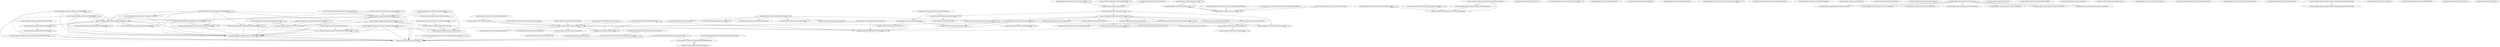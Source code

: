 strict digraph G {
  EmptyOperator [ label="org.apache.taglibs.standard.lang.jstl.EmptyOperator" ];
  UnaryOperator [ label="org.apache.taglibs.standard.lang.jstl.UnaryOperator" ];
  EmptyOperator [ label="org.apache.taglibs.standard.lang.jstl.EmptyOperator" ];
  PrimitiveObjects [ label="org.apache.taglibs.standard.lang.jstl.PrimitiveObjects" ];
  EmptyOperator [ label="org.apache.taglibs.standard.lang.jstl.EmptyOperator" ];
  PrimitiveObjects [ label="org.apache.taglibs.standard.lang.jstl.PrimitiveObjects" ];
  EmptyOperator [ label="org.apache.taglibs.standard.lang.jstl.EmptyOperator" ];
  PrimitiveObjects [ label="org.apache.taglibs.standard.lang.jstl.PrimitiveObjects" ];
  EmptyOperator [ label="org.apache.taglibs.standard.lang.jstl.EmptyOperator" ];
  PrimitiveObjects [ label="org.apache.taglibs.standard.lang.jstl.PrimitiveObjects" ];
  EmptyOperator [ label="org.apache.taglibs.standard.lang.jstl.EmptyOperator" ];
  EnumeratedMap [ label="org.apache.taglibs.standard.lang.jstl.EnumeratedMap" ];
  EmptyOperator [ label="org.apache.taglibs.standard.lang.jstl.EmptyOperator" ];
  PrimitiveObjects [ label="org.apache.taglibs.standard.lang.jstl.PrimitiveObjects" ];
  EmptyOperator [ label="org.apache.taglibs.standard.lang.jstl.EmptyOperator" ];
  PrimitiveObjects [ label="org.apache.taglibs.standard.lang.jstl.PrimitiveObjects" ];
  Functions [ label="org.apache.taglibs.standard.functions.Functions" ];
  Functions [ label="org.apache.taglibs.standard.functions.Functions" ];
  Functions [ label="org.apache.taglibs.standard.functions.Functions" ];
  Functions [ label="org.apache.taglibs.standard.functions.Functions" ];
  Functions [ label="org.apache.taglibs.standard.functions.Functions" ];
  Util [ label="org.apache.taglibs.standard.tag.common.core.Util" ];
  Functions [ label="org.apache.taglibs.standard.functions.Functions" ];
  Resources [ label="org.apache.taglibs.standard.resources.Resources" ];
  ActionMessage [ label="com.ibm.websphere.samples.daytrader.web.websocket.ActionMessage" ];
  ActionMessage [ label="com.ibm.websphere.samples.daytrader.web.websocket.ActionMessage" ];
  ActionMessage [ label="com.ibm.websphere.samples.daytrader.web.websocket.ActionMessage" ];
  Log [ label="com.ibm.websphere.samples.daytrader.util.Log" ];
  ActionMessage [ label="com.ibm.websphere.samples.daytrader.web.websocket.ActionMessage" ];
  Log [ label="com.ibm.websphere.samples.daytrader.util.Log" ];
  ActionMessage [ label="com.ibm.websphere.samples.daytrader.web.websocket.ActionMessage" ];
  Log [ label="com.ibm.websphere.samples.daytrader.util.Log" ];
  ActionMessage [ label="com.ibm.websphere.samples.daytrader.web.websocket.ActionMessage" ];
  Log [ label="com.ibm.websphere.samples.daytrader.util.Log" ];
  PingWebSocketJson [ label="com.ibm.websphere.samples.daytrader.web.prims.PingWebSocketJson" ];
  JsonMessage [ label="com.ibm.websphere.samples.daytrader.web.websocket.JsonMessage" ];
  PingWebSocketJson [ label="com.ibm.websphere.samples.daytrader.web.prims.PingWebSocketJson" ];
  JsonMessage [ label="com.ibm.websphere.samples.daytrader.web.websocket.JsonMessage" ];
  PingWebSocketJson [ label="com.ibm.websphere.samples.daytrader.web.prims.PingWebSocketJson" ];
  JsonMessage [ label="com.ibm.websphere.samples.daytrader.web.websocket.JsonMessage" ];
  ELEvaluator [ label="org.apache.taglibs.standard.lang.jstl.ELEvaluator" ];
  ELEvaluator [ label="org.apache.taglibs.standard.lang.jstl.ELEvaluator" ];
  ELEvaluator [ label="org.apache.taglibs.standard.lang.jstl.ELEvaluator" ];
  ELParser [ label="org.apache.taglibs.standard.lang.jstl.parser.ELParser" ];
  ELEvaluator [ label="org.apache.taglibs.standard.lang.jstl.ELEvaluator" ];
  ELParser [ label="org.apache.taglibs.standard.lang.jstl.parser.ELParser" ];
  ELEvaluator [ label="org.apache.taglibs.standard.lang.jstl.ELEvaluator" ];
  ELEvaluator [ label="org.apache.taglibs.standard.lang.jstl.ELEvaluator" ];
  ELEvaluator [ label="org.apache.taglibs.standard.lang.jstl.ELEvaluator" ];
  ELException [ label="org.apache.taglibs.standard.lang.jstl.ELException" ];
  ELEvaluator [ label="org.apache.taglibs.standard.lang.jstl.ELEvaluator" ];
  TokenMgrError [ label="org.apache.taglibs.standard.lang.jstl.parser.TokenMgrError" ];
  ELEvaluator [ label="org.apache.taglibs.standard.lang.jstl.ELEvaluator" ];
  ELException [ label="org.apache.taglibs.standard.lang.jstl.ELException" ];
  ELEvaluator [ label="org.apache.taglibs.standard.lang.jstl.ELEvaluator" ];
  ELEvaluator [ label="org.apache.taglibs.standard.lang.jstl.ELEvaluator" ];
  ELEvaluator [ label="org.apache.taglibs.standard.lang.jstl.ELEvaluator" ];
  BooleanLiteral [ label="org.apache.taglibs.standard.lang.jstl.BooleanLiteral" ];
  ELEvaluator [ label="org.apache.taglibs.standard.lang.jstl.ELEvaluator" ];
  UnaryOperatorExpression [ label="org.apache.taglibs.standard.lang.jstl.UnaryOperatorExpression" ];
  ELEvaluator [ label="org.apache.taglibs.standard.lang.jstl.ELEvaluator" ];
  StringLiteral [ label="org.apache.taglibs.standard.lang.jstl.StringLiteral" ];
  ELEvaluator [ label="org.apache.taglibs.standard.lang.jstl.ELEvaluator" ];
  FloatingPointLiteral [ label="org.apache.taglibs.standard.lang.jstl.FloatingPointLiteral" ];
  ELEvaluator [ label="org.apache.taglibs.standard.lang.jstl.ELEvaluator" ];
  NullLiteral [ label="org.apache.taglibs.standard.lang.jstl.NullLiteral" ];
  ELEvaluator [ label="org.apache.taglibs.standard.lang.jstl.ELEvaluator" ];
  IntegerLiteral [ label="org.apache.taglibs.standard.lang.jstl.IntegerLiteral" ];
  ELEvaluator [ label="org.apache.taglibs.standard.lang.jstl.ELEvaluator" ];
  BinaryOperatorExpression [ label="org.apache.taglibs.standard.lang.jstl.BinaryOperatorExpression" ];
  ELEvaluator [ label="org.apache.taglibs.standard.lang.jstl.ELEvaluator" ];
  FunctionInvocation [ label="org.apache.taglibs.standard.lang.jstl.FunctionInvocation" ];
  ELEvaluator [ label="org.apache.taglibs.standard.lang.jstl.ELEvaluator" ];
  NamedValue [ label="org.apache.taglibs.standard.lang.jstl.NamedValue" ];
  ELEvaluator [ label="org.apache.taglibs.standard.lang.jstl.ELEvaluator" ];
  ComplexValue [ label="org.apache.taglibs.standard.lang.jstl.ComplexValue" ];
  ELEvaluator [ label="org.apache.taglibs.standard.lang.jstl.ELEvaluator" ];
  ExpressionString [ label="org.apache.taglibs.standard.lang.jstl.ExpressionString" ];
  TimerStat [ label="com.ibm.websphere.samples.daytrader.util.TimerStat" ];
  TimerStat [ label="com.ibm.websphere.samples.daytrader.util.TimerStat" ];
  TimerStat [ label="com.ibm.websphere.samples.daytrader.util.TimerStat" ];
  TimerStat [ label="com.ibm.websphere.samples.daytrader.util.TimerStat" ];
  BooleanLiteral [ label="org.apache.taglibs.standard.lang.jstl.BooleanLiteral" ];
  BooleanLiteral [ label="org.apache.taglibs.standard.lang.jstl.BooleanLiteral" ];
  BooleanLiteral [ label="org.apache.taglibs.standard.lang.jstl.BooleanLiteral" ];
  Literal [ label="org.apache.taglibs.standard.lang.jstl.Literal" ];
  BooleanLiteral [ label="org.apache.taglibs.standard.lang.jstl.BooleanLiteral" ];
  Literal [ label="org.apache.taglibs.standard.lang.jstl.Literal" ];
  ASCII_CharStream [ label="org.apache.taglibs.standard.extra.spath.ASCII_CharStream" ];
  ASCII_CharStream [ label="org.apache.taglibs.standard.extra.spath.ASCII_CharStream" ];
  ASCII_CharStream [ label="org.apache.taglibs.standard.extra.spath.ASCII_CharStream" ];
  ASCII_CharStream [ label="org.apache.taglibs.standard.extra.spath.ASCII_CharStream" ];
  ASCII_CharStream [ label="org.apache.taglibs.standard.extra.spath.ASCII_CharStream" ];
  ASCII_CharStream [ label="org.apache.taglibs.standard.extra.spath.ASCII_CharStream" ];
  ASCII_CharStream [ label="org.apache.taglibs.standard.extra.spath.ASCII_CharStream" ];
  ASCII_CharStream [ label="org.apache.taglibs.standard.extra.spath.ASCII_CharStream" ];
  ASCII_CharStream [ label="org.apache.taglibs.standard.extra.spath.ASCII_CharStream" ];
  ASCII_CharStream [ label="org.apache.taglibs.standard.extra.spath.ASCII_CharStream" ];
  ASCII_CharStream [ label="org.apache.taglibs.standard.extra.spath.ASCII_CharStream" ];
  ASCII_CharStream [ label="org.apache.taglibs.standard.extra.spath.ASCII_CharStream" ];
  ASCII_CharStream [ label="org.apache.taglibs.standard.extra.spath.ASCII_CharStream" ];
  ASCII_CharStream [ label="org.apache.taglibs.standard.extra.spath.ASCII_CharStream" ];
  ASCII_CharStream [ label="org.apache.taglibs.standard.extra.spath.ASCII_CharStream" ];
  ASCII_CharStream [ label="org.apache.taglibs.standard.extra.spath.ASCII_CharStream" ];
  ASCII_CharStream [ label="org.apache.taglibs.standard.extra.spath.ASCII_CharStream" ];
  ASCII_CharStream [ label="org.apache.taglibs.standard.extra.spath.ASCII_CharStream" ];
  PingUpgradeServlet_Handler [ label="com.ibm.websphere.samples.daytrader.web.prims.PingUpgradeServlet$Handler" ];
  Log [ label="com.ibm.websphere.samples.daytrader.util.Log" ];
  PingUpgradeServlet_Handler [ label="com.ibm.websphere.samples.daytrader.web.prims.PingUpgradeServlet$Handler" ];
  Log [ label="com.ibm.websphere.samples.daytrader.util.Log" ];
  DivideOperator [ label="org.apache.taglibs.standard.lang.jstl.DivideOperator" ];
  BinaryOperator [ label="org.apache.taglibs.standard.lang.jstl.BinaryOperator" ];
  DivideOperator [ label="org.apache.taglibs.standard.lang.jstl.DivideOperator" ];
  Logger [ label="org.apache.taglibs.standard.lang.jstl.Logger" ];
  DivideOperator [ label="org.apache.taglibs.standard.lang.jstl.DivideOperator" ];
  DivideOperator [ label="org.apache.taglibs.standard.lang.jstl.DivideOperator" ];
  DivideOperator [ label="org.apache.taglibs.standard.lang.jstl.DivideOperator" ];
  Logger [ label="org.apache.taglibs.standard.lang.jstl.Logger" ];
  DivideOperator [ label="org.apache.taglibs.standard.lang.jstl.DivideOperator" ];
  PrimitiveObjects [ label="org.apache.taglibs.standard.lang.jstl.PrimitiveObjects" ];
  DivideOperator [ label="org.apache.taglibs.standard.lang.jstl.DivideOperator" ];
  DivideOperator [ label="org.apache.taglibs.standard.lang.jstl.DivideOperator" ];
  DivideOperator [ label="org.apache.taglibs.standard.lang.jstl.DivideOperator" ];
  Coercions [ label="org.apache.taglibs.standard.lang.jstl.Coercions" ];
  DivideOperator [ label="org.apache.taglibs.standard.lang.jstl.DivideOperator" ];
  DivideOperator [ label="org.apache.taglibs.standard.lang.jstl.DivideOperator" ];
  DivideOperator [ label="org.apache.taglibs.standard.lang.jstl.DivideOperator" ];
  Coercions [ label="org.apache.taglibs.standard.lang.jstl.Coercions" ];
  DivideOperator [ label="org.apache.taglibs.standard.lang.jstl.DivideOperator" ];
  PrimitiveObjects [ label="org.apache.taglibs.standard.lang.jstl.PrimitiveObjects" ];
  DivideOperator [ label="org.apache.taglibs.standard.lang.jstl.DivideOperator" ];
  Logger [ label="org.apache.taglibs.standard.lang.jstl.Logger" ];
  DivideOperator [ label="org.apache.taglibs.standard.lang.jstl.DivideOperator" ];
  DivideOperator [ label="org.apache.taglibs.standard.lang.jstl.DivideOperator" ];
  DivideOperator [ label="org.apache.taglibs.standard.lang.jstl.DivideOperator" ];
  Logger [ label="org.apache.taglibs.standard.lang.jstl.Logger" ];
  DivideOperator [ label="org.apache.taglibs.standard.lang.jstl.DivideOperator" ];
  PrimitiveObjects [ label="org.apache.taglibs.standard.lang.jstl.PrimitiveObjects" ];
  OrOperator [ label="org.apache.taglibs.standard.lang.jstl.OrOperator" ];
  BinaryOperator [ label="org.apache.taglibs.standard.lang.jstl.BinaryOperator" ];
  OrOperator [ label="org.apache.taglibs.standard.lang.jstl.OrOperator" ];
  Coercions [ label="org.apache.taglibs.standard.lang.jstl.Coercions" ];
  OrOperator [ label="org.apache.taglibs.standard.lang.jstl.OrOperator" ];
  Coercions [ label="org.apache.taglibs.standard.lang.jstl.Coercions" ];
  OrOperator [ label="org.apache.taglibs.standard.lang.jstl.OrOperator" ];
  PrimitiveObjects [ label="org.apache.taglibs.standard.lang.jstl.PrimitiveObjects" ];
  TradeActionProducer [ label="com.ibm.websphere.samples.daytrader.web.jsf.TradeActionProducer" ];
  TradeAction [ label="com.ibm.websphere.samples.daytrader.TradeAction" ];
  ParseException [ label="org.apache.taglibs.standard.extra.spath.ParseException" ];
  ParseException [ label="org.apache.taglibs.standard.extra.spath.ParseException" ];
  SimpleCharStream [ label="org.apache.taglibs.standard.lang.jstl.parser.SimpleCharStream" ];
  SimpleCharStream [ label="org.apache.taglibs.standard.lang.jstl.parser.SimpleCharStream" ];
  SimpleCharStream [ label="org.apache.taglibs.standard.lang.jstl.parser.SimpleCharStream" ];
  SimpleCharStream [ label="org.apache.taglibs.standard.lang.jstl.parser.SimpleCharStream" ];
  SimpleCharStream [ label="org.apache.taglibs.standard.lang.jstl.parser.SimpleCharStream" ];
  SimpleCharStream [ label="org.apache.taglibs.standard.lang.jstl.parser.SimpleCharStream" ];
  SimpleCharStream [ label="org.apache.taglibs.standard.lang.jstl.parser.SimpleCharStream" ];
  SimpleCharStream [ label="org.apache.taglibs.standard.lang.jstl.parser.SimpleCharStream" ];
  SimpleCharStream [ label="org.apache.taglibs.standard.lang.jstl.parser.SimpleCharStream" ];
  SimpleCharStream [ label="org.apache.taglibs.standard.lang.jstl.parser.SimpleCharStream" ];
  SimpleCharStream [ label="org.apache.taglibs.standard.lang.jstl.parser.SimpleCharStream" ];
  SimpleCharStream [ label="org.apache.taglibs.standard.lang.jstl.parser.SimpleCharStream" ];
  SimpleCharStream [ label="org.apache.taglibs.standard.lang.jstl.parser.SimpleCharStream" ];
  SimpleCharStream [ label="org.apache.taglibs.standard.lang.jstl.parser.SimpleCharStream" ];
  SimpleCharStream [ label="org.apache.taglibs.standard.lang.jstl.parser.SimpleCharStream" ];
  SimpleCharStream [ label="org.apache.taglibs.standard.lang.jstl.parser.SimpleCharStream" ];
  SimpleCharStream [ label="org.apache.taglibs.standard.lang.jstl.parser.SimpleCharStream" ];
  SimpleCharStream [ label="org.apache.taglibs.standard.lang.jstl.parser.SimpleCharStream" ];
  SimpleCharStream [ label="org.apache.taglibs.standard.lang.jstl.parser.SimpleCharStream" ];
  SimpleCharStream [ label="org.apache.taglibs.standard.lang.jstl.parser.SimpleCharStream" ];
  SimpleCharStream [ label="org.apache.taglibs.standard.lang.jstl.parser.SimpleCharStream" ];
  SimpleCharStream [ label="org.apache.taglibs.standard.lang.jstl.parser.SimpleCharStream" ];
  SimpleCharStream [ label="org.apache.taglibs.standard.lang.jstl.parser.SimpleCharStream" ];
  SimpleCharStream [ label="org.apache.taglibs.standard.lang.jstl.parser.SimpleCharStream" ];
  SimpleCharStream [ label="org.apache.taglibs.standard.lang.jstl.parser.SimpleCharStream" ];
  SimpleCharStream [ label="org.apache.taglibs.standard.lang.jstl.parser.SimpleCharStream" ];
  AndOperator [ label="org.apache.taglibs.standard.lang.jstl.AndOperator" ];
  BinaryOperator [ label="org.apache.taglibs.standard.lang.jstl.BinaryOperator" ];
  AndOperator [ label="org.apache.taglibs.standard.lang.jstl.AndOperator" ];
  Coercions [ label="org.apache.taglibs.standard.lang.jstl.Coercions" ];
  AndOperator [ label="org.apache.taglibs.standard.lang.jstl.AndOperator" ];
  Coercions [ label="org.apache.taglibs.standard.lang.jstl.Coercions" ];
  AndOperator [ label="org.apache.taglibs.standard.lang.jstl.AndOperator" ];
  PrimitiveObjects [ label="org.apache.taglibs.standard.lang.jstl.PrimitiveObjects" ];
  TokenMgrError [ label="org.apache.taglibs.standard.extra.spath.TokenMgrError" ];
  TokenMgrError [ label="org.apache.taglibs.standard.extra.spath.TokenMgrError" ];
  TokenMgrError [ label="org.apache.taglibs.standard.extra.spath.TokenMgrError" ];
  TokenMgrError [ label="org.apache.taglibs.standard.extra.spath.TokenMgrError" ];
  JSTLVariableResolver [ label="org.apache.taglibs.standard.lang.jstl.JSTLVariableResolver" ];
  ImplicitObjects [ label="org.apache.taglibs.standard.lang.jstl.ImplicitObjects" ];
  JSTLVariableResolver [ label="org.apache.taglibs.standard.lang.jstl.JSTLVariableResolver" ];
  ImplicitObjects [ label="org.apache.taglibs.standard.lang.jstl.ImplicitObjects" ];
  JSTLVariableResolver [ label="org.apache.taglibs.standard.lang.jstl.JSTLVariableResolver" ];
  ImplicitObjects [ label="org.apache.taglibs.standard.lang.jstl.ImplicitObjects" ];
  JSTLVariableResolver [ label="org.apache.taglibs.standard.lang.jstl.JSTLVariableResolver" ];
  ImplicitObjects [ label="org.apache.taglibs.standard.lang.jstl.ImplicitObjects" ];
  JSTLVariableResolver [ label="org.apache.taglibs.standard.lang.jstl.JSTLVariableResolver" ];
  ImplicitObjects [ label="org.apache.taglibs.standard.lang.jstl.ImplicitObjects" ];
  JSTLVariableResolver [ label="org.apache.taglibs.standard.lang.jstl.JSTLVariableResolver" ];
  ImplicitObjects [ label="org.apache.taglibs.standard.lang.jstl.ImplicitObjects" ];
  JSTLVariableResolver [ label="org.apache.taglibs.standard.lang.jstl.JSTLVariableResolver" ];
  ImplicitObjects [ label="org.apache.taglibs.standard.lang.jstl.ImplicitObjects" ];
  JSTLVariableResolver [ label="org.apache.taglibs.standard.lang.jstl.JSTLVariableResolver" ];
  ImplicitObjects [ label="org.apache.taglibs.standard.lang.jstl.ImplicitObjects" ];
  JSTLVariableResolver [ label="org.apache.taglibs.standard.lang.jstl.JSTLVariableResolver" ];
  ImplicitObjects [ label="org.apache.taglibs.standard.lang.jstl.ImplicitObjects" ];
  JSTLVariableResolver [ label="org.apache.taglibs.standard.lang.jstl.JSTLVariableResolver" ];
  ImplicitObjects [ label="org.apache.taglibs.standard.lang.jstl.ImplicitObjects" ];
  JSTLVariableResolver [ label="org.apache.taglibs.standard.lang.jstl.JSTLVariableResolver" ];
  ImplicitObjects [ label="org.apache.taglibs.standard.lang.jstl.ImplicitObjects" ];
  JSTLVariableResolver [ label="org.apache.taglibs.standard.lang.jstl.JSTLVariableResolver" ];
  ImplicitObjects [ label="org.apache.taglibs.standard.lang.jstl.ImplicitObjects" ];
  JSTLVariableResolver [ label="org.apache.taglibs.standard.lang.jstl.JSTLVariableResolver" ];
  ImplicitObjects [ label="org.apache.taglibs.standard.lang.jstl.ImplicitObjects" ];
  JSTLVariableResolver [ label="org.apache.taglibs.standard.lang.jstl.JSTLVariableResolver" ];
  ImplicitObjects [ label="org.apache.taglibs.standard.lang.jstl.ImplicitObjects" ];
  JSTLVariableResolver [ label="org.apache.taglibs.standard.lang.jstl.JSTLVariableResolver" ];
  ImplicitObjects [ label="org.apache.taglibs.standard.lang.jstl.ImplicitObjects" ];
  JSTLVariableResolver [ label="org.apache.taglibs.standard.lang.jstl.JSTLVariableResolver" ];
  ImplicitObjects [ label="org.apache.taglibs.standard.lang.jstl.ImplicitObjects" ];
  JSTLVariableResolver [ label="org.apache.taglibs.standard.lang.jstl.JSTLVariableResolver" ];
  ImplicitObjects [ label="org.apache.taglibs.standard.lang.jstl.ImplicitObjects" ];
  JSTLVariableResolver [ label="org.apache.taglibs.standard.lang.jstl.JSTLVariableResolver" ];
  ImplicitObjects [ label="org.apache.taglibs.standard.lang.jstl.ImplicitObjects" ];
  JSTLVariableResolver [ label="org.apache.taglibs.standard.lang.jstl.JSTLVariableResolver" ];
  ImplicitObjects [ label="org.apache.taglibs.standard.lang.jstl.ImplicitObjects" ];
  JSTLVariableResolver [ label="org.apache.taglibs.standard.lang.jstl.JSTLVariableResolver" ];
  ImplicitObjects [ label="org.apache.taglibs.standard.lang.jstl.ImplicitObjects" ];
  EqualsOperator [ label="org.apache.taglibs.standard.lang.jstl.EqualsOperator" ];
  EqualityOperator [ label="org.apache.taglibs.standard.lang.jstl.EqualityOperator" ];
  SPathParser [ label="org.apache.taglibs.standard.extra.spath.SPathParser" ];
  SPathParser [ label="org.apache.taglibs.standard.extra.spath.SPathParser" ];
  SPathParser [ label="org.apache.taglibs.standard.extra.spath.SPathParser" ];
  SPathParser [ label="org.apache.taglibs.standard.extra.spath.SPathParser" ];
  SPathParser [ label="org.apache.taglibs.standard.extra.spath.SPathParser" ];
  RelativePath [ label="org.apache.taglibs.standard.extra.spath.RelativePath" ];
  SPathParser [ label="org.apache.taglibs.standard.extra.spath.SPathParser" ];
  AbsolutePath [ label="org.apache.taglibs.standard.extra.spath.AbsolutePath" ];
  SPathParser [ label="org.apache.taglibs.standard.extra.spath.SPathParser" ];
  Step [ label="org.apache.taglibs.standard.extra.spath.Step" ];
  SPathParser [ label="org.apache.taglibs.standard.extra.spath.SPathParser" ];
  Step [ label="org.apache.taglibs.standard.extra.spath.Step" ];
  SPathParser [ label="org.apache.taglibs.standard.extra.spath.SPathParser" ];
  SPathParser [ label="org.apache.taglibs.standard.extra.spath.SPathParser" ];
  SPathParser [ label="org.apache.taglibs.standard.extra.spath.SPathParser" ];
  SPathParser [ label="org.apache.taglibs.standard.extra.spath.SPathParser" ];
  SPathParser [ label="org.apache.taglibs.standard.extra.spath.SPathParser" ];
  SPathParser [ label="org.apache.taglibs.standard.extra.spath.SPathParser" ];
  SPathParser [ label="org.apache.taglibs.standard.extra.spath.SPathParser" ];
  SPathParser [ label="org.apache.taglibs.standard.extra.spath.SPathParser" ];
  SPathParser [ label="org.apache.taglibs.standard.extra.spath.SPathParser" ];
  SPathParser [ label="org.apache.taglibs.standard.extra.spath.SPathParser" ];
  SPathParser [ label="org.apache.taglibs.standard.extra.spath.SPathParser" ];
  SPathParser [ label="org.apache.taglibs.standard.extra.spath.SPathParser" ];
  SPathParser [ label="org.apache.taglibs.standard.extra.spath.SPathParser" ];
  SPathParser [ label="org.apache.taglibs.standard.extra.spath.SPathParser" ];
  SPathParser [ label="org.apache.taglibs.standard.extra.spath.SPathParser" ];
  SPathParser [ label="org.apache.taglibs.standard.extra.spath.SPathParser" ];
  SPathParser [ label="org.apache.taglibs.standard.extra.spath.SPathParser" ];
  ParseException [ label="org.apache.taglibs.standard.extra.spath.ParseException" ];
  SPathParser [ label="org.apache.taglibs.standard.extra.spath.SPathParser" ];
  SPathParser [ label="org.apache.taglibs.standard.extra.spath.SPathParser" ];
  SPathParser [ label="org.apache.taglibs.standard.extra.spath.SPathParser" ];
  SPathParser [ label="org.apache.taglibs.standard.extra.spath.SPathParser" ];
  SPathParser [ label="org.apache.taglibs.standard.extra.spath.SPathParser" ];
  AbsolutePath [ label="org.apache.taglibs.standard.extra.spath.AbsolutePath" ];
  SPathParser [ label="org.apache.taglibs.standard.extra.spath.SPathParser" ];
  SPathParser [ label="org.apache.taglibs.standard.extra.spath.SPathParser" ];
  SPathParser [ label="org.apache.taglibs.standard.extra.spath.SPathParser" ];
  SPathParser [ label="org.apache.taglibs.standard.extra.spath.SPathParser" ];
  SPathParser [ label="org.apache.taglibs.standard.extra.spath.SPathParser" ];
  SPathParser [ label="org.apache.taglibs.standard.extra.spath.SPathParser" ];
  SPathParser [ label="org.apache.taglibs.standard.extra.spath.SPathParser" ];
  SPathParser [ label="org.apache.taglibs.standard.extra.spath.SPathParser" ];
  SPathParser [ label="org.apache.taglibs.standard.extra.spath.SPathParser" ];
  RelativePath [ label="org.apache.taglibs.standard.extra.spath.RelativePath" ];
  SPathParser [ label="org.apache.taglibs.standard.extra.spath.SPathParser" ];
  SPathParser [ label="org.apache.taglibs.standard.extra.spath.SPathParser" ];
  SPathParser [ label="org.apache.taglibs.standard.extra.spath.SPathParser" ];
  SPathParser [ label="org.apache.taglibs.standard.extra.spath.SPathParser" ];
  SPathParser [ label="org.apache.taglibs.standard.extra.spath.SPathParser" ];
  SPathParser [ label="org.apache.taglibs.standard.extra.spath.SPathParser" ];
  SPathParser [ label="org.apache.taglibs.standard.extra.spath.SPathParser" ];
  SPathParser [ label="org.apache.taglibs.standard.extra.spath.SPathParser" ];
  SPathParser [ label="org.apache.taglibs.standard.extra.spath.SPathParser" ];
  SPathParser [ label="org.apache.taglibs.standard.extra.spath.SPathParser" ];
  SPathParser [ label="org.apache.taglibs.standard.extra.spath.SPathParser" ];
  Step [ label="org.apache.taglibs.standard.extra.spath.Step" ];
  SPathParser [ label="org.apache.taglibs.standard.extra.spath.SPathParser" ];
  SPathParser [ label="org.apache.taglibs.standard.extra.spath.SPathParser" ];
  SPathParser [ label="org.apache.taglibs.standard.extra.spath.SPathParser" ];
  SPathParser [ label="org.apache.taglibs.standard.extra.spath.SPathParser" ];
  SPathParser [ label="org.apache.taglibs.standard.extra.spath.SPathParser" ];
  SPathParser [ label="org.apache.taglibs.standard.extra.spath.SPathParser" ];
  SPathParser [ label="org.apache.taglibs.standard.extra.spath.SPathParser" ];
  SPathParser [ label="org.apache.taglibs.standard.extra.spath.SPathParser" ];
  SPathParser [ label="org.apache.taglibs.standard.extra.spath.SPathParser" ];
  SPathParser [ label="org.apache.taglibs.standard.extra.spath.SPathParser" ];
  SPathParser [ label="org.apache.taglibs.standard.extra.spath.SPathParser" ];
  ParseException [ label="org.apache.taglibs.standard.extra.spath.ParseException" ];
  SPathParser [ label="org.apache.taglibs.standard.extra.spath.SPathParser" ];
  Token [ label="org.apache.taglibs.standard.extra.spath.Token" ];
  SPathParser [ label="org.apache.taglibs.standard.extra.spath.SPathParser" ];
  SPathParser [ label="org.apache.taglibs.standard.extra.spath.SPathParser" ];
  SPathParser [ label="org.apache.taglibs.standard.extra.spath.SPathParser" ];
  SPathParser [ label="org.apache.taglibs.standard.extra.spath.SPathParser" ];
  SPathParser [ label="org.apache.taglibs.standard.extra.spath.SPathParser" ];
  SPathParser [ label="org.apache.taglibs.standard.extra.spath.SPathParser" ];
  SPathParser [ label="org.apache.taglibs.standard.extra.spath.SPathParser" ];
  SPathParser [ label="org.apache.taglibs.standard.extra.spath.SPathParser" ];
  SPathParser [ label="org.apache.taglibs.standard.extra.spath.SPathParser" ];
  SPathParser [ label="org.apache.taglibs.standard.extra.spath.SPathParser" ];
  SPathParser [ label="org.apache.taglibs.standard.extra.spath.SPathParser" ];
  SPathParser [ label="org.apache.taglibs.standard.extra.spath.SPathParser" ];
  SPathParser [ label="org.apache.taglibs.standard.extra.spath.SPathParser" ];
  SPathParser [ label="org.apache.taglibs.standard.extra.spath.SPathParser" ];
  SPathParser [ label="org.apache.taglibs.standard.extra.spath.SPathParser" ];
  Token [ label="org.apache.taglibs.standard.extra.spath.Token" ];
  SPathParser [ label="org.apache.taglibs.standard.extra.spath.SPathParser" ];
  Token [ label="org.apache.taglibs.standard.extra.spath.Token" ];
  SPathParser [ label="org.apache.taglibs.standard.extra.spath.SPathParser" ];
  AttributePredicate [ label="org.apache.taglibs.standard.extra.spath.AttributePredicate" ];
  SPathParser [ label="org.apache.taglibs.standard.extra.spath.SPathParser" ];
  ASCII_UCodeESC_CharStream [ label="org.apache.taglibs.standard.extra.spath.ASCII_UCodeESC_CharStream" ];
  SPathParser [ label="org.apache.taglibs.standard.extra.spath.SPathParser" ];
  SPathParserTokenManager [ label="org.apache.taglibs.standard.extra.spath.SPathParserTokenManager" ];
  SPathParser [ label="org.apache.taglibs.standard.extra.spath.SPathParser" ];
  Token [ label="org.apache.taglibs.standard.extra.spath.Token" ];
  SPathParser [ label="org.apache.taglibs.standard.extra.spath.SPathParser" ];
  SPathParser_JJCalls [ label="org.apache.taglibs.standard.extra.spath.SPathParser$JJCalls" ];
  SPathParser [ label="org.apache.taglibs.standard.extra.spath.SPathParser" ];
  Token [ label="org.apache.taglibs.standard.extra.spath.Token" ];
  SPathParser [ label="org.apache.taglibs.standard.extra.spath.SPathParser" ];
  SPathParser_JJCalls [ label="org.apache.taglibs.standard.extra.spath.SPathParser$JJCalls" ];
  SPathParser [ label="org.apache.taglibs.standard.extra.spath.SPathParser" ];
  ASCII_UCodeESC_CharStream [ label="org.apache.taglibs.standard.extra.spath.ASCII_UCodeESC_CharStream" ];
  SPathParser [ label="org.apache.taglibs.standard.extra.spath.SPathParser" ];
  SPathParserTokenManager [ label="org.apache.taglibs.standard.extra.spath.SPathParserTokenManager" ];
  SPathParser [ label="org.apache.taglibs.standard.extra.spath.SPathParser" ];
  Token [ label="org.apache.taglibs.standard.extra.spath.Token" ];
  SPathParser [ label="org.apache.taglibs.standard.extra.spath.SPathParser" ];
  SPathParser_JJCalls [ label="org.apache.taglibs.standard.extra.spath.SPathParser$JJCalls" ];
  SPathParser [ label="org.apache.taglibs.standard.extra.spath.SPathParser" ];
  Token [ label="org.apache.taglibs.standard.extra.spath.Token" ];
  SPathParser [ label="org.apache.taglibs.standard.extra.spath.SPathParser" ];
  SPathParser_JJCalls [ label="org.apache.taglibs.standard.extra.spath.SPathParser$JJCalls" ];
  SPathParser [ label="org.apache.taglibs.standard.extra.spath.SPathParser" ];
  Token [ label="org.apache.taglibs.standard.extra.spath.Token" ];
  SPathParser [ label="org.apache.taglibs.standard.extra.spath.SPathParser" ];
  SPathParser_JJCalls [ label="org.apache.taglibs.standard.extra.spath.SPathParser$JJCalls" ];
  SPathParser [ label="org.apache.taglibs.standard.extra.spath.SPathParser" ];
  Token [ label="org.apache.taglibs.standard.extra.spath.Token" ];
  SPathParser [ label="org.apache.taglibs.standard.extra.spath.SPathParser" ];
  SPathParser_JJCalls [ label="org.apache.taglibs.standard.extra.spath.SPathParser$JJCalls" ];
  SPathParser [ label="org.apache.taglibs.standard.extra.spath.SPathParser" ];
  SPathParser [ label="org.apache.taglibs.standard.extra.spath.SPathParser" ];
  SPathParser [ label="org.apache.taglibs.standard.extra.spath.SPathParser" ];
  SPathParser [ label="org.apache.taglibs.standard.extra.spath.SPathParser" ];
  SPathParser [ label="org.apache.taglibs.standard.extra.spath.SPathParser" ];
  ParseException [ label="org.apache.taglibs.standard.extra.spath.ParseException" ];
  KeySequenceDirect [ label="com.ibm.websphere.samples.daytrader.direct.KeySequenceDirect" ];
  KeySequenceDirect [ label="com.ibm.websphere.samples.daytrader.direct.KeySequenceDirect" ];
  KeySequenceDirect [ label="com.ibm.websphere.samples.daytrader.direct.KeySequenceDirect" ];
  KeyBlock_KeyBlockIterator [ label="com.ibm.websphere.samples.daytrader.util.KeyBlock$KeyBlockIterator" ];
  KeySequenceDirect [ label="com.ibm.websphere.samples.daytrader.direct.KeySequenceDirect" ];
  KeySequenceDirect [ label="com.ibm.websphere.samples.daytrader.direct.KeySequenceDirect" ];
  KeySequenceDirect [ label="com.ibm.websphere.samples.daytrader.direct.KeySequenceDirect" ];
  KeyBlock_KeyBlockIterator [ label="com.ibm.websphere.samples.daytrader.util.KeyBlock$KeyBlockIterator" ];
  KeySequenceDirect [ label="com.ibm.websphere.samples.daytrader.direct.KeySequenceDirect" ];
  Log [ label="com.ibm.websphere.samples.daytrader.util.Log" ];
  KeySequenceDirect [ label="com.ibm.websphere.samples.daytrader.direct.KeySequenceDirect" ];
  Log [ label="com.ibm.websphere.samples.daytrader.util.Log" ];
  BeanInfoManager [ label="org.apache.taglibs.standard.lang.jstl.BeanInfoManager" ];
  BeanInfoManager [ label="org.apache.taglibs.standard.lang.jstl.BeanInfoManager" ];
  BeanInfoManager [ label="org.apache.taglibs.standard.lang.jstl.BeanInfoManager" ];
  BeanInfoManager [ label="org.apache.taglibs.standard.lang.jstl.BeanInfoManager" ];
  BeanInfoManager [ label="org.apache.taglibs.standard.lang.jstl.BeanInfoManager" ];
  BeanInfoManager [ label="org.apache.taglibs.standard.lang.jstl.BeanInfoManager" ];
  BeanInfoManager [ label="org.apache.taglibs.standard.lang.jstl.BeanInfoManager" ];
  BeanInfoManager [ label="org.apache.taglibs.standard.lang.jstl.BeanInfoManager" ];
  BeanInfoManager [ label="org.apache.taglibs.standard.lang.jstl.BeanInfoManager" ];
  BeanInfoManager [ label="org.apache.taglibs.standard.lang.jstl.BeanInfoManager" ];
  BeanInfoManager [ label="org.apache.taglibs.standard.lang.jstl.BeanInfoManager" ];
  BeanInfoManager [ label="org.apache.taglibs.standard.lang.jstl.BeanInfoManager" ];
  BeanInfoManager [ label="org.apache.taglibs.standard.lang.jstl.BeanInfoManager" ];
  BeanInfoManager [ label="org.apache.taglibs.standard.lang.jstl.BeanInfoManager" ];
  BeanInfoManager [ label="org.apache.taglibs.standard.lang.jstl.BeanInfoManager" ];
  BeanInfoManager [ label="org.apache.taglibs.standard.lang.jstl.BeanInfoManager" ];
  Step [ label="org.apache.taglibs.standard.extra.spath.Step" ];
  Step [ label="org.apache.taglibs.standard.extra.spath.Step" ];
  Token [ label="org.apache.taglibs.standard.extra.spath.Token" ];
  Token [ label="org.apache.taglibs.standard.extra.spath.Token" ];
  TradeBuildDB [ label="com.ibm.websphere.samples.daytrader.web.TradeBuildDB" ];
  TradeBuildDB [ label="com.ibm.websphere.samples.daytrader.web.TradeBuildDB" ];
  TradeBuildDB [ label="com.ibm.websphere.samples.daytrader.web.TradeBuildDB" ];
  TradeDirect [ label="com.ibm.websphere.samples.daytrader.direct.TradeDirect" ];
  TradeBuildDB [ label="com.ibm.websphere.samples.daytrader.web.TradeBuildDB" ];
  TradeBuildDB [ label="com.ibm.websphere.samples.daytrader.web.TradeBuildDB" ];
  TradeBuildDB [ label="com.ibm.websphere.samples.daytrader.web.TradeBuildDB" ];
  Log [ label="com.ibm.websphere.samples.daytrader.util.Log" ];
  TradeBuildDB [ label="com.ibm.websphere.samples.daytrader.web.TradeBuildDB" ];
  TradeDirect [ label="com.ibm.websphere.samples.daytrader.direct.TradeDirect" ];
  TradeBuildDB [ label="com.ibm.websphere.samples.daytrader.web.TradeBuildDB" ];
  Log [ label="com.ibm.websphere.samples.daytrader.util.Log" ];
  TradeBuildDB [ label="com.ibm.websphere.samples.daytrader.web.TradeBuildDB" ];
  TradeConfig [ label="com.ibm.websphere.samples.daytrader.util.TradeConfig" ];
  TradeBuildDB [ label="com.ibm.websphere.samples.daytrader.web.TradeBuildDB" ];
  TradeDirect [ label="com.ibm.websphere.samples.daytrader.direct.TradeDirect" ];
  TradeBuildDB [ label="com.ibm.websphere.samples.daytrader.web.TradeBuildDB" ];
  Log [ label="com.ibm.websphere.samples.daytrader.util.Log" ];
  TradeBuildDB [ label="com.ibm.websphere.samples.daytrader.web.TradeBuildDB" ];
  TradeConfig [ label="com.ibm.websphere.samples.daytrader.util.TradeConfig" ];
  TradeBuildDB [ label="com.ibm.websphere.samples.daytrader.web.TradeBuildDB" ];
  TradeDirect [ label="com.ibm.websphere.samples.daytrader.direct.TradeDirect" ];
  TradeBuildDB [ label="com.ibm.websphere.samples.daytrader.web.TradeBuildDB" ];
  Log [ label="com.ibm.websphere.samples.daytrader.util.Log" ];
  TradeBuildDB [ label="com.ibm.websphere.samples.daytrader.web.TradeBuildDB" ];
  TradeConfig [ label="com.ibm.websphere.samples.daytrader.util.TradeConfig" ];
  TradeBuildDB [ label="com.ibm.websphere.samples.daytrader.web.TradeBuildDB" ];
  TradeConfig [ label="com.ibm.websphere.samples.daytrader.util.TradeConfig" ];
  TradeBuildDB [ label="com.ibm.websphere.samples.daytrader.web.TradeBuildDB" ];
  TradeConfig [ label="com.ibm.websphere.samples.daytrader.util.TradeConfig" ];
  TradeBuildDB [ label="com.ibm.websphere.samples.daytrader.web.TradeBuildDB" ];
  TradeConfig [ label="com.ibm.websphere.samples.daytrader.util.TradeConfig" ];
  TradeBuildDB [ label="com.ibm.websphere.samples.daytrader.web.TradeBuildDB" ];
  TradeConfig [ label="com.ibm.websphere.samples.daytrader.util.TradeConfig" ];
  TradeBuildDB [ label="com.ibm.websphere.samples.daytrader.web.TradeBuildDB" ];
  TradeConfig [ label="com.ibm.websphere.samples.daytrader.util.TradeConfig" ];
  TradeBuildDB [ label="com.ibm.websphere.samples.daytrader.web.TradeBuildDB" ];
  TradeConfig [ label="com.ibm.websphere.samples.daytrader.util.TradeConfig" ];
  TradeBuildDB [ label="com.ibm.websphere.samples.daytrader.web.TradeBuildDB" ];
  TradeDirect [ label="com.ibm.websphere.samples.daytrader.direct.TradeDirect" ];
  TradeBuildDB [ label="com.ibm.websphere.samples.daytrader.web.TradeBuildDB" ];
  AccountDataBean [ label="com.ibm.websphere.samples.daytrader.entities.AccountDataBean" ];
  TradeBuildDB [ label="com.ibm.websphere.samples.daytrader.web.TradeBuildDB" ];
  TradeConfig [ label="com.ibm.websphere.samples.daytrader.util.TradeConfig" ];
  TradeBuildDB [ label="com.ibm.websphere.samples.daytrader.web.TradeBuildDB" ];
  TradeConfig [ label="com.ibm.websphere.samples.daytrader.util.TradeConfig" ];
  TradeBuildDB [ label="com.ibm.websphere.samples.daytrader.web.TradeBuildDB" ];
  TradeConfig [ label="com.ibm.websphere.samples.daytrader.util.TradeConfig" ];
  TradeBuildDB [ label="com.ibm.websphere.samples.daytrader.web.TradeBuildDB" ];
  TradeConfig [ label="com.ibm.websphere.samples.daytrader.util.TradeConfig" ];
  TradeBuildDB [ label="com.ibm.websphere.samples.daytrader.web.TradeBuildDB" ];
  TradeDirect [ label="com.ibm.websphere.samples.daytrader.direct.TradeDirect" ];
  TradeBuildDB [ label="com.ibm.websphere.samples.daytrader.web.TradeBuildDB" ];
  Log [ label="com.ibm.websphere.samples.daytrader.util.Log" ];
  TradeBuildDB [ label="com.ibm.websphere.samples.daytrader.web.TradeBuildDB" ];
  TradeConfig [ label="com.ibm.websphere.samples.daytrader.util.TradeConfig" ];
  TradeBuildDB [ label="com.ibm.websphere.samples.daytrader.web.TradeBuildDB" ];
  Log [ label="com.ibm.websphere.samples.daytrader.util.Log" ];
  TradeBuildDB [ label="com.ibm.websphere.samples.daytrader.web.TradeBuildDB" ];
  Log [ label="com.ibm.websphere.samples.daytrader.util.Log" ];
  TradeBuildDB [ label="com.ibm.websphere.samples.daytrader.web.TradeBuildDB" ];
  Log [ label="com.ibm.websphere.samples.daytrader.util.Log" ];
  TradeBuildDB [ label="com.ibm.websphere.samples.daytrader.web.TradeBuildDB" ];
  Log [ label="com.ibm.websphere.samples.daytrader.util.Log" ];
  TradeBuildDB [ label="com.ibm.websphere.samples.daytrader.web.TradeBuildDB" ];
  Log [ label="com.ibm.websphere.samples.daytrader.util.Log" ];
  TradeBuildDB [ label="com.ibm.websphere.samples.daytrader.web.TradeBuildDB" ];
  TradeBuildDB [ label="com.ibm.websphere.samples.daytrader.web.TradeBuildDB" ];
  UnaryOperatorExpression [ label="org.apache.taglibs.standard.lang.jstl.UnaryOperatorExpression" ];
  Expression [ label="org.apache.taglibs.standard.lang.jstl.Expression" ];
  UnaryOperatorExpression [ label="org.apache.taglibs.standard.lang.jstl.UnaryOperatorExpression" ];
  EmptyOperator [ label="org.apache.taglibs.standard.lang.jstl.EmptyOperator" ];
  UnaryOperatorExpression [ label="org.apache.taglibs.standard.lang.jstl.UnaryOperatorExpression" ];
  UnaryMinusOperator [ label="org.apache.taglibs.standard.lang.jstl.UnaryMinusOperator" ];
  UnaryOperatorExpression [ label="org.apache.taglibs.standard.lang.jstl.UnaryOperatorExpression" ];
  NotOperator [ label="org.apache.taglibs.standard.lang.jstl.NotOperator" ];
  UnaryOperatorExpression [ label="org.apache.taglibs.standard.lang.jstl.UnaryOperatorExpression" ];
  EmptyOperator [ label="org.apache.taglibs.standard.lang.jstl.EmptyOperator" ];
  UnaryOperatorExpression [ label="org.apache.taglibs.standard.lang.jstl.UnaryOperatorExpression" ];
  UnaryMinusOperator [ label="org.apache.taglibs.standard.lang.jstl.UnaryMinusOperator" ];
  UnaryOperatorExpression [ label="org.apache.taglibs.standard.lang.jstl.UnaryOperatorExpression" ];
  NotOperator [ label="org.apache.taglibs.standard.lang.jstl.NotOperator" ];
  UnaryOperatorExpression [ label="org.apache.taglibs.standard.lang.jstl.UnaryOperatorExpression" ];
  BooleanLiteral [ label="org.apache.taglibs.standard.lang.jstl.BooleanLiteral" ];
  UnaryOperatorExpression [ label="org.apache.taglibs.standard.lang.jstl.UnaryOperatorExpression" ];
  UnaryOperatorExpression [ label="org.apache.taglibs.standard.lang.jstl.UnaryOperatorExpression" ];
  UnaryOperatorExpression [ label="org.apache.taglibs.standard.lang.jstl.UnaryOperatorExpression" ];
  StringLiteral [ label="org.apache.taglibs.standard.lang.jstl.StringLiteral" ];
  UnaryOperatorExpression [ label="org.apache.taglibs.standard.lang.jstl.UnaryOperatorExpression" ];
  FloatingPointLiteral [ label="org.apache.taglibs.standard.lang.jstl.FloatingPointLiteral" ];
  UnaryOperatorExpression [ label="org.apache.taglibs.standard.lang.jstl.UnaryOperatorExpression" ];
  NullLiteral [ label="org.apache.taglibs.standard.lang.jstl.NullLiteral" ];
  UnaryOperatorExpression [ label="org.apache.taglibs.standard.lang.jstl.UnaryOperatorExpression" ];
  IntegerLiteral [ label="org.apache.taglibs.standard.lang.jstl.IntegerLiteral" ];
  UnaryOperatorExpression [ label="org.apache.taglibs.standard.lang.jstl.UnaryOperatorExpression" ];
  BinaryOperatorExpression [ label="org.apache.taglibs.standard.lang.jstl.BinaryOperatorExpression" ];
  UnaryOperatorExpression [ label="org.apache.taglibs.standard.lang.jstl.UnaryOperatorExpression" ];
  FunctionInvocation [ label="org.apache.taglibs.standard.lang.jstl.FunctionInvocation" ];
  UnaryOperatorExpression [ label="org.apache.taglibs.standard.lang.jstl.UnaryOperatorExpression" ];
  NamedValue [ label="org.apache.taglibs.standard.lang.jstl.NamedValue" ];
  UnaryOperatorExpression [ label="org.apache.taglibs.standard.lang.jstl.UnaryOperatorExpression" ];
  ComplexValue [ label="org.apache.taglibs.standard.lang.jstl.ComplexValue" ];
  UnaryOperatorExpression [ label="org.apache.taglibs.standard.lang.jstl.UnaryOperatorExpression" ];
  UnaryOperatorExpression [ label="org.apache.taglibs.standard.lang.jstl.UnaryOperatorExpression" ];
  UnaryOperatorExpression [ label="org.apache.taglibs.standard.lang.jstl.UnaryOperatorExpression" ];
  BinaryOperatorExpression [ label="org.apache.taglibs.standard.lang.jstl.BinaryOperatorExpression" ];
  UnaryOperatorExpression [ label="org.apache.taglibs.standard.lang.jstl.UnaryOperatorExpression" ];
  FunctionInvocation [ label="org.apache.taglibs.standard.lang.jstl.FunctionInvocation" ];
  UnaryOperatorExpression [ label="org.apache.taglibs.standard.lang.jstl.UnaryOperatorExpression" ];
  NamedValue [ label="org.apache.taglibs.standard.lang.jstl.NamedValue" ];
  UnaryOperatorExpression [ label="org.apache.taglibs.standard.lang.jstl.UnaryOperatorExpression" ];
  ComplexValue [ label="org.apache.taglibs.standard.lang.jstl.ComplexValue" ];
  UnaryOperatorExpression [ label="org.apache.taglibs.standard.lang.jstl.UnaryOperatorExpression" ];
  Literal [ label="org.apache.taglibs.standard.lang.jstl.Literal" ];
  UnaryOperatorExpression [ label="org.apache.taglibs.standard.lang.jstl.UnaryOperatorExpression" ];
  EmptyOperator [ label="org.apache.taglibs.standard.lang.jstl.EmptyOperator" ];
  UnaryOperatorExpression [ label="org.apache.taglibs.standard.lang.jstl.UnaryOperatorExpression" ];
  UnaryMinusOperator [ label="org.apache.taglibs.standard.lang.jstl.UnaryMinusOperator" ];
  UnaryOperatorExpression [ label="org.apache.taglibs.standard.lang.jstl.UnaryOperatorExpression" ];
  NotOperator [ label="org.apache.taglibs.standard.lang.jstl.NotOperator" ];
  UnaryOperatorExpression [ label="org.apache.taglibs.standard.lang.jstl.UnaryOperatorExpression" ];
  EmptyOperator [ label="org.apache.taglibs.standard.lang.jstl.EmptyOperator" ];
  UnaryOperatorExpression [ label="org.apache.taglibs.standard.lang.jstl.UnaryOperatorExpression" ];
  UnaryMinusOperator [ label="org.apache.taglibs.standard.lang.jstl.UnaryMinusOperator" ];
  UnaryOperatorExpression [ label="org.apache.taglibs.standard.lang.jstl.UnaryOperatorExpression" ];
  NotOperator [ label="org.apache.taglibs.standard.lang.jstl.NotOperator" ];
  TradeSLSBBean [ label="com.ibm.websphere.samples.daytrader.ejb3.TradeSLSBBean" ];
  Log [ label="com.ibm.websphere.samples.daytrader.util.Log" ];
  TradeSLSBBean [ label="com.ibm.websphere.samples.daytrader.ejb3.TradeSLSBBean" ];
  Log [ label="com.ibm.websphere.samples.daytrader.util.Log" ];
  TradeSLSBBean [ label="com.ibm.websphere.samples.daytrader.ejb3.TradeSLSBBean" ];
  Log [ label="com.ibm.websphere.samples.daytrader.util.Log" ];
  TradeSLSBBean [ label="com.ibm.websphere.samples.daytrader.ejb3.TradeSLSBBean" ];
  Log [ label="com.ibm.websphere.samples.daytrader.util.Log" ];
  TradeSLSBBean [ label="com.ibm.websphere.samples.daytrader.ejb3.TradeSLSBBean" ];
  Log [ label="com.ibm.websphere.samples.daytrader.util.Log" ];
  TradeSLSBBean [ label="com.ibm.websphere.samples.daytrader.ejb3.TradeSLSBBean" ];
  Log [ label="com.ibm.websphere.samples.daytrader.util.Log" ];
  TradeSLSBBean [ label="com.ibm.websphere.samples.daytrader.ejb3.TradeSLSBBean" ];
  TradeSLSBBean [ label="com.ibm.websphere.samples.daytrader.ejb3.TradeSLSBBean" ];
  TradeSLSBBean [ label="com.ibm.websphere.samples.daytrader.ejb3.TradeSLSBBean" ];
  OrderDataBean [ label="com.ibm.websphere.samples.daytrader.entities.OrderDataBean" ];
  TradeSLSBBean [ label="com.ibm.websphere.samples.daytrader.ejb3.TradeSLSBBean" ];
  OrderDataBean [ label="com.ibm.websphere.samples.daytrader.entities.OrderDataBean" ];
  TradeSLSBBean [ label="com.ibm.websphere.samples.daytrader.ejb3.TradeSLSBBean" ];
  TradeSLSBBean [ label="com.ibm.websphere.samples.daytrader.ejb3.TradeSLSBBean" ];
  TradeSLSBBean [ label="com.ibm.websphere.samples.daytrader.ejb3.TradeSLSBBean" ];
  TradeSLSBBean [ label="com.ibm.websphere.samples.daytrader.ejb3.TradeSLSBBean" ];
  TradeSLSBBean [ label="com.ibm.websphere.samples.daytrader.ejb3.TradeSLSBBean" ];
  Log [ label="com.ibm.websphere.samples.daytrader.util.Log" ];
  TradeSLSBBean [ label="com.ibm.websphere.samples.daytrader.ejb3.TradeSLSBBean" ];
  Log [ label="com.ibm.websphere.samples.daytrader.util.Log" ];
  TradeSLSBBean [ label="com.ibm.websphere.samples.daytrader.ejb3.TradeSLSBBean" ];
  Log [ label="com.ibm.websphere.samples.daytrader.util.Log" ];
  TradeSLSBBean [ label="com.ibm.websphere.samples.daytrader.ejb3.TradeSLSBBean" ];
  Log [ label="com.ibm.websphere.samples.daytrader.util.Log" ];
  TradeSLSBBean [ label="com.ibm.websphere.samples.daytrader.ejb3.TradeSLSBBean" ];
  OrderDataBean [ label="com.ibm.websphere.samples.daytrader.entities.OrderDataBean" ];
  TradeSLSBBean [ label="com.ibm.websphere.samples.daytrader.ejb3.TradeSLSBBean" ];
  OrderDataBean [ label="com.ibm.websphere.samples.daytrader.entities.OrderDataBean" ];
  TradeSLSBBean [ label="com.ibm.websphere.samples.daytrader.ejb3.TradeSLSBBean" ];
  TradeSLSBBean [ label="com.ibm.websphere.samples.daytrader.ejb3.TradeSLSBBean" ];
  TradeSLSBBean [ label="com.ibm.websphere.samples.daytrader.ejb3.TradeSLSBBean" ];
  OrderDataBean [ label="com.ibm.websphere.samples.daytrader.entities.OrderDataBean" ];
  TradeSLSBBean [ label="com.ibm.websphere.samples.daytrader.ejb3.TradeSLSBBean" ];
  OrderDataBean [ label="com.ibm.websphere.samples.daytrader.entities.OrderDataBean" ];
  TradeSLSBBean [ label="com.ibm.websphere.samples.daytrader.ejb3.TradeSLSBBean" ];
  TradeSLSBBean [ label="com.ibm.websphere.samples.daytrader.ejb3.TradeSLSBBean" ];
  TradeSLSBBean [ label="com.ibm.websphere.samples.daytrader.ejb3.TradeSLSBBean" ];
  TradeSLSBBean [ label="com.ibm.websphere.samples.daytrader.ejb3.TradeSLSBBean" ];
  TradeSLSBBean [ label="com.ibm.websphere.samples.daytrader.ejb3.TradeSLSBBean" ];
  Log [ label="com.ibm.websphere.samples.daytrader.util.Log" ];
  TradeSLSBBean [ label="com.ibm.websphere.samples.daytrader.ejb3.TradeSLSBBean" ];
  Log [ label="com.ibm.websphere.samples.daytrader.util.Log" ];
  TradeSLSBBean [ label="com.ibm.websphere.samples.daytrader.ejb3.TradeSLSBBean" ];
  Log [ label="com.ibm.websphere.samples.daytrader.util.Log" ];
  TradeSLSBBean [ label="com.ibm.websphere.samples.daytrader.ejb3.TradeSLSBBean" ];
  TradeConfig [ label="com.ibm.websphere.samples.daytrader.util.TradeConfig" ];
  TradeSLSBBean [ label="com.ibm.websphere.samples.daytrader.ejb3.TradeSLSBBean" ];
  CompleteOrderThread [ label="com.ibm.websphere.samples.daytrader.util.CompleteOrderThread" ];
  TradeSLSBBean [ label="com.ibm.websphere.samples.daytrader.ejb3.TradeSLSBBean" ];
  Log [ label="com.ibm.websphere.samples.daytrader.util.Log" ];
  TradeSLSBBean [ label="com.ibm.websphere.samples.daytrader.ejb3.TradeSLSBBean" ];
  Log [ label="com.ibm.websphere.samples.daytrader.util.Log" ];
  TradeSLSBBean [ label="com.ibm.websphere.samples.daytrader.ejb3.TradeSLSBBean" ];
  Log [ label="com.ibm.websphere.samples.daytrader.util.Log" ];
  TradeSLSBBean [ label="com.ibm.websphere.samples.daytrader.ejb3.TradeSLSBBean" ];
  Log [ label="com.ibm.websphere.samples.daytrader.util.Log" ];
  TradeSLSBBean [ label="com.ibm.websphere.samples.daytrader.ejb3.TradeSLSBBean" ];
  TradeSLSBBean [ label="com.ibm.websphere.samples.daytrader.ejb3.TradeSLSBBean" ];
  TradeSLSBBean [ label="com.ibm.websphere.samples.daytrader.ejb3.TradeSLSBBean" ];
  Log [ label="com.ibm.websphere.samples.daytrader.util.Log" ];
  TradeSLSBBean [ label="com.ibm.websphere.samples.daytrader.ejb3.TradeSLSBBean" ];
  Log [ label="com.ibm.websphere.samples.daytrader.util.Log" ];
  TradeSLSBBean [ label="com.ibm.websphere.samples.daytrader.ejb3.TradeSLSBBean" ];
  TradeAction [ label="com.ibm.websphere.samples.daytrader.TradeAction" ];
  TradeSLSBBean [ label="com.ibm.websphere.samples.daytrader.ejb3.TradeSLSBBean" ];
  TradeAction [ label="com.ibm.websphere.samples.daytrader.TradeAction" ];
  TradeSLSBBean [ label="com.ibm.websphere.samples.daytrader.ejb3.TradeSLSBBean" ];
  Log [ label="com.ibm.websphere.samples.daytrader.util.Log" ];
  TradeSLSBBean [ label="com.ibm.websphere.samples.daytrader.ejb3.TradeSLSBBean" ];
  Log [ label="com.ibm.websphere.samples.daytrader.util.Log" ];
  TradeSLSBBean [ label="com.ibm.websphere.samples.daytrader.ejb3.TradeSLSBBean" ];
  Log [ label="com.ibm.websphere.samples.daytrader.util.Log" ];
  TradeSLSBBean [ label="com.ibm.websphere.samples.daytrader.ejb3.TradeSLSBBean" ];
  Log [ label="com.ibm.websphere.samples.daytrader.util.Log" ];
  TradeSLSBBean [ label="com.ibm.websphere.samples.daytrader.ejb3.TradeSLSBBean" ];
  Log [ label="com.ibm.websphere.samples.daytrader.util.Log" ];
  TradeSLSBBean [ label="com.ibm.websphere.samples.daytrader.ejb3.TradeSLSBBean" ];
  Log [ label="com.ibm.websphere.samples.daytrader.util.Log" ];
  TradeSLSBBean [ label="com.ibm.websphere.samples.daytrader.ejb3.TradeSLSBBean" ];
  TradeConfig [ label="com.ibm.websphere.samples.daytrader.util.TradeConfig" ];
  TradeSLSBBean [ label="com.ibm.websphere.samples.daytrader.ejb3.TradeSLSBBean" ];
  Log [ label="com.ibm.websphere.samples.daytrader.util.Log" ];
  TradeSLSBBean [ label="com.ibm.websphere.samples.daytrader.ejb3.TradeSLSBBean" ];
  Log [ label="com.ibm.websphere.samples.daytrader.util.Log" ];
  TradeSLSBBean [ label="com.ibm.websphere.samples.daytrader.ejb3.TradeSLSBBean" ];
  Log [ label="com.ibm.websphere.samples.daytrader.util.Log" ];
  TradeSLSBBean [ label="com.ibm.websphere.samples.daytrader.ejb3.TradeSLSBBean" ];
  Log [ label="com.ibm.websphere.samples.daytrader.util.Log" ];
  TradeSLSBBean [ label="com.ibm.websphere.samples.daytrader.ejb3.TradeSLSBBean" ];
  Log [ label="com.ibm.websphere.samples.daytrader.util.Log" ];
  TradeSLSBBean [ label="com.ibm.websphere.samples.daytrader.ejb3.TradeSLSBBean" ];
  Log [ label="com.ibm.websphere.samples.daytrader.util.Log" ];
  TradeSLSBBean [ label="com.ibm.websphere.samples.daytrader.ejb3.TradeSLSBBean" ];
  Log [ label="com.ibm.websphere.samples.daytrader.util.Log" ];
  TradeSLSBBean [ label="com.ibm.websphere.samples.daytrader.ejb3.TradeSLSBBean" ];
  Log [ label="com.ibm.websphere.samples.daytrader.util.Log" ];
  TradeSLSBBean [ label="com.ibm.websphere.samples.daytrader.ejb3.TradeSLSBBean" ];
  Log [ label="com.ibm.websphere.samples.daytrader.util.Log" ];
  TradeSLSBBean [ label="com.ibm.websphere.samples.daytrader.ejb3.TradeSLSBBean" ];
  Log [ label="com.ibm.websphere.samples.daytrader.util.Log" ];
  TradeSLSBBean [ label="com.ibm.websphere.samples.daytrader.ejb3.TradeSLSBBean" ];
  Log [ label="com.ibm.websphere.samples.daytrader.util.Log" ];
  TradeSLSBBean [ label="com.ibm.websphere.samples.daytrader.ejb3.TradeSLSBBean" ];
  Log [ label="com.ibm.websphere.samples.daytrader.util.Log" ];
  TradeSLSBBean [ label="com.ibm.websphere.samples.daytrader.ejb3.TradeSLSBBean" ];
  Log [ label="com.ibm.websphere.samples.daytrader.util.Log" ];
  TradeSLSBBean [ label="com.ibm.websphere.samples.daytrader.ejb3.TradeSLSBBean" ];
  Log [ label="com.ibm.websphere.samples.daytrader.util.Log" ];
  TradeSLSBBean [ label="com.ibm.websphere.samples.daytrader.ejb3.TradeSLSBBean" ];
  Log [ label="com.ibm.websphere.samples.daytrader.util.Log" ];
  TradeSLSBBean [ label="com.ibm.websphere.samples.daytrader.ejb3.TradeSLSBBean" ];
  AccountProfileDataBean [ label="com.ibm.websphere.samples.daytrader.entities.AccountProfileDataBean" ];
  TradeSLSBBean [ label="com.ibm.websphere.samples.daytrader.ejb3.TradeSLSBBean" ];
  AccountProfileDataBean [ label="com.ibm.websphere.samples.daytrader.entities.AccountProfileDataBean" ];
  TradeSLSBBean [ label="com.ibm.websphere.samples.daytrader.ejb3.TradeSLSBBean" ];
  AccountProfileDataBean [ label="com.ibm.websphere.samples.daytrader.entities.AccountProfileDataBean" ];
  TradeSLSBBean [ label="com.ibm.websphere.samples.daytrader.ejb3.TradeSLSBBean" ];
  AccountProfileDataBean [ label="com.ibm.websphere.samples.daytrader.entities.AccountProfileDataBean" ];
  TradeSLSBBean [ label="com.ibm.websphere.samples.daytrader.ejb3.TradeSLSBBean" ];
  AccountProfileDataBean [ label="com.ibm.websphere.samples.daytrader.entities.AccountProfileDataBean" ];
  TradeSLSBBean [ label="com.ibm.websphere.samples.daytrader.ejb3.TradeSLSBBean" ];
  AccountProfileDataBean [ label="com.ibm.websphere.samples.daytrader.entities.AccountProfileDataBean" ];
  TradeSLSBBean [ label="com.ibm.websphere.samples.daytrader.ejb3.TradeSLSBBean" ];
  Log [ label="com.ibm.websphere.samples.daytrader.util.Log" ];
  TradeSLSBBean [ label="com.ibm.websphere.samples.daytrader.ejb3.TradeSLSBBean" ];
  Log [ label="com.ibm.websphere.samples.daytrader.util.Log" ];
  TradeSLSBBean [ label="com.ibm.websphere.samples.daytrader.ejb3.TradeSLSBBean" ];
  Log [ label="com.ibm.websphere.samples.daytrader.util.Log" ];
  TradeSLSBBean [ label="com.ibm.websphere.samples.daytrader.ejb3.TradeSLSBBean" ];
  Log [ label="com.ibm.websphere.samples.daytrader.util.Log" ];
  TradeSLSBBean [ label="com.ibm.websphere.samples.daytrader.ejb3.TradeSLSBBean" ];
  Log [ label="com.ibm.websphere.samples.daytrader.util.Log" ];
  TradeSLSBBean [ label="com.ibm.websphere.samples.daytrader.ejb3.TradeSLSBBean" ];
  Log [ label="com.ibm.websphere.samples.daytrader.util.Log" ];
  TradeSLSBBean [ label="com.ibm.websphere.samples.daytrader.ejb3.TradeSLSBBean" ];
  Log [ label="com.ibm.websphere.samples.daytrader.util.Log" ];
  TradeSLSBBean [ label="com.ibm.websphere.samples.daytrader.ejb3.TradeSLSBBean" ];
  Log [ label="com.ibm.websphere.samples.daytrader.util.Log" ];
  TradeSLSBBean [ label="com.ibm.websphere.samples.daytrader.ejb3.TradeSLSBBean" ];
  Log [ label="com.ibm.websphere.samples.daytrader.util.Log" ];
  TradeSLSBBean [ label="com.ibm.websphere.samples.daytrader.ejb3.TradeSLSBBean" ];
  Log [ label="com.ibm.websphere.samples.daytrader.util.Log" ];
  TradeSLSBBean [ label="com.ibm.websphere.samples.daytrader.ejb3.TradeSLSBBean" ];
  TradeDirect [ label="com.ibm.websphere.samples.daytrader.direct.TradeDirect" ];
  TradeSLSBBean [ label="com.ibm.websphere.samples.daytrader.ejb3.TradeSLSBBean" ];
  TradeDirect [ label="com.ibm.websphere.samples.daytrader.direct.TradeDirect" ];
  TradeSLSBBean [ label="com.ibm.websphere.samples.daytrader.ejb3.TradeSLSBBean" ];
  Log [ label="com.ibm.websphere.samples.daytrader.util.Log" ];
  TradeSLSBBean [ label="com.ibm.websphere.samples.daytrader.ejb3.TradeSLSBBean" ];
  Log [ label="com.ibm.websphere.samples.daytrader.util.Log" ];
  TradeSLSBBean [ label="com.ibm.websphere.samples.daytrader.ejb3.TradeSLSBBean" ];
  Log [ label="com.ibm.websphere.samples.daytrader.util.Log" ];
  TradeSLSBBean [ label="com.ibm.websphere.samples.daytrader.ejb3.TradeSLSBBean" ];
  Log [ label="com.ibm.websphere.samples.daytrader.util.Log" ];
  TradeSLSBBean [ label="com.ibm.websphere.samples.daytrader.ejb3.TradeSLSBBean" ];
  Log [ label="com.ibm.websphere.samples.daytrader.util.Log" ];
  TradeSLSBBean [ label="com.ibm.websphere.samples.daytrader.ejb3.TradeSLSBBean" ];
  Log [ label="com.ibm.websphere.samples.daytrader.util.Log" ];
  TradeSLSBBean [ label="com.ibm.websphere.samples.daytrader.ejb3.TradeSLSBBean" ];
  TradeConfig [ label="com.ibm.websphere.samples.daytrader.util.TradeConfig" ];
  TradeSLSBBean [ label="com.ibm.websphere.samples.daytrader.ejb3.TradeSLSBBean" ];
  Log [ label="com.ibm.websphere.samples.daytrader.util.Log" ];
  TradeSLSBBean [ label="com.ibm.websphere.samples.daytrader.ejb3.TradeSLSBBean" ];
  TradeConfig [ label="com.ibm.websphere.samples.daytrader.util.TradeConfig" ];
  TradeSLSBBean [ label="com.ibm.websphere.samples.daytrader.ejb3.TradeSLSBBean" ];
  Log [ label="com.ibm.websphere.samples.daytrader.util.Log" ];
  MinusOperator [ label="org.apache.taglibs.standard.lang.jstl.MinusOperator" ];
  ArithmeticOperator [ label="org.apache.taglibs.standard.lang.jstl.ArithmeticOperator" ];
  PublicBean1b [ label="org.apache.taglibs.standard.lang.jstl.test.beans.PublicBean1b" ];
  PrivateBean1a [ label="org.apache.taglibs.standard.lang.jstl.test.beans.PrivateBean1a" ];
  RunStatsDataBean [ label="com.ibm.websphere.samples.daytrader.beans.RunStatsDataBean" ];
  RunStatsDataBean [ label="com.ibm.websphere.samples.daytrader.beans.RunStatsDataBean" ];
  RunStatsDataBean [ label="com.ibm.websphere.samples.daytrader.beans.RunStatsDataBean" ];
  RunStatsDataBean [ label="com.ibm.websphere.samples.daytrader.beans.RunStatsDataBean" ];
  RunStatsDataBean [ label="com.ibm.websphere.samples.daytrader.beans.RunStatsDataBean" ];
  RunStatsDataBean [ label="com.ibm.websphere.samples.daytrader.beans.RunStatsDataBean" ];
  RunStatsDataBean [ label="com.ibm.websphere.samples.daytrader.beans.RunStatsDataBean" ];
  RunStatsDataBean [ label="com.ibm.websphere.samples.daytrader.beans.RunStatsDataBean" ];
  RunStatsDataBean [ label="com.ibm.websphere.samples.daytrader.beans.RunStatsDataBean" ];
  RunStatsDataBean [ label="com.ibm.websphere.samples.daytrader.beans.RunStatsDataBean" ];
  RunStatsDataBean [ label="com.ibm.websphere.samples.daytrader.beans.RunStatsDataBean" ];
  RunStatsDataBean [ label="com.ibm.websphere.samples.daytrader.beans.RunStatsDataBean" ];
  RunStatsDataBean [ label="com.ibm.websphere.samples.daytrader.beans.RunStatsDataBean" ];
  RunStatsDataBean [ label="com.ibm.websphere.samples.daytrader.beans.RunStatsDataBean" ];
  RunStatsDataBean [ label="com.ibm.websphere.samples.daytrader.beans.RunStatsDataBean" ];
  RunStatsDataBean [ label="com.ibm.websphere.samples.daytrader.beans.RunStatsDataBean" ];
  RunStatsDataBean [ label="com.ibm.websphere.samples.daytrader.beans.RunStatsDataBean" ];
  RunStatsDataBean [ label="com.ibm.websphere.samples.daytrader.beans.RunStatsDataBean" ];
  RunStatsDataBean [ label="com.ibm.websphere.samples.daytrader.beans.RunStatsDataBean" ];
  RunStatsDataBean [ label="com.ibm.websphere.samples.daytrader.beans.RunStatsDataBean" ];
  RunStatsDataBean [ label="com.ibm.websphere.samples.daytrader.beans.RunStatsDataBean" ];
  RunStatsDataBean [ label="com.ibm.websphere.samples.daytrader.beans.RunStatsDataBean" ];
  PortfolioJSF [ label="com.ibm.websphere.samples.daytrader.web.jsf.PortfolioJSF" ];
  HoldingData [ label="com.ibm.websphere.samples.daytrader.web.jsf.HoldingData" ];
  PortfolioJSF [ label="com.ibm.websphere.samples.daytrader.web.jsf.PortfolioJSF" ];
  HoldingData [ label="com.ibm.websphere.samples.daytrader.web.jsf.HoldingData" ];
  PortfolioJSF [ label="com.ibm.websphere.samples.daytrader.web.jsf.PortfolioJSF" ];
  HoldingData [ label="com.ibm.websphere.samples.daytrader.web.jsf.HoldingData" ];
  PortfolioJSF [ label="com.ibm.websphere.samples.daytrader.web.jsf.PortfolioJSF" ];
  HoldingData [ label="com.ibm.websphere.samples.daytrader.web.jsf.HoldingData" ];
  PortfolioJSF [ label="com.ibm.websphere.samples.daytrader.web.jsf.PortfolioJSF" ];
  HoldingData [ label="com.ibm.websphere.samples.daytrader.web.jsf.HoldingData" ];
  PortfolioJSF [ label="com.ibm.websphere.samples.daytrader.web.jsf.PortfolioJSF" ];
  HoldingData [ label="com.ibm.websphere.samples.daytrader.web.jsf.HoldingData" ];
  PortfolioJSF [ label="com.ibm.websphere.samples.daytrader.web.jsf.PortfolioJSF" ];
  HoldingData [ label="com.ibm.websphere.samples.daytrader.web.jsf.HoldingData" ];
  PortfolioJSF [ label="com.ibm.websphere.samples.daytrader.web.jsf.PortfolioJSF" ];
  HoldingData [ label="com.ibm.websphere.samples.daytrader.web.jsf.HoldingData" ];
  PortfolioJSF [ label="com.ibm.websphere.samples.daytrader.web.jsf.PortfolioJSF" ];
  HoldingData [ label="com.ibm.websphere.samples.daytrader.web.jsf.HoldingData" ];
  PortfolioJSF [ label="com.ibm.websphere.samples.daytrader.web.jsf.PortfolioJSF" ];
  HoldingData [ label="com.ibm.websphere.samples.daytrader.web.jsf.HoldingData" ];
  PortfolioJSF [ label="com.ibm.websphere.samples.daytrader.web.jsf.PortfolioJSF" ];
  FinancialUtils [ label="com.ibm.websphere.samples.daytrader.util.FinancialUtils" ];
  PortfolioJSF [ label="com.ibm.websphere.samples.daytrader.web.jsf.PortfolioJSF" ];
  PortfolioJSF [ label="com.ibm.websphere.samples.daytrader.web.jsf.PortfolioJSF" ];
  PortfolioJSF [ label="com.ibm.websphere.samples.daytrader.web.jsf.PortfolioJSF" ];
  TradeAction [ label="com.ibm.websphere.samples.daytrader.TradeAction" ];
  PortfolioJSF [ label="com.ibm.websphere.samples.daytrader.web.jsf.PortfolioJSF" ];
  TradeAction [ label="com.ibm.websphere.samples.daytrader.TradeAction" ];
  PortfolioJSF [ label="com.ibm.websphere.samples.daytrader.web.jsf.PortfolioJSF" ];
  OrderDataBean [ label="com.ibm.websphere.samples.daytrader.entities.OrderDataBean" ];
  PortfolioJSF [ label="com.ibm.websphere.samples.daytrader.web.jsf.PortfolioJSF" ];
  OrderDataBean [ label="com.ibm.websphere.samples.daytrader.entities.OrderDataBean" ];
  PortfolioJSF [ label="com.ibm.websphere.samples.daytrader.web.jsf.PortfolioJSF" ];
  OrderDataBean [ label="com.ibm.websphere.samples.daytrader.entities.OrderDataBean" ];
  PortfolioJSF [ label="com.ibm.websphere.samples.daytrader.web.jsf.PortfolioJSF" ];
  OrderDataBean [ label="com.ibm.websphere.samples.daytrader.entities.OrderDataBean" ];
  PortfolioJSF [ label="com.ibm.websphere.samples.daytrader.web.jsf.PortfolioJSF" ];
  OrderDataBean [ label="com.ibm.websphere.samples.daytrader.entities.OrderDataBean" ];
  PortfolioJSF [ label="com.ibm.websphere.samples.daytrader.web.jsf.PortfolioJSF" ];
  OrderDataBean [ label="com.ibm.websphere.samples.daytrader.entities.OrderDataBean" ];
  PortfolioJSF [ label="com.ibm.websphere.samples.daytrader.web.jsf.PortfolioJSF" ];
  OrderDataBean [ label="com.ibm.websphere.samples.daytrader.entities.OrderDataBean" ];
  PortfolioJSF [ label="com.ibm.websphere.samples.daytrader.web.jsf.PortfolioJSF" ];
  OrderDataBean [ label="com.ibm.websphere.samples.daytrader.entities.OrderDataBean" ];
  PortfolioJSF [ label="com.ibm.websphere.samples.daytrader.web.jsf.PortfolioJSF" ];
  OrderData [ label="com.ibm.websphere.samples.daytrader.web.jsf.OrderData" ];
  PortfolioJSF [ label="com.ibm.websphere.samples.daytrader.web.jsf.PortfolioJSF" ];
  FinancialUtils [ label="com.ibm.websphere.samples.daytrader.util.FinancialUtils" ];
  MarketSummaryDataBean [ label="com.ibm.websphere.samples.daytrader.beans.MarketSummaryDataBean" ];
  QuoteDataBean [ label="com.ibm.websphere.samples.daytrader.entities.QuoteDataBean" ];
  MarketSummaryDataBean [ label="com.ibm.websphere.samples.daytrader.beans.MarketSummaryDataBean" ];
  QuoteDataBean [ label="com.ibm.websphere.samples.daytrader.entities.QuoteDataBean" ];
  MarketSummaryDataBean [ label="com.ibm.websphere.samples.daytrader.beans.MarketSummaryDataBean" ];
  TradeConfig [ label="com.ibm.websphere.samples.daytrader.util.TradeConfig" ];
  MarketSummaryDataBean [ label="com.ibm.websphere.samples.daytrader.beans.MarketSummaryDataBean" ];
  TradeConfig [ label="com.ibm.websphere.samples.daytrader.util.TradeConfig" ];
  MarketSummaryDataBean [ label="com.ibm.websphere.samples.daytrader.beans.MarketSummaryDataBean" ];
  TradeConfig [ label="com.ibm.websphere.samples.daytrader.util.TradeConfig" ];
  MarketSummaryDataBean [ label="com.ibm.websphere.samples.daytrader.beans.MarketSummaryDataBean" ];
  MarketSummaryDataBean [ label="com.ibm.websphere.samples.daytrader.beans.MarketSummaryDataBean" ];
  MarketSummaryDataBean [ label="com.ibm.websphere.samples.daytrader.beans.MarketSummaryDataBean" ];
  MarketSummaryDataBean [ label="com.ibm.websphere.samples.daytrader.beans.MarketSummaryDataBean" ];
  MarketSummaryDataBean [ label="com.ibm.websphere.samples.daytrader.beans.MarketSummaryDataBean" ];
  MarketSummaryDataBean [ label="com.ibm.websphere.samples.daytrader.beans.MarketSummaryDataBean" ];
  MarketSummaryDataBean [ label="com.ibm.websphere.samples.daytrader.beans.MarketSummaryDataBean" ];
  MarketSummaryDataBean [ label="com.ibm.websphere.samples.daytrader.beans.MarketSummaryDataBean" ];
  MarketSummaryDataBean [ label="com.ibm.websphere.samples.daytrader.beans.MarketSummaryDataBean" ];
  MarketSummaryDataBean [ label="com.ibm.websphere.samples.daytrader.beans.MarketSummaryDataBean" ];
  MarketSummaryDataBean [ label="com.ibm.websphere.samples.daytrader.beans.MarketSummaryDataBean" ];
  MarketSummaryDataBean [ label="com.ibm.websphere.samples.daytrader.beans.MarketSummaryDataBean" ];
  MarketSummaryDataBean [ label="com.ibm.websphere.samples.daytrader.beans.MarketSummaryDataBean" ];
  MarketSummaryDataBean [ label="com.ibm.websphere.samples.daytrader.beans.MarketSummaryDataBean" ];
  MarketSummaryDataBean [ label="com.ibm.websphere.samples.daytrader.beans.MarketSummaryDataBean" ];
  MarketSummaryDataBean [ label="com.ibm.websphere.samples.daytrader.beans.MarketSummaryDataBean" ];
  MarketSummaryDataBean [ label="com.ibm.websphere.samples.daytrader.beans.MarketSummaryDataBean" ];
  MarketSummaryDataBean [ label="com.ibm.websphere.samples.daytrader.beans.MarketSummaryDataBean" ];
  MarketSummaryDataBean [ label="com.ibm.websphere.samples.daytrader.beans.MarketSummaryDataBean" ];
  MarketSummaryDataBean [ label="com.ibm.websphere.samples.daytrader.beans.MarketSummaryDataBean" ];
  MarketSummaryDataBean [ label="com.ibm.websphere.samples.daytrader.beans.MarketSummaryDataBean" ];
  MarketSummaryDataBean [ label="com.ibm.websphere.samples.daytrader.beans.MarketSummaryDataBean" ];
  MarketSummaryDataBean [ label="com.ibm.websphere.samples.daytrader.beans.MarketSummaryDataBean" ];
  MarketSummaryDataBean [ label="com.ibm.websphere.samples.daytrader.beans.MarketSummaryDataBean" ];
  MarketSummaryDataBean [ label="com.ibm.websphere.samples.daytrader.beans.MarketSummaryDataBean" ];
  MarketSummaryDataBean [ label="com.ibm.websphere.samples.daytrader.beans.MarketSummaryDataBean" ];
  MarketSummaryDataBean [ label="com.ibm.websphere.samples.daytrader.beans.MarketSummaryDataBean" ];
  MarketSummaryDataBean [ label="com.ibm.websphere.samples.daytrader.beans.MarketSummaryDataBean" ];
  MarketSummaryDataBean [ label="com.ibm.websphere.samples.daytrader.beans.MarketSummaryDataBean" ];
  MarketSummaryDataBean [ label="com.ibm.websphere.samples.daytrader.beans.MarketSummaryDataBean" ];
  MarketSummaryDataBean [ label="com.ibm.websphere.samples.daytrader.beans.MarketSummaryDataBean" ];
  MarketSummaryDataBean [ label="com.ibm.websphere.samples.daytrader.beans.MarketSummaryDataBean" ];
  MarketSummaryDataBean [ label="com.ibm.websphere.samples.daytrader.beans.MarketSummaryDataBean" ];
  MarketSummaryDataBean [ label="com.ibm.websphere.samples.daytrader.beans.MarketSummaryDataBean" ];
  MarketSummaryDataBean [ label="com.ibm.websphere.samples.daytrader.beans.MarketSummaryDataBean" ];
  MarketSummaryDataBean [ label="com.ibm.websphere.samples.daytrader.beans.MarketSummaryDataBean" ];
  MarketSummaryDataBean [ label="com.ibm.websphere.samples.daytrader.beans.MarketSummaryDataBean" ];
  MarketSummaryDataBean [ label="com.ibm.websphere.samples.daytrader.beans.MarketSummaryDataBean" ];
  MarketSummaryDataBean [ label="com.ibm.websphere.samples.daytrader.beans.MarketSummaryDataBean" ];
  Log [ label="com.ibm.websphere.samples.daytrader.util.Log" ];
  MarketSummaryDataBean [ label="com.ibm.websphere.samples.daytrader.beans.MarketSummaryDataBean" ];
  MarketSummaryDataBean [ label="com.ibm.websphere.samples.daytrader.beans.MarketSummaryDataBean" ];
  MarketSummaryDataBean [ label="com.ibm.websphere.samples.daytrader.beans.MarketSummaryDataBean" ];
  MarketSummaryDataBean [ label="com.ibm.websphere.samples.daytrader.beans.MarketSummaryDataBean" ];
  MarketSummaryDataBean [ label="com.ibm.websphere.samples.daytrader.beans.MarketSummaryDataBean" ];
  FinancialUtils [ label="com.ibm.websphere.samples.daytrader.util.FinancialUtils" ];
  TradeConfig [ label="com.ibm.websphere.samples.daytrader.util.TradeConfig" ];
  TradeConfig [ label="com.ibm.websphere.samples.daytrader.util.TradeConfig" ];
  TradeConfig [ label="com.ibm.websphere.samples.daytrader.util.TradeConfig" ];
  TradeConfig [ label="com.ibm.websphere.samples.daytrader.util.TradeConfig" ];
  TradeConfig [ label="com.ibm.websphere.samples.daytrader.util.TradeConfig" ];
  TradeConfig [ label="com.ibm.websphere.samples.daytrader.util.TradeConfig" ];
  TradeConfig [ label="com.ibm.websphere.samples.daytrader.util.TradeConfig" ];
  TradeConfig [ label="com.ibm.websphere.samples.daytrader.util.TradeConfig" ];
  TradeConfig [ label="com.ibm.websphere.samples.daytrader.util.TradeConfig" ];
  TradeConfig [ label="com.ibm.websphere.samples.daytrader.util.TradeConfig" ];
  TradeConfig [ label="com.ibm.websphere.samples.daytrader.util.TradeConfig" ];
  TradeConfig [ label="com.ibm.websphere.samples.daytrader.util.TradeConfig" ];
  TradeConfig [ label="com.ibm.websphere.samples.daytrader.util.TradeConfig" ];
  TradeConfig [ label="com.ibm.websphere.samples.daytrader.util.TradeConfig" ];
  TradeConfig [ label="com.ibm.websphere.samples.daytrader.util.TradeConfig" ];
  TradeConfig [ label="com.ibm.websphere.samples.daytrader.util.TradeConfig" ];
  TradeConfig [ label="com.ibm.websphere.samples.daytrader.util.TradeConfig" ];
  TradeConfig [ label="com.ibm.websphere.samples.daytrader.util.TradeConfig" ];
  TradeConfig [ label="com.ibm.websphere.samples.daytrader.util.TradeConfig" ];
  TradeConfig [ label="com.ibm.websphere.samples.daytrader.util.TradeConfig" ];
  TradeConfig [ label="com.ibm.websphere.samples.daytrader.util.TradeConfig" ];
  TradeConfig [ label="com.ibm.websphere.samples.daytrader.util.TradeConfig" ];
  TradeConfig [ label="com.ibm.websphere.samples.daytrader.util.TradeConfig" ];
  TradeConfig [ label="com.ibm.websphere.samples.daytrader.util.TradeConfig" ];
  TradeConfig [ label="com.ibm.websphere.samples.daytrader.util.TradeConfig" ];
  TradeConfig [ label="com.ibm.websphere.samples.daytrader.util.TradeConfig" ];
  TradeConfig [ label="com.ibm.websphere.samples.daytrader.util.TradeConfig" ];
  TradeConfig [ label="com.ibm.websphere.samples.daytrader.util.TradeConfig" ];
  TradeConfig [ label="com.ibm.websphere.samples.daytrader.util.TradeConfig" ];
  TradeConfig [ label="com.ibm.websphere.samples.daytrader.util.TradeConfig" ];
  TradeConfig [ label="com.ibm.websphere.samples.daytrader.util.TradeConfig" ];
  TradeConfig [ label="com.ibm.websphere.samples.daytrader.util.TradeConfig" ];
  TradeConfig [ label="com.ibm.websphere.samples.daytrader.util.TradeConfig" ];
  TradeConfig [ label="com.ibm.websphere.samples.daytrader.util.TradeConfig" ];
  TradeConfig [ label="com.ibm.websphere.samples.daytrader.util.TradeConfig" ];
  TradeConfig [ label="com.ibm.websphere.samples.daytrader.util.TradeConfig" ];
  TradeConfig [ label="com.ibm.websphere.samples.daytrader.util.TradeConfig" ];
  TradeConfig [ label="com.ibm.websphere.samples.daytrader.util.TradeConfig" ];
  TradeConfig [ label="com.ibm.websphere.samples.daytrader.util.TradeConfig" ];
  TradeConfig [ label="com.ibm.websphere.samples.daytrader.util.TradeConfig" ];
  TradeConfig [ label="com.ibm.websphere.samples.daytrader.util.TradeConfig" ];
  TradeConfig [ label="com.ibm.websphere.samples.daytrader.util.TradeConfig" ];
  TradeConfig [ label="com.ibm.websphere.samples.daytrader.util.TradeConfig" ];
  TradeConfig [ label="com.ibm.websphere.samples.daytrader.util.TradeConfig" ];
  TradeConfig [ label="com.ibm.websphere.samples.daytrader.util.TradeConfig" ];
  TradeConfig [ label="com.ibm.websphere.samples.daytrader.util.TradeConfig" ];
  TradeConfig [ label="com.ibm.websphere.samples.daytrader.util.TradeConfig" ];
  TradeConfig [ label="com.ibm.websphere.samples.daytrader.util.TradeConfig" ];
  TradeConfig [ label="com.ibm.websphere.samples.daytrader.util.TradeConfig" ];
  Log [ label="com.ibm.websphere.samples.daytrader.util.Log" ];
  TradeConfig [ label="com.ibm.websphere.samples.daytrader.util.TradeConfig" ];
  Log [ label="com.ibm.websphere.samples.daytrader.util.Log" ];
  TradeConfig [ label="com.ibm.websphere.samples.daytrader.util.TradeConfig" ];
  Log [ label="com.ibm.websphere.samples.daytrader.util.Log" ];
  TradeConfig [ label="com.ibm.websphere.samples.daytrader.util.TradeConfig" ];
  Log [ label="com.ibm.websphere.samples.daytrader.util.Log" ];
  TradeConfig [ label="com.ibm.websphere.samples.daytrader.util.TradeConfig" ];
  Log [ label="com.ibm.websphere.samples.daytrader.util.Log" ];
  TradeConfig [ label="com.ibm.websphere.samples.daytrader.util.TradeConfig" ];
  Log [ label="com.ibm.websphere.samples.daytrader.util.Log" ];
  TradeConfig [ label="com.ibm.websphere.samples.daytrader.util.TradeConfig" ];
  Log [ label="com.ibm.websphere.samples.daytrader.util.Log" ];
  TradeConfig [ label="com.ibm.websphere.samples.daytrader.util.TradeConfig" ];
  Log [ label="com.ibm.websphere.samples.daytrader.util.Log" ];
  TradeConfig [ label="com.ibm.websphere.samples.daytrader.util.TradeConfig" ];
  Log [ label="com.ibm.websphere.samples.daytrader.util.Log" ];
  TradeConfig [ label="com.ibm.websphere.samples.daytrader.util.TradeConfig" ];
  Log [ label="com.ibm.websphere.samples.daytrader.util.Log" ];
  QuoteJSF [ label="com.ibm.websphere.samples.daytrader.web.jsf.QuoteJSF" ];
  QuoteJSF [ label="com.ibm.websphere.samples.daytrader.web.jsf.QuoteJSF" ];
  QuoteJSF [ label="com.ibm.websphere.samples.daytrader.web.jsf.QuoteJSF" ];
  QuoteJSF [ label="com.ibm.websphere.samples.daytrader.web.jsf.QuoteJSF" ];
  QuoteJSF [ label="com.ibm.websphere.samples.daytrader.web.jsf.QuoteJSF" ];
  QuoteJSF [ label="com.ibm.websphere.samples.daytrader.web.jsf.QuoteJSF" ];
  QuoteJSF [ label="com.ibm.websphere.samples.daytrader.web.jsf.QuoteJSF" ];
  QuoteJSF [ label="com.ibm.websphere.samples.daytrader.web.jsf.QuoteJSF" ];
  QuoteJSF [ label="com.ibm.websphere.samples.daytrader.web.jsf.QuoteJSF" ];
  QuoteJSF [ label="com.ibm.websphere.samples.daytrader.web.jsf.QuoteJSF" ];
  QuoteJSF [ label="com.ibm.websphere.samples.daytrader.web.jsf.QuoteJSF" ];
  QuoteData [ label="com.ibm.websphere.samples.daytrader.web.jsf.QuoteData" ];
  QuoteJSF [ label="com.ibm.websphere.samples.daytrader.web.jsf.QuoteJSF" ];
  Log [ label="com.ibm.websphere.samples.daytrader.util.Log" ];
  QuoteJSF [ label="com.ibm.websphere.samples.daytrader.web.jsf.QuoteJSF" ];
  QuoteJSF [ label="com.ibm.websphere.samples.daytrader.web.jsf.QuoteJSF" ];
  QuoteJSF [ label="com.ibm.websphere.samples.daytrader.web.jsf.QuoteJSF" ];
  OrderData [ label="com.ibm.websphere.samples.daytrader.web.jsf.OrderData" ];
  QuoteJSF [ label="com.ibm.websphere.samples.daytrader.web.jsf.QuoteJSF" ];
  Log [ label="com.ibm.websphere.samples.daytrader.util.Log" ];
  Evaluator [ label="org.apache.taglibs.standard.lang.jstl.Evaluator" ];
  ELEvaluator [ label="org.apache.taglibs.standard.lang.jstl.ELEvaluator" ];
  Evaluator [ label="org.apache.taglibs.standard.lang.jstl.Evaluator" ];
  ELEvaluator [ label="org.apache.taglibs.standard.lang.jstl.ELEvaluator" ];
  ExpressionEvaluatorManager [ label="org.apache.taglibs.standard.lang.support.ExpressionEvaluatorManager" ];
  Coercions [ label="org.apache.taglibs.standard.lang.jstl.Coercions" ];
  PingUpgradeServlet_Listener [ label="com.ibm.websphere.samples.daytrader.web.prims.PingUpgradeServlet$Listener" ];
  Log [ label="com.ibm.websphere.samples.daytrader.util.Log" ];
  PingUpgradeServlet_Listener [ label="com.ibm.websphere.samples.daytrader.web.prims.PingUpgradeServlet$Listener" ];
  Log [ label="com.ibm.websphere.samples.daytrader.util.Log" ];
  PingUpgradeServlet_Listener [ label="com.ibm.websphere.samples.daytrader.web.prims.PingUpgradeServlet$Listener" ];
  Log [ label="com.ibm.websphere.samples.daytrader.util.Log" ];
  PingUpgradeServlet_Listener [ label="com.ibm.websphere.samples.daytrader.web.prims.PingUpgradeServlet$Listener" ];
  Log [ label="com.ibm.websphere.samples.daytrader.util.Log" ];
  PingUpgradeServlet_Listener [ label="com.ibm.websphere.samples.daytrader.web.prims.PingUpgradeServlet$Listener" ];
  PingUpgradeServlet_Listener [ label="com.ibm.websphere.samples.daytrader.web.prims.PingUpgradeServlet$Listener" ];
  PingUpgradeServlet_Listener [ label="com.ibm.websphere.samples.daytrader.web.prims.PingUpgradeServlet$Listener" ];
  PingUpgradeServlet_Listener [ label="com.ibm.websphere.samples.daytrader.web.prims.PingUpgradeServlet$Listener" ];
  PingUpgradeServlet_Listener [ label="com.ibm.websphere.samples.daytrader.web.prims.PingUpgradeServlet$Listener" ];
  PingUpgradeServlet_Listener [ label="com.ibm.websphere.samples.daytrader.web.prims.PingUpgradeServlet$Listener" ];
  DTStreamer3MDB [ label="com.ibm.websphere.samples.daytrader.ejb3.DTStreamer3MDB" ];
  Log [ label="com.ibm.websphere.samples.daytrader.util.Log" ];
  DTStreamer3MDB [ label="com.ibm.websphere.samples.daytrader.ejb3.DTStreamer3MDB" ];
  Log [ label="com.ibm.websphere.samples.daytrader.util.Log" ];
  DTStreamer3MDB [ label="com.ibm.websphere.samples.daytrader.ejb3.DTStreamer3MDB" ];
  MDBStats [ label="com.ibm.websphere.samples.daytrader.util.MDBStats" ];
  RelativePath [ label="org.apache.taglibs.standard.extra.spath.RelativePath" ];
  Path [ label="org.apache.taglibs.standard.extra.spath.Path" ];
  RelativePath [ label="org.apache.taglibs.standard.extra.spath.RelativePath" ];
  RelativePath [ label="org.apache.taglibs.standard.extra.spath.RelativePath" ];
  StringLiteral [ label="org.apache.taglibs.standard.lang.jstl.StringLiteral" ];
  StringLiteral [ label="org.apache.taglibs.standard.lang.jstl.StringLiteral" ];
  StringLiteral [ label="org.apache.taglibs.standard.lang.jstl.StringLiteral" ];
  StringLiteral [ label="org.apache.taglibs.standard.lang.jstl.StringLiteral" ];
  StringLiteral [ label="org.apache.taglibs.standard.lang.jstl.StringLiteral" ];
  StringLiteral [ label="org.apache.taglibs.standard.lang.jstl.StringLiteral" ];
  StringLiteral [ label="org.apache.taglibs.standard.lang.jstl.StringLiteral" ];
  StringLiteral [ label="org.apache.taglibs.standard.lang.jstl.StringLiteral" ];
  StringLiteral [ label="org.apache.taglibs.standard.lang.jstl.StringLiteral" ];
  StringLiteral [ label="org.apache.taglibs.standard.lang.jstl.StringLiteral" ];
  StringLiteral [ label="org.apache.taglibs.standard.lang.jstl.StringLiteral" ];
  Literal [ label="org.apache.taglibs.standard.lang.jstl.Literal" ];
  StringLiteral [ label="org.apache.taglibs.standard.lang.jstl.StringLiteral" ];
  StringLiteral [ label="org.apache.taglibs.standard.lang.jstl.StringLiteral" ];
  IntegerDivideOperator [ label="org.apache.taglibs.standard.lang.jstl.IntegerDivideOperator" ];
  BinaryOperator [ label="org.apache.taglibs.standard.lang.jstl.BinaryOperator" ];
  IntegerDivideOperator [ label="org.apache.taglibs.standard.lang.jstl.IntegerDivideOperator" ];
  Logger [ label="org.apache.taglibs.standard.lang.jstl.Logger" ];
  IntegerDivideOperator [ label="org.apache.taglibs.standard.lang.jstl.IntegerDivideOperator" ];
  IntegerDivideOperator [ label="org.apache.taglibs.standard.lang.jstl.IntegerDivideOperator" ];
  IntegerDivideOperator [ label="org.apache.taglibs.standard.lang.jstl.IntegerDivideOperator" ];
  Logger [ label="org.apache.taglibs.standard.lang.jstl.Logger" ];
  IntegerDivideOperator [ label="org.apache.taglibs.standard.lang.jstl.IntegerDivideOperator" ];
  PrimitiveObjects [ label="org.apache.taglibs.standard.lang.jstl.PrimitiveObjects" ];
  IntegerDivideOperator [ label="org.apache.taglibs.standard.lang.jstl.IntegerDivideOperator" ];
  IntegerDivideOperator [ label="org.apache.taglibs.standard.lang.jstl.IntegerDivideOperator" ];
  IntegerDivideOperator [ label="org.apache.taglibs.standard.lang.jstl.IntegerDivideOperator" ];
  Coercions [ label="org.apache.taglibs.standard.lang.jstl.Coercions" ];
  IntegerDivideOperator [ label="org.apache.taglibs.standard.lang.jstl.IntegerDivideOperator" ];
  IntegerDivideOperator [ label="org.apache.taglibs.standard.lang.jstl.IntegerDivideOperator" ];
  IntegerDivideOperator [ label="org.apache.taglibs.standard.lang.jstl.IntegerDivideOperator" ];
  Coercions [ label="org.apache.taglibs.standard.lang.jstl.Coercions" ];
  IntegerDivideOperator [ label="org.apache.taglibs.standard.lang.jstl.IntegerDivideOperator" ];
  PrimitiveObjects [ label="org.apache.taglibs.standard.lang.jstl.PrimitiveObjects" ];
  IntegerDivideOperator [ label="org.apache.taglibs.standard.lang.jstl.IntegerDivideOperator" ];
  Logger [ label="org.apache.taglibs.standard.lang.jstl.Logger" ];
  IntegerDivideOperator [ label="org.apache.taglibs.standard.lang.jstl.IntegerDivideOperator" ];
  IntegerDivideOperator [ label="org.apache.taglibs.standard.lang.jstl.IntegerDivideOperator" ];
  IntegerDivideOperator [ label="org.apache.taglibs.standard.lang.jstl.IntegerDivideOperator" ];
  Logger [ label="org.apache.taglibs.standard.lang.jstl.Logger" ];
  IntegerDivideOperator [ label="org.apache.taglibs.standard.lang.jstl.IntegerDivideOperator" ];
  PrimitiveObjects [ label="org.apache.taglibs.standard.lang.jstl.PrimitiveObjects" ];
  HoldingData [ label="com.ibm.websphere.samples.daytrader.web.jsf.HoldingData" ];
  FinancialUtils [ label="com.ibm.websphere.samples.daytrader.util.FinancialUtils" ];
  ELParser [ label="org.apache.taglibs.standard.lang.jstl.parser.ELParser" ];
  ELParser [ label="org.apache.taglibs.standard.lang.jstl.parser.ELParser" ];
  ELParser [ label="org.apache.taglibs.standard.lang.jstl.parser.ELParser" ];
  ELParser [ label="org.apache.taglibs.standard.lang.jstl.parser.ELParser" ];
  ELParser [ label="org.apache.taglibs.standard.lang.jstl.parser.ELParser" ];
  ELParser [ label="org.apache.taglibs.standard.lang.jstl.parser.ELParser" ];
  ELParser [ label="org.apache.taglibs.standard.lang.jstl.parser.ELParser" ];
  ELParser [ label="org.apache.taglibs.standard.lang.jstl.parser.ELParser" ];
  ELParser [ label="org.apache.taglibs.standard.lang.jstl.parser.ELParser" ];
  ELParser [ label="org.apache.taglibs.standard.lang.jstl.parser.ELParser" ];
  ELParser [ label="org.apache.taglibs.standard.lang.jstl.parser.ELParser" ];
  ELParser [ label="org.apache.taglibs.standard.lang.jstl.parser.ELParser" ];
  ELParser [ label="org.apache.taglibs.standard.lang.jstl.parser.ELParser" ];
  ParseException [ label="org.apache.taglibs.standard.lang.jstl.parser.ParseException" ];
  ELParser [ label="org.apache.taglibs.standard.lang.jstl.parser.ELParser" ];
  ELParser [ label="org.apache.taglibs.standard.lang.jstl.parser.ELParser" ];
  ELParser [ label="org.apache.taglibs.standard.lang.jstl.parser.ELParser" ];
  ELParser [ label="org.apache.taglibs.standard.lang.jstl.parser.ELParser" ];
  ELParser [ label="org.apache.taglibs.standard.lang.jstl.parser.ELParser" ];
  ELParser [ label="org.apache.taglibs.standard.lang.jstl.parser.ELParser" ];
  ELParser [ label="org.apache.taglibs.standard.lang.jstl.parser.ELParser" ];
  ELParser [ label="org.apache.taglibs.standard.lang.jstl.parser.ELParser" ];
  ELParser [ label="org.apache.taglibs.standard.lang.jstl.parser.ELParser" ];
  ELParser [ label="org.apache.taglibs.standard.lang.jstl.parser.ELParser" ];
  ELParser [ label="org.apache.taglibs.standard.lang.jstl.parser.ELParser" ];
  ParseException [ label="org.apache.taglibs.standard.lang.jstl.parser.ParseException" ];
  ELParser [ label="org.apache.taglibs.standard.lang.jstl.parser.ELParser" ];
  ExpressionString [ label="org.apache.taglibs.standard.lang.jstl.ExpressionString" ];
  ELParser [ label="org.apache.taglibs.standard.lang.jstl.parser.ELParser" ];
  ELParser [ label="org.apache.taglibs.standard.lang.jstl.parser.ELParser" ];
  ELParser [ label="org.apache.taglibs.standard.lang.jstl.parser.ELParser" ];
  ELParser [ label="org.apache.taglibs.standard.lang.jstl.parser.ELParser" ];
  ELParser [ label="org.apache.taglibs.standard.lang.jstl.parser.ELParser" ];
  ELParser [ label="org.apache.taglibs.standard.lang.jstl.parser.ELParser" ];
  ELParser [ label="org.apache.taglibs.standard.lang.jstl.parser.ELParser" ];
  ELParser [ label="org.apache.taglibs.standard.lang.jstl.parser.ELParser" ];
  ELParser [ label="org.apache.taglibs.standard.lang.jstl.parser.ELParser" ];
  ELParser [ label="org.apache.taglibs.standard.lang.jstl.parser.ELParser" ];
  ELParser [ label="org.apache.taglibs.standard.lang.jstl.parser.ELParser" ];
  ELParser [ label="org.apache.taglibs.standard.lang.jstl.parser.ELParser" ];
  ELParser [ label="org.apache.taglibs.standard.lang.jstl.parser.ELParser" ];
  ELParser [ label="org.apache.taglibs.standard.lang.jstl.parser.ELParser" ];
  ELParser [ label="org.apache.taglibs.standard.lang.jstl.parser.ELParser" ];
  ELParser [ label="org.apache.taglibs.standard.lang.jstl.parser.ELParser" ];
  ELParser [ label="org.apache.taglibs.standard.lang.jstl.parser.ELParser" ];
  ELParser [ label="org.apache.taglibs.standard.lang.jstl.parser.ELParser" ];
  ELParser [ label="org.apache.taglibs.standard.lang.jstl.parser.ELParser" ];
  ELParser [ label="org.apache.taglibs.standard.lang.jstl.parser.ELParser" ];
  ELParser [ label="org.apache.taglibs.standard.lang.jstl.parser.ELParser" ];
  ELParser [ label="org.apache.taglibs.standard.lang.jstl.parser.ELParser" ];
  ELParser [ label="org.apache.taglibs.standard.lang.jstl.parser.ELParser" ];
  ParseException [ label="org.apache.taglibs.standard.lang.jstl.parser.ParseException" ];
  ELParser [ label="org.apache.taglibs.standard.lang.jstl.parser.ELParser" ];
  ELParser [ label="org.apache.taglibs.standard.lang.jstl.parser.ELParser" ];
  ELParser [ label="org.apache.taglibs.standard.lang.jstl.parser.ELParser" ];
  BinaryOperatorExpression [ label="org.apache.taglibs.standard.lang.jstl.BinaryOperatorExpression" ];
  ELParser [ label="org.apache.taglibs.standard.lang.jstl.parser.ELParser" ];
  ELParser [ label="org.apache.taglibs.standard.lang.jstl.parser.ELParser" ];
  ELParser [ label="org.apache.taglibs.standard.lang.jstl.parser.ELParser" ];
  ELParser [ label="org.apache.taglibs.standard.lang.jstl.parser.ELParser" ];
  ELParser [ label="org.apache.taglibs.standard.lang.jstl.parser.ELParser" ];
  ELParser [ label="org.apache.taglibs.standard.lang.jstl.parser.ELParser" ];
  ELParser [ label="org.apache.taglibs.standard.lang.jstl.parser.ELParser" ];
  ELParser [ label="org.apache.taglibs.standard.lang.jstl.parser.ELParser" ];
  ELParser [ label="org.apache.taglibs.standard.lang.jstl.parser.ELParser" ];
  ELParser [ label="org.apache.taglibs.standard.lang.jstl.parser.ELParser" ];
  ELParser [ label="org.apache.taglibs.standard.lang.jstl.parser.ELParser" ];
  ELParser [ label="org.apache.taglibs.standard.lang.jstl.parser.ELParser" ];
  ELParser [ label="org.apache.taglibs.standard.lang.jstl.parser.ELParser" ];
  ParseException [ label="org.apache.taglibs.standard.lang.jstl.parser.ParseException" ];
  ELParser [ label="org.apache.taglibs.standard.lang.jstl.parser.ELParser" ];
  ELParser [ label="org.apache.taglibs.standard.lang.jstl.parser.ELParser" ];
  ELParser [ label="org.apache.taglibs.standard.lang.jstl.parser.ELParser" ];
  BinaryOperatorExpression [ label="org.apache.taglibs.standard.lang.jstl.BinaryOperatorExpression" ];
  ELParser [ label="org.apache.taglibs.standard.lang.jstl.parser.ELParser" ];
  ELParser [ label="org.apache.taglibs.standard.lang.jstl.parser.ELParser" ];
  ELParser [ label="org.apache.taglibs.standard.lang.jstl.parser.ELParser" ];
  ELParser [ label="org.apache.taglibs.standard.lang.jstl.parser.ELParser" ];
  ELParser [ label="org.apache.taglibs.standard.lang.jstl.parser.ELParser" ];
  ELParser [ label="org.apache.taglibs.standard.lang.jstl.parser.ELParser" ];
  ELParser [ label="org.apache.taglibs.standard.lang.jstl.parser.ELParser" ];
  ELParser [ label="org.apache.taglibs.standard.lang.jstl.parser.ELParser" ];
  ELParser [ label="org.apache.taglibs.standard.lang.jstl.parser.ELParser" ];
  ELParser [ label="org.apache.taglibs.standard.lang.jstl.parser.ELParser" ];
  ELParser [ label="org.apache.taglibs.standard.lang.jstl.parser.ELParser" ];
  ELParser [ label="org.apache.taglibs.standard.lang.jstl.parser.ELParser" ];
  ELParser [ label="org.apache.taglibs.standard.lang.jstl.parser.ELParser" ];
  ELParser [ label="org.apache.taglibs.standard.lang.jstl.parser.ELParser" ];
  ELParser [ label="org.apache.taglibs.standard.lang.jstl.parser.ELParser" ];
  ParseException [ label="org.apache.taglibs.standard.lang.jstl.parser.ParseException" ];
  ELParser [ label="org.apache.taglibs.standard.lang.jstl.parser.ELParser" ];
  ELParser [ label="org.apache.taglibs.standard.lang.jstl.parser.ELParser" ];
  ELParser [ label="org.apache.taglibs.standard.lang.jstl.parser.ELParser" ];
  ELParser [ label="org.apache.taglibs.standard.lang.jstl.parser.ELParser" ];
  ELParser [ label="org.apache.taglibs.standard.lang.jstl.parser.ELParser" ];
  ELParser [ label="org.apache.taglibs.standard.lang.jstl.parser.ELParser" ];
  ELParser [ label="org.apache.taglibs.standard.lang.jstl.parser.ELParser" ];
  ELParser [ label="org.apache.taglibs.standard.lang.jstl.parser.ELParser" ];
  ELParser [ label="org.apache.taglibs.standard.lang.jstl.parser.ELParser" ];
  ParseException [ label="org.apache.taglibs.standard.lang.jstl.parser.ParseException" ];
  ELParser [ label="org.apache.taglibs.standard.lang.jstl.parser.ELParser" ];
  ELParser [ label="org.apache.taglibs.standard.lang.jstl.parser.ELParser" ];
  ELParser [ label="org.apache.taglibs.standard.lang.jstl.parser.ELParser" ];
  ParseException [ label="org.apache.taglibs.standard.lang.jstl.parser.ParseException" ];
  ELParser [ label="org.apache.taglibs.standard.lang.jstl.parser.ELParser" ];
  ELParser [ label="org.apache.taglibs.standard.lang.jstl.parser.ELParser" ];
  ELParser [ label="org.apache.taglibs.standard.lang.jstl.parser.ELParser" ];
  BinaryOperatorExpression [ label="org.apache.taglibs.standard.lang.jstl.BinaryOperatorExpression" ];
  ELParser [ label="org.apache.taglibs.standard.lang.jstl.parser.ELParser" ];
  ELParser [ label="org.apache.taglibs.standard.lang.jstl.parser.ELParser" ];
  ELParser [ label="org.apache.taglibs.standard.lang.jstl.parser.ELParser" ];
  ELParser [ label="org.apache.taglibs.standard.lang.jstl.parser.ELParser" ];
  ELParser [ label="org.apache.taglibs.standard.lang.jstl.parser.ELParser" ];
  ELParser [ label="org.apache.taglibs.standard.lang.jstl.parser.ELParser" ];
  ELParser [ label="org.apache.taglibs.standard.lang.jstl.parser.ELParser" ];
  ELParser [ label="org.apache.taglibs.standard.lang.jstl.parser.ELParser" ];
  ELParser [ label="org.apache.taglibs.standard.lang.jstl.parser.ELParser" ];
  ELParser [ label="org.apache.taglibs.standard.lang.jstl.parser.ELParser" ];
  ELParser [ label="org.apache.taglibs.standard.lang.jstl.parser.ELParser" ];
  ELParser [ label="org.apache.taglibs.standard.lang.jstl.parser.ELParser" ];
  ELParser [ label="org.apache.taglibs.standard.lang.jstl.parser.ELParser" ];
  ELParser [ label="org.apache.taglibs.standard.lang.jstl.parser.ELParser" ];
  ELParser [ label="org.apache.taglibs.standard.lang.jstl.parser.ELParser" ];
  ParseException [ label="org.apache.taglibs.standard.lang.jstl.parser.ParseException" ];
  ELParser [ label="org.apache.taglibs.standard.lang.jstl.parser.ELParser" ];
  ELParser [ label="org.apache.taglibs.standard.lang.jstl.parser.ELParser" ];
  ELParser [ label="org.apache.taglibs.standard.lang.jstl.parser.ELParser" ];
  ELParser [ label="org.apache.taglibs.standard.lang.jstl.parser.ELParser" ];
  ELParser [ label="org.apache.taglibs.standard.lang.jstl.parser.ELParser" ];
  ELParser [ label="org.apache.taglibs.standard.lang.jstl.parser.ELParser" ];
  ELParser [ label="org.apache.taglibs.standard.lang.jstl.parser.ELParser" ];
  ELParser [ label="org.apache.taglibs.standard.lang.jstl.parser.ELParser" ];
  ELParser [ label="org.apache.taglibs.standard.lang.jstl.parser.ELParser" ];
  ParseException [ label="org.apache.taglibs.standard.lang.jstl.parser.ParseException" ];
  ELParser [ label="org.apache.taglibs.standard.lang.jstl.parser.ELParser" ];
  ELParser [ label="org.apache.taglibs.standard.lang.jstl.parser.ELParser" ];
  ELParser [ label="org.apache.taglibs.standard.lang.jstl.parser.ELParser" ];
  ELParser [ label="org.apache.taglibs.standard.lang.jstl.parser.ELParser" ];
  ELParser [ label="org.apache.taglibs.standard.lang.jstl.parser.ELParser" ];
  ELParser [ label="org.apache.taglibs.standard.lang.jstl.parser.ELParser" ];
  ELParser [ label="org.apache.taglibs.standard.lang.jstl.parser.ELParser" ];
  ELParser [ label="org.apache.taglibs.standard.lang.jstl.parser.ELParser" ];
  ELParser [ label="org.apache.taglibs.standard.lang.jstl.parser.ELParser" ];
  ParseException [ label="org.apache.taglibs.standard.lang.jstl.parser.ParseException" ];
  ELParser [ label="org.apache.taglibs.standard.lang.jstl.parser.ELParser" ];
  ELParser [ label="org.apache.taglibs.standard.lang.jstl.parser.ELParser" ];
  ELParser [ label="org.apache.taglibs.standard.lang.jstl.parser.ELParser" ];
  ELParser [ label="org.apache.taglibs.standard.lang.jstl.parser.ELParser" ];
  ELParser [ label="org.apache.taglibs.standard.lang.jstl.parser.ELParser" ];
  ELParser [ label="org.apache.taglibs.standard.lang.jstl.parser.ELParser" ];
  ELParser [ label="org.apache.taglibs.standard.lang.jstl.parser.ELParser" ];
  ELParser [ label="org.apache.taglibs.standard.lang.jstl.parser.ELParser" ];
  ELParser [ label="org.apache.taglibs.standard.lang.jstl.parser.ELParser" ];
  ParseException [ label="org.apache.taglibs.standard.lang.jstl.parser.ParseException" ];
  ELParser [ label="org.apache.taglibs.standard.lang.jstl.parser.ELParser" ];
  ELParser [ label="org.apache.taglibs.standard.lang.jstl.parser.ELParser" ];
  ELParser [ label="org.apache.taglibs.standard.lang.jstl.parser.ELParser" ];
  ParseException [ label="org.apache.taglibs.standard.lang.jstl.parser.ParseException" ];
  ELParser [ label="org.apache.taglibs.standard.lang.jstl.parser.ELParser" ];
  ELParser [ label="org.apache.taglibs.standard.lang.jstl.parser.ELParser" ];
  ELParser [ label="org.apache.taglibs.standard.lang.jstl.parser.ELParser" ];
  BinaryOperatorExpression [ label="org.apache.taglibs.standard.lang.jstl.BinaryOperatorExpression" ];
  ELParser [ label="org.apache.taglibs.standard.lang.jstl.parser.ELParser" ];
  ELParser [ label="org.apache.taglibs.standard.lang.jstl.parser.ELParser" ];
  ELParser [ label="org.apache.taglibs.standard.lang.jstl.parser.ELParser" ];
  ELParser [ label="org.apache.taglibs.standard.lang.jstl.parser.ELParser" ];
  ELParser [ label="org.apache.taglibs.standard.lang.jstl.parser.ELParser" ];
  ELParser [ label="org.apache.taglibs.standard.lang.jstl.parser.ELParser" ];
  ELParser [ label="org.apache.taglibs.standard.lang.jstl.parser.ELParser" ];
  ELParser [ label="org.apache.taglibs.standard.lang.jstl.parser.ELParser" ];
  ELParser [ label="org.apache.taglibs.standard.lang.jstl.parser.ELParser" ];
  ELParser [ label="org.apache.taglibs.standard.lang.jstl.parser.ELParser" ];
  ELParser [ label="org.apache.taglibs.standard.lang.jstl.parser.ELParser" ];
  ELParser [ label="org.apache.taglibs.standard.lang.jstl.parser.ELParser" ];
  ELParser [ label="org.apache.taglibs.standard.lang.jstl.parser.ELParser" ];
  ParseException [ label="org.apache.taglibs.standard.lang.jstl.parser.ParseException" ];
  ELParser [ label="org.apache.taglibs.standard.lang.jstl.parser.ELParser" ];
  ELParser [ label="org.apache.taglibs.standard.lang.jstl.parser.ELParser" ];
  ELParser [ label="org.apache.taglibs.standard.lang.jstl.parser.ELParser" ];
  BinaryOperatorExpression [ label="org.apache.taglibs.standard.lang.jstl.BinaryOperatorExpression" ];
  ELParser [ label="org.apache.taglibs.standard.lang.jstl.parser.ELParser" ];
  ELParser [ label="org.apache.taglibs.standard.lang.jstl.parser.ELParser" ];
  ELParser [ label="org.apache.taglibs.standard.lang.jstl.parser.ELParser" ];
  ELParser [ label="org.apache.taglibs.standard.lang.jstl.parser.ELParser" ];
  ELParser [ label="org.apache.taglibs.standard.lang.jstl.parser.ELParser" ];
  ELParser [ label="org.apache.taglibs.standard.lang.jstl.parser.ELParser" ];
  ELParser [ label="org.apache.taglibs.standard.lang.jstl.parser.ELParser" ];
  ELParser [ label="org.apache.taglibs.standard.lang.jstl.parser.ELParser" ];
  ELParser [ label="org.apache.taglibs.standard.lang.jstl.parser.ELParser" ];
  ELParser [ label="org.apache.taglibs.standard.lang.jstl.parser.ELParser" ];
  ELParser [ label="org.apache.taglibs.standard.lang.jstl.parser.ELParser" ];
  ELParser [ label="org.apache.taglibs.standard.lang.jstl.parser.ELParser" ];
  ELParser [ label="org.apache.taglibs.standard.lang.jstl.parser.ELParser" ];
  ELParser [ label="org.apache.taglibs.standard.lang.jstl.parser.ELParser" ];
  ELParser [ label="org.apache.taglibs.standard.lang.jstl.parser.ELParser" ];
  ELParser [ label="org.apache.taglibs.standard.lang.jstl.parser.ELParser" ];
  ELParser [ label="org.apache.taglibs.standard.lang.jstl.parser.ELParser" ];
  ParseException [ label="org.apache.taglibs.standard.lang.jstl.parser.ParseException" ];
  ELParser [ label="org.apache.taglibs.standard.lang.jstl.parser.ELParser" ];
  ELParser [ label="org.apache.taglibs.standard.lang.jstl.parser.ELParser" ];
  ELParser [ label="org.apache.taglibs.standard.lang.jstl.parser.ELParser" ];
  ELParser [ label="org.apache.taglibs.standard.lang.jstl.parser.ELParser" ];
  ELParser [ label="org.apache.taglibs.standard.lang.jstl.parser.ELParser" ];
  ELParser [ label="org.apache.taglibs.standard.lang.jstl.parser.ELParser" ];
  ELParser [ label="org.apache.taglibs.standard.lang.jstl.parser.ELParser" ];
  ELParser [ label="org.apache.taglibs.standard.lang.jstl.parser.ELParser" ];
  ELParser [ label="org.apache.taglibs.standard.lang.jstl.parser.ELParser" ];
  ParseException [ label="org.apache.taglibs.standard.lang.jstl.parser.ParseException" ];
  ELParser [ label="org.apache.taglibs.standard.lang.jstl.parser.ELParser" ];
  ELParser [ label="org.apache.taglibs.standard.lang.jstl.parser.ELParser" ];
  ELParser [ label="org.apache.taglibs.standard.lang.jstl.parser.ELParser" ];
  ParseException [ label="org.apache.taglibs.standard.lang.jstl.parser.ParseException" ];
  ELParser [ label="org.apache.taglibs.standard.lang.jstl.parser.ELParser" ];
  ELParser [ label="org.apache.taglibs.standard.lang.jstl.parser.ELParser" ];
  ELParser [ label="org.apache.taglibs.standard.lang.jstl.parser.ELParser" ];
  BinaryOperatorExpression [ label="org.apache.taglibs.standard.lang.jstl.BinaryOperatorExpression" ];
  ELParser [ label="org.apache.taglibs.standard.lang.jstl.parser.ELParser" ];
  ELParser [ label="org.apache.taglibs.standard.lang.jstl.parser.ELParser" ];
  ELParser [ label="org.apache.taglibs.standard.lang.jstl.parser.ELParser" ];
  ELParser [ label="org.apache.taglibs.standard.lang.jstl.parser.ELParser" ];
  ELParser [ label="org.apache.taglibs.standard.lang.jstl.parser.ELParser" ];
  ELParser [ label="org.apache.taglibs.standard.lang.jstl.parser.ELParser" ];
  ELParser [ label="org.apache.taglibs.standard.lang.jstl.parser.ELParser" ];
  ELParser [ label="org.apache.taglibs.standard.lang.jstl.parser.ELParser" ];
  ELParser [ label="org.apache.taglibs.standard.lang.jstl.parser.ELParser" ];
  ELParser [ label="org.apache.taglibs.standard.lang.jstl.parser.ELParser" ];
  ELParser [ label="org.apache.taglibs.standard.lang.jstl.parser.ELParser" ];
  ELParser [ label="org.apache.taglibs.standard.lang.jstl.parser.ELParser" ];
  ELParser [ label="org.apache.taglibs.standard.lang.jstl.parser.ELParser" ];
  ParseException [ label="org.apache.taglibs.standard.lang.jstl.parser.ParseException" ];
  ELParser [ label="org.apache.taglibs.standard.lang.jstl.parser.ELParser" ];
  ELParser [ label="org.apache.taglibs.standard.lang.jstl.parser.ELParser" ];
  ELParser [ label="org.apache.taglibs.standard.lang.jstl.parser.ELParser" ];
  ELParser [ label="org.apache.taglibs.standard.lang.jstl.parser.ELParser" ];
  ELParser [ label="org.apache.taglibs.standard.lang.jstl.parser.ELParser" ];
  ELParser [ label="org.apache.taglibs.standard.lang.jstl.parser.ELParser" ];
  ELParser [ label="org.apache.taglibs.standard.lang.jstl.parser.ELParser" ];
  ParseException [ label="org.apache.taglibs.standard.lang.jstl.parser.ParseException" ];
  ELParser [ label="org.apache.taglibs.standard.lang.jstl.parser.ELParser" ];
  ELParser [ label="org.apache.taglibs.standard.lang.jstl.parser.ELParser" ];
  ELParser [ label="org.apache.taglibs.standard.lang.jstl.parser.ELParser" ];
  UnaryOperatorExpression [ label="org.apache.taglibs.standard.lang.jstl.UnaryOperatorExpression" ];
  ELParser [ label="org.apache.taglibs.standard.lang.jstl.parser.ELParser" ];
  UnaryOperatorExpression [ label="org.apache.taglibs.standard.lang.jstl.UnaryOperatorExpression" ];
  ELParser [ label="org.apache.taglibs.standard.lang.jstl.parser.ELParser" ];
  ELParser [ label="org.apache.taglibs.standard.lang.jstl.parser.ELParser" ];
  ELParser [ label="org.apache.taglibs.standard.lang.jstl.parser.ELParser" ];
  ELParser [ label="org.apache.taglibs.standard.lang.jstl.parser.ELParser" ];
  ELParser [ label="org.apache.taglibs.standard.lang.jstl.parser.ELParser" ];
  ELParser [ label="org.apache.taglibs.standard.lang.jstl.parser.ELParser" ];
  ELParser [ label="org.apache.taglibs.standard.lang.jstl.parser.ELParser" ];
  ComplexValue [ label="org.apache.taglibs.standard.lang.jstl.ComplexValue" ];
  ELParser [ label="org.apache.taglibs.standard.lang.jstl.parser.ELParser" ];
  ELParser [ label="org.apache.taglibs.standard.lang.jstl.parser.ELParser" ];
  ELParser [ label="org.apache.taglibs.standard.lang.jstl.parser.ELParser" ];
  ELParser [ label="org.apache.taglibs.standard.lang.jstl.parser.ELParser" ];
  ELParser [ label="org.apache.taglibs.standard.lang.jstl.parser.ELParser" ];
  ELParser [ label="org.apache.taglibs.standard.lang.jstl.parser.ELParser" ];
  ELParser [ label="org.apache.taglibs.standard.lang.jstl.parser.ELParser" ];
  ELParser [ label="org.apache.taglibs.standard.lang.jstl.parser.ELParser" ];
  ELParser [ label="org.apache.taglibs.standard.lang.jstl.parser.ELParser" ];
  ELParser [ label="org.apache.taglibs.standard.lang.jstl.parser.ELParser" ];
  ELParser [ label="org.apache.taglibs.standard.lang.jstl.parser.ELParser" ];
  ELParser [ label="org.apache.taglibs.standard.lang.jstl.parser.ELParser" ];
  ELParser [ label="org.apache.taglibs.standard.lang.jstl.parser.ELParser" ];
  ELParser [ label="org.apache.taglibs.standard.lang.jstl.parser.ELParser" ];
  ELParser [ label="org.apache.taglibs.standard.lang.jstl.parser.ELParser" ];
  ELParser [ label="org.apache.taglibs.standard.lang.jstl.parser.ELParser" ];
  ELParser [ label="org.apache.taglibs.standard.lang.jstl.parser.ELParser" ];
  ELParser [ label="org.apache.taglibs.standard.lang.jstl.parser.ELParser" ];
  ELParser [ label="org.apache.taglibs.standard.lang.jstl.parser.ELParser" ];
  ELParser [ label="org.apache.taglibs.standard.lang.jstl.parser.ELParser" ];
  ELParser [ label="org.apache.taglibs.standard.lang.jstl.parser.ELParser" ];
  ParseException [ label="org.apache.taglibs.standard.lang.jstl.parser.ParseException" ];
  ELParser [ label="org.apache.taglibs.standard.lang.jstl.parser.ELParser" ];
  ELParser [ label="org.apache.taglibs.standard.lang.jstl.parser.ELParser" ];
  ELParser [ label="org.apache.taglibs.standard.lang.jstl.parser.ELParser" ];
  NamedValue [ label="org.apache.taglibs.standard.lang.jstl.NamedValue" ];
  ELParser [ label="org.apache.taglibs.standard.lang.jstl.parser.ELParser" ];
  ELParser [ label="org.apache.taglibs.standard.lang.jstl.parser.ELParser" ];
  ELParser [ label="org.apache.taglibs.standard.lang.jstl.parser.ELParser" ];
  ELParser [ label="org.apache.taglibs.standard.lang.jstl.parser.ELParser" ];
  ELParser [ label="org.apache.taglibs.standard.lang.jstl.parser.ELParser" ];
  ELParser [ label="org.apache.taglibs.standard.lang.jstl.parser.ELParser" ];
  ELParser [ label="org.apache.taglibs.standard.lang.jstl.parser.ELParser" ];
  ELParser [ label="org.apache.taglibs.standard.lang.jstl.parser.ELParser" ];
  ELParser [ label="org.apache.taglibs.standard.lang.jstl.parser.ELParser" ];
  ELParser [ label="org.apache.taglibs.standard.lang.jstl.parser.ELParser" ];
  ELParser [ label="org.apache.taglibs.standard.lang.jstl.parser.ELParser" ];
  ELParser [ label="org.apache.taglibs.standard.lang.jstl.parser.ELParser" ];
  ELParser [ label="org.apache.taglibs.standard.lang.jstl.parser.ELParser" ];
  ELParser [ label="org.apache.taglibs.standard.lang.jstl.parser.ELParser" ];
  ELParser [ label="org.apache.taglibs.standard.lang.jstl.parser.ELParser" ];
  ELParser [ label="org.apache.taglibs.standard.lang.jstl.parser.ELParser" ];
  ELParser [ label="org.apache.taglibs.standard.lang.jstl.parser.ELParser" ];
  ParseException [ label="org.apache.taglibs.standard.lang.jstl.parser.ParseException" ];
  ELParser [ label="org.apache.taglibs.standard.lang.jstl.parser.ELParser" ];
  FunctionInvocation [ label="org.apache.taglibs.standard.lang.jstl.FunctionInvocation" ];
  ELParser [ label="org.apache.taglibs.standard.lang.jstl.parser.ELParser" ];
  ELParser [ label="org.apache.taglibs.standard.lang.jstl.parser.ELParser" ];
  ELParser [ label="org.apache.taglibs.standard.lang.jstl.parser.ELParser" ];
  ELParser [ label="org.apache.taglibs.standard.lang.jstl.parser.ELParser" ];
  ELParser [ label="org.apache.taglibs.standard.lang.jstl.parser.ELParser" ];
  ELParser [ label="org.apache.taglibs.standard.lang.jstl.parser.ELParser" ];
  ELParser [ label="org.apache.taglibs.standard.lang.jstl.parser.ELParser" ];
  ELParser [ label="org.apache.taglibs.standard.lang.jstl.parser.ELParser" ];
  ELParser [ label="org.apache.taglibs.standard.lang.jstl.parser.ELParser" ];
  ParseException [ label="org.apache.taglibs.standard.lang.jstl.parser.ParseException" ];
  ELParser [ label="org.apache.taglibs.standard.lang.jstl.parser.ELParser" ];
  ELParser [ label="org.apache.taglibs.standard.lang.jstl.parser.ELParser" ];
  ELParser [ label="org.apache.taglibs.standard.lang.jstl.parser.ELParser" ];
  ELParser [ label="org.apache.taglibs.standard.lang.jstl.parser.ELParser" ];
  ELParser [ label="org.apache.taglibs.standard.lang.jstl.parser.ELParser" ];
  PropertySuffix [ label="org.apache.taglibs.standard.lang.jstl.PropertySuffix" ];
  ELParser [ label="org.apache.taglibs.standard.lang.jstl.parser.ELParser" ];
  ELParser [ label="org.apache.taglibs.standard.lang.jstl.parser.ELParser" ];
  ELParser [ label="org.apache.taglibs.standard.lang.jstl.parser.ELParser" ];
  ELParser [ label="org.apache.taglibs.standard.lang.jstl.parser.ELParser" ];
  ELParser [ label="org.apache.taglibs.standard.lang.jstl.parser.ELParser" ];
  ELParser [ label="org.apache.taglibs.standard.lang.jstl.parser.ELParser" ];
  ELParser [ label="org.apache.taglibs.standard.lang.jstl.parser.ELParser" ];
  ArraySuffix [ label="org.apache.taglibs.standard.lang.jstl.ArraySuffix" ];
  ELParser [ label="org.apache.taglibs.standard.lang.jstl.parser.ELParser" ];
  ELParser [ label="org.apache.taglibs.standard.lang.jstl.parser.ELParser" ];
  ELParser [ label="org.apache.taglibs.standard.lang.jstl.parser.ELParser" ];
  ELParser [ label="org.apache.taglibs.standard.lang.jstl.parser.ELParser" ];
  ELParser [ label="org.apache.taglibs.standard.lang.jstl.parser.ELParser" ];
  ELParser [ label="org.apache.taglibs.standard.lang.jstl.parser.ELParser" ];
  ELParser [ label="org.apache.taglibs.standard.lang.jstl.parser.ELParser" ];
  ELParser [ label="org.apache.taglibs.standard.lang.jstl.parser.ELParser" ];
  ELParser [ label="org.apache.taglibs.standard.lang.jstl.parser.ELParser" ];
  ELParser [ label="org.apache.taglibs.standard.lang.jstl.parser.ELParser" ];
  ELParser [ label="org.apache.taglibs.standard.lang.jstl.parser.ELParser" ];
  ELParser [ label="org.apache.taglibs.standard.lang.jstl.parser.ELParser" ];
  ELParser [ label="org.apache.taglibs.standard.lang.jstl.parser.ELParser" ];
  ELParser [ label="org.apache.taglibs.standard.lang.jstl.parser.ELParser" ];
  ELParser [ label="org.apache.taglibs.standard.lang.jstl.parser.ELParser" ];
  ParseException [ label="org.apache.taglibs.standard.lang.jstl.parser.ParseException" ];
  ELParser [ label="org.apache.taglibs.standard.lang.jstl.parser.ELParser" ];
  ELParser [ label="org.apache.taglibs.standard.lang.jstl.parser.ELParser" ];
  ELParser [ label="org.apache.taglibs.standard.lang.jstl.parser.ELParser" ];
  ELParser [ label="org.apache.taglibs.standard.lang.jstl.parser.ELParser" ];
  ELParser [ label="org.apache.taglibs.standard.lang.jstl.parser.ELParser" ];
  ELParser [ label="org.apache.taglibs.standard.lang.jstl.parser.ELParser" ];
  ELParser [ label="org.apache.taglibs.standard.lang.jstl.parser.ELParser" ];
  ELParser [ label="org.apache.taglibs.standard.lang.jstl.parser.ELParser" ];
  ELParser [ label="org.apache.taglibs.standard.lang.jstl.parser.ELParser" ];
  ParseException [ label="org.apache.taglibs.standard.lang.jstl.parser.ParseException" ];
  ELParser [ label="org.apache.taglibs.standard.lang.jstl.parser.ELParser" ];
  ELParser [ label="org.apache.taglibs.standard.lang.jstl.parser.ELParser" ];
  ELParser [ label="org.apache.taglibs.standard.lang.jstl.parser.ELParser" ];
  StringLiteral [ label="org.apache.taglibs.standard.lang.jstl.StringLiteral" ];
  ELParser [ label="org.apache.taglibs.standard.lang.jstl.parser.ELParser" ];
  ELParser [ label="org.apache.taglibs.standard.lang.jstl.parser.ELParser" ];
  ELParser [ label="org.apache.taglibs.standard.lang.jstl.parser.ELParser" ];
  IntegerLiteral [ label="org.apache.taglibs.standard.lang.jstl.IntegerLiteral" ];
  ELParser [ label="org.apache.taglibs.standard.lang.jstl.parser.ELParser" ];
  ELParser [ label="org.apache.taglibs.standard.lang.jstl.parser.ELParser" ];
  ELParser [ label="org.apache.taglibs.standard.lang.jstl.parser.ELParser" ];
  FloatingPointLiteral [ label="org.apache.taglibs.standard.lang.jstl.FloatingPointLiteral" ];
  ELParser [ label="org.apache.taglibs.standard.lang.jstl.parser.ELParser" ];
  ELParser [ label="org.apache.taglibs.standard.lang.jstl.parser.ELParser" ];
  ELParser [ label="org.apache.taglibs.standard.lang.jstl.parser.ELParser" ];
  ELParser [ label="org.apache.taglibs.standard.lang.jstl.parser.ELParser" ];
  ELParser [ label="org.apache.taglibs.standard.lang.jstl.parser.ELParser" ];
  ELParser [ label="org.apache.taglibs.standard.lang.jstl.parser.ELParser" ];
  ELParser [ label="org.apache.taglibs.standard.lang.jstl.parser.ELParser" ];
  ELParser [ label="org.apache.taglibs.standard.lang.jstl.parser.ELParser" ];
  ELParser [ label="org.apache.taglibs.standard.lang.jstl.parser.ELParser" ];
  ELParser [ label="org.apache.taglibs.standard.lang.jstl.parser.ELParser" ];
  ELParser [ label="org.apache.taglibs.standard.lang.jstl.parser.ELParser" ];
  ELParser [ label="org.apache.taglibs.standard.lang.jstl.parser.ELParser" ];
  ELParser [ label="org.apache.taglibs.standard.lang.jstl.parser.ELParser" ];
  SimpleCharStream [ label="org.apache.taglibs.standard.lang.jstl.parser.SimpleCharStream" ];
  ELParser [ label="org.apache.taglibs.standard.lang.jstl.parser.ELParser" ];
  ELParserTokenManager [ label="org.apache.taglibs.standard.lang.jstl.parser.ELParserTokenManager" ];
  ELParser [ label="org.apache.taglibs.standard.lang.jstl.parser.ELParser" ];
  Token [ label="org.apache.taglibs.standard.lang.jstl.parser.Token" ];
  ELParser [ label="org.apache.taglibs.standard.lang.jstl.parser.ELParser" ];
  ELParser_JJCalls [ label="org.apache.taglibs.standard.lang.jstl.parser.ELParser$JJCalls" ];
  ELParser [ label="org.apache.taglibs.standard.lang.jstl.parser.ELParser" ];
  SimpleCharStream [ label="org.apache.taglibs.standard.lang.jstl.parser.SimpleCharStream" ];
  ELParser [ label="org.apache.taglibs.standard.lang.jstl.parser.ELParser" ];
  ELParserTokenManager [ label="org.apache.taglibs.standard.lang.jstl.parser.ELParserTokenManager" ];
  ELParser [ label="org.apache.taglibs.standard.lang.jstl.parser.ELParser" ];
  Token [ label="org.apache.taglibs.standard.lang.jstl.parser.Token" ];
  ELParser [ label="org.apache.taglibs.standard.lang.jstl.parser.ELParser" ];
  ELParser_JJCalls [ label="org.apache.taglibs.standard.lang.jstl.parser.ELParser$JJCalls" ];
  ELParser [ label="org.apache.taglibs.standard.lang.jstl.parser.ELParser" ];
  SimpleCharStream [ label="org.apache.taglibs.standard.lang.jstl.parser.SimpleCharStream" ];
  ELParser [ label="org.apache.taglibs.standard.lang.jstl.parser.ELParser" ];
  ELParserTokenManager [ label="org.apache.taglibs.standard.lang.jstl.parser.ELParserTokenManager" ];
  ELParser [ label="org.apache.taglibs.standard.lang.jstl.parser.ELParser" ];
  Token [ label="org.apache.taglibs.standard.lang.jstl.parser.Token" ];
  ELParser [ label="org.apache.taglibs.standard.lang.jstl.parser.ELParser" ];
  ELParser_JJCalls [ label="org.apache.taglibs.standard.lang.jstl.parser.ELParser$JJCalls" ];
  ELParser [ label="org.apache.taglibs.standard.lang.jstl.parser.ELParser" ];
  SimpleCharStream [ label="org.apache.taglibs.standard.lang.jstl.parser.SimpleCharStream" ];
  ELParser [ label="org.apache.taglibs.standard.lang.jstl.parser.ELParser" ];
  ELParserTokenManager [ label="org.apache.taglibs.standard.lang.jstl.parser.ELParserTokenManager" ];
  ELParser [ label="org.apache.taglibs.standard.lang.jstl.parser.ELParser" ];
  Token [ label="org.apache.taglibs.standard.lang.jstl.parser.Token" ];
  ELParser [ label="org.apache.taglibs.standard.lang.jstl.parser.ELParser" ];
  ELParser_JJCalls [ label="org.apache.taglibs.standard.lang.jstl.parser.ELParser$JJCalls" ];
  ELParser [ label="org.apache.taglibs.standard.lang.jstl.parser.ELParser" ];
  Token [ label="org.apache.taglibs.standard.lang.jstl.parser.Token" ];
  ELParser [ label="org.apache.taglibs.standard.lang.jstl.parser.ELParser" ];
  ELParser_JJCalls [ label="org.apache.taglibs.standard.lang.jstl.parser.ELParser$JJCalls" ];
  ELParser [ label="org.apache.taglibs.standard.lang.jstl.parser.ELParser" ];
  Token [ label="org.apache.taglibs.standard.lang.jstl.parser.Token" ];
  ELParser [ label="org.apache.taglibs.standard.lang.jstl.parser.ELParser" ];
  ELParser_JJCalls [ label="org.apache.taglibs.standard.lang.jstl.parser.ELParser$JJCalls" ];
  ELParser [ label="org.apache.taglibs.standard.lang.jstl.parser.ELParser" ];
  ELParserTokenManager [ label="org.apache.taglibs.standard.lang.jstl.parser.ELParserTokenManager" ];
  ELParser [ label="org.apache.taglibs.standard.lang.jstl.parser.ELParser" ];
  ELParserTokenManager [ label="org.apache.taglibs.standard.lang.jstl.parser.ELParserTokenManager" ];
  ELParser [ label="org.apache.taglibs.standard.lang.jstl.parser.ELParser" ];
  ELParser [ label="org.apache.taglibs.standard.lang.jstl.parser.ELParser" ];
  ELParser [ label="org.apache.taglibs.standard.lang.jstl.parser.ELParser" ];
  ELParser [ label="org.apache.taglibs.standard.lang.jstl.parser.ELParser" ];
  ELParser [ label="org.apache.taglibs.standard.lang.jstl.parser.ELParser" ];
  ParseException [ label="org.apache.taglibs.standard.lang.jstl.parser.ParseException" ];
  RecentStockChangeList [ label="com.ibm.websphere.samples.daytrader.web.websocket.RecentStockChangeList" ];
  KeyBlock_KeyBlockIterator [ label="com.ibm.websphere.samples.daytrader.util.KeyBlock$KeyBlockIterator" ];
  RecentStockChangeList [ label="com.ibm.websphere.samples.daytrader.web.websocket.RecentStockChangeList" ];
  KeyBlock_KeyBlockIterator [ label="com.ibm.websphere.samples.daytrader.util.KeyBlock$KeyBlockIterator" ];
  FloatingPointLiteral [ label="org.apache.taglibs.standard.lang.jstl.FloatingPointLiteral" ];
  FloatingPointLiteral [ label="org.apache.taglibs.standard.lang.jstl.FloatingPointLiteral" ];
  FloatingPointLiteral [ label="org.apache.taglibs.standard.lang.jstl.FloatingPointLiteral" ];
  Literal [ label="org.apache.taglibs.standard.lang.jstl.Literal" ];
  FloatingPointLiteral [ label="org.apache.taglibs.standard.lang.jstl.FloatingPointLiteral" ];
  Literal [ label="org.apache.taglibs.standard.lang.jstl.Literal" ];
  AccountDataBean [ label="com.ibm.websphere.samples.daytrader.entities.AccountDataBean" ];
  TradeConfig [ label="com.ibm.websphere.samples.daytrader.util.TradeConfig" ];
  AccountDataBean [ label="com.ibm.websphere.samples.daytrader.entities.AccountDataBean" ];
  TradeConfig [ label="com.ibm.websphere.samples.daytrader.util.TradeConfig" ];
  AccountDataBean [ label="com.ibm.websphere.samples.daytrader.entities.AccountDataBean" ];
  TradeConfig [ label="com.ibm.websphere.samples.daytrader.util.TradeConfig" ];
  AccountDataBean [ label="com.ibm.websphere.samples.daytrader.entities.AccountDataBean" ];
  TradeConfig [ label="com.ibm.websphere.samples.daytrader.util.TradeConfig" ];
  AccountDataBean [ label="com.ibm.websphere.samples.daytrader.entities.AccountDataBean" ];
  TradeConfig [ label="com.ibm.websphere.samples.daytrader.util.TradeConfig" ];
  AccountDataBean [ label="com.ibm.websphere.samples.daytrader.entities.AccountDataBean" ];
  TradeConfig [ label="com.ibm.websphere.samples.daytrader.util.TradeConfig" ];
  AccountDataBean [ label="com.ibm.websphere.samples.daytrader.entities.AccountDataBean" ];
  TradeConfig [ label="com.ibm.websphere.samples.daytrader.util.TradeConfig" ];
  AccountDataBean [ label="com.ibm.websphere.samples.daytrader.entities.AccountDataBean" ];
  AccountDataBean [ label="com.ibm.websphere.samples.daytrader.entities.AccountDataBean" ];
  AccountDataBean [ label="com.ibm.websphere.samples.daytrader.entities.AccountDataBean" ];
  AccountDataBean [ label="com.ibm.websphere.samples.daytrader.entities.AccountDataBean" ];
  AccountDataBean [ label="com.ibm.websphere.samples.daytrader.entities.AccountDataBean" ];
  AccountDataBean [ label="com.ibm.websphere.samples.daytrader.entities.AccountDataBean" ];
  AccountDataBean [ label="com.ibm.websphere.samples.daytrader.entities.AccountDataBean" ];
  AccountDataBean [ label="com.ibm.websphere.samples.daytrader.entities.AccountDataBean" ];
  AccountDataBean [ label="com.ibm.websphere.samples.daytrader.entities.AccountDataBean" ];
  AccountDataBean [ label="com.ibm.websphere.samples.daytrader.entities.AccountDataBean" ];
  AccountDataBean [ label="com.ibm.websphere.samples.daytrader.entities.AccountDataBean" ];
  AccountDataBean [ label="com.ibm.websphere.samples.daytrader.entities.AccountDataBean" ];
  AccountDataBean [ label="com.ibm.websphere.samples.daytrader.entities.AccountDataBean" ];
  AccountDataBean [ label="com.ibm.websphere.samples.daytrader.entities.AccountDataBean" ];
  AccountDataBean [ label="com.ibm.websphere.samples.daytrader.entities.AccountDataBean" ];
  AccountDataBean [ label="com.ibm.websphere.samples.daytrader.entities.AccountDataBean" ];
  AccountDataBean [ label="com.ibm.websphere.samples.daytrader.entities.AccountDataBean" ];
  AccountDataBean [ label="com.ibm.websphere.samples.daytrader.entities.AccountDataBean" ];
  AccountDataBean [ label="com.ibm.websphere.samples.daytrader.entities.AccountDataBean" ];
  AccountDataBean [ label="com.ibm.websphere.samples.daytrader.entities.AccountDataBean" ];
  AccountDataBean [ label="com.ibm.websphere.samples.daytrader.entities.AccountDataBean" ];
  AccountDataBean [ label="com.ibm.websphere.samples.daytrader.entities.AccountDataBean" ];
  AccountDataBean [ label="com.ibm.websphere.samples.daytrader.entities.AccountDataBean" ];
  AccountDataBean [ label="com.ibm.websphere.samples.daytrader.entities.AccountDataBean" ];
  AccountDataBean [ label="com.ibm.websphere.samples.daytrader.entities.AccountDataBean" ];
  AccountDataBean [ label="com.ibm.websphere.samples.daytrader.entities.AccountDataBean" ];
  AccountDataBean [ label="com.ibm.websphere.samples.daytrader.entities.AccountDataBean" ];
  AccountDataBean [ label="com.ibm.websphere.samples.daytrader.entities.AccountDataBean" ];
  AccountDataBean [ label="com.ibm.websphere.samples.daytrader.entities.AccountDataBean" ];
  AccountDataBean [ label="com.ibm.websphere.samples.daytrader.entities.AccountDataBean" ];
  AccountDataBean [ label="com.ibm.websphere.samples.daytrader.entities.AccountDataBean" ];
  AccountDataBean [ label="com.ibm.websphere.samples.daytrader.entities.AccountDataBean" ];
  AccountDataBean [ label="com.ibm.websphere.samples.daytrader.entities.AccountDataBean" ];
  AccountDataBean [ label="com.ibm.websphere.samples.daytrader.entities.AccountDataBean" ];
  AccountDataBean [ label="com.ibm.websphere.samples.daytrader.entities.AccountDataBean" ];
  AccountDataBean [ label="com.ibm.websphere.samples.daytrader.entities.AccountDataBean" ];
  AccountDataBean [ label="com.ibm.websphere.samples.daytrader.entities.AccountDataBean" ];
  Log [ label="com.ibm.websphere.samples.daytrader.util.Log" ];
  AccountDataBean [ label="com.ibm.websphere.samples.daytrader.entities.AccountDataBean" ];
  AccountDataBean [ label="com.ibm.websphere.samples.daytrader.entities.AccountDataBean" ];
  AccountDataBean [ label="com.ibm.websphere.samples.daytrader.entities.AccountDataBean" ];
  AccountProfileDataBean [ label="com.ibm.websphere.samples.daytrader.entities.AccountProfileDataBean" ];
  AccountDataBean [ label="com.ibm.websphere.samples.daytrader.entities.AccountDataBean" ];
  AccountDataBean [ label="com.ibm.websphere.samples.daytrader.entities.AccountDataBean" ];
  AccountDataBean [ label="com.ibm.websphere.samples.daytrader.entities.AccountDataBean" ];
  AccountProfileDataBean [ label="com.ibm.websphere.samples.daytrader.entities.AccountProfileDataBean" ];
  AccountDataBean [ label="com.ibm.websphere.samples.daytrader.entities.AccountDataBean" ];
  AccountProfileDataBean [ label="com.ibm.websphere.samples.daytrader.entities.AccountProfileDataBean" ];
  AccountDataBean [ label="com.ibm.websphere.samples.daytrader.entities.AccountDataBean" ];
  AccountDataBean [ label="com.ibm.websphere.samples.daytrader.entities.AccountDataBean" ];
  AccountDataBean [ label="com.ibm.websphere.samples.daytrader.entities.AccountDataBean" ];
  AccountDataBean [ label="com.ibm.websphere.samples.daytrader.entities.AccountDataBean" ];
  AccountDataBean [ label="com.ibm.websphere.samples.daytrader.entities.AccountDataBean" ];
  AccountDataBean [ label="com.ibm.websphere.samples.daytrader.entities.AccountDataBean" ];
  AccountDataBean [ label="com.ibm.websphere.samples.daytrader.entities.AccountDataBean" ];
  AccountDataBean [ label="com.ibm.websphere.samples.daytrader.entities.AccountDataBean" ];
  AccountDataBean [ label="com.ibm.websphere.samples.daytrader.entities.AccountDataBean" ];
  AccountDataBean [ label="com.ibm.websphere.samples.daytrader.entities.AccountDataBean" ];
  QuoteDataBean [ label="com.ibm.websphere.samples.daytrader.entities.QuoteDataBean" ];
  TradeConfig [ label="com.ibm.websphere.samples.daytrader.util.TradeConfig" ];
  QuoteDataBean [ label="com.ibm.websphere.samples.daytrader.entities.QuoteDataBean" ];
  TradeConfig [ label="com.ibm.websphere.samples.daytrader.util.TradeConfig" ];
  QuoteDataBean [ label="com.ibm.websphere.samples.daytrader.entities.QuoteDataBean" ];
  TradeConfig [ label="com.ibm.websphere.samples.daytrader.util.TradeConfig" ];
  QuoteDataBean [ label="com.ibm.websphere.samples.daytrader.entities.QuoteDataBean" ];
  TradeConfig [ label="com.ibm.websphere.samples.daytrader.util.TradeConfig" ];
  QuoteDataBean [ label="com.ibm.websphere.samples.daytrader.entities.QuoteDataBean" ];
  TradeConfig [ label="com.ibm.websphere.samples.daytrader.util.TradeConfig" ];
  QuoteDataBean [ label="com.ibm.websphere.samples.daytrader.entities.QuoteDataBean" ];
  TradeConfig [ label="com.ibm.websphere.samples.daytrader.util.TradeConfig" ];
  QuoteDataBean [ label="com.ibm.websphere.samples.daytrader.entities.QuoteDataBean" ];
  TradeConfig [ label="com.ibm.websphere.samples.daytrader.util.TradeConfig" ];
  QuoteDataBean [ label="com.ibm.websphere.samples.daytrader.entities.QuoteDataBean" ];
  TradeConfig [ label="com.ibm.websphere.samples.daytrader.util.TradeConfig" ];
  QuoteDataBean [ label="com.ibm.websphere.samples.daytrader.entities.QuoteDataBean" ];
  QuoteDataBean [ label="com.ibm.websphere.samples.daytrader.entities.QuoteDataBean" ];
  QuoteDataBean [ label="com.ibm.websphere.samples.daytrader.entities.QuoteDataBean" ];
  QuoteDataBean [ label="com.ibm.websphere.samples.daytrader.entities.QuoteDataBean" ];
  QuoteDataBean [ label="com.ibm.websphere.samples.daytrader.entities.QuoteDataBean" ];
  QuoteDataBean [ label="com.ibm.websphere.samples.daytrader.entities.QuoteDataBean" ];
  QuoteDataBean [ label="com.ibm.websphere.samples.daytrader.entities.QuoteDataBean" ];
  QuoteDataBean [ label="com.ibm.websphere.samples.daytrader.entities.QuoteDataBean" ];
  QuoteDataBean [ label="com.ibm.websphere.samples.daytrader.entities.QuoteDataBean" ];
  QuoteDataBean [ label="com.ibm.websphere.samples.daytrader.entities.QuoteDataBean" ];
  QuoteDataBean [ label="com.ibm.websphere.samples.daytrader.entities.QuoteDataBean" ];
  QuoteDataBean [ label="com.ibm.websphere.samples.daytrader.entities.QuoteDataBean" ];
  QuoteDataBean [ label="com.ibm.websphere.samples.daytrader.entities.QuoteDataBean" ];
  QuoteDataBean [ label="com.ibm.websphere.samples.daytrader.entities.QuoteDataBean" ];
  QuoteDataBean [ label="com.ibm.websphere.samples.daytrader.entities.QuoteDataBean" ];
  QuoteDataBean [ label="com.ibm.websphere.samples.daytrader.entities.QuoteDataBean" ];
  QuoteDataBean [ label="com.ibm.websphere.samples.daytrader.entities.QuoteDataBean" ];
  QuoteDataBean [ label="com.ibm.websphere.samples.daytrader.entities.QuoteDataBean" ];
  QuoteDataBean [ label="com.ibm.websphere.samples.daytrader.entities.QuoteDataBean" ];
  QuoteDataBean [ label="com.ibm.websphere.samples.daytrader.entities.QuoteDataBean" ];
  QuoteDataBean [ label="com.ibm.websphere.samples.daytrader.entities.QuoteDataBean" ];
  QuoteDataBean [ label="com.ibm.websphere.samples.daytrader.entities.QuoteDataBean" ];
  QuoteDataBean [ label="com.ibm.websphere.samples.daytrader.entities.QuoteDataBean" ];
  QuoteDataBean [ label="com.ibm.websphere.samples.daytrader.entities.QuoteDataBean" ];
  QuoteDataBean [ label="com.ibm.websphere.samples.daytrader.entities.QuoteDataBean" ];
  QuoteDataBean [ label="com.ibm.websphere.samples.daytrader.entities.QuoteDataBean" ];
  QuoteDataBean [ label="com.ibm.websphere.samples.daytrader.entities.QuoteDataBean" ];
  QuoteDataBean [ label="com.ibm.websphere.samples.daytrader.entities.QuoteDataBean" ];
  QuoteDataBean [ label="com.ibm.websphere.samples.daytrader.entities.QuoteDataBean" ];
  QuoteDataBean [ label="com.ibm.websphere.samples.daytrader.entities.QuoteDataBean" ];
  QuoteDataBean [ label="com.ibm.websphere.samples.daytrader.entities.QuoteDataBean" ];
  QuoteDataBean [ label="com.ibm.websphere.samples.daytrader.entities.QuoteDataBean" ];
  QuoteDataBean [ label="com.ibm.websphere.samples.daytrader.entities.QuoteDataBean" ];
  QuoteDataBean [ label="com.ibm.websphere.samples.daytrader.entities.QuoteDataBean" ];
  QuoteDataBean [ label="com.ibm.websphere.samples.daytrader.entities.QuoteDataBean" ];
  QuoteDataBean [ label="com.ibm.websphere.samples.daytrader.entities.QuoteDataBean" ];
  QuoteDataBean [ label="com.ibm.websphere.samples.daytrader.entities.QuoteDataBean" ];
  QuoteDataBean [ label="com.ibm.websphere.samples.daytrader.entities.QuoteDataBean" ];
  QuoteDataBean [ label="com.ibm.websphere.samples.daytrader.entities.QuoteDataBean" ];
  Log [ label="com.ibm.websphere.samples.daytrader.util.Log" ];
  JsonEncoder [ label="com.ibm.websphere.samples.daytrader.web.websocket.JsonEncoder" ];
  JsonMessage [ label="com.ibm.websphere.samples.daytrader.web.websocket.JsonMessage" ];
  JsonEncoder [ label="com.ibm.websphere.samples.daytrader.web.websocket.JsonEncoder" ];
  JsonMessage [ label="com.ibm.websphere.samples.daytrader.web.websocket.JsonMessage" ];
  JsonEncoder [ label="com.ibm.websphere.samples.daytrader.web.websocket.JsonEncoder" ];
  JsonEncoder [ label="com.ibm.websphere.samples.daytrader.web.websocket.JsonEncoder" ];
  Coercions [ label="org.apache.taglibs.standard.lang.jstl.Coercions" ];
  Coercions [ label="org.apache.taglibs.standard.lang.jstl.Coercions" ];
  Coercions [ label="org.apache.taglibs.standard.lang.jstl.Coercions" ];
  Coercions [ label="org.apache.taglibs.standard.lang.jstl.Coercions" ];
  Coercions [ label="org.apache.taglibs.standard.lang.jstl.Coercions" ];
  Coercions [ label="org.apache.taglibs.standard.lang.jstl.Coercions" ];
  Coercions [ label="org.apache.taglibs.standard.lang.jstl.Coercions" ];
  Coercions [ label="org.apache.taglibs.standard.lang.jstl.Coercions" ];
  Coercions [ label="org.apache.taglibs.standard.lang.jstl.Coercions" ];
  Coercions [ label="org.apache.taglibs.standard.lang.jstl.Coercions" ];
  Coercions [ label="org.apache.taglibs.standard.lang.jstl.Coercions" ];
  Coercions [ label="org.apache.taglibs.standard.lang.jstl.Coercions" ];
  Coercions [ label="org.apache.taglibs.standard.lang.jstl.Coercions" ];
  Coercions [ label="org.apache.taglibs.standard.lang.jstl.Coercions" ];
  Coercions [ label="org.apache.taglibs.standard.lang.jstl.Coercions" ];
  Coercions [ label="org.apache.taglibs.standard.lang.jstl.Coercions" ];
  Coercions [ label="org.apache.taglibs.standard.lang.jstl.Coercions" ];
  Coercions [ label="org.apache.taglibs.standard.lang.jstl.Coercions" ];
  Coercions [ label="org.apache.taglibs.standard.lang.jstl.Coercions" ];
  QuoteDataBean [ label="com.ibm.websphere.samples.daytrader.entities.QuoteDataBean" ];
  Coercions [ label="org.apache.taglibs.standard.lang.jstl.Coercions" ];
  HoldingDataBean [ label="com.ibm.websphere.samples.daytrader.entities.HoldingDataBean" ];
  Coercions [ label="org.apache.taglibs.standard.lang.jstl.Coercions" ];
  OrderDataBean [ label="com.ibm.websphere.samples.daytrader.entities.OrderDataBean" ];
  Coercions [ label="org.apache.taglibs.standard.lang.jstl.Coercions" ];
  Logger [ label="org.apache.taglibs.standard.lang.jstl.Logger" ];
  Coercions [ label="org.apache.taglibs.standard.lang.jstl.Coercions" ];
  Logger [ label="org.apache.taglibs.standard.lang.jstl.Logger" ];
  Coercions [ label="org.apache.taglibs.standard.lang.jstl.Coercions" ];
  Coercions [ label="org.apache.taglibs.standard.lang.jstl.Coercions" ];
  Coercions [ label="org.apache.taglibs.standard.lang.jstl.Coercions" ];
  Coercions [ label="org.apache.taglibs.standard.lang.jstl.Coercions" ];
  Coercions [ label="org.apache.taglibs.standard.lang.jstl.Coercions" ];
  Logger [ label="org.apache.taglibs.standard.lang.jstl.Logger" ];
  Coercions [ label="org.apache.taglibs.standard.lang.jstl.Coercions" ];
  Logger [ label="org.apache.taglibs.standard.lang.jstl.Logger" ];
  Coercions [ label="org.apache.taglibs.standard.lang.jstl.Coercions" ];
  Coercions [ label="org.apache.taglibs.standard.lang.jstl.Coercions" ];
  Coercions [ label="org.apache.taglibs.standard.lang.jstl.Coercions" ];
  Coercions [ label="org.apache.taglibs.standard.lang.jstl.Coercions" ];
  Coercions [ label="org.apache.taglibs.standard.lang.jstl.Coercions" ];
  Coercions [ label="org.apache.taglibs.standard.lang.jstl.Coercions" ];
  Coercions [ label="org.apache.taglibs.standard.lang.jstl.Coercions" ];
  Logger [ label="org.apache.taglibs.standard.lang.jstl.Logger" ];
  Coercions [ label="org.apache.taglibs.standard.lang.jstl.Coercions" ];
  Logger [ label="org.apache.taglibs.standard.lang.jstl.Logger" ];
  Coercions [ label="org.apache.taglibs.standard.lang.jstl.Coercions" ];
  Coercions [ label="org.apache.taglibs.standard.lang.jstl.Coercions" ];
  Coercions [ label="org.apache.taglibs.standard.lang.jstl.Coercions" ];
  Logger [ label="org.apache.taglibs.standard.lang.jstl.Logger" ];
  Coercions [ label="org.apache.taglibs.standard.lang.jstl.Coercions" ];
  Logger [ label="org.apache.taglibs.standard.lang.jstl.Logger" ];
  Coercions [ label="org.apache.taglibs.standard.lang.jstl.Coercions" ];
  Coercions [ label="org.apache.taglibs.standard.lang.jstl.Coercions" ];
  Coercions [ label="org.apache.taglibs.standard.lang.jstl.Coercions" ];
  PrimitiveObjects [ label="org.apache.taglibs.standard.lang.jstl.PrimitiveObjects" ];
  Coercions [ label="org.apache.taglibs.standard.lang.jstl.Coercions" ];
  Logger [ label="org.apache.taglibs.standard.lang.jstl.Logger" ];
  Coercions [ label="org.apache.taglibs.standard.lang.jstl.Coercions" ];
  Coercions [ label="org.apache.taglibs.standard.lang.jstl.Coercions" ];
  Coercions [ label="org.apache.taglibs.standard.lang.jstl.Coercions" ];
  Logger [ label="org.apache.taglibs.standard.lang.jstl.Logger" ];
  Coercions [ label="org.apache.taglibs.standard.lang.jstl.Coercions" ];
  PrimitiveObjects [ label="org.apache.taglibs.standard.lang.jstl.PrimitiveObjects" ];
  Coercions [ label="org.apache.taglibs.standard.lang.jstl.Coercions" ];
  PrimitiveObjects [ label="org.apache.taglibs.standard.lang.jstl.PrimitiveObjects" ];
  Coercions [ label="org.apache.taglibs.standard.lang.jstl.Coercions" ];
  Logger [ label="org.apache.taglibs.standard.lang.jstl.Logger" ];
  Coercions [ label="org.apache.taglibs.standard.lang.jstl.Coercions" ];
  Coercions [ label="org.apache.taglibs.standard.lang.jstl.Coercions" ];
  Coercions [ label="org.apache.taglibs.standard.lang.jstl.Coercions" ];
  Logger [ label="org.apache.taglibs.standard.lang.jstl.Logger" ];
  Coercions [ label="org.apache.taglibs.standard.lang.jstl.Coercions" ];
  Logger [ label="org.apache.taglibs.standard.lang.jstl.Logger" ];
  Coercions [ label="org.apache.taglibs.standard.lang.jstl.Coercions" ];
  Coercions [ label="org.apache.taglibs.standard.lang.jstl.Coercions" ];
  Coercions [ label="org.apache.taglibs.standard.lang.jstl.Coercions" ];
  Logger [ label="org.apache.taglibs.standard.lang.jstl.Logger" ];
  Coercions [ label="org.apache.taglibs.standard.lang.jstl.Coercions" ];
  PrimitiveObjects [ label="org.apache.taglibs.standard.lang.jstl.PrimitiveObjects" ];
  Coercions [ label="org.apache.taglibs.standard.lang.jstl.Coercions" ];
  Logger [ label="org.apache.taglibs.standard.lang.jstl.Logger" ];
  Coercions [ label="org.apache.taglibs.standard.lang.jstl.Coercions" ];
  Logger [ label="org.apache.taglibs.standard.lang.jstl.Logger" ];
  Coercions [ label="org.apache.taglibs.standard.lang.jstl.Coercions" ];
  PrimitiveObjects [ label="org.apache.taglibs.standard.lang.jstl.PrimitiveObjects" ];
  Coercions [ label="org.apache.taglibs.standard.lang.jstl.Coercions" ];
  PrimitiveObjects [ label="org.apache.taglibs.standard.lang.jstl.PrimitiveObjects" ];
  Coercions [ label="org.apache.taglibs.standard.lang.jstl.Coercions" ];
  PrimitiveObjects [ label="org.apache.taglibs.standard.lang.jstl.PrimitiveObjects" ];
  Coercions [ label="org.apache.taglibs.standard.lang.jstl.Coercions" ];
  Logger [ label="org.apache.taglibs.standard.lang.jstl.Logger" ];
  Coercions [ label="org.apache.taglibs.standard.lang.jstl.Coercions" ];
  Logger [ label="org.apache.taglibs.standard.lang.jstl.Logger" ];
  Coercions [ label="org.apache.taglibs.standard.lang.jstl.Coercions" ];
  PrimitiveObjects [ label="org.apache.taglibs.standard.lang.jstl.PrimitiveObjects" ];
  Coercions [ label="org.apache.taglibs.standard.lang.jstl.Coercions" ];
  Logger [ label="org.apache.taglibs.standard.lang.jstl.Logger" ];
  Coercions [ label="org.apache.taglibs.standard.lang.jstl.Coercions" ];
  Logger [ label="org.apache.taglibs.standard.lang.jstl.Logger" ];
  Coercions [ label="org.apache.taglibs.standard.lang.jstl.Coercions" ];
  Logger [ label="org.apache.taglibs.standard.lang.jstl.Logger" ];
  Coercions [ label="org.apache.taglibs.standard.lang.jstl.Coercions" ];
  Logger [ label="org.apache.taglibs.standard.lang.jstl.Logger" ];
  Coercions [ label="org.apache.taglibs.standard.lang.jstl.Coercions" ];
  Logger [ label="org.apache.taglibs.standard.lang.jstl.Logger" ];
  Coercions [ label="org.apache.taglibs.standard.lang.jstl.Coercions" ];
  Logger [ label="org.apache.taglibs.standard.lang.jstl.Logger" ];
  Coercions [ label="org.apache.taglibs.standard.lang.jstl.Coercions" ];
  Logger [ label="org.apache.taglibs.standard.lang.jstl.Logger" ];
  Coercions [ label="org.apache.taglibs.standard.lang.jstl.Coercions" ];
  Logger [ label="org.apache.taglibs.standard.lang.jstl.Logger" ];
  Coercions [ label="org.apache.taglibs.standard.lang.jstl.Coercions" ];
  Logger [ label="org.apache.taglibs.standard.lang.jstl.Logger" ];
  Coercions [ label="org.apache.taglibs.standard.lang.jstl.Coercions" ];
  Logger [ label="org.apache.taglibs.standard.lang.jstl.Logger" ];
  Coercions [ label="org.apache.taglibs.standard.lang.jstl.Coercions" ];
  Logger [ label="org.apache.taglibs.standard.lang.jstl.Logger" ];
  Coercions [ label="org.apache.taglibs.standard.lang.jstl.Coercions" ];
  MinusOperator [ label="org.apache.taglibs.standard.lang.jstl.MinusOperator" ];
  Coercions [ label="org.apache.taglibs.standard.lang.jstl.Coercions" ];
  PlusOperator [ label="org.apache.taglibs.standard.lang.jstl.PlusOperator" ];
  Coercions [ label="org.apache.taglibs.standard.lang.jstl.Coercions" ];
  MultiplyOperator [ label="org.apache.taglibs.standard.lang.jstl.MultiplyOperator" ];
  Coercions [ label="org.apache.taglibs.standard.lang.jstl.Coercions" ];
  Logger [ label="org.apache.taglibs.standard.lang.jstl.Logger" ];
  Coercions [ label="org.apache.taglibs.standard.lang.jstl.Coercions" ];
  PrimitiveObjects [ label="org.apache.taglibs.standard.lang.jstl.PrimitiveObjects" ];
  Coercions [ label="org.apache.taglibs.standard.lang.jstl.Coercions" ];
  Coercions [ label="org.apache.taglibs.standard.lang.jstl.Coercions" ];
  Coercions [ label="org.apache.taglibs.standard.lang.jstl.Coercions" ];
  Coercions [ label="org.apache.taglibs.standard.lang.jstl.Coercions" ];
  Coercions [ label="org.apache.taglibs.standard.lang.jstl.Coercions" ];
  Coercions [ label="org.apache.taglibs.standard.lang.jstl.Coercions" ];
  Coercions [ label="org.apache.taglibs.standard.lang.jstl.Coercions" ];
  Coercions [ label="org.apache.taglibs.standard.lang.jstl.Coercions" ];
  Coercions [ label="org.apache.taglibs.standard.lang.jstl.Coercions" ];
  Coercions [ label="org.apache.taglibs.standard.lang.jstl.Coercions" ];
  Coercions [ label="org.apache.taglibs.standard.lang.jstl.Coercions" ];
  Coercions [ label="org.apache.taglibs.standard.lang.jstl.Coercions" ];
  Coercions [ label="org.apache.taglibs.standard.lang.jstl.Coercions" ];
  Coercions [ label="org.apache.taglibs.standard.lang.jstl.Coercions" ];
  Coercions [ label="org.apache.taglibs.standard.lang.jstl.Coercions" ];
  Coercions [ label="org.apache.taglibs.standard.lang.jstl.Coercions" ];
  Coercions [ label="org.apache.taglibs.standard.lang.jstl.Coercions" ];
  MinusOperator [ label="org.apache.taglibs.standard.lang.jstl.MinusOperator" ];
  Coercions [ label="org.apache.taglibs.standard.lang.jstl.Coercions" ];
  PlusOperator [ label="org.apache.taglibs.standard.lang.jstl.PlusOperator" ];
  Coercions [ label="org.apache.taglibs.standard.lang.jstl.Coercions" ];
  MultiplyOperator [ label="org.apache.taglibs.standard.lang.jstl.MultiplyOperator" ];
  Coercions [ label="org.apache.taglibs.standard.lang.jstl.Coercions" ];
  PrimitiveObjects [ label="org.apache.taglibs.standard.lang.jstl.PrimitiveObjects" ];
  Coercions [ label="org.apache.taglibs.standard.lang.jstl.Coercions" ];
  Coercions [ label="org.apache.taglibs.standard.lang.jstl.Coercions" ];
  Coercions [ label="org.apache.taglibs.standard.lang.jstl.Coercions" ];
  Coercions [ label="org.apache.taglibs.standard.lang.jstl.Coercions" ];
  Coercions [ label="org.apache.taglibs.standard.lang.jstl.Coercions" ];
  Coercions [ label="org.apache.taglibs.standard.lang.jstl.Coercions" ];
  Coercions [ label="org.apache.taglibs.standard.lang.jstl.Coercions" ];
  Coercions [ label="org.apache.taglibs.standard.lang.jstl.Coercions" ];
  Coercions [ label="org.apache.taglibs.standard.lang.jstl.Coercions" ];
  MinusOperator [ label="org.apache.taglibs.standard.lang.jstl.MinusOperator" ];
  Coercions [ label="org.apache.taglibs.standard.lang.jstl.Coercions" ];
  PlusOperator [ label="org.apache.taglibs.standard.lang.jstl.PlusOperator" ];
  Coercions [ label="org.apache.taglibs.standard.lang.jstl.Coercions" ];
  MultiplyOperator [ label="org.apache.taglibs.standard.lang.jstl.MultiplyOperator" ];
  Coercions [ label="org.apache.taglibs.standard.lang.jstl.Coercions" ];
  PrimitiveObjects [ label="org.apache.taglibs.standard.lang.jstl.PrimitiveObjects" ];
  Coercions [ label="org.apache.taglibs.standard.lang.jstl.Coercions" ];
  Coercions [ label="org.apache.taglibs.standard.lang.jstl.Coercions" ];
  Coercions [ label="org.apache.taglibs.standard.lang.jstl.Coercions" ];
  Coercions [ label="org.apache.taglibs.standard.lang.jstl.Coercions" ];
  Coercions [ label="org.apache.taglibs.standard.lang.jstl.Coercions" ];
  Coercions [ label="org.apache.taglibs.standard.lang.jstl.Coercions" ];
  Coercions [ label="org.apache.taglibs.standard.lang.jstl.Coercions" ];
  Coercions [ label="org.apache.taglibs.standard.lang.jstl.Coercions" ];
  Coercions [ label="org.apache.taglibs.standard.lang.jstl.Coercions" ];
  Coercions [ label="org.apache.taglibs.standard.lang.jstl.Coercions" ];
  Coercions [ label="org.apache.taglibs.standard.lang.jstl.Coercions" ];
  Coercions [ label="org.apache.taglibs.standard.lang.jstl.Coercions" ];
  Coercions [ label="org.apache.taglibs.standard.lang.jstl.Coercions" ];
  LessThanOperator [ label="org.apache.taglibs.standard.lang.jstl.LessThanOperator" ];
  Coercions [ label="org.apache.taglibs.standard.lang.jstl.Coercions" ];
  GreaterThanOperator [ label="org.apache.taglibs.standard.lang.jstl.GreaterThanOperator" ];
  Coercions [ label="org.apache.taglibs.standard.lang.jstl.Coercions" ];
  GreaterThanOrEqualsOperator [ label="org.apache.taglibs.standard.lang.jstl.GreaterThanOrEqualsOperator" ];
  Coercions [ label="org.apache.taglibs.standard.lang.jstl.Coercions" ];
  LessThanOrEqualsOperator [ label="org.apache.taglibs.standard.lang.jstl.LessThanOrEqualsOperator" ];
  Coercions [ label="org.apache.taglibs.standard.lang.jstl.Coercions" ];
  PrimitiveObjects [ label="org.apache.taglibs.standard.lang.jstl.PrimitiveObjects" ];
  Coercions [ label="org.apache.taglibs.standard.lang.jstl.Coercions" ];
  Coercions [ label="org.apache.taglibs.standard.lang.jstl.Coercions" ];
  Coercions [ label="org.apache.taglibs.standard.lang.jstl.Coercions" ];
  Coercions [ label="org.apache.taglibs.standard.lang.jstl.Coercions" ];
  Coercions [ label="org.apache.taglibs.standard.lang.jstl.Coercions" ];
  Coercions [ label="org.apache.taglibs.standard.lang.jstl.Coercions" ];
  Coercions [ label="org.apache.taglibs.standard.lang.jstl.Coercions" ];
  Coercions [ label="org.apache.taglibs.standard.lang.jstl.Coercions" ];
  Coercions [ label="org.apache.taglibs.standard.lang.jstl.Coercions" ];
  Coercions [ label="org.apache.taglibs.standard.lang.jstl.Coercions" ];
  Coercions [ label="org.apache.taglibs.standard.lang.jstl.Coercions" ];
  Coercions [ label="org.apache.taglibs.standard.lang.jstl.Coercions" ];
  Coercions [ label="org.apache.taglibs.standard.lang.jstl.Coercions" ];
  LessThanOperator [ label="org.apache.taglibs.standard.lang.jstl.LessThanOperator" ];
  Coercions [ label="org.apache.taglibs.standard.lang.jstl.Coercions" ];
  GreaterThanOperator [ label="org.apache.taglibs.standard.lang.jstl.GreaterThanOperator" ];
  Coercions [ label="org.apache.taglibs.standard.lang.jstl.Coercions" ];
  GreaterThanOrEqualsOperator [ label="org.apache.taglibs.standard.lang.jstl.GreaterThanOrEqualsOperator" ];
  Coercions [ label="org.apache.taglibs.standard.lang.jstl.Coercions" ];
  LessThanOrEqualsOperator [ label="org.apache.taglibs.standard.lang.jstl.LessThanOrEqualsOperator" ];
  Coercions [ label="org.apache.taglibs.standard.lang.jstl.Coercions" ];
  PrimitiveObjects [ label="org.apache.taglibs.standard.lang.jstl.PrimitiveObjects" ];
  Coercions [ label="org.apache.taglibs.standard.lang.jstl.Coercions" ];
  Coercions [ label="org.apache.taglibs.standard.lang.jstl.Coercions" ];
  Coercions [ label="org.apache.taglibs.standard.lang.jstl.Coercions" ];
  Coercions [ label="org.apache.taglibs.standard.lang.jstl.Coercions" ];
  Coercions [ label="org.apache.taglibs.standard.lang.jstl.Coercions" ];
  LessThanOperator [ label="org.apache.taglibs.standard.lang.jstl.LessThanOperator" ];
  Coercions [ label="org.apache.taglibs.standard.lang.jstl.Coercions" ];
  GreaterThanOperator [ label="org.apache.taglibs.standard.lang.jstl.GreaterThanOperator" ];
  Coercions [ label="org.apache.taglibs.standard.lang.jstl.Coercions" ];
  GreaterThanOrEqualsOperator [ label="org.apache.taglibs.standard.lang.jstl.GreaterThanOrEqualsOperator" ];
  Coercions [ label="org.apache.taglibs.standard.lang.jstl.Coercions" ];
  LessThanOrEqualsOperator [ label="org.apache.taglibs.standard.lang.jstl.LessThanOrEqualsOperator" ];
  Coercions [ label="org.apache.taglibs.standard.lang.jstl.Coercions" ];
  PrimitiveObjects [ label="org.apache.taglibs.standard.lang.jstl.PrimitiveObjects" ];
  Coercions [ label="org.apache.taglibs.standard.lang.jstl.Coercions" ];
  LessThanOperator [ label="org.apache.taglibs.standard.lang.jstl.LessThanOperator" ];
  Coercions [ label="org.apache.taglibs.standard.lang.jstl.Coercions" ];
  GreaterThanOperator [ label="org.apache.taglibs.standard.lang.jstl.GreaterThanOperator" ];
  Coercions [ label="org.apache.taglibs.standard.lang.jstl.Coercions" ];
  GreaterThanOrEqualsOperator [ label="org.apache.taglibs.standard.lang.jstl.GreaterThanOrEqualsOperator" ];
  Coercions [ label="org.apache.taglibs.standard.lang.jstl.Coercions" ];
  LessThanOrEqualsOperator [ label="org.apache.taglibs.standard.lang.jstl.LessThanOrEqualsOperator" ];
  Coercions [ label="org.apache.taglibs.standard.lang.jstl.Coercions" ];
  PrimitiveObjects [ label="org.apache.taglibs.standard.lang.jstl.PrimitiveObjects" ];
  Coercions [ label="org.apache.taglibs.standard.lang.jstl.Coercions" ];
  Logger [ label="org.apache.taglibs.standard.lang.jstl.Logger" ];
  Coercions [ label="org.apache.taglibs.standard.lang.jstl.Coercions" ];
  LessThanOperator [ label="org.apache.taglibs.standard.lang.jstl.LessThanOperator" ];
  Coercions [ label="org.apache.taglibs.standard.lang.jstl.Coercions" ];
  GreaterThanOperator [ label="org.apache.taglibs.standard.lang.jstl.GreaterThanOperator" ];
  Coercions [ label="org.apache.taglibs.standard.lang.jstl.Coercions" ];
  GreaterThanOrEqualsOperator [ label="org.apache.taglibs.standard.lang.jstl.GreaterThanOrEqualsOperator" ];
  Coercions [ label="org.apache.taglibs.standard.lang.jstl.Coercions" ];
  LessThanOrEqualsOperator [ label="org.apache.taglibs.standard.lang.jstl.LessThanOrEqualsOperator" ];
  Coercions [ label="org.apache.taglibs.standard.lang.jstl.Coercions" ];
  Logger [ label="org.apache.taglibs.standard.lang.jstl.Logger" ];
  Coercions [ label="org.apache.taglibs.standard.lang.jstl.Coercions" ];
  LessThanOperator [ label="org.apache.taglibs.standard.lang.jstl.LessThanOperator" ];
  Coercions [ label="org.apache.taglibs.standard.lang.jstl.Coercions" ];
  GreaterThanOperator [ label="org.apache.taglibs.standard.lang.jstl.GreaterThanOperator" ];
  Coercions [ label="org.apache.taglibs.standard.lang.jstl.Coercions" ];
  GreaterThanOrEqualsOperator [ label="org.apache.taglibs.standard.lang.jstl.GreaterThanOrEqualsOperator" ];
  Coercions [ label="org.apache.taglibs.standard.lang.jstl.Coercions" ];
  LessThanOrEqualsOperator [ label="org.apache.taglibs.standard.lang.jstl.LessThanOrEqualsOperator" ];
  Coercions [ label="org.apache.taglibs.standard.lang.jstl.Coercions" ];
  PrimitiveObjects [ label="org.apache.taglibs.standard.lang.jstl.PrimitiveObjects" ];
  Coercions [ label="org.apache.taglibs.standard.lang.jstl.Coercions" ];
  Logger [ label="org.apache.taglibs.standard.lang.jstl.Logger" ];
  Coercions [ label="org.apache.taglibs.standard.lang.jstl.Coercions" ];
  LessThanOperator [ label="org.apache.taglibs.standard.lang.jstl.LessThanOperator" ];
  Coercions [ label="org.apache.taglibs.standard.lang.jstl.Coercions" ];
  GreaterThanOperator [ label="org.apache.taglibs.standard.lang.jstl.GreaterThanOperator" ];
  Coercions [ label="org.apache.taglibs.standard.lang.jstl.Coercions" ];
  GreaterThanOrEqualsOperator [ label="org.apache.taglibs.standard.lang.jstl.GreaterThanOrEqualsOperator" ];
  Coercions [ label="org.apache.taglibs.standard.lang.jstl.Coercions" ];
  LessThanOrEqualsOperator [ label="org.apache.taglibs.standard.lang.jstl.LessThanOrEqualsOperator" ];
  Coercions [ label="org.apache.taglibs.standard.lang.jstl.Coercions" ];
  Logger [ label="org.apache.taglibs.standard.lang.jstl.Logger" ];
  Coercions [ label="org.apache.taglibs.standard.lang.jstl.Coercions" ];
  Logger [ label="org.apache.taglibs.standard.lang.jstl.Logger" ];
  Coercions [ label="org.apache.taglibs.standard.lang.jstl.Coercions" ];
  LessThanOperator [ label="org.apache.taglibs.standard.lang.jstl.LessThanOperator" ];
  Coercions [ label="org.apache.taglibs.standard.lang.jstl.Coercions" ];
  GreaterThanOperator [ label="org.apache.taglibs.standard.lang.jstl.GreaterThanOperator" ];
  Coercions [ label="org.apache.taglibs.standard.lang.jstl.Coercions" ];
  GreaterThanOrEqualsOperator [ label="org.apache.taglibs.standard.lang.jstl.GreaterThanOrEqualsOperator" ];
  Coercions [ label="org.apache.taglibs.standard.lang.jstl.Coercions" ];
  LessThanOrEqualsOperator [ label="org.apache.taglibs.standard.lang.jstl.LessThanOrEqualsOperator" ];
  Coercions [ label="org.apache.taglibs.standard.lang.jstl.Coercions" ];
  Logger [ label="org.apache.taglibs.standard.lang.jstl.Logger" ];
  Coercions [ label="org.apache.taglibs.standard.lang.jstl.Coercions" ];
  EqualsOperator [ label="org.apache.taglibs.standard.lang.jstl.EqualsOperator" ];
  Coercions [ label="org.apache.taglibs.standard.lang.jstl.Coercions" ];
  NotEqualsOperator [ label="org.apache.taglibs.standard.lang.jstl.NotEqualsOperator" ];
  Coercions [ label="org.apache.taglibs.standard.lang.jstl.Coercions" ];
  PrimitiveObjects [ label="org.apache.taglibs.standard.lang.jstl.PrimitiveObjects" ];
  Coercions [ label="org.apache.taglibs.standard.lang.jstl.Coercions" ];
  EqualsOperator [ label="org.apache.taglibs.standard.lang.jstl.EqualsOperator" ];
  Coercions [ label="org.apache.taglibs.standard.lang.jstl.Coercions" ];
  NotEqualsOperator [ label="org.apache.taglibs.standard.lang.jstl.NotEqualsOperator" ];
  Coercions [ label="org.apache.taglibs.standard.lang.jstl.Coercions" ];
  PrimitiveObjects [ label="org.apache.taglibs.standard.lang.jstl.PrimitiveObjects" ];
  Coercions [ label="org.apache.taglibs.standard.lang.jstl.Coercions" ];
  Coercions [ label="org.apache.taglibs.standard.lang.jstl.Coercions" ];
  Coercions [ label="org.apache.taglibs.standard.lang.jstl.Coercions" ];
  Coercions [ label="org.apache.taglibs.standard.lang.jstl.Coercions" ];
  Coercions [ label="org.apache.taglibs.standard.lang.jstl.Coercions" ];
  Coercions [ label="org.apache.taglibs.standard.lang.jstl.Coercions" ];
  Coercions [ label="org.apache.taglibs.standard.lang.jstl.Coercions" ];
  Coercions [ label="org.apache.taglibs.standard.lang.jstl.Coercions" ];
  Coercions [ label="org.apache.taglibs.standard.lang.jstl.Coercions" ];
  Coercions [ label="org.apache.taglibs.standard.lang.jstl.Coercions" ];
  Coercions [ label="org.apache.taglibs.standard.lang.jstl.Coercions" ];
  Coercions [ label="org.apache.taglibs.standard.lang.jstl.Coercions" ];
  Coercions [ label="org.apache.taglibs.standard.lang.jstl.Coercions" ];
  EqualsOperator [ label="org.apache.taglibs.standard.lang.jstl.EqualsOperator" ];
  Coercions [ label="org.apache.taglibs.standard.lang.jstl.Coercions" ];
  NotEqualsOperator [ label="org.apache.taglibs.standard.lang.jstl.NotEqualsOperator" ];
  Coercions [ label="org.apache.taglibs.standard.lang.jstl.Coercions" ];
  PrimitiveObjects [ label="org.apache.taglibs.standard.lang.jstl.PrimitiveObjects" ];
  Coercions [ label="org.apache.taglibs.standard.lang.jstl.Coercions" ];
  Coercions [ label="org.apache.taglibs.standard.lang.jstl.Coercions" ];
  Coercions [ label="org.apache.taglibs.standard.lang.jstl.Coercions" ];
  Coercions [ label="org.apache.taglibs.standard.lang.jstl.Coercions" ];
  Coercions [ label="org.apache.taglibs.standard.lang.jstl.Coercions" ];
  Coercions [ label="org.apache.taglibs.standard.lang.jstl.Coercions" ];
  Coercions [ label="org.apache.taglibs.standard.lang.jstl.Coercions" ];
  Coercions [ label="org.apache.taglibs.standard.lang.jstl.Coercions" ];
  Coercions [ label="org.apache.taglibs.standard.lang.jstl.Coercions" ];
  Coercions [ label="org.apache.taglibs.standard.lang.jstl.Coercions" ];
  Coercions [ label="org.apache.taglibs.standard.lang.jstl.Coercions" ];
  Coercions [ label="org.apache.taglibs.standard.lang.jstl.Coercions" ];
  Coercions [ label="org.apache.taglibs.standard.lang.jstl.Coercions" ];
  EqualsOperator [ label="org.apache.taglibs.standard.lang.jstl.EqualsOperator" ];
  Coercions [ label="org.apache.taglibs.standard.lang.jstl.Coercions" ];
  NotEqualsOperator [ label="org.apache.taglibs.standard.lang.jstl.NotEqualsOperator" ];
  Coercions [ label="org.apache.taglibs.standard.lang.jstl.Coercions" ];
  PrimitiveObjects [ label="org.apache.taglibs.standard.lang.jstl.PrimitiveObjects" ];
  Coercions [ label="org.apache.taglibs.standard.lang.jstl.Coercions" ];
  Coercions [ label="org.apache.taglibs.standard.lang.jstl.Coercions" ];
  Coercions [ label="org.apache.taglibs.standard.lang.jstl.Coercions" ];
  Coercions [ label="org.apache.taglibs.standard.lang.jstl.Coercions" ];
  Coercions [ label="org.apache.taglibs.standard.lang.jstl.Coercions" ];
  EqualsOperator [ label="org.apache.taglibs.standard.lang.jstl.EqualsOperator" ];
  Coercions [ label="org.apache.taglibs.standard.lang.jstl.Coercions" ];
  NotEqualsOperator [ label="org.apache.taglibs.standard.lang.jstl.NotEqualsOperator" ];
  Coercions [ label="org.apache.taglibs.standard.lang.jstl.Coercions" ];
  PrimitiveObjects [ label="org.apache.taglibs.standard.lang.jstl.PrimitiveObjects" ];
  Coercions [ label="org.apache.taglibs.standard.lang.jstl.Coercions" ];
  Coercions [ label="org.apache.taglibs.standard.lang.jstl.Coercions" ];
  Coercions [ label="org.apache.taglibs.standard.lang.jstl.Coercions" ];
  Coercions [ label="org.apache.taglibs.standard.lang.jstl.Coercions" ];
  Coercions [ label="org.apache.taglibs.standard.lang.jstl.Coercions" ];
  EqualsOperator [ label="org.apache.taglibs.standard.lang.jstl.EqualsOperator" ];
  Coercions [ label="org.apache.taglibs.standard.lang.jstl.Coercions" ];
  NotEqualsOperator [ label="org.apache.taglibs.standard.lang.jstl.NotEqualsOperator" ];
  Coercions [ label="org.apache.taglibs.standard.lang.jstl.Coercions" ];
  PrimitiveObjects [ label="org.apache.taglibs.standard.lang.jstl.PrimitiveObjects" ];
  Coercions [ label="org.apache.taglibs.standard.lang.jstl.Coercions" ];
  QuoteDataBean [ label="com.ibm.websphere.samples.daytrader.entities.QuoteDataBean" ];
  Coercions [ label="org.apache.taglibs.standard.lang.jstl.Coercions" ];
  HoldingDataBean [ label="com.ibm.websphere.samples.daytrader.entities.HoldingDataBean" ];
  Coercions [ label="org.apache.taglibs.standard.lang.jstl.Coercions" ];
  OrderDataBean [ label="com.ibm.websphere.samples.daytrader.entities.OrderDataBean" ];
  Coercions [ label="org.apache.taglibs.standard.lang.jstl.Coercions" ];
  EqualsOperator [ label="org.apache.taglibs.standard.lang.jstl.EqualsOperator" ];
  Coercions [ label="org.apache.taglibs.standard.lang.jstl.Coercions" ];
  NotEqualsOperator [ label="org.apache.taglibs.standard.lang.jstl.NotEqualsOperator" ];
  Coercions [ label="org.apache.taglibs.standard.lang.jstl.Coercions" ];
  PrimitiveObjects [ label="org.apache.taglibs.standard.lang.jstl.PrimitiveObjects" ];
  Coercions [ label="org.apache.taglibs.standard.lang.jstl.Coercions" ];
  Logger [ label="org.apache.taglibs.standard.lang.jstl.Logger" ];
  Coercions [ label="org.apache.taglibs.standard.lang.jstl.Coercions" ];
  EqualsOperator [ label="org.apache.taglibs.standard.lang.jstl.EqualsOperator" ];
  Coercions [ label="org.apache.taglibs.standard.lang.jstl.Coercions" ];
  NotEqualsOperator [ label="org.apache.taglibs.standard.lang.jstl.NotEqualsOperator" ];
  Coercions [ label="org.apache.taglibs.standard.lang.jstl.Coercions" ];
  Logger [ label="org.apache.taglibs.standard.lang.jstl.Logger" ];
  Coercions [ label="org.apache.taglibs.standard.lang.jstl.Coercions" ];
  Coercions [ label="org.apache.taglibs.standard.lang.jstl.Coercions" ];
  Coercions [ label="org.apache.taglibs.standard.lang.jstl.Coercions" ];
  Coercions [ label="org.apache.taglibs.standard.lang.jstl.Coercions" ];
  Coercions [ label="org.apache.taglibs.standard.lang.jstl.Coercions" ];
  Coercions [ label="org.apache.taglibs.standard.lang.jstl.Coercions" ];
  Coercions [ label="org.apache.taglibs.standard.lang.jstl.Coercions" ];
  Coercions [ label="org.apache.taglibs.standard.lang.jstl.Coercions" ];
  Coercions [ label="org.apache.taglibs.standard.lang.jstl.Coercions" ];
  Coercions [ label="org.apache.taglibs.standard.lang.jstl.Coercions" ];
  Coercions [ label="org.apache.taglibs.standard.lang.jstl.Coercions" ];
  Coercions [ label="org.apache.taglibs.standard.lang.jstl.Coercions" ];
  Coercions [ label="org.apache.taglibs.standard.lang.jstl.Coercions" ];
  Coercions [ label="org.apache.taglibs.standard.lang.jstl.Coercions" ];
  Coercions [ label="org.apache.taglibs.standard.lang.jstl.Coercions" ];
  Coercions [ label="org.apache.taglibs.standard.lang.jstl.Coercions" ];
  Coercions [ label="org.apache.taglibs.standard.lang.jstl.Coercions" ];
  Coercions [ label="org.apache.taglibs.standard.lang.jstl.Coercions" ];
  HoldingDataBean [ label="com.ibm.websphere.samples.daytrader.entities.HoldingDataBean" ];
  TradeConfig [ label="com.ibm.websphere.samples.daytrader.util.TradeConfig" ];
  HoldingDataBean [ label="com.ibm.websphere.samples.daytrader.entities.HoldingDataBean" ];
  TradeConfig [ label="com.ibm.websphere.samples.daytrader.util.TradeConfig" ];
  HoldingDataBean [ label="com.ibm.websphere.samples.daytrader.entities.HoldingDataBean" ];
  TradeConfig [ label="com.ibm.websphere.samples.daytrader.util.TradeConfig" ];
  HoldingDataBean [ label="com.ibm.websphere.samples.daytrader.entities.HoldingDataBean" ];
  TradeConfig [ label="com.ibm.websphere.samples.daytrader.util.TradeConfig" ];
  HoldingDataBean [ label="com.ibm.websphere.samples.daytrader.entities.HoldingDataBean" ];
  TradeConfig [ label="com.ibm.websphere.samples.daytrader.util.TradeConfig" ];
  HoldingDataBean [ label="com.ibm.websphere.samples.daytrader.entities.HoldingDataBean" ];
  HoldingDataBean [ label="com.ibm.websphere.samples.daytrader.entities.HoldingDataBean" ];
  HoldingDataBean [ label="com.ibm.websphere.samples.daytrader.entities.HoldingDataBean" ];
  HoldingDataBean [ label="com.ibm.websphere.samples.daytrader.entities.HoldingDataBean" ];
  HoldingDataBean [ label="com.ibm.websphere.samples.daytrader.entities.HoldingDataBean" ];
  HoldingDataBean [ label="com.ibm.websphere.samples.daytrader.entities.HoldingDataBean" ];
  HoldingDataBean [ label="com.ibm.websphere.samples.daytrader.entities.HoldingDataBean" ];
  HoldingDataBean [ label="com.ibm.websphere.samples.daytrader.entities.HoldingDataBean" ];
  HoldingDataBean [ label="com.ibm.websphere.samples.daytrader.entities.HoldingDataBean" ];
  HoldingDataBean [ label="com.ibm.websphere.samples.daytrader.entities.HoldingDataBean" ];
  HoldingDataBean [ label="com.ibm.websphere.samples.daytrader.entities.HoldingDataBean" ];
  HoldingDataBean [ label="com.ibm.websphere.samples.daytrader.entities.HoldingDataBean" ];
  HoldingDataBean [ label="com.ibm.websphere.samples.daytrader.entities.HoldingDataBean" ];
  HoldingDataBean [ label="com.ibm.websphere.samples.daytrader.entities.HoldingDataBean" ];
  HoldingDataBean [ label="com.ibm.websphere.samples.daytrader.entities.HoldingDataBean" ];
  HoldingDataBean [ label="com.ibm.websphere.samples.daytrader.entities.HoldingDataBean" ];
  HoldingDataBean [ label="com.ibm.websphere.samples.daytrader.entities.HoldingDataBean" ];
  HoldingDataBean [ label="com.ibm.websphere.samples.daytrader.entities.HoldingDataBean" ];
  HoldingDataBean [ label="com.ibm.websphere.samples.daytrader.entities.HoldingDataBean" ];
  HoldingDataBean [ label="com.ibm.websphere.samples.daytrader.entities.HoldingDataBean" ];
  HoldingDataBean [ label="com.ibm.websphere.samples.daytrader.entities.HoldingDataBean" ];
  HoldingDataBean [ label="com.ibm.websphere.samples.daytrader.entities.HoldingDataBean" ];
  HoldingDataBean [ label="com.ibm.websphere.samples.daytrader.entities.HoldingDataBean" ];
  HoldingDataBean [ label="com.ibm.websphere.samples.daytrader.entities.HoldingDataBean" ];
  HoldingDataBean [ label="com.ibm.websphere.samples.daytrader.entities.HoldingDataBean" ];
  Log [ label="com.ibm.websphere.samples.daytrader.util.Log" ];
  NullLiteral [ label="org.apache.taglibs.standard.lang.jstl.NullLiteral" ];
  Literal [ label="org.apache.taglibs.standard.lang.jstl.Literal" ];
  IntegerLiteral [ label="org.apache.taglibs.standard.lang.jstl.IntegerLiteral" ];
  IntegerLiteral [ label="org.apache.taglibs.standard.lang.jstl.IntegerLiteral" ];
  IntegerLiteral [ label="org.apache.taglibs.standard.lang.jstl.IntegerLiteral" ];
  Literal [ label="org.apache.taglibs.standard.lang.jstl.Literal" ];
  IntegerLiteral [ label="org.apache.taglibs.standard.lang.jstl.IntegerLiteral" ];
  Literal [ label="org.apache.taglibs.standard.lang.jstl.Literal" ];
  TokenMgrError [ label="org.apache.taglibs.standard.lang.jstl.parser.TokenMgrError" ];
  TokenMgrError [ label="org.apache.taglibs.standard.lang.jstl.parser.TokenMgrError" ];
  TokenMgrError [ label="org.apache.taglibs.standard.lang.jstl.parser.TokenMgrError" ];
  TokenMgrError [ label="org.apache.taglibs.standard.lang.jstl.parser.TokenMgrError" ];
  Util [ label="org.apache.taglibs.standard.tag.common.core.Util" ];
  Resources [ label="org.apache.taglibs.standard.resources.Resources" ];
  Util [ label="org.apache.taglibs.standard.tag.common.core.Util" ];
  Util [ label="org.apache.taglibs.standard.tag.common.core.Util" ];
  TradeAction [ label="com.ibm.websphere.samples.daytrader.TradeAction" ];
  Log [ label="com.ibm.websphere.samples.daytrader.util.Log" ];
  TradeAction [ label="com.ibm.websphere.samples.daytrader.TradeAction" ];
  Log [ label="com.ibm.websphere.samples.daytrader.util.Log" ];
  TradeAction [ label="com.ibm.websphere.samples.daytrader.TradeAction" ];
  TradeAction [ label="com.ibm.websphere.samples.daytrader.TradeAction" ];
  TradeAction [ label="com.ibm.websphere.samples.daytrader.TradeAction" ];
  Log [ label="com.ibm.websphere.samples.daytrader.util.Log" ];
  TradeAction [ label="com.ibm.websphere.samples.daytrader.TradeAction" ];
  Log [ label="com.ibm.websphere.samples.daytrader.util.Log" ];
  TradeAction [ label="com.ibm.websphere.samples.daytrader.TradeAction" ];
  Log [ label="com.ibm.websphere.samples.daytrader.util.Log" ];
  TradeAction [ label="com.ibm.websphere.samples.daytrader.TradeAction" ];
  Log [ label="com.ibm.websphere.samples.daytrader.util.Log" ];
  TradeAction [ label="com.ibm.websphere.samples.daytrader.TradeAction" ];
  TradeConfig [ label="com.ibm.websphere.samples.daytrader.util.TradeConfig" ];
  TradeAction [ label="com.ibm.websphere.samples.daytrader.TradeAction" ];
  Log [ label="com.ibm.websphere.samples.daytrader.util.Log" ];
  TradeAction [ label="com.ibm.websphere.samples.daytrader.TradeAction" ];
  Log [ label="com.ibm.websphere.samples.daytrader.util.Log" ];
  TradeAction [ label="com.ibm.websphere.samples.daytrader.TradeAction" ];
  TradeDirect [ label="com.ibm.websphere.samples.daytrader.direct.TradeDirect" ];
  TradeAction [ label="com.ibm.websphere.samples.daytrader.TradeAction" ];
  TradeConfig [ label="com.ibm.websphere.samples.daytrader.util.TradeConfig" ];
  TradeAction [ label="com.ibm.websphere.samples.daytrader.TradeAction" ];
  TradeAction [ label="com.ibm.websphere.samples.daytrader.TradeAction" ];
  TradeAction [ label="com.ibm.websphere.samples.daytrader.TradeAction" ];
  TradeConfig [ label="com.ibm.websphere.samples.daytrader.util.TradeConfig" ];
  TradeAction [ label="com.ibm.websphere.samples.daytrader.TradeAction" ];
  TradeConfig [ label="com.ibm.websphere.samples.daytrader.util.TradeConfig" ];
  TradeAction [ label="com.ibm.websphere.samples.daytrader.TradeAction" ];
  TradeConfig [ label="com.ibm.websphere.samples.daytrader.util.TradeConfig" ];
  TradeAction [ label="com.ibm.websphere.samples.daytrader.TradeAction" ];
  TradeAction [ label="com.ibm.websphere.samples.daytrader.TradeAction" ];
  TradeAction [ label="com.ibm.websphere.samples.daytrader.TradeAction" ];
  Log [ label="com.ibm.websphere.samples.daytrader.util.Log" ];
  TradeAction [ label="com.ibm.websphere.samples.daytrader.TradeAction" ];
  Log [ label="com.ibm.websphere.samples.daytrader.util.Log" ];
  TradeAction [ label="com.ibm.websphere.samples.daytrader.TradeAction" ];
  TradeDirect [ label="com.ibm.websphere.samples.daytrader.direct.TradeDirect" ];
  TradeAction [ label="com.ibm.websphere.samples.daytrader.TradeAction" ];
  Log [ label="com.ibm.websphere.samples.daytrader.util.Log" ];
  TradeAction [ label="com.ibm.websphere.samples.daytrader.TradeAction" ];
  Log [ label="com.ibm.websphere.samples.daytrader.util.Log" ];
  TradeAction [ label="com.ibm.websphere.samples.daytrader.TradeAction" ];
  TradeDirect [ label="com.ibm.websphere.samples.daytrader.direct.TradeDirect" ];
  TradeAction [ label="com.ibm.websphere.samples.daytrader.TradeAction" ];
  TradeConfig [ label="com.ibm.websphere.samples.daytrader.util.TradeConfig" ];
  TradeAction [ label="com.ibm.websphere.samples.daytrader.TradeAction" ];
  TradeAction [ label="com.ibm.websphere.samples.daytrader.TradeAction" ];
  TradeAction [ label="com.ibm.websphere.samples.daytrader.TradeAction" ];
  TradeAction [ label="com.ibm.websphere.samples.daytrader.TradeAction" ];
  TradeAction [ label="com.ibm.websphere.samples.daytrader.TradeAction" ];
  Log [ label="com.ibm.websphere.samples.daytrader.util.Log" ];
  TradeAction [ label="com.ibm.websphere.samples.daytrader.TradeAction" ];
  Log [ label="com.ibm.websphere.samples.daytrader.util.Log" ];
  TradeAction [ label="com.ibm.websphere.samples.daytrader.TradeAction" ];
  TradeDirect [ label="com.ibm.websphere.samples.daytrader.direct.TradeDirect" ];
  TradeAction [ label="com.ibm.websphere.samples.daytrader.TradeAction" ];
  OrderDataBean [ label="com.ibm.websphere.samples.daytrader.entities.OrderDataBean" ];
  TradeAction [ label="com.ibm.websphere.samples.daytrader.TradeAction" ];
  OrderDataBean [ label="com.ibm.websphere.samples.daytrader.entities.OrderDataBean" ];
  TradeAction [ label="com.ibm.websphere.samples.daytrader.TradeAction" ];
  TradeConfig [ label="com.ibm.websphere.samples.daytrader.util.TradeConfig" ];
  TradeAction [ label="com.ibm.websphere.samples.daytrader.TradeAction" ];
  OrderDataBean [ label="com.ibm.websphere.samples.daytrader.entities.OrderDataBean" ];
  TradeAction [ label="com.ibm.websphere.samples.daytrader.TradeAction" ];
  TradeAction [ label="com.ibm.websphere.samples.daytrader.TradeAction" ];
  TradeAction [ label="com.ibm.websphere.samples.daytrader.TradeAction" ];
  Log [ label="com.ibm.websphere.samples.daytrader.util.Log" ];
  TradeAction [ label="com.ibm.websphere.samples.daytrader.TradeAction" ];
  Log [ label="com.ibm.websphere.samples.daytrader.util.Log" ];
  TradeAction [ label="com.ibm.websphere.samples.daytrader.TradeAction" ];
  Log [ label="com.ibm.websphere.samples.daytrader.util.Log" ];
  TradeAction [ label="com.ibm.websphere.samples.daytrader.TradeAction" ];
  Log [ label="com.ibm.websphere.samples.daytrader.util.Log" ];
  TradeAction [ label="com.ibm.websphere.samples.daytrader.TradeAction" ];
  Log [ label="com.ibm.websphere.samples.daytrader.util.Log" ];
  TradeAction [ label="com.ibm.websphere.samples.daytrader.TradeAction" ];
  Log [ label="com.ibm.websphere.samples.daytrader.util.Log" ];
  TradeAction [ label="com.ibm.websphere.samples.daytrader.TradeAction" ];
  TradeDirect [ label="com.ibm.websphere.samples.daytrader.direct.TradeDirect" ];
  TradeAction [ label="com.ibm.websphere.samples.daytrader.TradeAction" ];
  Log [ label="com.ibm.websphere.samples.daytrader.util.Log" ];
  TradeAction [ label="com.ibm.websphere.samples.daytrader.TradeAction" ];
  Log [ label="com.ibm.websphere.samples.daytrader.util.Log" ];
  TradeAction [ label="com.ibm.websphere.samples.daytrader.TradeAction" ];
  TradeDirect [ label="com.ibm.websphere.samples.daytrader.direct.TradeDirect" ];
  TradeAction [ label="com.ibm.websphere.samples.daytrader.TradeAction" ];
  Log [ label="com.ibm.websphere.samples.daytrader.util.Log" ];
  TradeAction [ label="com.ibm.websphere.samples.daytrader.TradeAction" ];
  Log [ label="com.ibm.websphere.samples.daytrader.util.Log" ];
  TradeAction [ label="com.ibm.websphere.samples.daytrader.TradeAction" ];
  TradeDirect [ label="com.ibm.websphere.samples.daytrader.direct.TradeDirect" ];
  TradeAction [ label="com.ibm.websphere.samples.daytrader.TradeAction" ];
  Log [ label="com.ibm.websphere.samples.daytrader.util.Log" ];
  TradeAction [ label="com.ibm.websphere.samples.daytrader.TradeAction" ];
  Log [ label="com.ibm.websphere.samples.daytrader.util.Log" ];
  TradeAction [ label="com.ibm.websphere.samples.daytrader.TradeAction" ];
  Log [ label="com.ibm.websphere.samples.daytrader.util.Log" ];
  TradeAction [ label="com.ibm.websphere.samples.daytrader.TradeAction" ];
  Log [ label="com.ibm.websphere.samples.daytrader.util.Log" ];
  TradeAction [ label="com.ibm.websphere.samples.daytrader.TradeAction" ];
  QuoteDataBean [ label="com.ibm.websphere.samples.daytrader.entities.QuoteDataBean" ];
  TradeAction [ label="com.ibm.websphere.samples.daytrader.TradeAction" ];
  TradeDirect [ label="com.ibm.websphere.samples.daytrader.direct.TradeDirect" ];
  TradeAction [ label="com.ibm.websphere.samples.daytrader.TradeAction" ];
  Log [ label="com.ibm.websphere.samples.daytrader.util.Log" ];
  TradeAction [ label="com.ibm.websphere.samples.daytrader.TradeAction" ];
  Log [ label="com.ibm.websphere.samples.daytrader.util.Log" ];
  TradeAction [ label="com.ibm.websphere.samples.daytrader.TradeAction" ];
  TradeDirect [ label="com.ibm.websphere.samples.daytrader.direct.TradeDirect" ];
  TradeAction [ label="com.ibm.websphere.samples.daytrader.TradeAction" ];
  Log [ label="com.ibm.websphere.samples.daytrader.util.Log" ];
  TradeAction [ label="com.ibm.websphere.samples.daytrader.TradeAction" ];
  Log [ label="com.ibm.websphere.samples.daytrader.util.Log" ];
  TradeAction [ label="com.ibm.websphere.samples.daytrader.TradeAction" ];
  TradeDirect [ label="com.ibm.websphere.samples.daytrader.direct.TradeDirect" ];
  TradeAction [ label="com.ibm.websphere.samples.daytrader.TradeAction" ];
  Log [ label="com.ibm.websphere.samples.daytrader.util.Log" ];
  TradeAction [ label="com.ibm.websphere.samples.daytrader.TradeAction" ];
  Log [ label="com.ibm.websphere.samples.daytrader.util.Log" ];
  TradeAction [ label="com.ibm.websphere.samples.daytrader.TradeAction" ];
  TradeDirect [ label="com.ibm.websphere.samples.daytrader.direct.TradeDirect" ];
  TradeAction [ label="com.ibm.websphere.samples.daytrader.TradeAction" ];
  Log [ label="com.ibm.websphere.samples.daytrader.util.Log" ];
  TradeAction [ label="com.ibm.websphere.samples.daytrader.TradeAction" ];
  Log [ label="com.ibm.websphere.samples.daytrader.util.Log" ];
  TradeAction [ label="com.ibm.websphere.samples.daytrader.TradeAction" ];
  TradeDirect [ label="com.ibm.websphere.samples.daytrader.direct.TradeDirect" ];
  TradeAction [ label="com.ibm.websphere.samples.daytrader.TradeAction" ];
  Log [ label="com.ibm.websphere.samples.daytrader.util.Log" ];
  TradeAction [ label="com.ibm.websphere.samples.daytrader.TradeAction" ];
  Log [ label="com.ibm.websphere.samples.daytrader.util.Log" ];
  TradeAction [ label="com.ibm.websphere.samples.daytrader.TradeAction" ];
  TradeDirect [ label="com.ibm.websphere.samples.daytrader.direct.TradeDirect" ];
  TradeAction [ label="com.ibm.websphere.samples.daytrader.TradeAction" ];
  Log [ label="com.ibm.websphere.samples.daytrader.util.Log" ];
  TradeAction [ label="com.ibm.websphere.samples.daytrader.TradeAction" ];
  Log [ label="com.ibm.websphere.samples.daytrader.util.Log" ];
  TradeAction [ label="com.ibm.websphere.samples.daytrader.TradeAction" ];
  TradeDirect [ label="com.ibm.websphere.samples.daytrader.direct.TradeDirect" ];
  TradeAction [ label="com.ibm.websphere.samples.daytrader.TradeAction" ];
  Log [ label="com.ibm.websphere.samples.daytrader.util.Log" ];
  TradeAction [ label="com.ibm.websphere.samples.daytrader.TradeAction" ];
  Log [ label="com.ibm.websphere.samples.daytrader.util.Log" ];
  TradeAction [ label="com.ibm.websphere.samples.daytrader.TradeAction" ];
  TradeDirect [ label="com.ibm.websphere.samples.daytrader.direct.TradeDirect" ];
  TradeAction [ label="com.ibm.websphere.samples.daytrader.TradeAction" ];
  TradeAction [ label="com.ibm.websphere.samples.daytrader.TradeAction" ];
  TradeAction [ label="com.ibm.websphere.samples.daytrader.TradeAction" ];
  TradeDirect [ label="com.ibm.websphere.samples.daytrader.direct.TradeDirect" ];
  ParseSupport_JstlEntityResolver [ label="org.apache.taglibs.standard.tag.common.xml.ParseSupport$JstlEntityResolver" ];
  Resources [ label="org.apache.taglibs.standard.resources.Resources" ];
  ParseSupport_JstlEntityResolver [ label="org.apache.taglibs.standard.tag.common.xml.ParseSupport$JstlEntityResolver" ];
  Resources [ label="org.apache.taglibs.standard.resources.Resources" ];
  MDBStats [ label="com.ibm.websphere.samples.daytrader.util.MDBStats" ];
  MDBStats [ label="com.ibm.websphere.samples.daytrader.util.MDBStats" ];
  MDBStats [ label="com.ibm.websphere.samples.daytrader.util.MDBStats" ];
  TimerStat [ label="com.ibm.websphere.samples.daytrader.util.TimerStat" ];
  MDBStats [ label="com.ibm.websphere.samples.daytrader.util.MDBStats" ];
  TimerStat [ label="com.ibm.websphere.samples.daytrader.util.TimerStat" ];
  MDBStats [ label="com.ibm.websphere.samples.daytrader.util.MDBStats" ];
  TimerStat [ label="com.ibm.websphere.samples.daytrader.util.TimerStat" ];
  MDBStats [ label="com.ibm.websphere.samples.daytrader.util.MDBStats" ];
  TimerStat [ label="com.ibm.websphere.samples.daytrader.util.TimerStat" ];
  MDBStats [ label="com.ibm.websphere.samples.daytrader.util.MDBStats" ];
  TimerStat [ label="com.ibm.websphere.samples.daytrader.util.TimerStat" ];
  MDBStats [ label="com.ibm.websphere.samples.daytrader.util.MDBStats" ];
  TimerStat [ label="com.ibm.websphere.samples.daytrader.util.TimerStat" ];
  MDBStats [ label="com.ibm.websphere.samples.daytrader.util.MDBStats" ];
  TimerStat [ label="com.ibm.websphere.samples.daytrader.util.TimerStat" ];
  MDBStats [ label="com.ibm.websphere.samples.daytrader.util.MDBStats" ];
  TimerStat [ label="com.ibm.websphere.samples.daytrader.util.TimerStat" ];
  MDBStats [ label="com.ibm.websphere.samples.daytrader.util.MDBStats" ];
  TimerStat [ label="com.ibm.websphere.samples.daytrader.util.TimerStat" ];
  StaticFunctionTests [ label="org.apache.taglibs.standard.lang.jstl.test.StaticFunctionTests" ];
  StaticFunctionTests [ label="org.apache.taglibs.standard.lang.jstl.test.StaticFunctionTests" ];
  StaticFunctionTests [ label="org.apache.taglibs.standard.lang.jstl.test.StaticFunctionTests" ];
  Evaluator [ label="org.apache.taglibs.standard.lang.jstl.Evaluator" ];
  StaticFunctionTests [ label="org.apache.taglibs.standard.lang.jstl.test.StaticFunctionTests" ];
  StaticFunctionTests [ label="org.apache.taglibs.standard.lang.jstl.test.StaticFunctionTests" ];
  StaticFunctionTests [ label="org.apache.taglibs.standard.lang.jstl.test.StaticFunctionTests" ];
  Evaluator [ label="org.apache.taglibs.standard.lang.jstl.Evaluator" ];
  StaticFunctionTests [ label="org.apache.taglibs.standard.lang.jstl.test.StaticFunctionTests" ];
  StaticFunctionTests [ label="org.apache.taglibs.standard.lang.jstl.test.StaticFunctionTests" ];
  StaticFunctionTests [ label="org.apache.taglibs.standard.lang.jstl.test.StaticFunctionTests" ];
  Evaluator [ label="org.apache.taglibs.standard.lang.jstl.Evaluator" ];
  StaticFunctionTests [ label="org.apache.taglibs.standard.lang.jstl.test.StaticFunctionTests" ];
  StaticFunctionTests [ label="org.apache.taglibs.standard.lang.jstl.test.StaticFunctionTests" ];
  StaticFunctionTests [ label="org.apache.taglibs.standard.lang.jstl.test.StaticFunctionTests" ];
  Evaluator [ label="org.apache.taglibs.standard.lang.jstl.Evaluator" ];
  StaticFunctionTests [ label="org.apache.taglibs.standard.lang.jstl.test.StaticFunctionTests" ];
  StaticFunctionTests [ label="org.apache.taglibs.standard.lang.jstl.test.StaticFunctionTests" ];
  StaticFunctionTests [ label="org.apache.taglibs.standard.lang.jstl.test.StaticFunctionTests" ];
  Evaluator [ label="org.apache.taglibs.standard.lang.jstl.Evaluator" ];
  StaticFunctionTests [ label="org.apache.taglibs.standard.lang.jstl.test.StaticFunctionTests" ];
  StaticFunctionTests [ label="org.apache.taglibs.standard.lang.jstl.test.StaticFunctionTests" ];
  StaticFunctionTests [ label="org.apache.taglibs.standard.lang.jstl.test.StaticFunctionTests" ];
  Evaluator [ label="org.apache.taglibs.standard.lang.jstl.Evaluator" ];
  StaticFunctionTests [ label="org.apache.taglibs.standard.lang.jstl.test.StaticFunctionTests" ];
  StaticFunctionTests [ label="org.apache.taglibs.standard.lang.jstl.test.StaticFunctionTests" ];
  StaticFunctionTests [ label="org.apache.taglibs.standard.lang.jstl.test.StaticFunctionTests" ];
  Evaluator [ label="org.apache.taglibs.standard.lang.jstl.Evaluator" ];
  StaticFunctionTests [ label="org.apache.taglibs.standard.lang.jstl.test.StaticFunctionTests" ];
  StaticFunctionTests [ label="org.apache.taglibs.standard.lang.jstl.test.StaticFunctionTests" ];
  StaticFunctionTests [ label="org.apache.taglibs.standard.lang.jstl.test.StaticFunctionTests" ];
  Evaluator [ label="org.apache.taglibs.standard.lang.jstl.Evaluator" ];
  StaticFunctionTests [ label="org.apache.taglibs.standard.lang.jstl.test.StaticFunctionTests" ];
  StaticFunctionTests [ label="org.apache.taglibs.standard.lang.jstl.test.StaticFunctionTests" ];
  StaticFunctionTests [ label="org.apache.taglibs.standard.lang.jstl.test.StaticFunctionTests" ];
  Evaluator [ label="org.apache.taglibs.standard.lang.jstl.Evaluator" ];
  StaticFunctionTests [ label="org.apache.taglibs.standard.lang.jstl.test.StaticFunctionTests" ];
  StaticFunctionTests [ label="org.apache.taglibs.standard.lang.jstl.test.StaticFunctionTests" ];
  StaticFunctionTests [ label="org.apache.taglibs.standard.lang.jstl.test.StaticFunctionTests" ];
  Evaluator [ label="org.apache.taglibs.standard.lang.jstl.Evaluator" ];
  StaticFunctionTests [ label="org.apache.taglibs.standard.lang.jstl.test.StaticFunctionTests" ];
  StaticFunctionTests [ label="org.apache.taglibs.standard.lang.jstl.test.StaticFunctionTests" ];
  StaticFunctionTests [ label="org.apache.taglibs.standard.lang.jstl.test.StaticFunctionTests" ];
  Evaluator [ label="org.apache.taglibs.standard.lang.jstl.Evaluator" ];
  StaticFunctionTests [ label="org.apache.taglibs.standard.lang.jstl.test.StaticFunctionTests" ];
  StaticFunctionTests [ label="org.apache.taglibs.standard.lang.jstl.test.StaticFunctionTests" ];
  StaticFunctionTests [ label="org.apache.taglibs.standard.lang.jstl.test.StaticFunctionTests" ];
  Evaluator [ label="org.apache.taglibs.standard.lang.jstl.Evaluator" ];
  StaticFunctionTests [ label="org.apache.taglibs.standard.lang.jstl.test.StaticFunctionTests" ];
  StaticFunctionTests [ label="org.apache.taglibs.standard.lang.jstl.test.StaticFunctionTests" ];
  StaticFunctionTests [ label="org.apache.taglibs.standard.lang.jstl.test.StaticFunctionTests" ];
  Evaluator [ label="org.apache.taglibs.standard.lang.jstl.Evaluator" ];
  StaticFunctionTests [ label="org.apache.taglibs.standard.lang.jstl.test.StaticFunctionTests" ];
  StaticFunctionTests [ label="org.apache.taglibs.standard.lang.jstl.test.StaticFunctionTests" ];
  StaticFunctionTests [ label="org.apache.taglibs.standard.lang.jstl.test.StaticFunctionTests" ];
  StaticFunctionTests [ label="org.apache.taglibs.standard.lang.jstl.test.StaticFunctionTests" ];
  UnaryMinusOperator [ label="org.apache.taglibs.standard.lang.jstl.UnaryMinusOperator" ];
  UnaryOperator [ label="org.apache.taglibs.standard.lang.jstl.UnaryOperator" ];
  UnaryMinusOperator [ label="org.apache.taglibs.standard.lang.jstl.UnaryMinusOperator" ];
  PrimitiveObjects [ label="org.apache.taglibs.standard.lang.jstl.PrimitiveObjects" ];
  UnaryMinusOperator [ label="org.apache.taglibs.standard.lang.jstl.UnaryMinusOperator" ];
  Coercions [ label="org.apache.taglibs.standard.lang.jstl.Coercions" ];
  UnaryMinusOperator [ label="org.apache.taglibs.standard.lang.jstl.UnaryMinusOperator" ];
  UnaryMinusOperator [ label="org.apache.taglibs.standard.lang.jstl.UnaryMinusOperator" ];
  UnaryMinusOperator [ label="org.apache.taglibs.standard.lang.jstl.UnaryMinusOperator" ];
  Coercions [ label="org.apache.taglibs.standard.lang.jstl.Coercions" ];
  UnaryMinusOperator [ label="org.apache.taglibs.standard.lang.jstl.UnaryMinusOperator" ];
  PrimitiveObjects [ label="org.apache.taglibs.standard.lang.jstl.PrimitiveObjects" ];
  UnaryMinusOperator [ label="org.apache.taglibs.standard.lang.jstl.UnaryMinusOperator" ];
  UnaryMinusOperator [ label="org.apache.taglibs.standard.lang.jstl.UnaryMinusOperator" ];
  UnaryMinusOperator [ label="org.apache.taglibs.standard.lang.jstl.UnaryMinusOperator" ];
  Coercions [ label="org.apache.taglibs.standard.lang.jstl.Coercions" ];
  UnaryMinusOperator [ label="org.apache.taglibs.standard.lang.jstl.UnaryMinusOperator" ];
  PrimitiveObjects [ label="org.apache.taglibs.standard.lang.jstl.PrimitiveObjects" ];
  UnaryMinusOperator [ label="org.apache.taglibs.standard.lang.jstl.UnaryMinusOperator" ];
  PrimitiveObjects [ label="org.apache.taglibs.standard.lang.jstl.PrimitiveObjects" ];
  UnaryMinusOperator [ label="org.apache.taglibs.standard.lang.jstl.UnaryMinusOperator" ];
  PrimitiveObjects [ label="org.apache.taglibs.standard.lang.jstl.PrimitiveObjects" ];
  UnaryMinusOperator [ label="org.apache.taglibs.standard.lang.jstl.UnaryMinusOperator" ];
  PrimitiveObjects [ label="org.apache.taglibs.standard.lang.jstl.PrimitiveObjects" ];
  UnaryMinusOperator [ label="org.apache.taglibs.standard.lang.jstl.UnaryMinusOperator" ];
  PrimitiveObjects [ label="org.apache.taglibs.standard.lang.jstl.PrimitiveObjects" ];
  UnaryMinusOperator [ label="org.apache.taglibs.standard.lang.jstl.UnaryMinusOperator" ];
  PrimitiveObjects [ label="org.apache.taglibs.standard.lang.jstl.PrimitiveObjects" ];
  UnaryMinusOperator [ label="org.apache.taglibs.standard.lang.jstl.UnaryMinusOperator" ];
  PrimitiveObjects [ label="org.apache.taglibs.standard.lang.jstl.PrimitiveObjects" ];
  UnaryMinusOperator [ label="org.apache.taglibs.standard.lang.jstl.UnaryMinusOperator" ];
  Logger [ label="org.apache.taglibs.standard.lang.jstl.Logger" ];
  UnaryMinusOperator [ label="org.apache.taglibs.standard.lang.jstl.UnaryMinusOperator" ];
  UnaryMinusOperator [ label="org.apache.taglibs.standard.lang.jstl.UnaryMinusOperator" ];
  UnaryMinusOperator [ label="org.apache.taglibs.standard.lang.jstl.UnaryMinusOperator" ];
  Logger [ label="org.apache.taglibs.standard.lang.jstl.Logger" ];
  UnaryMinusOperator [ label="org.apache.taglibs.standard.lang.jstl.UnaryMinusOperator" ];
  PrimitiveObjects [ label="org.apache.taglibs.standard.lang.jstl.PrimitiveObjects" ];
  PlusOperator [ label="org.apache.taglibs.standard.lang.jstl.PlusOperator" ];
  ArithmeticOperator [ label="org.apache.taglibs.standard.lang.jstl.ArithmeticOperator" ];
  QuoteData [ label="com.ibm.websphere.samples.daytrader.web.jsf.QuoteData" ];
  FinancialUtils [ label="com.ibm.websphere.samples.daytrader.util.FinancialUtils" ];
  QuoteData [ label="com.ibm.websphere.samples.daytrader.web.jsf.QuoteData" ];
  FinancialUtils [ label="com.ibm.websphere.samples.daytrader.util.FinancialUtils" ];
  AbsolutePath [ label="org.apache.taglibs.standard.extra.spath.AbsolutePath" ];
  Path [ label="org.apache.taglibs.standard.extra.spath.Path" ];
  AbsolutePath [ label="org.apache.taglibs.standard.extra.spath.AbsolutePath" ];
  RelativePath [ label="org.apache.taglibs.standard.extra.spath.RelativePath" ];
  Factory [ label="org.apache.taglibs.standard.lang.jstl.test.beans.Factory" ];
  PublicBean1 [ label="org.apache.taglibs.standard.lang.jstl.test.beans.PublicBean1" ];
  Factory [ label="org.apache.taglibs.standard.lang.jstl.test.beans.Factory" ];
  PrivateBean1a [ label="org.apache.taglibs.standard.lang.jstl.test.beans.PrivateBean1a" ];
  Factory [ label="org.apache.taglibs.standard.lang.jstl.test.beans.Factory" ];
  PublicBean1b [ label="org.apache.taglibs.standard.lang.jstl.test.beans.PublicBean1b" ];
  Factory [ label="org.apache.taglibs.standard.lang.jstl.test.beans.Factory" ];
  PublicBean2a [ label="org.apache.taglibs.standard.lang.jstl.test.beans.PublicBean2a" ];
  Factory [ label="org.apache.taglibs.standard.lang.jstl.test.beans.Factory" ];
  PrivateBean2b [ label="org.apache.taglibs.standard.lang.jstl.test.beans.PrivateBean2b" ];
  Factory [ label="org.apache.taglibs.standard.lang.jstl.test.beans.Factory" ];
  PrivateBean2c [ label="org.apache.taglibs.standard.lang.jstl.test.beans.PrivateBean2c" ];
  Factory [ label="org.apache.taglibs.standard.lang.jstl.test.beans.Factory" ];
  PrivateBean2d [ label="org.apache.taglibs.standard.lang.jstl.test.beans.PrivateBean2d" ];
  JsonDecoder [ label="com.ibm.websphere.samples.daytrader.web.websocket.JsonDecoder" ];
  JsonMessage [ label="com.ibm.websphere.samples.daytrader.web.websocket.JsonMessage" ];
  JsonDecoder [ label="com.ibm.websphere.samples.daytrader.web.websocket.JsonDecoder" ];
  JsonMessage [ label="com.ibm.websphere.samples.daytrader.web.websocket.JsonMessage" ];
  JsonDecoder [ label="com.ibm.websphere.samples.daytrader.web.websocket.JsonDecoder" ];
  JsonMessage [ label="com.ibm.websphere.samples.daytrader.web.websocket.JsonMessage" ];
  JsonDecoder [ label="com.ibm.websphere.samples.daytrader.web.websocket.JsonDecoder" ];
  JsonDecoder [ label="com.ibm.websphere.samples.daytrader.web.websocket.JsonDecoder" ];
  BinaryOperatorExpression [ label="org.apache.taglibs.standard.lang.jstl.BinaryOperatorExpression" ];
  Expression [ label="org.apache.taglibs.standard.lang.jstl.Expression" ];
  BinaryOperatorExpression [ label="org.apache.taglibs.standard.lang.jstl.BinaryOperatorExpression" ];
  BooleanLiteral [ label="org.apache.taglibs.standard.lang.jstl.BooleanLiteral" ];
  BinaryOperatorExpression [ label="org.apache.taglibs.standard.lang.jstl.BinaryOperatorExpression" ];
  UnaryOperatorExpression [ label="org.apache.taglibs.standard.lang.jstl.UnaryOperatorExpression" ];
  BinaryOperatorExpression [ label="org.apache.taglibs.standard.lang.jstl.BinaryOperatorExpression" ];
  StringLiteral [ label="org.apache.taglibs.standard.lang.jstl.StringLiteral" ];
  BinaryOperatorExpression [ label="org.apache.taglibs.standard.lang.jstl.BinaryOperatorExpression" ];
  FloatingPointLiteral [ label="org.apache.taglibs.standard.lang.jstl.FloatingPointLiteral" ];
  BinaryOperatorExpression [ label="org.apache.taglibs.standard.lang.jstl.BinaryOperatorExpression" ];
  NullLiteral [ label="org.apache.taglibs.standard.lang.jstl.NullLiteral" ];
  BinaryOperatorExpression [ label="org.apache.taglibs.standard.lang.jstl.BinaryOperatorExpression" ];
  IntegerLiteral [ label="org.apache.taglibs.standard.lang.jstl.IntegerLiteral" ];
  BinaryOperatorExpression [ label="org.apache.taglibs.standard.lang.jstl.BinaryOperatorExpression" ];
  BinaryOperatorExpression [ label="org.apache.taglibs.standard.lang.jstl.BinaryOperatorExpression" ];
  BinaryOperatorExpression [ label="org.apache.taglibs.standard.lang.jstl.BinaryOperatorExpression" ];
  FunctionInvocation [ label="org.apache.taglibs.standard.lang.jstl.FunctionInvocation" ];
  BinaryOperatorExpression [ label="org.apache.taglibs.standard.lang.jstl.BinaryOperatorExpression" ];
  NamedValue [ label="org.apache.taglibs.standard.lang.jstl.NamedValue" ];
  BinaryOperatorExpression [ label="org.apache.taglibs.standard.lang.jstl.BinaryOperatorExpression" ];
  ComplexValue [ label="org.apache.taglibs.standard.lang.jstl.ComplexValue" ];
  BinaryOperatorExpression [ label="org.apache.taglibs.standard.lang.jstl.BinaryOperatorExpression" ];
  DivideOperator [ label="org.apache.taglibs.standard.lang.jstl.DivideOperator" ];
  BinaryOperatorExpression [ label="org.apache.taglibs.standard.lang.jstl.BinaryOperatorExpression" ];
  OrOperator [ label="org.apache.taglibs.standard.lang.jstl.OrOperator" ];
  BinaryOperatorExpression [ label="org.apache.taglibs.standard.lang.jstl.BinaryOperatorExpression" ];
  AndOperator [ label="org.apache.taglibs.standard.lang.jstl.AndOperator" ];
  BinaryOperatorExpression [ label="org.apache.taglibs.standard.lang.jstl.BinaryOperatorExpression" ];
  EqualsOperator [ label="org.apache.taglibs.standard.lang.jstl.EqualsOperator" ];
  BinaryOperatorExpression [ label="org.apache.taglibs.standard.lang.jstl.BinaryOperatorExpression" ];
  MinusOperator [ label="org.apache.taglibs.standard.lang.jstl.MinusOperator" ];
  BinaryOperatorExpression [ label="org.apache.taglibs.standard.lang.jstl.BinaryOperatorExpression" ];
  PlusOperator [ label="org.apache.taglibs.standard.lang.jstl.PlusOperator" ];
  BinaryOperatorExpression [ label="org.apache.taglibs.standard.lang.jstl.BinaryOperatorExpression" ];
  ModulusOperator [ label="org.apache.taglibs.standard.lang.jstl.ModulusOperator" ];
  BinaryOperatorExpression [ label="org.apache.taglibs.standard.lang.jstl.BinaryOperatorExpression" ];
  LessThanOperator [ label="org.apache.taglibs.standard.lang.jstl.LessThanOperator" ];
  BinaryOperatorExpression [ label="org.apache.taglibs.standard.lang.jstl.BinaryOperatorExpression" ];
  NotEqualsOperator [ label="org.apache.taglibs.standard.lang.jstl.NotEqualsOperator" ];
  BinaryOperatorExpression [ label="org.apache.taglibs.standard.lang.jstl.BinaryOperatorExpression" ];
  MultiplyOperator [ label="org.apache.taglibs.standard.lang.jstl.MultiplyOperator" ];
  BinaryOperatorExpression [ label="org.apache.taglibs.standard.lang.jstl.BinaryOperatorExpression" ];
  GreaterThanOperator [ label="org.apache.taglibs.standard.lang.jstl.GreaterThanOperator" ];
  BinaryOperatorExpression [ label="org.apache.taglibs.standard.lang.jstl.BinaryOperatorExpression" ];
  GreaterThanOrEqualsOperator [ label="org.apache.taglibs.standard.lang.jstl.GreaterThanOrEqualsOperator" ];
  BinaryOperatorExpression [ label="org.apache.taglibs.standard.lang.jstl.BinaryOperatorExpression" ];
  LessThanOrEqualsOperator [ label="org.apache.taglibs.standard.lang.jstl.LessThanOrEqualsOperator" ];
  BinaryOperatorExpression [ label="org.apache.taglibs.standard.lang.jstl.BinaryOperatorExpression" ];
  BooleanLiteral [ label="org.apache.taglibs.standard.lang.jstl.BooleanLiteral" ];
  BinaryOperatorExpression [ label="org.apache.taglibs.standard.lang.jstl.BinaryOperatorExpression" ];
  UnaryOperatorExpression [ label="org.apache.taglibs.standard.lang.jstl.UnaryOperatorExpression" ];
  BinaryOperatorExpression [ label="org.apache.taglibs.standard.lang.jstl.BinaryOperatorExpression" ];
  StringLiteral [ label="org.apache.taglibs.standard.lang.jstl.StringLiteral" ];
  BinaryOperatorExpression [ label="org.apache.taglibs.standard.lang.jstl.BinaryOperatorExpression" ];
  FloatingPointLiteral [ label="org.apache.taglibs.standard.lang.jstl.FloatingPointLiteral" ];
  BinaryOperatorExpression [ label="org.apache.taglibs.standard.lang.jstl.BinaryOperatorExpression" ];
  NullLiteral [ label="org.apache.taglibs.standard.lang.jstl.NullLiteral" ];
  BinaryOperatorExpression [ label="org.apache.taglibs.standard.lang.jstl.BinaryOperatorExpression" ];
  IntegerLiteral [ label="org.apache.taglibs.standard.lang.jstl.IntegerLiteral" ];
  BinaryOperatorExpression [ label="org.apache.taglibs.standard.lang.jstl.BinaryOperatorExpression" ];
  BinaryOperatorExpression [ label="org.apache.taglibs.standard.lang.jstl.BinaryOperatorExpression" ];
  BinaryOperatorExpression [ label="org.apache.taglibs.standard.lang.jstl.BinaryOperatorExpression" ];
  FunctionInvocation [ label="org.apache.taglibs.standard.lang.jstl.FunctionInvocation" ];
  BinaryOperatorExpression [ label="org.apache.taglibs.standard.lang.jstl.BinaryOperatorExpression" ];
  NamedValue [ label="org.apache.taglibs.standard.lang.jstl.NamedValue" ];
  BinaryOperatorExpression [ label="org.apache.taglibs.standard.lang.jstl.BinaryOperatorExpression" ];
  ComplexValue [ label="org.apache.taglibs.standard.lang.jstl.ComplexValue" ];
  BinaryOperatorExpression [ label="org.apache.taglibs.standard.lang.jstl.BinaryOperatorExpression" ];
  UnaryOperatorExpression [ label="org.apache.taglibs.standard.lang.jstl.UnaryOperatorExpression" ];
  BinaryOperatorExpression [ label="org.apache.taglibs.standard.lang.jstl.BinaryOperatorExpression" ];
  BinaryOperatorExpression [ label="org.apache.taglibs.standard.lang.jstl.BinaryOperatorExpression" ];
  BinaryOperatorExpression [ label="org.apache.taglibs.standard.lang.jstl.BinaryOperatorExpression" ];
  FunctionInvocation [ label="org.apache.taglibs.standard.lang.jstl.FunctionInvocation" ];
  BinaryOperatorExpression [ label="org.apache.taglibs.standard.lang.jstl.BinaryOperatorExpression" ];
  NamedValue [ label="org.apache.taglibs.standard.lang.jstl.NamedValue" ];
  BinaryOperatorExpression [ label="org.apache.taglibs.standard.lang.jstl.BinaryOperatorExpression" ];
  ComplexValue [ label="org.apache.taglibs.standard.lang.jstl.ComplexValue" ];
  BinaryOperatorExpression [ label="org.apache.taglibs.standard.lang.jstl.BinaryOperatorExpression" ];
  Literal [ label="org.apache.taglibs.standard.lang.jstl.Literal" ];
  BinaryOperatorExpression [ label="org.apache.taglibs.standard.lang.jstl.BinaryOperatorExpression" ];
  OrOperator [ label="org.apache.taglibs.standard.lang.jstl.OrOperator" ];
  BinaryOperatorExpression [ label="org.apache.taglibs.standard.lang.jstl.BinaryOperatorExpression" ];
  AndOperator [ label="org.apache.taglibs.standard.lang.jstl.AndOperator" ];
  BinaryOperatorExpression [ label="org.apache.taglibs.standard.lang.jstl.BinaryOperatorExpression" ];
  BinaryOperator [ label="org.apache.taglibs.standard.lang.jstl.BinaryOperator" ];
  BinaryOperatorExpression [ label="org.apache.taglibs.standard.lang.jstl.BinaryOperatorExpression" ];
  Coercions [ label="org.apache.taglibs.standard.lang.jstl.Coercions" ];
  BinaryOperatorExpression [ label="org.apache.taglibs.standard.lang.jstl.BinaryOperatorExpression" ];
  OrOperator [ label="org.apache.taglibs.standard.lang.jstl.OrOperator" ];
  BinaryOperatorExpression [ label="org.apache.taglibs.standard.lang.jstl.BinaryOperatorExpression" ];
  AndOperator [ label="org.apache.taglibs.standard.lang.jstl.AndOperator" ];
  BinaryOperatorExpression [ label="org.apache.taglibs.standard.lang.jstl.BinaryOperatorExpression" ];
  BinaryOperator [ label="org.apache.taglibs.standard.lang.jstl.BinaryOperator" ];
  BinaryOperatorExpression [ label="org.apache.taglibs.standard.lang.jstl.BinaryOperatorExpression" ];
  UnaryOperatorExpression [ label="org.apache.taglibs.standard.lang.jstl.UnaryOperatorExpression" ];
  BinaryOperatorExpression [ label="org.apache.taglibs.standard.lang.jstl.BinaryOperatorExpression" ];
  BinaryOperatorExpression [ label="org.apache.taglibs.standard.lang.jstl.BinaryOperatorExpression" ];
  BinaryOperatorExpression [ label="org.apache.taglibs.standard.lang.jstl.BinaryOperatorExpression" ];
  FunctionInvocation [ label="org.apache.taglibs.standard.lang.jstl.FunctionInvocation" ];
  BinaryOperatorExpression [ label="org.apache.taglibs.standard.lang.jstl.BinaryOperatorExpression" ];
  NamedValue [ label="org.apache.taglibs.standard.lang.jstl.NamedValue" ];
  BinaryOperatorExpression [ label="org.apache.taglibs.standard.lang.jstl.BinaryOperatorExpression" ];
  ComplexValue [ label="org.apache.taglibs.standard.lang.jstl.ComplexValue" ];
  BinaryOperatorExpression [ label="org.apache.taglibs.standard.lang.jstl.BinaryOperatorExpression" ];
  Literal [ label="org.apache.taglibs.standard.lang.jstl.Literal" ];
  BinaryOperatorExpression [ label="org.apache.taglibs.standard.lang.jstl.BinaryOperatorExpression" ];
  DivideOperator [ label="org.apache.taglibs.standard.lang.jstl.DivideOperator" ];
  BinaryOperatorExpression [ label="org.apache.taglibs.standard.lang.jstl.BinaryOperatorExpression" ];
  OrOperator [ label="org.apache.taglibs.standard.lang.jstl.OrOperator" ];
  BinaryOperatorExpression [ label="org.apache.taglibs.standard.lang.jstl.BinaryOperatorExpression" ];
  AndOperator [ label="org.apache.taglibs.standard.lang.jstl.AndOperator" ];
  BinaryOperatorExpression [ label="org.apache.taglibs.standard.lang.jstl.BinaryOperatorExpression" ];
  ModulusOperator [ label="org.apache.taglibs.standard.lang.jstl.ModulusOperator" ];
  BinaryOperatorExpression [ label="org.apache.taglibs.standard.lang.jstl.BinaryOperatorExpression" ];
  LessThanOperator [ label="org.apache.taglibs.standard.lang.jstl.LessThanOperator" ];
  BinaryOperatorExpression [ label="org.apache.taglibs.standard.lang.jstl.BinaryOperatorExpression" ];
  GreaterThanOperator [ label="org.apache.taglibs.standard.lang.jstl.GreaterThanOperator" ];
  BinaryOperatorExpression [ label="org.apache.taglibs.standard.lang.jstl.BinaryOperatorExpression" ];
  GreaterThanOrEqualsOperator [ label="org.apache.taglibs.standard.lang.jstl.GreaterThanOrEqualsOperator" ];
  BinaryOperatorExpression [ label="org.apache.taglibs.standard.lang.jstl.BinaryOperatorExpression" ];
  LessThanOrEqualsOperator [ label="org.apache.taglibs.standard.lang.jstl.LessThanOrEqualsOperator" ];
  BinaryOperatorExpression [ label="org.apache.taglibs.standard.lang.jstl.BinaryOperatorExpression" ];
  EqualityOperator [ label="org.apache.taglibs.standard.lang.jstl.EqualityOperator" ];
  BinaryOperatorExpression [ label="org.apache.taglibs.standard.lang.jstl.BinaryOperatorExpression" ];
  ArithmeticOperator [ label="org.apache.taglibs.standard.lang.jstl.ArithmeticOperator" ];
  TransformSupport_JstlUriResolver [ label="org.apache.taglibs.standard.tag.common.xml.TransformSupport$JstlUriResolver" ];
  Resources [ label="org.apache.taglibs.standard.resources.Resources" ];
  TransformSupport_JstlUriResolver [ label="org.apache.taglibs.standard.tag.common.xml.TransformSupport$JstlUriResolver" ];
  Resources [ label="org.apache.taglibs.standard.resources.Resources" ];
  Token [ label="org.apache.taglibs.standard.lang.jstl.parser.Token" ];
  Token [ label="org.apache.taglibs.standard.lang.jstl.parser.Token" ];
  PrimitiveObjects [ label="org.apache.taglibs.standard.lang.jstl.PrimitiveObjects" ];
  PrimitiveObjects [ label="org.apache.taglibs.standard.lang.jstl.PrimitiveObjects" ];
  PrimitiveObjects [ label="org.apache.taglibs.standard.lang.jstl.PrimitiveObjects" ];
  PrimitiveObjects [ label="org.apache.taglibs.standard.lang.jstl.PrimitiveObjects" ];
  PrimitiveObjects [ label="org.apache.taglibs.standard.lang.jstl.PrimitiveObjects" ];
  PrimitiveObjects [ label="org.apache.taglibs.standard.lang.jstl.PrimitiveObjects" ];
  PrimitiveObjects [ label="org.apache.taglibs.standard.lang.jstl.PrimitiveObjects" ];
  PrimitiveObjects [ label="org.apache.taglibs.standard.lang.jstl.PrimitiveObjects" ];
  PrimitiveObjects [ label="org.apache.taglibs.standard.lang.jstl.PrimitiveObjects" ];
  PrimitiveObjects [ label="org.apache.taglibs.standard.lang.jstl.PrimitiveObjects" ];
  PrimitiveObjects [ label="org.apache.taglibs.standard.lang.jstl.PrimitiveObjects" ];
  PrimitiveObjects [ label="org.apache.taglibs.standard.lang.jstl.PrimitiveObjects" ];
  PrimitiveObjects [ label="org.apache.taglibs.standard.lang.jstl.PrimitiveObjects" ];
  PrimitiveObjects [ label="org.apache.taglibs.standard.lang.jstl.PrimitiveObjects" ];
  PrimitiveObjects [ label="org.apache.taglibs.standard.lang.jstl.PrimitiveObjects" ];
  PrimitiveObjects [ label="org.apache.taglibs.standard.lang.jstl.PrimitiveObjects" ];
  PingServlet31Async_ReadListenerImpl [ label="com.ibm.websphere.samples.daytrader.web.prims.PingServlet31Async$ReadListenerImpl" ];
  PingServlet31Async_WriteListenerImpl [ label="com.ibm.websphere.samples.daytrader.web.prims.PingServlet31Async$WriteListenerImpl" ];
  TradeAppJSF [ label="com.ibm.websphere.samples.daytrader.web.jsf.TradeAppJSF" ];
  TradeAppJSF [ label="com.ibm.websphere.samples.daytrader.web.jsf.TradeAppJSF" ];
  TradeAppJSF [ label="com.ibm.websphere.samples.daytrader.web.jsf.TradeAppJSF" ];
  TradeAppJSF [ label="com.ibm.websphere.samples.daytrader.web.jsf.TradeAppJSF" ];
  TradeAppJSF [ label="com.ibm.websphere.samples.daytrader.web.jsf.TradeAppJSF" ];
  TradeAppJSF [ label="com.ibm.websphere.samples.daytrader.web.jsf.TradeAppJSF" ];
  TradeAppJSF [ label="com.ibm.websphere.samples.daytrader.web.jsf.TradeAppJSF" ];
  TradeAppJSF [ label="com.ibm.websphere.samples.daytrader.web.jsf.TradeAppJSF" ];
  TradeAppJSF [ label="com.ibm.websphere.samples.daytrader.web.jsf.TradeAppJSF" ];
  TradeAppJSF [ label="com.ibm.websphere.samples.daytrader.web.jsf.TradeAppJSF" ];
  TradeAppJSF [ label="com.ibm.websphere.samples.daytrader.web.jsf.TradeAppJSF" ];
  TradeAppJSF [ label="com.ibm.websphere.samples.daytrader.web.jsf.TradeAppJSF" ];
  TradeAppJSF [ label="com.ibm.websphere.samples.daytrader.web.jsf.TradeAppJSF" ];
  Log [ label="com.ibm.websphere.samples.daytrader.util.Log" ];
  TradeAppJSF [ label="com.ibm.websphere.samples.daytrader.web.jsf.TradeAppJSF" ];
  TradeAppJSF [ label="com.ibm.websphere.samples.daytrader.web.jsf.TradeAppJSF" ];
  TradeAppJSF [ label="com.ibm.websphere.samples.daytrader.web.jsf.TradeAppJSF" ];
  TradeAction [ label="com.ibm.websphere.samples.daytrader.TradeAction" ];
  TradeAppJSF [ label="com.ibm.websphere.samples.daytrader.web.jsf.TradeAppJSF" ];
  TradeAction [ label="com.ibm.websphere.samples.daytrader.TradeAction" ];
  TradeAppJSF [ label="com.ibm.websphere.samples.daytrader.web.jsf.TradeAppJSF" ];
  TradeAppJSF [ label="com.ibm.websphere.samples.daytrader.web.jsf.TradeAppJSF" ];
  TradeAppJSF [ label="com.ibm.websphere.samples.daytrader.web.jsf.TradeAppJSF" ];
  TradeAppJSF [ label="com.ibm.websphere.samples.daytrader.web.jsf.TradeAppJSF" ];
  TradeAppJSF [ label="com.ibm.websphere.samples.daytrader.web.jsf.TradeAppJSF" ];
  AccountDataBean [ label="com.ibm.websphere.samples.daytrader.entities.AccountDataBean" ];
  TradeAppJSF [ label="com.ibm.websphere.samples.daytrader.web.jsf.TradeAppJSF" ];
  TradeAppJSF [ label="com.ibm.websphere.samples.daytrader.web.jsf.TradeAppJSF" ];
  TradeAppJSF [ label="com.ibm.websphere.samples.daytrader.web.jsf.TradeAppJSF" ];
  TradeAppJSF [ label="com.ibm.websphere.samples.daytrader.web.jsf.TradeAppJSF" ];
  TradeAppJSF [ label="com.ibm.websphere.samples.daytrader.web.jsf.TradeAppJSF" ];
  Log [ label="com.ibm.websphere.samples.daytrader.util.Log" ];
  TradeAppJSF [ label="com.ibm.websphere.samples.daytrader.web.jsf.TradeAppJSF" ];
  TradeAction [ label="com.ibm.websphere.samples.daytrader.TradeAction" ];
  TradeAppJSF [ label="com.ibm.websphere.samples.daytrader.web.jsf.TradeAppJSF" ];
  AccountProfileDataBean [ label="com.ibm.websphere.samples.daytrader.entities.AccountProfileDataBean" ];
  TradeAppJSF [ label="com.ibm.websphere.samples.daytrader.web.jsf.TradeAppJSF" ];
  TradeAction [ label="com.ibm.websphere.samples.daytrader.TradeAction" ];
  TradeAppJSF [ label="com.ibm.websphere.samples.daytrader.web.jsf.TradeAppJSF" ];
  TradeAppJSF [ label="com.ibm.websphere.samples.daytrader.web.jsf.TradeAppJSF" ];
  TradeAppJSF [ label="com.ibm.websphere.samples.daytrader.web.jsf.TradeAppJSF" ];
  Log [ label="com.ibm.websphere.samples.daytrader.util.Log" ];
  TradeAppJSF [ label="com.ibm.websphere.samples.daytrader.web.jsf.TradeAppJSF" ];
  TradeAction [ label="com.ibm.websphere.samples.daytrader.TradeAction" ];
  TradeAppJSF [ label="com.ibm.websphere.samples.daytrader.web.jsf.TradeAppJSF" ];
  TradeAppJSF [ label="com.ibm.websphere.samples.daytrader.web.jsf.TradeAppJSF" ];
  TradeAppJSF [ label="com.ibm.websphere.samples.daytrader.web.jsf.TradeAppJSF" ];
  TradeAction [ label="com.ibm.websphere.samples.daytrader.TradeAction" ];
  TradeAppJSF [ label="com.ibm.websphere.samples.daytrader.web.jsf.TradeAppJSF" ];
  TradeAppJSF [ label="com.ibm.websphere.samples.daytrader.web.jsf.TradeAppJSF" ];
  TradeAppJSF [ label="com.ibm.websphere.samples.daytrader.web.jsf.TradeAppJSF" ];
  Log [ label="com.ibm.websphere.samples.daytrader.util.Log" ];
  TradeAppJSF [ label="com.ibm.websphere.samples.daytrader.web.jsf.TradeAppJSF" ];
  Log [ label="com.ibm.websphere.samples.daytrader.util.Log" ];
  TradeAppJSF [ label="com.ibm.websphere.samples.daytrader.web.jsf.TradeAppJSF" ];
  Log [ label="com.ibm.websphere.samples.daytrader.util.Log" ];
  KeyBlock_KeyBlockIterator [ label="com.ibm.websphere.samples.daytrader.util.KeyBlock$KeyBlockIterator" ];
  KeyBlock [ label="com.ibm.websphere.samples.daytrader.util.KeyBlock" ];
  KeyBlock_KeyBlockIterator [ label="com.ibm.websphere.samples.daytrader.util.KeyBlock$KeyBlockIterator" ];
  KeyBlock [ label="com.ibm.websphere.samples.daytrader.util.KeyBlock" ];
  KeyBlock_KeyBlockIterator [ label="com.ibm.websphere.samples.daytrader.util.KeyBlock$KeyBlockIterator" ];
  KeyBlock [ label="com.ibm.websphere.samples.daytrader.util.KeyBlock" ];
  KeyBlock_KeyBlockIterator [ label="com.ibm.websphere.samples.daytrader.util.KeyBlock$KeyBlockIterator" ];
  KeyBlock [ label="com.ibm.websphere.samples.daytrader.util.KeyBlock" ];
  KeyBlock_KeyBlockIterator [ label="com.ibm.websphere.samples.daytrader.util.KeyBlock$KeyBlockIterator" ];
  KeyBlock [ label="com.ibm.websphere.samples.daytrader.util.KeyBlock" ];
  KeyBlock_KeyBlockIterator [ label="com.ibm.websphere.samples.daytrader.util.KeyBlock$KeyBlockIterator" ];
  KeyBlock [ label="com.ibm.websphere.samples.daytrader.util.KeyBlock" ];
  KeyBlock_KeyBlockIterator [ label="com.ibm.websphere.samples.daytrader.util.KeyBlock$KeyBlockIterator" ];
  KeyBlock [ label="com.ibm.websphere.samples.daytrader.util.KeyBlock" ];
  KeyBlock_KeyBlockIterator [ label="com.ibm.websphere.samples.daytrader.util.KeyBlock$KeyBlockIterator" ];
  KeyBlock [ label="com.ibm.websphere.samples.daytrader.util.KeyBlock" ];
  KeyBlock_KeyBlockIterator [ label="com.ibm.websphere.samples.daytrader.util.KeyBlock$KeyBlockIterator" ];
  KeyBlock [ label="com.ibm.websphere.samples.daytrader.util.KeyBlock" ];
  KeyBlock_KeyBlockIterator [ label="com.ibm.websphere.samples.daytrader.util.KeyBlock$KeyBlockIterator" ];
  KeyBlock [ label="com.ibm.websphere.samples.daytrader.util.KeyBlock" ];
  KeyBlock_KeyBlockIterator [ label="com.ibm.websphere.samples.daytrader.util.KeyBlock$KeyBlockIterator" ];
  KeyBlock [ label="com.ibm.websphere.samples.daytrader.util.KeyBlock" ];
  KeyBlock_KeyBlockIterator [ label="com.ibm.websphere.samples.daytrader.util.KeyBlock$KeyBlockIterator" ];
  KeyBlock [ label="com.ibm.websphere.samples.daytrader.util.KeyBlock" ];
  ELParserTokenManager [ label="org.apache.taglibs.standard.lang.jstl.parser.ELParserTokenManager" ];
  ELParserTokenManager [ label="org.apache.taglibs.standard.lang.jstl.parser.ELParserTokenManager" ];
  ELParserTokenManager [ label="org.apache.taglibs.standard.lang.jstl.parser.ELParserTokenManager" ];
  ELParserTokenManager [ label="org.apache.taglibs.standard.lang.jstl.parser.ELParserTokenManager" ];
  ELParserTokenManager [ label="org.apache.taglibs.standard.lang.jstl.parser.ELParserTokenManager" ];
  ELParserTokenManager [ label="org.apache.taglibs.standard.lang.jstl.parser.ELParserTokenManager" ];
  ELParserTokenManager [ label="org.apache.taglibs.standard.lang.jstl.parser.ELParserTokenManager" ];
  ELParserTokenManager [ label="org.apache.taglibs.standard.lang.jstl.parser.ELParserTokenManager" ];
  ELParserTokenManager [ label="org.apache.taglibs.standard.lang.jstl.parser.ELParserTokenManager" ];
  ELParserTokenManager [ label="org.apache.taglibs.standard.lang.jstl.parser.ELParserTokenManager" ];
  ELParserTokenManager [ label="org.apache.taglibs.standard.lang.jstl.parser.ELParserTokenManager" ];
  TokenMgrError [ label="org.apache.taglibs.standard.lang.jstl.parser.TokenMgrError" ];
  ELParserTokenManager [ label="org.apache.taglibs.standard.lang.jstl.parser.ELParserTokenManager" ];
  SimpleCharStream [ label="org.apache.taglibs.standard.lang.jstl.parser.SimpleCharStream" ];
  ELParserTokenManager [ label="org.apache.taglibs.standard.lang.jstl.parser.ELParserTokenManager" ];
  ELParserTokenManager [ label="org.apache.taglibs.standard.lang.jstl.parser.ELParserTokenManager" ];
  ELParserTokenManager [ label="org.apache.taglibs.standard.lang.jstl.parser.ELParserTokenManager" ];
  ELParserTokenManager [ label="org.apache.taglibs.standard.lang.jstl.parser.ELParserTokenManager" ];
  ELParserTokenManager [ label="org.apache.taglibs.standard.lang.jstl.parser.ELParserTokenManager" ];
  SimpleCharStream [ label="org.apache.taglibs.standard.lang.jstl.parser.SimpleCharStream" ];
  ELParserTokenManager [ label="org.apache.taglibs.standard.lang.jstl.parser.ELParserTokenManager" ];
  SimpleCharStream [ label="org.apache.taglibs.standard.lang.jstl.parser.SimpleCharStream" ];
  ELParserTokenManager [ label="org.apache.taglibs.standard.lang.jstl.parser.ELParserTokenManager" ];
  ELParserTokenManager [ label="org.apache.taglibs.standard.lang.jstl.parser.ELParserTokenManager" ];
  ELParserTokenManager [ label="org.apache.taglibs.standard.lang.jstl.parser.ELParserTokenManager" ];
  SimpleCharStream [ label="org.apache.taglibs.standard.lang.jstl.parser.SimpleCharStream" ];
  ELParserTokenManager [ label="org.apache.taglibs.standard.lang.jstl.parser.ELParserTokenManager" ];
  ELParserTokenManager [ label="org.apache.taglibs.standard.lang.jstl.parser.ELParserTokenManager" ];
  ELParserTokenManager [ label="org.apache.taglibs.standard.lang.jstl.parser.ELParserTokenManager" ];
  SimpleCharStream [ label="org.apache.taglibs.standard.lang.jstl.parser.SimpleCharStream" ];
  ELParserTokenManager [ label="org.apache.taglibs.standard.lang.jstl.parser.ELParserTokenManager" ];
  SimpleCharStream [ label="org.apache.taglibs.standard.lang.jstl.parser.SimpleCharStream" ];
  ELParserTokenManager [ label="org.apache.taglibs.standard.lang.jstl.parser.ELParserTokenManager" ];
  SimpleCharStream [ label="org.apache.taglibs.standard.lang.jstl.parser.SimpleCharStream" ];
  ELParserTokenManager [ label="org.apache.taglibs.standard.lang.jstl.parser.ELParserTokenManager" ];
  SimpleCharStream [ label="org.apache.taglibs.standard.lang.jstl.parser.SimpleCharStream" ];
  ELParserTokenManager [ label="org.apache.taglibs.standard.lang.jstl.parser.ELParserTokenManager" ];
  SimpleCharStream [ label="org.apache.taglibs.standard.lang.jstl.parser.SimpleCharStream" ];
  ELParserTokenManager [ label="org.apache.taglibs.standard.lang.jstl.parser.ELParserTokenManager" ];
  SimpleCharStream [ label="org.apache.taglibs.standard.lang.jstl.parser.SimpleCharStream" ];
  ELParserTokenManager [ label="org.apache.taglibs.standard.lang.jstl.parser.ELParserTokenManager" ];
  SimpleCharStream [ label="org.apache.taglibs.standard.lang.jstl.parser.SimpleCharStream" ];
  ELParserTokenManager [ label="org.apache.taglibs.standard.lang.jstl.parser.ELParserTokenManager" ];
  TokenMgrError [ label="org.apache.taglibs.standard.lang.jstl.parser.TokenMgrError" ];
  ModulusOperator [ label="org.apache.taglibs.standard.lang.jstl.ModulusOperator" ];
  BinaryOperator [ label="org.apache.taglibs.standard.lang.jstl.BinaryOperator" ];
  ModulusOperator [ label="org.apache.taglibs.standard.lang.jstl.ModulusOperator" ];
  Logger [ label="org.apache.taglibs.standard.lang.jstl.Logger" ];
  ModulusOperator [ label="org.apache.taglibs.standard.lang.jstl.ModulusOperator" ];
  ModulusOperator [ label="org.apache.taglibs.standard.lang.jstl.ModulusOperator" ];
  ModulusOperator [ label="org.apache.taglibs.standard.lang.jstl.ModulusOperator" ];
  Logger [ label="org.apache.taglibs.standard.lang.jstl.Logger" ];
  ModulusOperator [ label="org.apache.taglibs.standard.lang.jstl.ModulusOperator" ];
  PrimitiveObjects [ label="org.apache.taglibs.standard.lang.jstl.PrimitiveObjects" ];
  ModulusOperator [ label="org.apache.taglibs.standard.lang.jstl.ModulusOperator" ];
  Coercions [ label="org.apache.taglibs.standard.lang.jstl.Coercions" ];
  ModulusOperator [ label="org.apache.taglibs.standard.lang.jstl.ModulusOperator" ];
  Coercions [ label="org.apache.taglibs.standard.lang.jstl.Coercions" ];
  ModulusOperator [ label="org.apache.taglibs.standard.lang.jstl.ModulusOperator" ];
  Coercions [ label="org.apache.taglibs.standard.lang.jstl.Coercions" ];
  ModulusOperator [ label="org.apache.taglibs.standard.lang.jstl.ModulusOperator" ];
  Coercions [ label="org.apache.taglibs.standard.lang.jstl.Coercions" ];
  ModulusOperator [ label="org.apache.taglibs.standard.lang.jstl.ModulusOperator" ];
  ModulusOperator [ label="org.apache.taglibs.standard.lang.jstl.ModulusOperator" ];
  ModulusOperator [ label="org.apache.taglibs.standard.lang.jstl.ModulusOperator" ];
  Coercions [ label="org.apache.taglibs.standard.lang.jstl.Coercions" ];
  ModulusOperator [ label="org.apache.taglibs.standard.lang.jstl.ModulusOperator" ];
  ModulusOperator [ label="org.apache.taglibs.standard.lang.jstl.ModulusOperator" ];
  ModulusOperator [ label="org.apache.taglibs.standard.lang.jstl.ModulusOperator" ];
  Coercions [ label="org.apache.taglibs.standard.lang.jstl.Coercions" ];
  ModulusOperator [ label="org.apache.taglibs.standard.lang.jstl.ModulusOperator" ];
  PrimitiveObjects [ label="org.apache.taglibs.standard.lang.jstl.PrimitiveObjects" ];
  ModulusOperator [ label="org.apache.taglibs.standard.lang.jstl.ModulusOperator" ];
  Logger [ label="org.apache.taglibs.standard.lang.jstl.Logger" ];
  ModulusOperator [ label="org.apache.taglibs.standard.lang.jstl.ModulusOperator" ];
  ModulusOperator [ label="org.apache.taglibs.standard.lang.jstl.ModulusOperator" ];
  ModulusOperator [ label="org.apache.taglibs.standard.lang.jstl.ModulusOperator" ];
  Logger [ label="org.apache.taglibs.standard.lang.jstl.Logger" ];
  ModulusOperator [ label="org.apache.taglibs.standard.lang.jstl.ModulusOperator" ];
  PrimitiveObjects [ label="org.apache.taglibs.standard.lang.jstl.PrimitiveObjects" ];
  ModulusOperator [ label="org.apache.taglibs.standard.lang.jstl.ModulusOperator" ];
  ModulusOperator [ label="org.apache.taglibs.standard.lang.jstl.ModulusOperator" ];
  ModulusOperator [ label="org.apache.taglibs.standard.lang.jstl.ModulusOperator" ];
  Coercions [ label="org.apache.taglibs.standard.lang.jstl.Coercions" ];
  ModulusOperator [ label="org.apache.taglibs.standard.lang.jstl.ModulusOperator" ];
  ModulusOperator [ label="org.apache.taglibs.standard.lang.jstl.ModulusOperator" ];
  ModulusOperator [ label="org.apache.taglibs.standard.lang.jstl.ModulusOperator" ];
  Coercions [ label="org.apache.taglibs.standard.lang.jstl.Coercions" ];
  ModulusOperator [ label="org.apache.taglibs.standard.lang.jstl.ModulusOperator" ];
  PrimitiveObjects [ label="org.apache.taglibs.standard.lang.jstl.PrimitiveObjects" ];
  ModulusOperator [ label="org.apache.taglibs.standard.lang.jstl.ModulusOperator" ];
  Logger [ label="org.apache.taglibs.standard.lang.jstl.Logger" ];
  ModulusOperator [ label="org.apache.taglibs.standard.lang.jstl.ModulusOperator" ];
  ModulusOperator [ label="org.apache.taglibs.standard.lang.jstl.ModulusOperator" ];
  ModulusOperator [ label="org.apache.taglibs.standard.lang.jstl.ModulusOperator" ];
  Logger [ label="org.apache.taglibs.standard.lang.jstl.Logger" ];
  ModulusOperator [ label="org.apache.taglibs.standard.lang.jstl.ModulusOperator" ];
  PrimitiveObjects [ label="org.apache.taglibs.standard.lang.jstl.PrimitiveObjects" ];
  FunctionInvocation [ label="org.apache.taglibs.standard.lang.jstl.FunctionInvocation" ];
  Expression [ label="org.apache.taglibs.standard.lang.jstl.Expression" ];
  FunctionInvocation [ label="org.apache.taglibs.standard.lang.jstl.FunctionInvocation" ];
  BooleanLiteral [ label="org.apache.taglibs.standard.lang.jstl.BooleanLiteral" ];
  FunctionInvocation [ label="org.apache.taglibs.standard.lang.jstl.FunctionInvocation" ];
  UnaryOperatorExpression [ label="org.apache.taglibs.standard.lang.jstl.UnaryOperatorExpression" ];
  FunctionInvocation [ label="org.apache.taglibs.standard.lang.jstl.FunctionInvocation" ];
  StringLiteral [ label="org.apache.taglibs.standard.lang.jstl.StringLiteral" ];
  FunctionInvocation [ label="org.apache.taglibs.standard.lang.jstl.FunctionInvocation" ];
  FloatingPointLiteral [ label="org.apache.taglibs.standard.lang.jstl.FloatingPointLiteral" ];
  FunctionInvocation [ label="org.apache.taglibs.standard.lang.jstl.FunctionInvocation" ];
  NullLiteral [ label="org.apache.taglibs.standard.lang.jstl.NullLiteral" ];
  FunctionInvocation [ label="org.apache.taglibs.standard.lang.jstl.FunctionInvocation" ];
  IntegerLiteral [ label="org.apache.taglibs.standard.lang.jstl.IntegerLiteral" ];
  FunctionInvocation [ label="org.apache.taglibs.standard.lang.jstl.FunctionInvocation" ];
  BinaryOperatorExpression [ label="org.apache.taglibs.standard.lang.jstl.BinaryOperatorExpression" ];
  FunctionInvocation [ label="org.apache.taglibs.standard.lang.jstl.FunctionInvocation" ];
  FunctionInvocation [ label="org.apache.taglibs.standard.lang.jstl.FunctionInvocation" ];
  FunctionInvocation [ label="org.apache.taglibs.standard.lang.jstl.FunctionInvocation" ];
  NamedValue [ label="org.apache.taglibs.standard.lang.jstl.NamedValue" ];
  FunctionInvocation [ label="org.apache.taglibs.standard.lang.jstl.FunctionInvocation" ];
  ComplexValue [ label="org.apache.taglibs.standard.lang.jstl.ComplexValue" ];
  FunctionInvocation [ label="org.apache.taglibs.standard.lang.jstl.FunctionInvocation" ];
  Logger [ label="org.apache.taglibs.standard.lang.jstl.Logger" ];
  FunctionInvocation [ label="org.apache.taglibs.standard.lang.jstl.FunctionInvocation" ];
  Logger [ label="org.apache.taglibs.standard.lang.jstl.Logger" ];
  FunctionInvocation [ label="org.apache.taglibs.standard.lang.jstl.FunctionInvocation" ];
  Logger [ label="org.apache.taglibs.standard.lang.jstl.Logger" ];
  FunctionInvocation [ label="org.apache.taglibs.standard.lang.jstl.FunctionInvocation" ];
  Logger [ label="org.apache.taglibs.standard.lang.jstl.Logger" ];
  FunctionInvocation [ label="org.apache.taglibs.standard.lang.jstl.FunctionInvocation" ];
  UnaryOperatorExpression [ label="org.apache.taglibs.standard.lang.jstl.UnaryOperatorExpression" ];
  FunctionInvocation [ label="org.apache.taglibs.standard.lang.jstl.FunctionInvocation" ];
  BinaryOperatorExpression [ label="org.apache.taglibs.standard.lang.jstl.BinaryOperatorExpression" ];
  FunctionInvocation [ label="org.apache.taglibs.standard.lang.jstl.FunctionInvocation" ];
  FunctionInvocation [ label="org.apache.taglibs.standard.lang.jstl.FunctionInvocation" ];
  FunctionInvocation [ label="org.apache.taglibs.standard.lang.jstl.FunctionInvocation" ];
  NamedValue [ label="org.apache.taglibs.standard.lang.jstl.NamedValue" ];
  FunctionInvocation [ label="org.apache.taglibs.standard.lang.jstl.FunctionInvocation" ];
  ComplexValue [ label="org.apache.taglibs.standard.lang.jstl.ComplexValue" ];
  FunctionInvocation [ label="org.apache.taglibs.standard.lang.jstl.FunctionInvocation" ];
  Literal [ label="org.apache.taglibs.standard.lang.jstl.Literal" ];
  FunctionInvocation [ label="org.apache.taglibs.standard.lang.jstl.FunctionInvocation" ];
  Coercions [ label="org.apache.taglibs.standard.lang.jstl.Coercions" ];
  FunctionInvocation [ label="org.apache.taglibs.standard.lang.jstl.FunctionInvocation" ];
  Logger [ label="org.apache.taglibs.standard.lang.jstl.Logger" ];
  FunctionInvocation [ label="org.apache.taglibs.standard.lang.jstl.FunctionInvocation" ];
  Logger [ label="org.apache.taglibs.standard.lang.jstl.Logger" ];
  LessThanOperator [ label="org.apache.taglibs.standard.lang.jstl.LessThanOperator" ];
  RelationalOperator [ label="org.apache.taglibs.standard.lang.jstl.RelationalOperator" ];
  LessThanOperator [ label="org.apache.taglibs.standard.lang.jstl.LessThanOperator" ];
  RelationalOperator [ label="org.apache.taglibs.standard.lang.jstl.RelationalOperator" ];
  EvaluationTest [ label="org.apache.taglibs.standard.lang.jstl.test.EvaluationTest" ];
  EvaluationTest [ label="org.apache.taglibs.standard.lang.jstl.test.EvaluationTest" ];
  EvaluationTest [ label="org.apache.taglibs.standard.lang.jstl.test.EvaluationTest" ];
  EvaluationTest [ label="org.apache.taglibs.standard.lang.jstl.test.EvaluationTest" ];
  EvaluationTest [ label="org.apache.taglibs.standard.lang.jstl.test.EvaluationTest" ];
  Evaluator [ label="org.apache.taglibs.standard.lang.jstl.Evaluator" ];
  EvaluationTest [ label="org.apache.taglibs.standard.lang.jstl.test.EvaluationTest" ];
  Evaluator [ label="org.apache.taglibs.standard.lang.jstl.Evaluator" ];
  EvaluationTest [ label="org.apache.taglibs.standard.lang.jstl.test.EvaluationTest" ];
  EvaluationTest [ label="org.apache.taglibs.standard.lang.jstl.test.EvaluationTest" ];
  EvaluationTest [ label="org.apache.taglibs.standard.lang.jstl.test.EvaluationTest" ];
  EvaluationTest [ label="org.apache.taglibs.standard.lang.jstl.test.EvaluationTest" ];
  EvaluationTest [ label="org.apache.taglibs.standard.lang.jstl.test.EvaluationTest" ];
  EvaluationTest [ label="org.apache.taglibs.standard.lang.jstl.test.EvaluationTest" ];
  EvaluationTest [ label="org.apache.taglibs.standard.lang.jstl.test.EvaluationTest" ];
  EvaluationTest [ label="org.apache.taglibs.standard.lang.jstl.test.EvaluationTest" ];
  EvaluationTest [ label="org.apache.taglibs.standard.lang.jstl.test.EvaluationTest" ];
  EvaluationTest [ label="org.apache.taglibs.standard.lang.jstl.test.EvaluationTest" ];
  NotOperator [ label="org.apache.taglibs.standard.lang.jstl.NotOperator" ];
  UnaryOperator [ label="org.apache.taglibs.standard.lang.jstl.UnaryOperator" ];
  NotOperator [ label="org.apache.taglibs.standard.lang.jstl.NotOperator" ];
  Coercions [ label="org.apache.taglibs.standard.lang.jstl.Coercions" ];
  NotOperator [ label="org.apache.taglibs.standard.lang.jstl.NotOperator" ];
  PrimitiveObjects [ label="org.apache.taglibs.standard.lang.jstl.PrimitiveObjects" ];
  KeyBlock [ label="com.ibm.websphere.samples.daytrader.util.KeyBlock" ];
  KeyBlock_KeyBlockIterator [ label="com.ibm.websphere.samples.daytrader.util.KeyBlock$KeyBlockIterator" ];
  NotEqualsOperator [ label="org.apache.taglibs.standard.lang.jstl.NotEqualsOperator" ];
  EqualityOperator [ label="org.apache.taglibs.standard.lang.jstl.EqualityOperator" ];
  PingWebSocketJson_1 [ label="com.ibm.websphere.samples.daytrader.web.prims.PingWebSocketJson$1" ];
  PingWebSocketJson [ label="com.ibm.websphere.samples.daytrader.web.prims.PingWebSocketJson" ];
  PingWebSocketJson_1 [ label="com.ibm.websphere.samples.daytrader.web.prims.PingWebSocketJson$1" ];
  PingWebSocketJson [ label="com.ibm.websphere.samples.daytrader.web.prims.PingWebSocketJson" ];
  PingWebSocketJson_1 [ label="com.ibm.websphere.samples.daytrader.web.prims.PingWebSocketJson$1" ];
  JsonMessage [ label="com.ibm.websphere.samples.daytrader.web.websocket.JsonMessage" ];
  PingWebSocketJson_1 [ label="com.ibm.websphere.samples.daytrader.web.prims.PingWebSocketJson$1" ];
  JsonMessage [ label="com.ibm.websphere.samples.daytrader.web.websocket.JsonMessage" ];
  PingWebSocketJson_1 [ label="com.ibm.websphere.samples.daytrader.web.prims.PingWebSocketJson$1" ];
  PingWebSocketJson [ label="com.ibm.websphere.samples.daytrader.web.prims.PingWebSocketJson" ];
  PingWebSocketJson_1 [ label="com.ibm.websphere.samples.daytrader.web.prims.PingWebSocketJson$1" ];
  JsonMessage [ label="com.ibm.websphere.samples.daytrader.web.websocket.JsonMessage" ];
  PingWebSocketJson_1 [ label="com.ibm.websphere.samples.daytrader.web.prims.PingWebSocketJson$1" ];
  PingWebSocketJson [ label="com.ibm.websphere.samples.daytrader.web.prims.PingWebSocketJson" ];
  PingWebSocketJson_1 [ label="com.ibm.websphere.samples.daytrader.web.prims.PingWebSocketJson$1" ];
  PingWebSocketJson [ label="com.ibm.websphere.samples.daytrader.web.prims.PingWebSocketJson" ];
  AccountProfileDataBean [ label="com.ibm.websphere.samples.daytrader.entities.AccountProfileDataBean" ];
  AccountProfileDataBean [ label="com.ibm.websphere.samples.daytrader.entities.AccountProfileDataBean" ];
  AccountProfileDataBean [ label="com.ibm.websphere.samples.daytrader.entities.AccountProfileDataBean" ];
  AccountProfileDataBean [ label="com.ibm.websphere.samples.daytrader.entities.AccountProfileDataBean" ];
  AccountProfileDataBean [ label="com.ibm.websphere.samples.daytrader.entities.AccountProfileDataBean" ];
  AccountProfileDataBean [ label="com.ibm.websphere.samples.daytrader.entities.AccountProfileDataBean" ];
  AccountProfileDataBean [ label="com.ibm.websphere.samples.daytrader.entities.AccountProfileDataBean" ];
  AccountProfileDataBean [ label="com.ibm.websphere.samples.daytrader.entities.AccountProfileDataBean" ];
  AccountProfileDataBean [ label="com.ibm.websphere.samples.daytrader.entities.AccountProfileDataBean" ];
  AccountProfileDataBean [ label="com.ibm.websphere.samples.daytrader.entities.AccountProfileDataBean" ];
  AccountProfileDataBean [ label="com.ibm.websphere.samples.daytrader.entities.AccountProfileDataBean" ];
  AccountProfileDataBean [ label="com.ibm.websphere.samples.daytrader.entities.AccountProfileDataBean" ];
  AccountProfileDataBean [ label="com.ibm.websphere.samples.daytrader.entities.AccountProfileDataBean" ];
  TradeConfig [ label="com.ibm.websphere.samples.daytrader.util.TradeConfig" ];
  AccountProfileDataBean [ label="com.ibm.websphere.samples.daytrader.entities.AccountProfileDataBean" ];
  TradeConfig [ label="com.ibm.websphere.samples.daytrader.util.TradeConfig" ];
  AccountProfileDataBean [ label="com.ibm.websphere.samples.daytrader.entities.AccountProfileDataBean" ];
  TradeConfig [ label="com.ibm.websphere.samples.daytrader.util.TradeConfig" ];
  AccountProfileDataBean [ label="com.ibm.websphere.samples.daytrader.entities.AccountProfileDataBean" ];
  TradeConfig [ label="com.ibm.websphere.samples.daytrader.util.TradeConfig" ];
  AccountProfileDataBean [ label="com.ibm.websphere.samples.daytrader.entities.AccountProfileDataBean" ];
  TradeConfig [ label="com.ibm.websphere.samples.daytrader.util.TradeConfig" ];
  AccountProfileDataBean [ label="com.ibm.websphere.samples.daytrader.entities.AccountProfileDataBean" ];
  TradeConfig [ label="com.ibm.websphere.samples.daytrader.util.TradeConfig" ];
  AccountProfileDataBean [ label="com.ibm.websphere.samples.daytrader.entities.AccountProfileDataBean" ];
  TradeConfig [ label="com.ibm.websphere.samples.daytrader.util.TradeConfig" ];
  AccountProfileDataBean [ label="com.ibm.websphere.samples.daytrader.entities.AccountProfileDataBean" ];
  AccountProfileDataBean [ label="com.ibm.websphere.samples.daytrader.entities.AccountProfileDataBean" ];
  AccountProfileDataBean [ label="com.ibm.websphere.samples.daytrader.entities.AccountProfileDataBean" ];
  AccountProfileDataBean [ label="com.ibm.websphere.samples.daytrader.entities.AccountProfileDataBean" ];
  AccountProfileDataBean [ label="com.ibm.websphere.samples.daytrader.entities.AccountProfileDataBean" ];
  AccountProfileDataBean [ label="com.ibm.websphere.samples.daytrader.entities.AccountProfileDataBean" ];
  AccountProfileDataBean [ label="com.ibm.websphere.samples.daytrader.entities.AccountProfileDataBean" ];
  AccountProfileDataBean [ label="com.ibm.websphere.samples.daytrader.entities.AccountProfileDataBean" ];
  AccountProfileDataBean [ label="com.ibm.websphere.samples.daytrader.entities.AccountProfileDataBean" ];
  AccountProfileDataBean [ label="com.ibm.websphere.samples.daytrader.entities.AccountProfileDataBean" ];
  AccountProfileDataBean [ label="com.ibm.websphere.samples.daytrader.entities.AccountProfileDataBean" ];
  AccountProfileDataBean [ label="com.ibm.websphere.samples.daytrader.entities.AccountProfileDataBean" ];
  AccountProfileDataBean [ label="com.ibm.websphere.samples.daytrader.entities.AccountProfileDataBean" ];
  AccountProfileDataBean [ label="com.ibm.websphere.samples.daytrader.entities.AccountProfileDataBean" ];
  AccountProfileDataBean [ label="com.ibm.websphere.samples.daytrader.entities.AccountProfileDataBean" ];
  AccountProfileDataBean [ label="com.ibm.websphere.samples.daytrader.entities.AccountProfileDataBean" ];
  AccountProfileDataBean [ label="com.ibm.websphere.samples.daytrader.entities.AccountProfileDataBean" ];
  AccountProfileDataBean [ label="com.ibm.websphere.samples.daytrader.entities.AccountProfileDataBean" ];
  AccountProfileDataBean [ label="com.ibm.websphere.samples.daytrader.entities.AccountProfileDataBean" ];
  AccountProfileDataBean [ label="com.ibm.websphere.samples.daytrader.entities.AccountProfileDataBean" ];
  AccountProfileDataBean [ label="com.ibm.websphere.samples.daytrader.entities.AccountProfileDataBean" ];
  AccountProfileDataBean [ label="com.ibm.websphere.samples.daytrader.entities.AccountProfileDataBean" ];
  AccountProfileDataBean [ label="com.ibm.websphere.samples.daytrader.entities.AccountProfileDataBean" ];
  AccountProfileDataBean [ label="com.ibm.websphere.samples.daytrader.entities.AccountProfileDataBean" ];
  AccountProfileDataBean [ label="com.ibm.websphere.samples.daytrader.entities.AccountProfileDataBean" ];
  AccountProfileDataBean [ label="com.ibm.websphere.samples.daytrader.entities.AccountProfileDataBean" ];
  AccountProfileDataBean [ label="com.ibm.websphere.samples.daytrader.entities.AccountProfileDataBean" ];
  AccountProfileDataBean [ label="com.ibm.websphere.samples.daytrader.entities.AccountProfileDataBean" ];
  AccountProfileDataBean [ label="com.ibm.websphere.samples.daytrader.entities.AccountProfileDataBean" ];
  Log [ label="com.ibm.websphere.samples.daytrader.util.Log" ];
  ExpressionString [ label="org.apache.taglibs.standard.lang.jstl.ExpressionString" ];
  UnaryOperatorExpression [ label="org.apache.taglibs.standard.lang.jstl.UnaryOperatorExpression" ];
  ExpressionString [ label="org.apache.taglibs.standard.lang.jstl.ExpressionString" ];
  BinaryOperatorExpression [ label="org.apache.taglibs.standard.lang.jstl.BinaryOperatorExpression" ];
  ExpressionString [ label="org.apache.taglibs.standard.lang.jstl.ExpressionString" ];
  FunctionInvocation [ label="org.apache.taglibs.standard.lang.jstl.FunctionInvocation" ];
  ExpressionString [ label="org.apache.taglibs.standard.lang.jstl.ExpressionString" ];
  NamedValue [ label="org.apache.taglibs.standard.lang.jstl.NamedValue" ];
  ExpressionString [ label="org.apache.taglibs.standard.lang.jstl.ExpressionString" ];
  ComplexValue [ label="org.apache.taglibs.standard.lang.jstl.ComplexValue" ];
  ExpressionString [ label="org.apache.taglibs.standard.lang.jstl.ExpressionString" ];
  Literal [ label="org.apache.taglibs.standard.lang.jstl.Literal" ];
  ExpressionString [ label="org.apache.taglibs.standard.lang.jstl.ExpressionString" ];
  QuoteDataBean [ label="com.ibm.websphere.samples.daytrader.entities.QuoteDataBean" ];
  ExpressionString [ label="org.apache.taglibs.standard.lang.jstl.ExpressionString" ];
  HoldingDataBean [ label="com.ibm.websphere.samples.daytrader.entities.HoldingDataBean" ];
  ExpressionString [ label="org.apache.taglibs.standard.lang.jstl.ExpressionString" ];
  OrderDataBean [ label="com.ibm.websphere.samples.daytrader.entities.OrderDataBean" ];
  ExpressionString [ label="org.apache.taglibs.standard.lang.jstl.ExpressionString" ];
  BooleanLiteral [ label="org.apache.taglibs.standard.lang.jstl.BooleanLiteral" ];
  ExpressionString [ label="org.apache.taglibs.standard.lang.jstl.ExpressionString" ];
  UnaryOperatorExpression [ label="org.apache.taglibs.standard.lang.jstl.UnaryOperatorExpression" ];
  ExpressionString [ label="org.apache.taglibs.standard.lang.jstl.ExpressionString" ];
  StringLiteral [ label="org.apache.taglibs.standard.lang.jstl.StringLiteral" ];
  ExpressionString [ label="org.apache.taglibs.standard.lang.jstl.ExpressionString" ];
  FloatingPointLiteral [ label="org.apache.taglibs.standard.lang.jstl.FloatingPointLiteral" ];
  ExpressionString [ label="org.apache.taglibs.standard.lang.jstl.ExpressionString" ];
  NullLiteral [ label="org.apache.taglibs.standard.lang.jstl.NullLiteral" ];
  ExpressionString [ label="org.apache.taglibs.standard.lang.jstl.ExpressionString" ];
  IntegerLiteral [ label="org.apache.taglibs.standard.lang.jstl.IntegerLiteral" ];
  ExpressionString [ label="org.apache.taglibs.standard.lang.jstl.ExpressionString" ];
  BinaryOperatorExpression [ label="org.apache.taglibs.standard.lang.jstl.BinaryOperatorExpression" ];
  ExpressionString [ label="org.apache.taglibs.standard.lang.jstl.ExpressionString" ];
  FunctionInvocation [ label="org.apache.taglibs.standard.lang.jstl.FunctionInvocation" ];
  ExpressionString [ label="org.apache.taglibs.standard.lang.jstl.ExpressionString" ];
  NamedValue [ label="org.apache.taglibs.standard.lang.jstl.NamedValue" ];
  ExpressionString [ label="org.apache.taglibs.standard.lang.jstl.ExpressionString" ];
  ComplexValue [ label="org.apache.taglibs.standard.lang.jstl.ComplexValue" ];
  MultiplyOperator [ label="org.apache.taglibs.standard.lang.jstl.MultiplyOperator" ];
  ArithmeticOperator [ label="org.apache.taglibs.standard.lang.jstl.ArithmeticOperator" ];
  ArraySuffix [ label="org.apache.taglibs.standard.lang.jstl.ArraySuffix" ];
  ValueSuffix [ label="org.apache.taglibs.standard.lang.jstl.ValueSuffix" ];
  ArraySuffix [ label="org.apache.taglibs.standard.lang.jstl.ArraySuffix" ];
  BooleanLiteral [ label="org.apache.taglibs.standard.lang.jstl.BooleanLiteral" ];
  ArraySuffix [ label="org.apache.taglibs.standard.lang.jstl.ArraySuffix" ];
  UnaryOperatorExpression [ label="org.apache.taglibs.standard.lang.jstl.UnaryOperatorExpression" ];
  ArraySuffix [ label="org.apache.taglibs.standard.lang.jstl.ArraySuffix" ];
  StringLiteral [ label="org.apache.taglibs.standard.lang.jstl.StringLiteral" ];
  ArraySuffix [ label="org.apache.taglibs.standard.lang.jstl.ArraySuffix" ];
  FloatingPointLiteral [ label="org.apache.taglibs.standard.lang.jstl.FloatingPointLiteral" ];
  ArraySuffix [ label="org.apache.taglibs.standard.lang.jstl.ArraySuffix" ];
  NullLiteral [ label="org.apache.taglibs.standard.lang.jstl.NullLiteral" ];
  ArraySuffix [ label="org.apache.taglibs.standard.lang.jstl.ArraySuffix" ];
  IntegerLiteral [ label="org.apache.taglibs.standard.lang.jstl.IntegerLiteral" ];
  ArraySuffix [ label="org.apache.taglibs.standard.lang.jstl.ArraySuffix" ];
  BinaryOperatorExpression [ label="org.apache.taglibs.standard.lang.jstl.BinaryOperatorExpression" ];
  ArraySuffix [ label="org.apache.taglibs.standard.lang.jstl.ArraySuffix" ];
  FunctionInvocation [ label="org.apache.taglibs.standard.lang.jstl.FunctionInvocation" ];
  ArraySuffix [ label="org.apache.taglibs.standard.lang.jstl.ArraySuffix" ];
  NamedValue [ label="org.apache.taglibs.standard.lang.jstl.NamedValue" ];
  ArraySuffix [ label="org.apache.taglibs.standard.lang.jstl.ArraySuffix" ];
  ComplexValue [ label="org.apache.taglibs.standard.lang.jstl.ComplexValue" ];
  ArraySuffix [ label="org.apache.taglibs.standard.lang.jstl.ArraySuffix" ];
  Logger [ label="org.apache.taglibs.standard.lang.jstl.Logger" ];
  ArraySuffix [ label="org.apache.taglibs.standard.lang.jstl.ArraySuffix" ];
  ArraySuffix [ label="org.apache.taglibs.standard.lang.jstl.ArraySuffix" ];
  ArraySuffix [ label="org.apache.taglibs.standard.lang.jstl.ArraySuffix" ];
  PropertySuffix [ label="org.apache.taglibs.standard.lang.jstl.PropertySuffix" ];
  ArraySuffix [ label="org.apache.taglibs.standard.lang.jstl.ArraySuffix" ];
  Logger [ label="org.apache.taglibs.standard.lang.jstl.Logger" ];
  ArraySuffix [ label="org.apache.taglibs.standard.lang.jstl.ArraySuffix" ];
  ArraySuffix [ label="org.apache.taglibs.standard.lang.jstl.ArraySuffix" ];
  ArraySuffix [ label="org.apache.taglibs.standard.lang.jstl.ArraySuffix" ];
  PropertySuffix [ label="org.apache.taglibs.standard.lang.jstl.PropertySuffix" ];
  ArraySuffix [ label="org.apache.taglibs.standard.lang.jstl.ArraySuffix" ];
  Logger [ label="org.apache.taglibs.standard.lang.jstl.Logger" ];
  ArraySuffix [ label="org.apache.taglibs.standard.lang.jstl.ArraySuffix" ];
  ArraySuffix [ label="org.apache.taglibs.standard.lang.jstl.ArraySuffix" ];
  ArraySuffix [ label="org.apache.taglibs.standard.lang.jstl.ArraySuffix" ];
  PropertySuffix [ label="org.apache.taglibs.standard.lang.jstl.PropertySuffix" ];
  ArraySuffix [ label="org.apache.taglibs.standard.lang.jstl.ArraySuffix" ];
  Logger [ label="org.apache.taglibs.standard.lang.jstl.Logger" ];
  ArraySuffix [ label="org.apache.taglibs.standard.lang.jstl.ArraySuffix" ];
  EnumeratedMap [ label="org.apache.taglibs.standard.lang.jstl.EnumeratedMap" ];
  ArraySuffix [ label="org.apache.taglibs.standard.lang.jstl.ArraySuffix" ];
  Coercions [ label="org.apache.taglibs.standard.lang.jstl.Coercions" ];
  ArraySuffix [ label="org.apache.taglibs.standard.lang.jstl.ArraySuffix" ];
  Logger [ label="org.apache.taglibs.standard.lang.jstl.Logger" ];
  ArraySuffix [ label="org.apache.taglibs.standard.lang.jstl.ArraySuffix" ];
  ArraySuffix [ label="org.apache.taglibs.standard.lang.jstl.ArraySuffix" ];
  ArraySuffix [ label="org.apache.taglibs.standard.lang.jstl.ArraySuffix" ];
  PropertySuffix [ label="org.apache.taglibs.standard.lang.jstl.PropertySuffix" ];
  ArraySuffix [ label="org.apache.taglibs.standard.lang.jstl.ArraySuffix" ];
  Logger [ label="org.apache.taglibs.standard.lang.jstl.Logger" ];
  ArraySuffix [ label="org.apache.taglibs.standard.lang.jstl.ArraySuffix" ];
  Logger [ label="org.apache.taglibs.standard.lang.jstl.Logger" ];
  ArraySuffix [ label="org.apache.taglibs.standard.lang.jstl.ArraySuffix" ];
  Logger [ label="org.apache.taglibs.standard.lang.jstl.Logger" ];
  ArraySuffix [ label="org.apache.taglibs.standard.lang.jstl.ArraySuffix" ];
  Logger [ label="org.apache.taglibs.standard.lang.jstl.Logger" ];
  ArraySuffix [ label="org.apache.taglibs.standard.lang.jstl.ArraySuffix" ];
  Logger [ label="org.apache.taglibs.standard.lang.jstl.Logger" ];
  ArraySuffix [ label="org.apache.taglibs.standard.lang.jstl.ArraySuffix" ];
  Logger [ label="org.apache.taglibs.standard.lang.jstl.Logger" ];
  ArraySuffix [ label="org.apache.taglibs.standard.lang.jstl.ArraySuffix" ];
  Logger [ label="org.apache.taglibs.standard.lang.jstl.Logger" ];
  ArraySuffix [ label="org.apache.taglibs.standard.lang.jstl.ArraySuffix" ];
  Logger [ label="org.apache.taglibs.standard.lang.jstl.Logger" ];
  ArraySuffix [ label="org.apache.taglibs.standard.lang.jstl.ArraySuffix" ];
  Logger [ label="org.apache.taglibs.standard.lang.jstl.Logger" ];
  ArraySuffix [ label="org.apache.taglibs.standard.lang.jstl.ArraySuffix" ];
  Logger [ label="org.apache.taglibs.standard.lang.jstl.Logger" ];
  ArraySuffix [ label="org.apache.taglibs.standard.lang.jstl.ArraySuffix" ];
  Logger [ label="org.apache.taglibs.standard.lang.jstl.Logger" ];
  ArraySuffix [ label="org.apache.taglibs.standard.lang.jstl.ArraySuffix" ];
  Logger [ label="org.apache.taglibs.standard.lang.jstl.Logger" ];
  ArraySuffix [ label="org.apache.taglibs.standard.lang.jstl.ArraySuffix" ];
  Logger [ label="org.apache.taglibs.standard.lang.jstl.Logger" ];
  ArraySuffix [ label="org.apache.taglibs.standard.lang.jstl.ArraySuffix" ];
  Coercions [ label="org.apache.taglibs.standard.lang.jstl.Coercions" ];
  ArraySuffix [ label="org.apache.taglibs.standard.lang.jstl.ArraySuffix" ];
  BeanInfoManager [ label="org.apache.taglibs.standard.lang.jstl.BeanInfoManager" ];
  ArraySuffix [ label="org.apache.taglibs.standard.lang.jstl.ArraySuffix" ];
  BeanInfoProperty [ label="org.apache.taglibs.standard.lang.jstl.BeanInfoProperty" ];
  ArraySuffix [ label="org.apache.taglibs.standard.lang.jstl.ArraySuffix" ];
  BeanInfoProperty [ label="org.apache.taglibs.standard.lang.jstl.BeanInfoProperty" ];
  ArraySuffix [ label="org.apache.taglibs.standard.lang.jstl.ArraySuffix" ];
  Logger [ label="org.apache.taglibs.standard.lang.jstl.Logger" ];
  ArraySuffix [ label="org.apache.taglibs.standard.lang.jstl.ArraySuffix" ];
  Logger [ label="org.apache.taglibs.standard.lang.jstl.Logger" ];
  ArraySuffix [ label="org.apache.taglibs.standard.lang.jstl.ArraySuffix" ];
  Logger [ label="org.apache.taglibs.standard.lang.jstl.Logger" ];
  ArraySuffix [ label="org.apache.taglibs.standard.lang.jstl.ArraySuffix" ];
  Logger [ label="org.apache.taglibs.standard.lang.jstl.Logger" ];
  ArraySuffix [ label="org.apache.taglibs.standard.lang.jstl.ArraySuffix" ];
  Logger [ label="org.apache.taglibs.standard.lang.jstl.Logger" ];
  ArraySuffix [ label="org.apache.taglibs.standard.lang.jstl.ArraySuffix" ];
  ArraySuffix [ label="org.apache.taglibs.standard.lang.jstl.ArraySuffix" ];
  ArraySuffix [ label="org.apache.taglibs.standard.lang.jstl.ArraySuffix" ];
  PropertySuffix [ label="org.apache.taglibs.standard.lang.jstl.PropertySuffix" ];
  ArraySuffix [ label="org.apache.taglibs.standard.lang.jstl.ArraySuffix" ];
  Logger [ label="org.apache.taglibs.standard.lang.jstl.Logger" ];
  DTBroker3MDB [ label="com.ibm.websphere.samples.daytrader.ejb3.DTBroker3MDB" ];
  Log [ label="com.ibm.websphere.samples.daytrader.util.Log" ];
  DTBroker3MDB [ label="com.ibm.websphere.samples.daytrader.ejb3.DTBroker3MDB" ];
  Log [ label="com.ibm.websphere.samples.daytrader.util.Log" ];
  DTBroker3MDB [ label="com.ibm.websphere.samples.daytrader.ejb3.DTBroker3MDB" ];
  MDBStats [ label="com.ibm.websphere.samples.daytrader.util.MDBStats" ];
  NamedValue [ label="org.apache.taglibs.standard.lang.jstl.NamedValue" ];
  Expression [ label="org.apache.taglibs.standard.lang.jstl.Expression" ];
  NamedValue [ label="org.apache.taglibs.standard.lang.jstl.NamedValue" ];
  StringLiteral [ label="org.apache.taglibs.standard.lang.jstl.StringLiteral" ];
  NamedValue [ label="org.apache.taglibs.standard.lang.jstl.NamedValue" ];
  JSTLVariableResolver [ label="org.apache.taglibs.standard.lang.jstl.JSTLVariableResolver" ];
  AccountDataJSF [ label="com.ibm.websphere.samples.daytrader.web.jsf.AccountDataJSF" ];
  AccountDataJSF [ label="com.ibm.websphere.samples.daytrader.web.jsf.AccountDataJSF" ];
  AccountDataJSF [ label="com.ibm.websphere.samples.daytrader.web.jsf.AccountDataJSF" ];
  TradeConfig [ label="com.ibm.websphere.samples.daytrader.util.TradeConfig" ];
  AccountDataJSF [ label="com.ibm.websphere.samples.daytrader.web.jsf.AccountDataJSF" ];
  OrderData [ label="com.ibm.websphere.samples.daytrader.web.jsf.OrderData" ];
  AccountDataJSF [ label="com.ibm.websphere.samples.daytrader.web.jsf.AccountDataJSF" ];
  AccountDataJSF [ label="com.ibm.websphere.samples.daytrader.web.jsf.AccountDataJSF" ];
  AccountDataJSF [ label="com.ibm.websphere.samples.daytrader.web.jsf.AccountDataJSF" ];
  TradeConfig [ label="com.ibm.websphere.samples.daytrader.util.TradeConfig" ];
  AccountDataJSF [ label="com.ibm.websphere.samples.daytrader.web.jsf.AccountDataJSF" ];
  OrderDataBean [ label="com.ibm.websphere.samples.daytrader.entities.OrderDataBean" ];
  AccountDataJSF [ label="com.ibm.websphere.samples.daytrader.web.jsf.AccountDataJSF" ];
  OrderDataBean [ label="com.ibm.websphere.samples.daytrader.entities.OrderDataBean" ];
  AccountDataJSF [ label="com.ibm.websphere.samples.daytrader.web.jsf.AccountDataJSF" ];
  OrderDataBean [ label="com.ibm.websphere.samples.daytrader.entities.OrderDataBean" ];
  AccountDataJSF [ label="com.ibm.websphere.samples.daytrader.web.jsf.AccountDataJSF" ];
  OrderDataBean [ label="com.ibm.websphere.samples.daytrader.entities.OrderDataBean" ];
  AccountDataJSF [ label="com.ibm.websphere.samples.daytrader.web.jsf.AccountDataJSF" ];
  OrderDataBean [ label="com.ibm.websphere.samples.daytrader.entities.OrderDataBean" ];
  AccountDataJSF [ label="com.ibm.websphere.samples.daytrader.web.jsf.AccountDataJSF" ];
  OrderDataBean [ label="com.ibm.websphere.samples.daytrader.entities.OrderDataBean" ];
  AccountDataJSF [ label="com.ibm.websphere.samples.daytrader.web.jsf.AccountDataJSF" ];
  OrderDataBean [ label="com.ibm.websphere.samples.daytrader.entities.OrderDataBean" ];
  AccountDataJSF [ label="com.ibm.websphere.samples.daytrader.web.jsf.AccountDataJSF" ];
  OrderDataBean [ label="com.ibm.websphere.samples.daytrader.entities.OrderDataBean" ];
  AccountDataJSF [ label="com.ibm.websphere.samples.daytrader.web.jsf.AccountDataJSF" ];
  OrderDataBean [ label="com.ibm.websphere.samples.daytrader.entities.OrderDataBean" ];
  AccountDataJSF [ label="com.ibm.websphere.samples.daytrader.web.jsf.AccountDataJSF" ];
  OrderData [ label="com.ibm.websphere.samples.daytrader.web.jsf.OrderData" ];
  AccountDataJSF [ label="com.ibm.websphere.samples.daytrader.web.jsf.AccountDataJSF" ];
  AccountDataJSF [ label="com.ibm.websphere.samples.daytrader.web.jsf.AccountDataJSF" ];
  AccountDataJSF [ label="com.ibm.websphere.samples.daytrader.web.jsf.AccountDataJSF" ];
  AccountDataJSF [ label="com.ibm.websphere.samples.daytrader.web.jsf.AccountDataJSF" ];
  AccountDataJSF [ label="com.ibm.websphere.samples.daytrader.web.jsf.AccountDataJSF" ];
  AccountDataJSF [ label="com.ibm.websphere.samples.daytrader.web.jsf.AccountDataJSF" ];
  AccountDataJSF [ label="com.ibm.websphere.samples.daytrader.web.jsf.AccountDataJSF" ];
  AccountDataJSF [ label="com.ibm.websphere.samples.daytrader.web.jsf.AccountDataJSF" ];
  AccountDataJSF [ label="com.ibm.websphere.samples.daytrader.web.jsf.AccountDataJSF" ];
  AccountDataJSF [ label="com.ibm.websphere.samples.daytrader.web.jsf.AccountDataJSF" ];
  AccountDataJSF [ label="com.ibm.websphere.samples.daytrader.web.jsf.AccountDataJSF" ];
  FinancialUtils [ label="com.ibm.websphere.samples.daytrader.util.FinancialUtils" ];
  AccountDataJSF [ label="com.ibm.websphere.samples.daytrader.web.jsf.AccountDataJSF" ];
  FinancialUtils [ label="com.ibm.websphere.samples.daytrader.util.FinancialUtils" ];
  TradeConfigJSF [ label="com.ibm.websphere.samples.daytrader.web.jsf.TradeConfigJSF" ];
  TradeConfig [ label="com.ibm.websphere.samples.daytrader.util.TradeConfig" ];
  TradeConfigJSF [ label="com.ibm.websphere.samples.daytrader.web.jsf.TradeConfigJSF" ];
  TradeConfig [ label="com.ibm.websphere.samples.daytrader.util.TradeConfig" ];
  TradeConfigJSF [ label="com.ibm.websphere.samples.daytrader.web.jsf.TradeConfigJSF" ];
  TradeConfig [ label="com.ibm.websphere.samples.daytrader.util.TradeConfig" ];
  TradeConfigJSF [ label="com.ibm.websphere.samples.daytrader.web.jsf.TradeConfigJSF" ];
  TradeConfig [ label="com.ibm.websphere.samples.daytrader.util.TradeConfig" ];
  TradeConfigJSF [ label="com.ibm.websphere.samples.daytrader.web.jsf.TradeConfigJSF" ];
  TradeConfig [ label="com.ibm.websphere.samples.daytrader.util.TradeConfig" ];
  TradeConfigJSF [ label="com.ibm.websphere.samples.daytrader.web.jsf.TradeConfigJSF" ];
  TradeConfig [ label="com.ibm.websphere.samples.daytrader.util.TradeConfig" ];
  TradeConfigJSF [ label="com.ibm.websphere.samples.daytrader.web.jsf.TradeConfigJSF" ];
  TradeConfig [ label="com.ibm.websphere.samples.daytrader.util.TradeConfig" ];
  TradeConfigJSF [ label="com.ibm.websphere.samples.daytrader.web.jsf.TradeConfigJSF" ];
  TradeConfig [ label="com.ibm.websphere.samples.daytrader.util.TradeConfig" ];
  TradeConfigJSF [ label="com.ibm.websphere.samples.daytrader.web.jsf.TradeConfigJSF" ];
  TradeConfig [ label="com.ibm.websphere.samples.daytrader.util.TradeConfig" ];
  TradeConfigJSF [ label="com.ibm.websphere.samples.daytrader.web.jsf.TradeConfigJSF" ];
  TradeConfig [ label="com.ibm.websphere.samples.daytrader.util.TradeConfig" ];
  TradeConfigJSF [ label="com.ibm.websphere.samples.daytrader.web.jsf.TradeConfigJSF" ];
  TradeConfig [ label="com.ibm.websphere.samples.daytrader.util.TradeConfig" ];
  TradeConfigJSF [ label="com.ibm.websphere.samples.daytrader.web.jsf.TradeConfigJSF" ];
  TradeConfig [ label="com.ibm.websphere.samples.daytrader.util.TradeConfig" ];
  TradeConfigJSF [ label="com.ibm.websphere.samples.daytrader.web.jsf.TradeConfigJSF" ];
  TradeConfig [ label="com.ibm.websphere.samples.daytrader.util.TradeConfig" ];
  TradeConfigJSF [ label="com.ibm.websphere.samples.daytrader.web.jsf.TradeConfigJSF" ];
  TradeConfig [ label="com.ibm.websphere.samples.daytrader.util.TradeConfig" ];
  TradeConfigJSF [ label="com.ibm.websphere.samples.daytrader.web.jsf.TradeConfigJSF" ];
  TradeConfig [ label="com.ibm.websphere.samples.daytrader.util.TradeConfig" ];
  TradeConfigJSF [ label="com.ibm.websphere.samples.daytrader.web.jsf.TradeConfigJSF" ];
  Log [ label="com.ibm.websphere.samples.daytrader.util.Log" ];
  TradeConfigJSF [ label="com.ibm.websphere.samples.daytrader.web.jsf.TradeConfigJSF" ];
  TradeConfig [ label="com.ibm.websphere.samples.daytrader.util.TradeConfig" ];
  TradeConfigJSF [ label="com.ibm.websphere.samples.daytrader.web.jsf.TradeConfigJSF" ];
  TradeConfig [ label="com.ibm.websphere.samples.daytrader.util.TradeConfig" ];
  TradeConfigJSF [ label="com.ibm.websphere.samples.daytrader.web.jsf.TradeConfigJSF" ];
  TradeConfig [ label="com.ibm.websphere.samples.daytrader.util.TradeConfig" ];
  TradeConfigJSF [ label="com.ibm.websphere.samples.daytrader.web.jsf.TradeConfigJSF" ];
  Log [ label="com.ibm.websphere.samples.daytrader.util.Log" ];
  TradeConfigJSF [ label="com.ibm.websphere.samples.daytrader.web.jsf.TradeConfigJSF" ];
  Log [ label="com.ibm.websphere.samples.daytrader.util.Log" ];
  TradeConfigJSF [ label="com.ibm.websphere.samples.daytrader.web.jsf.TradeConfigJSF" ];
  TradeConfig [ label="com.ibm.websphere.samples.daytrader.util.TradeConfig" ];
  TradeConfigJSF [ label="com.ibm.websphere.samples.daytrader.web.jsf.TradeConfigJSF" ];
  TradeConfig [ label="com.ibm.websphere.samples.daytrader.util.TradeConfig" ];
  TradeConfigJSF [ label="com.ibm.websphere.samples.daytrader.web.jsf.TradeConfigJSF" ];
  TradeConfig [ label="com.ibm.websphere.samples.daytrader.util.TradeConfig" ];
  TradeConfigJSF [ label="com.ibm.websphere.samples.daytrader.web.jsf.TradeConfigJSF" ];
  TradeConfig [ label="com.ibm.websphere.samples.daytrader.util.TradeConfig" ];
  TradeConfigJSF [ label="com.ibm.websphere.samples.daytrader.web.jsf.TradeConfigJSF" ];
  TradeConfig [ label="com.ibm.websphere.samples.daytrader.util.TradeConfig" ];
  TradeConfigJSF [ label="com.ibm.websphere.samples.daytrader.web.jsf.TradeConfigJSF" ];
  TradeConfig [ label="com.ibm.websphere.samples.daytrader.util.TradeConfig" ];
  TradeConfigJSF [ label="com.ibm.websphere.samples.daytrader.web.jsf.TradeConfigJSF" ];
  TradeConfig [ label="com.ibm.websphere.samples.daytrader.util.TradeConfig" ];
  TradeConfigJSF [ label="com.ibm.websphere.samples.daytrader.web.jsf.TradeConfigJSF" ];
  TradeConfig [ label="com.ibm.websphere.samples.daytrader.util.TradeConfig" ];
  TradeConfigJSF [ label="com.ibm.websphere.samples.daytrader.web.jsf.TradeConfigJSF" ];
  TradeConfig [ label="com.ibm.websphere.samples.daytrader.util.TradeConfig" ];
  TradeConfigJSF [ label="com.ibm.websphere.samples.daytrader.web.jsf.TradeConfigJSF" ];
  TradeConfig [ label="com.ibm.websphere.samples.daytrader.util.TradeConfig" ];
  TradeConfigJSF [ label="com.ibm.websphere.samples.daytrader.web.jsf.TradeConfigJSF" ];
  TradeConfig [ label="com.ibm.websphere.samples.daytrader.util.TradeConfig" ];
  TradeConfigJSF [ label="com.ibm.websphere.samples.daytrader.web.jsf.TradeConfigJSF" ];
  TradeConfig [ label="com.ibm.websphere.samples.daytrader.util.TradeConfig" ];
  TradeConfigJSF [ label="com.ibm.websphere.samples.daytrader.web.jsf.TradeConfigJSF" ];
  TradeConfig [ label="com.ibm.websphere.samples.daytrader.util.TradeConfig" ];
  TradeConfigJSF [ label="com.ibm.websphere.samples.daytrader.web.jsf.TradeConfigJSF" ];
  TradeConfig [ label="com.ibm.websphere.samples.daytrader.util.TradeConfig" ];
  TradeConfigJSF [ label="com.ibm.websphere.samples.daytrader.web.jsf.TradeConfigJSF" ];
  TradeConfig [ label="com.ibm.websphere.samples.daytrader.util.TradeConfig" ];
  TradeConfigJSF [ label="com.ibm.websphere.samples.daytrader.web.jsf.TradeConfigJSF" ];
  TradeConfig [ label="com.ibm.websphere.samples.daytrader.util.TradeConfig" ];
  TradeConfigJSF [ label="com.ibm.websphere.samples.daytrader.web.jsf.TradeConfigJSF" ];
  Log [ label="com.ibm.websphere.samples.daytrader.util.Log" ];
  TradeConfigJSF [ label="com.ibm.websphere.samples.daytrader.web.jsf.TradeConfigJSF" ];
  TradeConfig [ label="com.ibm.websphere.samples.daytrader.util.TradeConfig" ];
  TradeConfigJSF [ label="com.ibm.websphere.samples.daytrader.web.jsf.TradeConfigJSF" ];
  Log [ label="com.ibm.websphere.samples.daytrader.util.Log" ];
  TradeConfigJSF [ label="com.ibm.websphere.samples.daytrader.web.jsf.TradeConfigJSF" ];
  TradeConfig [ label="com.ibm.websphere.samples.daytrader.util.TradeConfig" ];
  TradeConfigJSF [ label="com.ibm.websphere.samples.daytrader.web.jsf.TradeConfigJSF" ];
  TradeConfigJSF [ label="com.ibm.websphere.samples.daytrader.web.jsf.TradeConfigJSF" ];
  TradeConfigJSF [ label="com.ibm.websphere.samples.daytrader.web.jsf.TradeConfigJSF" ];
  RunStatsDataBean [ label="com.ibm.websphere.samples.daytrader.beans.RunStatsDataBean" ];
  TradeConfigJSF [ label="com.ibm.websphere.samples.daytrader.web.jsf.TradeConfigJSF" ];
  TradeConfig [ label="com.ibm.websphere.samples.daytrader.util.TradeConfig" ];
  TradeConfigJSF [ label="com.ibm.websphere.samples.daytrader.web.jsf.TradeConfigJSF" ];
  TradeAction [ label="com.ibm.websphere.samples.daytrader.TradeAction" ];
  TradeConfigJSF [ label="com.ibm.websphere.samples.daytrader.web.jsf.TradeConfigJSF" ];
  TradeAction [ label="com.ibm.websphere.samples.daytrader.TradeAction" ];
  TradeConfigJSF [ label="com.ibm.websphere.samples.daytrader.web.jsf.TradeConfigJSF" ];
  Log [ label="com.ibm.websphere.samples.daytrader.util.Log" ];
  TradeConfigJSF [ label="com.ibm.websphere.samples.daytrader.web.jsf.TradeConfigJSF" ];
  TradeBuildDB [ label="com.ibm.websphere.samples.daytrader.web.TradeBuildDB" ];
  TradeConfigJSF [ label="com.ibm.websphere.samples.daytrader.web.jsf.TradeConfigJSF" ];
  TradeConfig [ label="com.ibm.websphere.samples.daytrader.util.TradeConfig" ];
  TradeConfigJSF [ label="com.ibm.websphere.samples.daytrader.web.jsf.TradeConfigJSF" ];
  TradeConfig [ label="com.ibm.websphere.samples.daytrader.util.TradeConfig" ];
  TradeConfigJSF [ label="com.ibm.websphere.samples.daytrader.web.jsf.TradeConfigJSF" ];
  TradeDirect [ label="com.ibm.websphere.samples.daytrader.direct.TradeDirect" ];
  TradeConfigJSF [ label="com.ibm.websphere.samples.daytrader.web.jsf.TradeConfigJSF" ];
  TradeDirect [ label="com.ibm.websphere.samples.daytrader.direct.TradeDirect" ];
  TradeConfigJSF [ label="com.ibm.websphere.samples.daytrader.web.jsf.TradeConfigJSF" ];
  Log [ label="com.ibm.websphere.samples.daytrader.util.Log" ];
  TradeConfigJSF [ label="com.ibm.websphere.samples.daytrader.web.jsf.TradeConfigJSF" ];
  Log [ label="com.ibm.websphere.samples.daytrader.util.Log" ];
  TradeConfigJSF [ label="com.ibm.websphere.samples.daytrader.web.jsf.TradeConfigJSF" ];
  TradeBuildDB [ label="com.ibm.websphere.samples.daytrader.web.TradeBuildDB" ];
  CompleteOrderThread [ label="com.ibm.websphere.samples.daytrader.util.CompleteOrderThread" ];
  TradeConfig [ label="com.ibm.websphere.samples.daytrader.util.TradeConfig" ];
  CompleteOrderThread [ label="com.ibm.websphere.samples.daytrader.util.CompleteOrderThread" ];
  TradeDirect [ label="com.ibm.websphere.samples.daytrader.direct.TradeDirect" ];
  CompleteOrderThread [ label="com.ibm.websphere.samples.daytrader.util.CompleteOrderThread" ];
  TradeDirect [ label="com.ibm.websphere.samples.daytrader.direct.TradeDirect" ];
  ASCII_UCodeESC_CharStream [ label="org.apache.taglibs.standard.extra.spath.ASCII_UCodeESC_CharStream" ];
  ASCII_UCodeESC_CharStream [ label="org.apache.taglibs.standard.extra.spath.ASCII_UCodeESC_CharStream" ];
  ASCII_UCodeESC_CharStream [ label="org.apache.taglibs.standard.extra.spath.ASCII_UCodeESC_CharStream" ];
  ASCII_UCodeESC_CharStream [ label="org.apache.taglibs.standard.extra.spath.ASCII_UCodeESC_CharStream" ];
  ASCII_UCodeESC_CharStream [ label="org.apache.taglibs.standard.extra.spath.ASCII_UCodeESC_CharStream" ];
  ASCII_UCodeESC_CharStream [ label="org.apache.taglibs.standard.extra.spath.ASCII_UCodeESC_CharStream" ];
  ASCII_UCodeESC_CharStream [ label="org.apache.taglibs.standard.extra.spath.ASCII_UCodeESC_CharStream" ];
  ASCII_UCodeESC_CharStream [ label="org.apache.taglibs.standard.extra.spath.ASCII_UCodeESC_CharStream" ];
  ASCII_UCodeESC_CharStream [ label="org.apache.taglibs.standard.extra.spath.ASCII_UCodeESC_CharStream" ];
  ASCII_UCodeESC_CharStream [ label="org.apache.taglibs.standard.extra.spath.ASCII_UCodeESC_CharStream" ];
  ASCII_UCodeESC_CharStream [ label="org.apache.taglibs.standard.extra.spath.ASCII_UCodeESC_CharStream" ];
  ASCII_UCodeESC_CharStream [ label="org.apache.taglibs.standard.extra.spath.ASCII_UCodeESC_CharStream" ];
  ASCII_UCodeESC_CharStream [ label="org.apache.taglibs.standard.extra.spath.ASCII_UCodeESC_CharStream" ];
  ASCII_UCodeESC_CharStream [ label="org.apache.taglibs.standard.extra.spath.ASCII_UCodeESC_CharStream" ];
  ASCII_UCodeESC_CharStream [ label="org.apache.taglibs.standard.extra.spath.ASCII_UCodeESC_CharStream" ];
  ASCII_UCodeESC_CharStream [ label="org.apache.taglibs.standard.extra.spath.ASCII_UCodeESC_CharStream" ];
  ASCII_UCodeESC_CharStream [ label="org.apache.taglibs.standard.extra.spath.ASCII_UCodeESC_CharStream" ];
  ASCII_UCodeESC_CharStream [ label="org.apache.taglibs.standard.extra.spath.ASCII_UCodeESC_CharStream" ];
  ASCII_UCodeESC_CharStream [ label="org.apache.taglibs.standard.extra.spath.ASCII_UCodeESC_CharStream" ];
  ASCII_UCodeESC_CharStream [ label="org.apache.taglibs.standard.extra.spath.ASCII_UCodeESC_CharStream" ];
  ASCII_UCodeESC_CharStream [ label="org.apache.taglibs.standard.extra.spath.ASCII_UCodeESC_CharStream" ];
  ASCII_UCodeESC_CharStream [ label="org.apache.taglibs.standard.extra.spath.ASCII_UCodeESC_CharStream" ];
  ASCII_UCodeESC_CharStream [ label="org.apache.taglibs.standard.extra.spath.ASCII_UCodeESC_CharStream" ];
  ASCII_UCodeESC_CharStream [ label="org.apache.taglibs.standard.extra.spath.ASCII_UCodeESC_CharStream" ];
  ASCII_UCodeESC_CharStream [ label="org.apache.taglibs.standard.extra.spath.ASCII_UCodeESC_CharStream" ];
  ASCII_UCodeESC_CharStream [ label="org.apache.taglibs.standard.extra.spath.ASCII_UCodeESC_CharStream" ];
  ASCII_UCodeESC_CharStream [ label="org.apache.taglibs.standard.extra.spath.ASCII_UCodeESC_CharStream" ];
  ASCII_UCodeESC_CharStream [ label="org.apache.taglibs.standard.extra.spath.ASCII_UCodeESC_CharStream" ];
  ASCII_UCodeESC_CharStream [ label="org.apache.taglibs.standard.extra.spath.ASCII_UCodeESC_CharStream" ];
  ASCII_UCodeESC_CharStream [ label="org.apache.taglibs.standard.extra.spath.ASCII_UCodeESC_CharStream" ];
  ASCII_UCodeESC_CharStream [ label="org.apache.taglibs.standard.extra.spath.ASCII_UCodeESC_CharStream" ];
  ASCII_UCodeESC_CharStream [ label="org.apache.taglibs.standard.extra.spath.ASCII_UCodeESC_CharStream" ];
  ASCII_UCodeESC_CharStream [ label="org.apache.taglibs.standard.extra.spath.ASCII_UCodeESC_CharStream" ];
  ASCII_UCodeESC_CharStream [ label="org.apache.taglibs.standard.extra.spath.ASCII_UCodeESC_CharStream" ];
  ASCII_UCodeESC_CharStream [ label="org.apache.taglibs.standard.extra.spath.ASCII_UCodeESC_CharStream" ];
  ASCII_UCodeESC_CharStream [ label="org.apache.taglibs.standard.extra.spath.ASCII_UCodeESC_CharStream" ];
  ASCII_UCodeESC_CharStream [ label="org.apache.taglibs.standard.extra.spath.ASCII_UCodeESC_CharStream" ];
  ASCII_UCodeESC_CharStream [ label="org.apache.taglibs.standard.extra.spath.ASCII_UCodeESC_CharStream" ];
  ASCII_UCodeESC_CharStream [ label="org.apache.taglibs.standard.extra.spath.ASCII_UCodeESC_CharStream" ];
  ASCII_UCodeESC_CharStream [ label="org.apache.taglibs.standard.extra.spath.ASCII_UCodeESC_CharStream" ];
  ASCII_UCodeESC_CharStream [ label="org.apache.taglibs.standard.extra.spath.ASCII_UCodeESC_CharStream" ];
  ASCII_UCodeESC_CharStream [ label="org.apache.taglibs.standard.extra.spath.ASCII_UCodeESC_CharStream" ];
  ASCII_UCodeESC_CharStream [ label="org.apache.taglibs.standard.extra.spath.ASCII_UCodeESC_CharStream" ];
  ASCII_UCodeESC_CharStream [ label="org.apache.taglibs.standard.extra.spath.ASCII_UCodeESC_CharStream" ];
  ASCII_UCodeESC_CharStream [ label="org.apache.taglibs.standard.extra.spath.ASCII_UCodeESC_CharStream" ];
  ASCII_UCodeESC_CharStream [ label="org.apache.taglibs.standard.extra.spath.ASCII_UCodeESC_CharStream" ];
  ASCII_UCodeESC_CharStream [ label="org.apache.taglibs.standard.extra.spath.ASCII_UCodeESC_CharStream" ];
  ASCII_UCodeESC_CharStream [ label="org.apache.taglibs.standard.extra.spath.ASCII_UCodeESC_CharStream" ];
  ASCII_UCodeESC_CharStream [ label="org.apache.taglibs.standard.extra.spath.ASCII_UCodeESC_CharStream" ];
  ASCII_UCodeESC_CharStream [ label="org.apache.taglibs.standard.extra.spath.ASCII_UCodeESC_CharStream" ];
  ASCII_UCodeESC_CharStream [ label="org.apache.taglibs.standard.extra.spath.ASCII_UCodeESC_CharStream" ];
  ASCII_UCodeESC_CharStream [ label="org.apache.taglibs.standard.extra.spath.ASCII_UCodeESC_CharStream" ];
  OrderDataBean [ label="com.ibm.websphere.samples.daytrader.entities.OrderDataBean" ];
  TradeConfig [ label="com.ibm.websphere.samples.daytrader.util.TradeConfig" ];
  OrderDataBean [ label="com.ibm.websphere.samples.daytrader.entities.OrderDataBean" ];
  TradeConfig [ label="com.ibm.websphere.samples.daytrader.util.TradeConfig" ];
  OrderDataBean [ label="com.ibm.websphere.samples.daytrader.entities.OrderDataBean" ];
  TradeConfig [ label="com.ibm.websphere.samples.daytrader.util.TradeConfig" ];
  OrderDataBean [ label="com.ibm.websphere.samples.daytrader.entities.OrderDataBean" ];
  TradeConfig [ label="com.ibm.websphere.samples.daytrader.util.TradeConfig" ];
  OrderDataBean [ label="com.ibm.websphere.samples.daytrader.entities.OrderDataBean" ];
  TradeConfig [ label="com.ibm.websphere.samples.daytrader.util.TradeConfig" ];
  OrderDataBean [ label="com.ibm.websphere.samples.daytrader.entities.OrderDataBean" ];
  TradeConfig [ label="com.ibm.websphere.samples.daytrader.util.TradeConfig" ];
  OrderDataBean [ label="com.ibm.websphere.samples.daytrader.entities.OrderDataBean" ];
  TradeConfig [ label="com.ibm.websphere.samples.daytrader.util.TradeConfig" ];
  OrderDataBean [ label="com.ibm.websphere.samples.daytrader.entities.OrderDataBean" ];
  TradeConfig [ label="com.ibm.websphere.samples.daytrader.util.TradeConfig" ];
  OrderDataBean [ label="com.ibm.websphere.samples.daytrader.entities.OrderDataBean" ];
  OrderDataBean [ label="com.ibm.websphere.samples.daytrader.entities.OrderDataBean" ];
  OrderDataBean [ label="com.ibm.websphere.samples.daytrader.entities.OrderDataBean" ];
  OrderDataBean [ label="com.ibm.websphere.samples.daytrader.entities.OrderDataBean" ];
  OrderDataBean [ label="com.ibm.websphere.samples.daytrader.entities.OrderDataBean" ];
  OrderDataBean [ label="com.ibm.websphere.samples.daytrader.entities.OrderDataBean" ];
  OrderDataBean [ label="com.ibm.websphere.samples.daytrader.entities.OrderDataBean" ];
  OrderDataBean [ label="com.ibm.websphere.samples.daytrader.entities.OrderDataBean" ];
  OrderDataBean [ label="com.ibm.websphere.samples.daytrader.entities.OrderDataBean" ];
  OrderDataBean [ label="com.ibm.websphere.samples.daytrader.entities.OrderDataBean" ];
  OrderDataBean [ label="com.ibm.websphere.samples.daytrader.entities.OrderDataBean" ];
  OrderDataBean [ label="com.ibm.websphere.samples.daytrader.entities.OrderDataBean" ];
  OrderDataBean [ label="com.ibm.websphere.samples.daytrader.entities.OrderDataBean" ];
  OrderDataBean [ label="com.ibm.websphere.samples.daytrader.entities.OrderDataBean" ];
  OrderDataBean [ label="com.ibm.websphere.samples.daytrader.entities.OrderDataBean" ];
  OrderDataBean [ label="com.ibm.websphere.samples.daytrader.entities.OrderDataBean" ];
  OrderDataBean [ label="com.ibm.websphere.samples.daytrader.entities.OrderDataBean" ];
  OrderDataBean [ label="com.ibm.websphere.samples.daytrader.entities.OrderDataBean" ];
  OrderDataBean [ label="com.ibm.websphere.samples.daytrader.entities.OrderDataBean" ];
  OrderDataBean [ label="com.ibm.websphere.samples.daytrader.entities.OrderDataBean" ];
  OrderDataBean [ label="com.ibm.websphere.samples.daytrader.entities.OrderDataBean" ];
  OrderDataBean [ label="com.ibm.websphere.samples.daytrader.entities.OrderDataBean" ];
  OrderDataBean [ label="com.ibm.websphere.samples.daytrader.entities.OrderDataBean" ];
  OrderDataBean [ label="com.ibm.websphere.samples.daytrader.entities.OrderDataBean" ];
  OrderDataBean [ label="com.ibm.websphere.samples.daytrader.entities.OrderDataBean" ];
  OrderDataBean [ label="com.ibm.websphere.samples.daytrader.entities.OrderDataBean" ];
  OrderDataBean [ label="com.ibm.websphere.samples.daytrader.entities.OrderDataBean" ];
  OrderDataBean [ label="com.ibm.websphere.samples.daytrader.entities.OrderDataBean" ];
  OrderDataBean [ label="com.ibm.websphere.samples.daytrader.entities.OrderDataBean" ];
  OrderDataBean [ label="com.ibm.websphere.samples.daytrader.entities.OrderDataBean" ];
  OrderDataBean [ label="com.ibm.websphere.samples.daytrader.entities.OrderDataBean" ];
  OrderDataBean [ label="com.ibm.websphere.samples.daytrader.entities.OrderDataBean" ];
  OrderDataBean [ label="com.ibm.websphere.samples.daytrader.entities.OrderDataBean" ];
  OrderDataBean [ label="com.ibm.websphere.samples.daytrader.entities.OrderDataBean" ];
  OrderDataBean [ label="com.ibm.websphere.samples.daytrader.entities.OrderDataBean" ];
  OrderDataBean [ label="com.ibm.websphere.samples.daytrader.entities.OrderDataBean" ];
  OrderDataBean [ label="com.ibm.websphere.samples.daytrader.entities.OrderDataBean" ];
  OrderDataBean [ label="com.ibm.websphere.samples.daytrader.entities.OrderDataBean" ];
  OrderDataBean [ label="com.ibm.websphere.samples.daytrader.entities.OrderDataBean" ];
  OrderDataBean [ label="com.ibm.websphere.samples.daytrader.entities.OrderDataBean" ];
  OrderDataBean [ label="com.ibm.websphere.samples.daytrader.entities.OrderDataBean" ];
  Log [ label="com.ibm.websphere.samples.daytrader.util.Log" ];
  OrderDataBean [ label="com.ibm.websphere.samples.daytrader.entities.OrderDataBean" ];
  QuoteDataBean [ label="com.ibm.websphere.samples.daytrader.entities.QuoteDataBean" ];
  OrderDataBean [ label="com.ibm.websphere.samples.daytrader.entities.OrderDataBean" ];
  OrderDataBean [ label="com.ibm.websphere.samples.daytrader.entities.OrderDataBean" ];
  OrderDataBean [ label="com.ibm.websphere.samples.daytrader.entities.OrderDataBean" ];
  OrderDataBean [ label="com.ibm.websphere.samples.daytrader.entities.OrderDataBean" ];
  OrderDataBean [ label="com.ibm.websphere.samples.daytrader.entities.OrderDataBean" ];
  OrderDataBean [ label="com.ibm.websphere.samples.daytrader.entities.OrderDataBean" ];
  OrderDataBean [ label="com.ibm.websphere.samples.daytrader.entities.OrderDataBean" ];
  OrderDataBean [ label="com.ibm.websphere.samples.daytrader.entities.OrderDataBean" ];
  OrderDataBean [ label="com.ibm.websphere.samples.daytrader.entities.OrderDataBean" ];
  OrderDataBean [ label="com.ibm.websphere.samples.daytrader.entities.OrderDataBean" ];
  OrderDataBean [ label="com.ibm.websphere.samples.daytrader.entities.OrderDataBean" ];
  OrderDataBean [ label="com.ibm.websphere.samples.daytrader.entities.OrderDataBean" ];
  Resources [ label="org.apache.taglibs.standard.resources.Resources" ];
  Resources [ label="org.apache.taglibs.standard.resources.Resources" ];
  Resources [ label="org.apache.taglibs.standard.resources.Resources" ];
  Resources [ label="org.apache.taglibs.standard.resources.Resources" ];
  Resources [ label="org.apache.taglibs.standard.resources.Resources" ];
  Resources [ label="org.apache.taglibs.standard.resources.Resources" ];
  Resources [ label="org.apache.taglibs.standard.resources.Resources" ];
  Resources [ label="org.apache.taglibs.standard.resources.Resources" ];
  Resources [ label="org.apache.taglibs.standard.resources.Resources" ];
  Resources [ label="org.apache.taglibs.standard.resources.Resources" ];
  Resources [ label="org.apache.taglibs.standard.resources.Resources" ];
  Resources [ label="org.apache.taglibs.standard.resources.Resources" ];
  GreaterThanOperator [ label="org.apache.taglibs.standard.lang.jstl.GreaterThanOperator" ];
  RelationalOperator [ label="org.apache.taglibs.standard.lang.jstl.RelationalOperator" ];
  GreaterThanOperator [ label="org.apache.taglibs.standard.lang.jstl.GreaterThanOperator" ];
  RelationalOperator [ label="org.apache.taglibs.standard.lang.jstl.RelationalOperator" ];
  GreaterThanOrEqualsOperator [ label="org.apache.taglibs.standard.lang.jstl.GreaterThanOrEqualsOperator" ];
  RelationalOperator [ label="org.apache.taglibs.standard.lang.jstl.RelationalOperator" ];
  GreaterThanOrEqualsOperator [ label="org.apache.taglibs.standard.lang.jstl.GreaterThanOrEqualsOperator" ];
  RelationalOperator [ label="org.apache.taglibs.standard.lang.jstl.RelationalOperator" ];
  Log [ label="com.ibm.websphere.samples.daytrader.util.Log" ];
  Log [ label="com.ibm.websphere.samples.daytrader.util.Log" ];
  Log [ label="com.ibm.websphere.samples.daytrader.util.Log" ];
  Log [ label="com.ibm.websphere.samples.daytrader.util.Log" ];
  Log [ label="com.ibm.websphere.samples.daytrader.util.Log" ];
  Log [ label="com.ibm.websphere.samples.daytrader.util.Log" ];
  Log [ label="com.ibm.websphere.samples.daytrader.util.Log" ];
  Log [ label="com.ibm.websphere.samples.daytrader.util.Log" ];
  Log [ label="com.ibm.websphere.samples.daytrader.util.Log" ];
  Log [ label="com.ibm.websphere.samples.daytrader.util.Log" ];
  Log [ label="com.ibm.websphere.samples.daytrader.util.Log" ];
  Log [ label="com.ibm.websphere.samples.daytrader.util.Log" ];
  Log [ label="com.ibm.websphere.samples.daytrader.util.Log" ];
  Log [ label="com.ibm.websphere.samples.daytrader.util.Log" ];
  Log [ label="com.ibm.websphere.samples.daytrader.util.Log" ];
  Log [ label="com.ibm.websphere.samples.daytrader.util.Log" ];
  Log [ label="com.ibm.websphere.samples.daytrader.util.Log" ];
  Log [ label="com.ibm.websphere.samples.daytrader.util.Log" ];
  Log [ label="com.ibm.websphere.samples.daytrader.util.Log" ];
  Log [ label="com.ibm.websphere.samples.daytrader.util.Log" ];
  Log [ label="com.ibm.websphere.samples.daytrader.util.Log" ];
  Log [ label="com.ibm.websphere.samples.daytrader.util.Log" ];
  Log [ label="com.ibm.websphere.samples.daytrader.util.Log" ];
  Log [ label="com.ibm.websphere.samples.daytrader.util.Log" ];
  Log [ label="com.ibm.websphere.samples.daytrader.util.Log" ];
  Log [ label="com.ibm.websphere.samples.daytrader.util.Log" ];
  Log [ label="com.ibm.websphere.samples.daytrader.util.Log" ];
  Log [ label="com.ibm.websphere.samples.daytrader.util.Log" ];
  Log [ label="com.ibm.websphere.samples.daytrader.util.Log" ];
  Log [ label="com.ibm.websphere.samples.daytrader.util.Log" ];
  Log [ label="com.ibm.websphere.samples.daytrader.util.Log" ];
  Log [ label="com.ibm.websphere.samples.daytrader.util.Log" ];
  Log [ label="com.ibm.websphere.samples.daytrader.util.Log" ];
  Log [ label="com.ibm.websphere.samples.daytrader.util.Log" ];
  Log [ label="com.ibm.websphere.samples.daytrader.util.Log" ];
  Log [ label="com.ibm.websphere.samples.daytrader.util.Log" ];
  Log [ label="com.ibm.websphere.samples.daytrader.util.Log" ];
  Log [ label="com.ibm.websphere.samples.daytrader.util.Log" ];
  Log [ label="com.ibm.websphere.samples.daytrader.util.Log" ];
  Log [ label="com.ibm.websphere.samples.daytrader.util.Log" ];
  Log [ label="com.ibm.websphere.samples.daytrader.util.Log" ];
  Log [ label="com.ibm.websphere.samples.daytrader.util.Log" ];
  Log [ label="com.ibm.websphere.samples.daytrader.util.Log" ];
  Log [ label="com.ibm.websphere.samples.daytrader.util.Log" ];
  Log [ label="com.ibm.websphere.samples.daytrader.util.Log" ];
  Log [ label="com.ibm.websphere.samples.daytrader.util.Log" ];
  Log [ label="com.ibm.websphere.samples.daytrader.util.Log" ];
  Log [ label="com.ibm.websphere.samples.daytrader.util.Log" ];
  Log [ label="com.ibm.websphere.samples.daytrader.util.Log" ];
  Log [ label="com.ibm.websphere.samples.daytrader.util.Log" ];
  Log [ label="com.ibm.websphere.samples.daytrader.util.Log" ];
  Log [ label="com.ibm.websphere.samples.daytrader.util.Log" ];
  Log [ label="com.ibm.websphere.samples.daytrader.util.Log" ];
  TradeConfig [ label="com.ibm.websphere.samples.daytrader.util.TradeConfig" ];
  Log [ label="com.ibm.websphere.samples.daytrader.util.Log" ];
  TradeConfig [ label="com.ibm.websphere.samples.daytrader.util.TradeConfig" ];
  Log [ label="com.ibm.websphere.samples.daytrader.util.Log" ];
  TradeConfig [ label="com.ibm.websphere.samples.daytrader.util.TradeConfig" ];
  Log [ label="com.ibm.websphere.samples.daytrader.util.Log" ];
  TradeConfig [ label="com.ibm.websphere.samples.daytrader.util.TradeConfig" ];
  AttributePredicate [ label="org.apache.taglibs.standard.extra.spath.AttributePredicate" ];
  Predicate [ label="org.apache.taglibs.standard.extra.spath.Predicate" ];
  Logger [ label="org.apache.taglibs.standard.lang.jstl.Logger" ];
  Logger [ label="org.apache.taglibs.standard.lang.jstl.Logger" ];
  Logger [ label="org.apache.taglibs.standard.lang.jstl.Logger" ];
  Logger [ label="org.apache.taglibs.standard.lang.jstl.Logger" ];
  Logger [ label="org.apache.taglibs.standard.lang.jstl.Logger" ];
  Logger [ label="org.apache.taglibs.standard.lang.jstl.Logger" ];
  Logger [ label="org.apache.taglibs.standard.lang.jstl.Logger" ];
  Logger [ label="org.apache.taglibs.standard.lang.jstl.Logger" ];
  Logger [ label="org.apache.taglibs.standard.lang.jstl.Logger" ];
  Logger [ label="org.apache.taglibs.standard.lang.jstl.Logger" ];
  Logger [ label="org.apache.taglibs.standard.lang.jstl.Logger" ];
  Logger [ label="org.apache.taglibs.standard.lang.jstl.Logger" ];
  Logger [ label="org.apache.taglibs.standard.lang.jstl.Logger" ];
  Logger [ label="org.apache.taglibs.standard.lang.jstl.Logger" ];
  Logger [ label="org.apache.taglibs.standard.lang.jstl.Logger" ];
  Logger [ label="org.apache.taglibs.standard.lang.jstl.Logger" ];
  Logger [ label="org.apache.taglibs.standard.lang.jstl.Logger" ];
  Logger [ label="org.apache.taglibs.standard.lang.jstl.Logger" ];
  Logger [ label="org.apache.taglibs.standard.lang.jstl.Logger" ];
  Logger [ label="org.apache.taglibs.standard.lang.jstl.Logger" ];
  Logger [ label="org.apache.taglibs.standard.lang.jstl.Logger" ];
  Logger [ label="org.apache.taglibs.standard.lang.jstl.Logger" ];
  Logger [ label="org.apache.taglibs.standard.lang.jstl.Logger" ];
  Logger [ label="org.apache.taglibs.standard.lang.jstl.Logger" ];
  Logger [ label="org.apache.taglibs.standard.lang.jstl.Logger" ];
  Logger [ label="org.apache.taglibs.standard.lang.jstl.Logger" ];
  Logger [ label="org.apache.taglibs.standard.lang.jstl.Logger" ];
  Logger [ label="org.apache.taglibs.standard.lang.jstl.Logger" ];
  Logger [ label="org.apache.taglibs.standard.lang.jstl.Logger" ];
  Logger [ label="org.apache.taglibs.standard.lang.jstl.Logger" ];
  Logger [ label="org.apache.taglibs.standard.lang.jstl.Logger" ];
  Logger [ label="org.apache.taglibs.standard.lang.jstl.Logger" ];
  Logger [ label="org.apache.taglibs.standard.lang.jstl.Logger" ];
  Logger [ label="org.apache.taglibs.standard.lang.jstl.Logger" ];
  Logger [ label="org.apache.taglibs.standard.lang.jstl.Logger" ];
  Logger [ label="org.apache.taglibs.standard.lang.jstl.Logger" ];
  Logger [ label="org.apache.taglibs.standard.lang.jstl.Logger" ];
  Logger [ label="org.apache.taglibs.standard.lang.jstl.Logger" ];
  Logger [ label="org.apache.taglibs.standard.lang.jstl.Logger" ];
  Logger [ label="org.apache.taglibs.standard.lang.jstl.Logger" ];
  Logger [ label="org.apache.taglibs.standard.lang.jstl.Logger" ];
  Logger [ label="org.apache.taglibs.standard.lang.jstl.Logger" ];
  Logger [ label="org.apache.taglibs.standard.lang.jstl.Logger" ];
  Logger [ label="org.apache.taglibs.standard.lang.jstl.Logger" ];
  Logger [ label="org.apache.taglibs.standard.lang.jstl.Logger" ];
  Logger [ label="org.apache.taglibs.standard.lang.jstl.Logger" ];
  Logger [ label="org.apache.taglibs.standard.lang.jstl.Logger" ];
  Logger [ label="org.apache.taglibs.standard.lang.jstl.Logger" ];
  Logger [ label="org.apache.taglibs.standard.lang.jstl.Logger" ];
  Logger [ label="org.apache.taglibs.standard.lang.jstl.Logger" ];
  Logger [ label="org.apache.taglibs.standard.lang.jstl.Logger" ];
  Logger [ label="org.apache.taglibs.standard.lang.jstl.Logger" ];
  Logger [ label="org.apache.taglibs.standard.lang.jstl.Logger" ];
  Logger [ label="org.apache.taglibs.standard.lang.jstl.Logger" ];
  Logger [ label="org.apache.taglibs.standard.lang.jstl.Logger" ];
  Logger [ label="org.apache.taglibs.standard.lang.jstl.Logger" ];
  Logger [ label="org.apache.taglibs.standard.lang.jstl.Logger" ];
  Logger [ label="org.apache.taglibs.standard.lang.jstl.Logger" ];
  Logger [ label="org.apache.taglibs.standard.lang.jstl.Logger" ];
  Logger [ label="org.apache.taglibs.standard.lang.jstl.Logger" ];
  Logger [ label="org.apache.taglibs.standard.lang.jstl.Logger" ];
  ELException [ label="org.apache.taglibs.standard.lang.jstl.ELException" ];
  Logger [ label="org.apache.taglibs.standard.lang.jstl.Logger" ];
  ELException [ label="org.apache.taglibs.standard.lang.jstl.ELException" ];
  Logger [ label="org.apache.taglibs.standard.lang.jstl.Logger" ];
  ELException [ label="org.apache.taglibs.standard.lang.jstl.ELException" ];
  Logger [ label="org.apache.taglibs.standard.lang.jstl.Logger" ];
  Logger [ label="org.apache.taglibs.standard.lang.jstl.Logger" ];
  Logger [ label="org.apache.taglibs.standard.lang.jstl.Logger" ];
  Logger [ label="org.apache.taglibs.standard.lang.jstl.Logger" ];
  Logger [ label="org.apache.taglibs.standard.lang.jstl.Logger" ];
  Logger [ label="org.apache.taglibs.standard.lang.jstl.Logger" ];
  Logger [ label="org.apache.taglibs.standard.lang.jstl.Logger" ];
  Logger [ label="org.apache.taglibs.standard.lang.jstl.Logger" ];
  Logger [ label="org.apache.taglibs.standard.lang.jstl.Logger" ];
  Logger [ label="org.apache.taglibs.standard.lang.jstl.Logger" ];
  Logger [ label="org.apache.taglibs.standard.lang.jstl.Logger" ];
  Logger [ label="org.apache.taglibs.standard.lang.jstl.Logger" ];
  Logger [ label="org.apache.taglibs.standard.lang.jstl.Logger" ];
  Logger [ label="org.apache.taglibs.standard.lang.jstl.Logger" ];
  Logger [ label="org.apache.taglibs.standard.lang.jstl.Logger" ];
  Logger [ label="org.apache.taglibs.standard.lang.jstl.Logger" ];
  Logger [ label="org.apache.taglibs.standard.lang.jstl.Logger" ];
  Logger [ label="org.apache.taglibs.standard.lang.jstl.Logger" ];
  Logger [ label="org.apache.taglibs.standard.lang.jstl.Logger" ];
  Logger [ label="org.apache.taglibs.standard.lang.jstl.Logger" ];
  Logger [ label="org.apache.taglibs.standard.lang.jstl.Logger" ];
  Logger [ label="org.apache.taglibs.standard.lang.jstl.Logger" ];
  Logger [ label="org.apache.taglibs.standard.lang.jstl.Logger" ];
  Logger [ label="org.apache.taglibs.standard.lang.jstl.Logger" ];
  Logger [ label="org.apache.taglibs.standard.lang.jstl.Logger" ];
  Logger [ label="org.apache.taglibs.standard.lang.jstl.Logger" ];
  Logger [ label="org.apache.taglibs.standard.lang.jstl.Logger" ];
  Logger [ label="org.apache.taglibs.standard.lang.jstl.Logger" ];
  Logger [ label="org.apache.taglibs.standard.lang.jstl.Logger" ];
  Logger [ label="org.apache.taglibs.standard.lang.jstl.Logger" ];
  Logger [ label="org.apache.taglibs.standard.lang.jstl.Logger" ];
  Logger [ label="org.apache.taglibs.standard.lang.jstl.Logger" ];
  Logger [ label="org.apache.taglibs.standard.lang.jstl.Logger" ];
  Logger [ label="org.apache.taglibs.standard.lang.jstl.Logger" ];
  Logger [ label="org.apache.taglibs.standard.lang.jstl.Logger" ];
  Logger [ label="org.apache.taglibs.standard.lang.jstl.Logger" ];
  Logger [ label="org.apache.taglibs.standard.lang.jstl.Logger" ];
  Logger [ label="org.apache.taglibs.standard.lang.jstl.Logger" ];
  Logger [ label="org.apache.taglibs.standard.lang.jstl.Logger" ];
  Logger [ label="org.apache.taglibs.standard.lang.jstl.Logger" ];
  Logger [ label="org.apache.taglibs.standard.lang.jstl.Logger" ];
  Logger [ label="org.apache.taglibs.standard.lang.jstl.Logger" ];
  Logger [ label="org.apache.taglibs.standard.lang.jstl.Logger" ];
  Logger [ label="org.apache.taglibs.standard.lang.jstl.Logger" ];
  Logger [ label="org.apache.taglibs.standard.lang.jstl.Logger" ];
  Logger [ label="org.apache.taglibs.standard.lang.jstl.Logger" ];
  Logger [ label="org.apache.taglibs.standard.lang.jstl.Logger" ];
  Logger [ label="org.apache.taglibs.standard.lang.jstl.Logger" ];
  Logger [ label="org.apache.taglibs.standard.lang.jstl.Logger" ];
  Logger [ label="org.apache.taglibs.standard.lang.jstl.Logger" ];
  Logger [ label="org.apache.taglibs.standard.lang.jstl.Logger" ];
  Logger [ label="org.apache.taglibs.standard.lang.jstl.Logger" ];
  Logger [ label="org.apache.taglibs.standard.lang.jstl.Logger" ];
  Logger [ label="org.apache.taglibs.standard.lang.jstl.Logger" ];
  Logger [ label="org.apache.taglibs.standard.lang.jstl.Logger" ];
  Logger [ label="org.apache.taglibs.standard.lang.jstl.Logger" ];
  ImplicitObjects [ label="org.apache.taglibs.standard.lang.jstl.ImplicitObjects" ];
  ImplicitObjects [ label="org.apache.taglibs.standard.lang.jstl.ImplicitObjects" ];
  ImplicitObjects [ label="org.apache.taglibs.standard.lang.jstl.ImplicitObjects" ];
  ImplicitObjects [ label="org.apache.taglibs.standard.lang.jstl.ImplicitObjects" ];
  ImplicitObjects [ label="org.apache.taglibs.standard.lang.jstl.ImplicitObjects" ];
  ImplicitObjects [ label="org.apache.taglibs.standard.lang.jstl.ImplicitObjects" ];
  ImplicitObjects [ label="org.apache.taglibs.standard.lang.jstl.ImplicitObjects" ];
  ImplicitObjects [ label="org.apache.taglibs.standard.lang.jstl.ImplicitObjects" ];
  ImplicitObjects [ label="org.apache.taglibs.standard.lang.jstl.ImplicitObjects" ];
  ImplicitObjects [ label="org.apache.taglibs.standard.lang.jstl.ImplicitObjects" ];
  ImplicitObjects [ label="org.apache.taglibs.standard.lang.jstl.ImplicitObjects" ];
  ImplicitObjects [ label="org.apache.taglibs.standard.lang.jstl.ImplicitObjects" ];
  ImplicitObjects [ label="org.apache.taglibs.standard.lang.jstl.ImplicitObjects" ];
  ImplicitObjects [ label="org.apache.taglibs.standard.lang.jstl.ImplicitObjects" ];
  ImplicitObjects [ label="org.apache.taglibs.standard.lang.jstl.ImplicitObjects" ];
  ImplicitObjects [ label="org.apache.taglibs.standard.lang.jstl.ImplicitObjects" ];
  ImplicitObjects [ label="org.apache.taglibs.standard.lang.jstl.ImplicitObjects" ];
  ImplicitObjects [ label="org.apache.taglibs.standard.lang.jstl.ImplicitObjects" ];
  ImplicitObjects [ label="org.apache.taglibs.standard.lang.jstl.ImplicitObjects" ];
  ImplicitObjects [ label="org.apache.taglibs.standard.lang.jstl.ImplicitObjects" ];
  MarketSummaryJSF [ label="com.ibm.websphere.samples.daytrader.web.jsf.MarketSummaryJSF" ];
  MarketSummaryJSF [ label="com.ibm.websphere.samples.daytrader.web.jsf.MarketSummaryJSF" ];
  MarketSummaryJSF [ label="com.ibm.websphere.samples.daytrader.web.jsf.MarketSummaryJSF" ];
  MarketSummaryJSF [ label="com.ibm.websphere.samples.daytrader.web.jsf.MarketSummaryJSF" ];
  MarketSummaryJSF [ label="com.ibm.websphere.samples.daytrader.web.jsf.MarketSummaryJSF" ];
  MarketSummaryJSF [ label="com.ibm.websphere.samples.daytrader.web.jsf.MarketSummaryJSF" ];
  MarketSummaryJSF [ label="com.ibm.websphere.samples.daytrader.web.jsf.MarketSummaryJSF" ];
  MarketSummaryJSF [ label="com.ibm.websphere.samples.daytrader.web.jsf.MarketSummaryJSF" ];
  MarketSummaryJSF [ label="com.ibm.websphere.samples.daytrader.web.jsf.MarketSummaryJSF" ];
  QuoteData [ label="com.ibm.websphere.samples.daytrader.web.jsf.QuoteData" ];
  MarketSummaryJSF [ label="com.ibm.websphere.samples.daytrader.web.jsf.MarketSummaryJSF" ];
  MarketSummaryJSF [ label="com.ibm.websphere.samples.daytrader.web.jsf.MarketSummaryJSF" ];
  MarketSummaryJSF [ label="com.ibm.websphere.samples.daytrader.web.jsf.MarketSummaryJSF" ];
  QuoteData [ label="com.ibm.websphere.samples.daytrader.web.jsf.QuoteData" ];
  MarketSummaryJSF [ label="com.ibm.websphere.samples.daytrader.web.jsf.MarketSummaryJSF" ];
  MarketSummaryJSF [ label="com.ibm.websphere.samples.daytrader.web.jsf.MarketSummaryJSF" ];
  MarketSummaryJSF [ label="com.ibm.websphere.samples.daytrader.web.jsf.MarketSummaryJSF" ];
  FinancialUtils [ label="com.ibm.websphere.samples.daytrader.util.FinancialUtils" ];
  PropertySuffix [ label="org.apache.taglibs.standard.lang.jstl.PropertySuffix" ];
  ArraySuffix [ label="org.apache.taglibs.standard.lang.jstl.ArraySuffix" ];
  PropertySuffix [ label="org.apache.taglibs.standard.lang.jstl.PropertySuffix" ];
  StringLiteral [ label="org.apache.taglibs.standard.lang.jstl.StringLiteral" ];
  DataSourceWrapper [ label="org.apache.taglibs.standard.tag.common.sql.DataSourceWrapper" ];
  Resources [ label="org.apache.taglibs.standard.resources.Resources" ];
  DataSourceWrapper [ label="org.apache.taglibs.standard.tag.common.sql.DataSourceWrapper" ];
  Resources [ label="org.apache.taglibs.standard.resources.Resources" ];
  DataSourceWrapper [ label="org.apache.taglibs.standard.tag.common.sql.DataSourceWrapper" ];
  Resources [ label="org.apache.taglibs.standard.resources.Resources" ];
  DataSourceWrapper [ label="org.apache.taglibs.standard.tag.common.sql.DataSourceWrapper" ];
  Resources [ label="org.apache.taglibs.standard.resources.Resources" ];
  DataSourceWrapper [ label="org.apache.taglibs.standard.tag.common.sql.DataSourceWrapper" ];
  Resources [ label="org.apache.taglibs.standard.resources.Resources" ];
  OrderDataJSF [ label="com.ibm.websphere.samples.daytrader.web.jsf.OrderDataJSF" ];
  TradeConfig [ label="com.ibm.websphere.samples.daytrader.util.TradeConfig" ];
  OrderDataJSF [ label="com.ibm.websphere.samples.daytrader.web.jsf.OrderDataJSF" ];
  OrderDataBean [ label="com.ibm.websphere.samples.daytrader.entities.OrderDataBean" ];
  OrderDataJSF [ label="com.ibm.websphere.samples.daytrader.web.jsf.OrderDataJSF" ];
  OrderDataBean [ label="com.ibm.websphere.samples.daytrader.entities.OrderDataBean" ];
  OrderDataJSF [ label="com.ibm.websphere.samples.daytrader.web.jsf.OrderDataJSF" ];
  OrderDataBean [ label="com.ibm.websphere.samples.daytrader.entities.OrderDataBean" ];
  OrderDataJSF [ label="com.ibm.websphere.samples.daytrader.web.jsf.OrderDataJSF" ];
  OrderDataBean [ label="com.ibm.websphere.samples.daytrader.entities.OrderDataBean" ];
  OrderDataJSF [ label="com.ibm.websphere.samples.daytrader.web.jsf.OrderDataJSF" ];
  OrderDataBean [ label="com.ibm.websphere.samples.daytrader.entities.OrderDataBean" ];
  OrderDataJSF [ label="com.ibm.websphere.samples.daytrader.web.jsf.OrderDataJSF" ];
  OrderDataBean [ label="com.ibm.websphere.samples.daytrader.entities.OrderDataBean" ];
  OrderDataJSF [ label="com.ibm.websphere.samples.daytrader.web.jsf.OrderDataJSF" ];
  OrderDataBean [ label="com.ibm.websphere.samples.daytrader.entities.OrderDataBean" ];
  OrderDataJSF [ label="com.ibm.websphere.samples.daytrader.web.jsf.OrderDataJSF" ];
  OrderDataBean [ label="com.ibm.websphere.samples.daytrader.entities.OrderDataBean" ];
  OrderDataJSF [ label="com.ibm.websphere.samples.daytrader.web.jsf.OrderDataJSF" ];
  OrderData [ label="com.ibm.websphere.samples.daytrader.web.jsf.OrderData" ];
  OrderDataJSF [ label="com.ibm.websphere.samples.daytrader.web.jsf.OrderDataJSF" ];
  OrderDataBean [ label="com.ibm.websphere.samples.daytrader.entities.OrderDataBean" ];
  OrderDataJSF [ label="com.ibm.websphere.samples.daytrader.web.jsf.OrderDataJSF" ];
  OrderData [ label="com.ibm.websphere.samples.daytrader.web.jsf.OrderData" ];
  OrderDataJSF [ label="com.ibm.websphere.samples.daytrader.web.jsf.OrderDataJSF" ];
  OrderData [ label="com.ibm.websphere.samples.daytrader.web.jsf.OrderData" ];
  OrderDataJSF [ label="com.ibm.websphere.samples.daytrader.web.jsf.OrderDataJSF" ];
  OrderData [ label="com.ibm.websphere.samples.daytrader.web.jsf.OrderData" ];
  OrderDataJSF [ label="com.ibm.websphere.samples.daytrader.web.jsf.OrderDataJSF" ];
  OrderData [ label="com.ibm.websphere.samples.daytrader.web.jsf.OrderData" ];
  OrderDataJSF [ label="com.ibm.websphere.samples.daytrader.web.jsf.OrderDataJSF" ];
  OrderDataJSF [ label="com.ibm.websphere.samples.daytrader.web.jsf.OrderDataJSF" ];
  OrderDataJSF [ label="com.ibm.websphere.samples.daytrader.web.jsf.OrderDataJSF" ];
  OrderDataJSF [ label="com.ibm.websphere.samples.daytrader.web.jsf.OrderDataJSF" ];
  ParserTest [ label="org.apache.taglibs.standard.lang.jstl.test.ParserTest" ];
  Evaluator [ label="org.apache.taglibs.standard.lang.jstl.Evaluator" ];
  ParserTest [ label="org.apache.taglibs.standard.lang.jstl.test.ParserTest" ];
  ParserTest [ label="org.apache.taglibs.standard.lang.jstl.test.ParserTest" ];
  ParserTest [ label="org.apache.taglibs.standard.lang.jstl.test.ParserTest" ];
  ParserTest [ label="org.apache.taglibs.standard.lang.jstl.test.ParserTest" ];
  ParserTest [ label="org.apache.taglibs.standard.lang.jstl.test.ParserTest" ];
  ParserTest [ label="org.apache.taglibs.standard.lang.jstl.test.ParserTest" ];
  ParserTest [ label="org.apache.taglibs.standard.lang.jstl.test.ParserTest" ];
  ParserTest [ label="org.apache.taglibs.standard.lang.jstl.test.ParserTest" ];
  ParserTest [ label="org.apache.taglibs.standard.lang.jstl.test.ParserTest" ];
  ParserTest [ label="org.apache.taglibs.standard.lang.jstl.test.ParserTest" ];
  Version [ label="org.apache.taglibs.standard.Version" ];
  Version [ label="org.apache.taglibs.standard.Version" ];
  Version [ label="org.apache.taglibs.standard.Version" ];
  Version [ label="org.apache.taglibs.standard.Version" ];
  Version [ label="org.apache.taglibs.standard.Version" ];
  Version [ label="org.apache.taglibs.standard.Version" ];
  Version [ label="org.apache.taglibs.standard.Version" ];
  Version [ label="org.apache.taglibs.standard.Version" ];
  Version [ label="org.apache.taglibs.standard.Version" ];
  Version [ label="org.apache.taglibs.standard.Version" ];
  Version [ label="org.apache.taglibs.standard.Version" ];
  Version [ label="org.apache.taglibs.standard.Version" ];
  Version [ label="org.apache.taglibs.standard.Version" ];
  Version [ label="org.apache.taglibs.standard.Version" ];
  ActionDecoder [ label="com.ibm.websphere.samples.daytrader.web.websocket.ActionDecoder" ];
  Log [ label="com.ibm.websphere.samples.daytrader.util.Log" ];
  ActionDecoder [ label="com.ibm.websphere.samples.daytrader.web.websocket.ActionDecoder" ];
  Log [ label="com.ibm.websphere.samples.daytrader.util.Log" ];
  ActionDecoder [ label="com.ibm.websphere.samples.daytrader.web.websocket.ActionDecoder" ];
  ActionMessage [ label="com.ibm.websphere.samples.daytrader.web.websocket.ActionMessage" ];
  ActionDecoder [ label="com.ibm.websphere.samples.daytrader.web.websocket.ActionDecoder" ];
  ActionMessage [ label="com.ibm.websphere.samples.daytrader.web.websocket.ActionMessage" ];
  ActionDecoder [ label="com.ibm.websphere.samples.daytrader.web.websocket.ActionDecoder" ];
  ActionDecoder [ label="com.ibm.websphere.samples.daytrader.web.websocket.ActionDecoder" ];
  TradeDirect [ label="com.ibm.websphere.samples.daytrader.direct.TradeDirect" ];
  TradeDirect [ label="com.ibm.websphere.samples.daytrader.direct.TradeDirect" ];
  TradeDirect [ label="com.ibm.websphere.samples.daytrader.direct.TradeDirect" ];
  TradeDirect [ label="com.ibm.websphere.samples.daytrader.direct.TradeDirect" ];
  TradeDirect [ label="com.ibm.websphere.samples.daytrader.direct.TradeDirect" ];
  Log [ label="com.ibm.websphere.samples.daytrader.util.Log" ];
  TradeDirect [ label="com.ibm.websphere.samples.daytrader.direct.TradeDirect" ];
  Log [ label="com.ibm.websphere.samples.daytrader.util.Log" ];
  TradeDirect [ label="com.ibm.websphere.samples.daytrader.direct.TradeDirect" ];
  TradeDirect [ label="com.ibm.websphere.samples.daytrader.direct.TradeDirect" ];
  TradeDirect [ label="com.ibm.websphere.samples.daytrader.direct.TradeDirect" ];
  TradeDirect [ label="com.ibm.websphere.samples.daytrader.direct.TradeDirect" ];
  TradeDirect [ label="com.ibm.websphere.samples.daytrader.direct.TradeDirect" ];
  TradeDirect [ label="com.ibm.websphere.samples.daytrader.direct.TradeDirect" ];
  TradeDirect [ label="com.ibm.websphere.samples.daytrader.direct.TradeDirect" ];
  TradeDirect [ label="com.ibm.websphere.samples.daytrader.direct.TradeDirect" ];
  TradeDirect [ label="com.ibm.websphere.samples.daytrader.direct.TradeDirect" ];
  TradeDirect [ label="com.ibm.websphere.samples.daytrader.direct.TradeDirect" ];
  TradeDirect [ label="com.ibm.websphere.samples.daytrader.direct.TradeDirect" ];
  TradeDirect [ label="com.ibm.websphere.samples.daytrader.direct.TradeDirect" ];
  TradeDirect [ label="com.ibm.websphere.samples.daytrader.direct.TradeDirect" ];
  Log [ label="com.ibm.websphere.samples.daytrader.util.Log" ];
  TradeDirect [ label="com.ibm.websphere.samples.daytrader.direct.TradeDirect" ];
  TradeDirect [ label="com.ibm.websphere.samples.daytrader.direct.TradeDirect" ];
  TradeDirect [ label="com.ibm.websphere.samples.daytrader.direct.TradeDirect" ];
  Log [ label="com.ibm.websphere.samples.daytrader.util.Log" ];
  TradeDirect [ label="com.ibm.websphere.samples.daytrader.direct.TradeDirect" ];
  TradeDirect [ label="com.ibm.websphere.samples.daytrader.direct.TradeDirect" ];
  TradeDirect [ label="com.ibm.websphere.samples.daytrader.direct.TradeDirect" ];
  Log [ label="com.ibm.websphere.samples.daytrader.util.Log" ];
  TradeDirect [ label="com.ibm.websphere.samples.daytrader.direct.TradeDirect" ];
  TradeDirect [ label="com.ibm.websphere.samples.daytrader.direct.TradeDirect" ];
  TradeDirect [ label="com.ibm.websphere.samples.daytrader.direct.TradeDirect" ];
  MarketSummaryDataBean [ label="com.ibm.websphere.samples.daytrader.beans.MarketSummaryDataBean" ];
  TradeDirect [ label="com.ibm.websphere.samples.daytrader.direct.TradeDirect" ];
  Log [ label="com.ibm.websphere.samples.daytrader.util.Log" ];
  TradeDirect [ label="com.ibm.websphere.samples.daytrader.direct.TradeDirect" ];
  TradeDirect [ label="com.ibm.websphere.samples.daytrader.direct.TradeDirect" ];
  TradeDirect [ label="com.ibm.websphere.samples.daytrader.direct.TradeDirect" ];
  TradeDirect [ label="com.ibm.websphere.samples.daytrader.direct.TradeDirect" ];
  TradeDirect [ label="com.ibm.websphere.samples.daytrader.direct.TradeDirect" ];
  TradeDirect [ label="com.ibm.websphere.samples.daytrader.direct.TradeDirect" ];
  TradeDirect [ label="com.ibm.websphere.samples.daytrader.direct.TradeDirect" ];
  TradeDirect [ label="com.ibm.websphere.samples.daytrader.direct.TradeDirect" ];
  TradeDirect [ label="com.ibm.websphere.samples.daytrader.direct.TradeDirect" ];
  TradeDirect [ label="com.ibm.websphere.samples.daytrader.direct.TradeDirect" ];
  TradeDirect [ label="com.ibm.websphere.samples.daytrader.direct.TradeDirect" ];
  Log [ label="com.ibm.websphere.samples.daytrader.util.Log" ];
  TradeDirect [ label="com.ibm.websphere.samples.daytrader.direct.TradeDirect" ];
  Log [ label="com.ibm.websphere.samples.daytrader.util.Log" ];
  TradeDirect [ label="com.ibm.websphere.samples.daytrader.direct.TradeDirect" ];
  Log [ label="com.ibm.websphere.samples.daytrader.util.Log" ];
  TradeDirect [ label="com.ibm.websphere.samples.daytrader.direct.TradeDirect" ];
  Log [ label="com.ibm.websphere.samples.daytrader.util.Log" ];
  TradeDirect [ label="com.ibm.websphere.samples.daytrader.direct.TradeDirect" ];
  TradeDirect [ label="com.ibm.websphere.samples.daytrader.direct.TradeDirect" ];
  TradeDirect [ label="com.ibm.websphere.samples.daytrader.direct.TradeDirect" ];
  TradeDirect [ label="com.ibm.websphere.samples.daytrader.direct.TradeDirect" ];
  TradeDirect [ label="com.ibm.websphere.samples.daytrader.direct.TradeDirect" ];
  TradeDirect [ label="com.ibm.websphere.samples.daytrader.direct.TradeDirect" ];
  TradeDirect [ label="com.ibm.websphere.samples.daytrader.direct.TradeDirect" ];
  TradeDirect [ label="com.ibm.websphere.samples.daytrader.direct.TradeDirect" ];
  TradeDirect [ label="com.ibm.websphere.samples.daytrader.direct.TradeDirect" ];
  QuoteDataBean [ label="com.ibm.websphere.samples.daytrader.entities.QuoteDataBean" ];
  TradeDirect [ label="com.ibm.websphere.samples.daytrader.direct.TradeDirect" ];
  OrderDataBean [ label="com.ibm.websphere.samples.daytrader.entities.OrderDataBean" ];
  TradeDirect [ label="com.ibm.websphere.samples.daytrader.direct.TradeDirect" ];
  TradeDirect [ label="com.ibm.websphere.samples.daytrader.direct.TradeDirect" ];
  TradeDirect [ label="com.ibm.websphere.samples.daytrader.direct.TradeDirect" ];
  OrderDataBean [ label="com.ibm.websphere.samples.daytrader.entities.OrderDataBean" ];
  TradeDirect [ label="com.ibm.websphere.samples.daytrader.direct.TradeDirect" ];
  TradeDirect [ label="com.ibm.websphere.samples.daytrader.direct.TradeDirect" ];
  TradeDirect [ label="com.ibm.websphere.samples.daytrader.direct.TradeDirect" ];
  TradeDirect [ label="com.ibm.websphere.samples.daytrader.direct.TradeDirect" ];
  TradeDirect [ label="com.ibm.websphere.samples.daytrader.direct.TradeDirect" ];
  TradeDirect [ label="com.ibm.websphere.samples.daytrader.direct.TradeDirect" ];
  TradeDirect [ label="com.ibm.websphere.samples.daytrader.direct.TradeDirect" ];
  Log [ label="com.ibm.websphere.samples.daytrader.util.Log" ];
  TradeDirect [ label="com.ibm.websphere.samples.daytrader.direct.TradeDirect" ];
  OrderDataBean [ label="com.ibm.websphere.samples.daytrader.entities.OrderDataBean" ];
  TradeDirect [ label="com.ibm.websphere.samples.daytrader.direct.TradeDirect" ];
  TradeDirect [ label="com.ibm.websphere.samples.daytrader.direct.TradeDirect" ];
  TradeDirect [ label="com.ibm.websphere.samples.daytrader.direct.TradeDirect" ];
  OrderDataBean [ label="com.ibm.websphere.samples.daytrader.entities.OrderDataBean" ];
  TradeDirect [ label="com.ibm.websphere.samples.daytrader.direct.TradeDirect" ];
  TradeDirect [ label="com.ibm.websphere.samples.daytrader.direct.TradeDirect" ];
  TradeDirect [ label="com.ibm.websphere.samples.daytrader.direct.TradeDirect" ];
  Log [ label="com.ibm.websphere.samples.daytrader.util.Log" ];
  TradeDirect [ label="com.ibm.websphere.samples.daytrader.direct.TradeDirect" ];
  Log [ label="com.ibm.websphere.samples.daytrader.util.Log" ];
  TradeDirect [ label="com.ibm.websphere.samples.daytrader.direct.TradeDirect" ];
  TradeDirect [ label="com.ibm.websphere.samples.daytrader.direct.TradeDirect" ];
  TradeDirect [ label="com.ibm.websphere.samples.daytrader.direct.TradeDirect" ];
  TradeDirect [ label="com.ibm.websphere.samples.daytrader.direct.TradeDirect" ];
  TradeDirect [ label="com.ibm.websphere.samples.daytrader.direct.TradeDirect" ];
  Log [ label="com.ibm.websphere.samples.daytrader.util.Log" ];
  TradeDirect [ label="com.ibm.websphere.samples.daytrader.direct.TradeDirect" ];
  TradeDirect [ label="com.ibm.websphere.samples.daytrader.direct.TradeDirect" ];
  TradeDirect [ label="com.ibm.websphere.samples.daytrader.direct.TradeDirect" ];
  TradeDirect [ label="com.ibm.websphere.samples.daytrader.direct.TradeDirect" ];
  TradeDirect [ label="com.ibm.websphere.samples.daytrader.direct.TradeDirect" ];
  TradeDirect [ label="com.ibm.websphere.samples.daytrader.direct.TradeDirect" ];
  TradeDirect [ label="com.ibm.websphere.samples.daytrader.direct.TradeDirect" ];
  TradeDirect [ label="com.ibm.websphere.samples.daytrader.direct.TradeDirect" ];
  TradeDirect [ label="com.ibm.websphere.samples.daytrader.direct.TradeDirect" ];
  TradeDirect [ label="com.ibm.websphere.samples.daytrader.direct.TradeDirect" ];
  TradeDirect [ label="com.ibm.websphere.samples.daytrader.direct.TradeDirect" ];
  Log [ label="com.ibm.websphere.samples.daytrader.util.Log" ];
  TradeDirect [ label="com.ibm.websphere.samples.daytrader.direct.TradeDirect" ];
  Log [ label="com.ibm.websphere.samples.daytrader.util.Log" ];
  TradeDirect [ label="com.ibm.websphere.samples.daytrader.direct.TradeDirect" ];
  Log [ label="com.ibm.websphere.samples.daytrader.util.Log" ];
  TradeDirect [ label="com.ibm.websphere.samples.daytrader.direct.TradeDirect" ];
  Log [ label="com.ibm.websphere.samples.daytrader.util.Log" ];
  TradeDirect [ label="com.ibm.websphere.samples.daytrader.direct.TradeDirect" ];
  TradeDirect [ label="com.ibm.websphere.samples.daytrader.direct.TradeDirect" ];
  TradeDirect [ label="com.ibm.websphere.samples.daytrader.direct.TradeDirect" ];
  TradeDirect [ label="com.ibm.websphere.samples.daytrader.direct.TradeDirect" ];
  TradeDirect [ label="com.ibm.websphere.samples.daytrader.direct.TradeDirect" ];
  TradeDirect [ label="com.ibm.websphere.samples.daytrader.direct.TradeDirect" ];
  TradeDirect [ label="com.ibm.websphere.samples.daytrader.direct.TradeDirect" ];
  TradeDirect [ label="com.ibm.websphere.samples.daytrader.direct.TradeDirect" ];
  TradeDirect [ label="com.ibm.websphere.samples.daytrader.direct.TradeDirect" ];
  HoldingDataBean [ label="com.ibm.websphere.samples.daytrader.entities.HoldingDataBean" ];
  TradeDirect [ label="com.ibm.websphere.samples.daytrader.direct.TradeDirect" ];
  TradeDirect [ label="com.ibm.websphere.samples.daytrader.direct.TradeDirect" ];
  TradeDirect [ label="com.ibm.websphere.samples.daytrader.direct.TradeDirect" ];
  Log [ label="com.ibm.websphere.samples.daytrader.util.Log" ];
  TradeDirect [ label="com.ibm.websphere.samples.daytrader.direct.TradeDirect" ];
  TradeDirect [ label="com.ibm.websphere.samples.daytrader.direct.TradeDirect" ];
  TradeDirect [ label="com.ibm.websphere.samples.daytrader.direct.TradeDirect" ];
  TradeDirect [ label="com.ibm.websphere.samples.daytrader.direct.TradeDirect" ];
  TradeDirect [ label="com.ibm.websphere.samples.daytrader.direct.TradeDirect" ];
  TradeDirect [ label="com.ibm.websphere.samples.daytrader.direct.TradeDirect" ];
  TradeDirect [ label="com.ibm.websphere.samples.daytrader.direct.TradeDirect" ];
  HoldingDataBean [ label="com.ibm.websphere.samples.daytrader.entities.HoldingDataBean" ];
  TradeDirect [ label="com.ibm.websphere.samples.daytrader.direct.TradeDirect" ];
  TradeDirect [ label="com.ibm.websphere.samples.daytrader.direct.TradeDirect" ];
  TradeDirect [ label="com.ibm.websphere.samples.daytrader.direct.TradeDirect" ];
  HoldingDataBean [ label="com.ibm.websphere.samples.daytrader.entities.HoldingDataBean" ];
  TradeDirect [ label="com.ibm.websphere.samples.daytrader.direct.TradeDirect" ];
  HoldingDataBean [ label="com.ibm.websphere.samples.daytrader.entities.HoldingDataBean" ];
  TradeDirect [ label="com.ibm.websphere.samples.daytrader.direct.TradeDirect" ];
  TradeDirect [ label="com.ibm.websphere.samples.daytrader.direct.TradeDirect" ];
  TradeDirect [ label="com.ibm.websphere.samples.daytrader.direct.TradeDirect" ];
  QuoteDataBean [ label="com.ibm.websphere.samples.daytrader.entities.QuoteDataBean" ];
  TradeDirect [ label="com.ibm.websphere.samples.daytrader.direct.TradeDirect" ];
  OrderDataBean [ label="com.ibm.websphere.samples.daytrader.entities.OrderDataBean" ];
  TradeDirect [ label="com.ibm.websphere.samples.daytrader.direct.TradeDirect" ];
  TradeDirect [ label="com.ibm.websphere.samples.daytrader.direct.TradeDirect" ];
  TradeDirect [ label="com.ibm.websphere.samples.daytrader.direct.TradeDirect" ];
  OrderDataBean [ label="com.ibm.websphere.samples.daytrader.entities.OrderDataBean" ];
  TradeDirect [ label="com.ibm.websphere.samples.daytrader.direct.TradeDirect" ];
  TradeDirect [ label="com.ibm.websphere.samples.daytrader.direct.TradeDirect" ];
  TradeDirect [ label="com.ibm.websphere.samples.daytrader.direct.TradeDirect" ];
  TradeDirect [ label="com.ibm.websphere.samples.daytrader.direct.TradeDirect" ];
  TradeDirect [ label="com.ibm.websphere.samples.daytrader.direct.TradeDirect" ];
  OrderDataBean [ label="com.ibm.websphere.samples.daytrader.entities.OrderDataBean" ];
  TradeDirect [ label="com.ibm.websphere.samples.daytrader.direct.TradeDirect" ];
  TradeDirect [ label="com.ibm.websphere.samples.daytrader.direct.TradeDirect" ];
  TradeDirect [ label="com.ibm.websphere.samples.daytrader.direct.TradeDirect" ];
  Log [ label="com.ibm.websphere.samples.daytrader.util.Log" ];
  TradeDirect [ label="com.ibm.websphere.samples.daytrader.direct.TradeDirect" ];
  OrderDataBean [ label="com.ibm.websphere.samples.daytrader.entities.OrderDataBean" ];
  TradeDirect [ label="com.ibm.websphere.samples.daytrader.direct.TradeDirect" ];
  TradeDirect [ label="com.ibm.websphere.samples.daytrader.direct.TradeDirect" ];
  TradeDirect [ label="com.ibm.websphere.samples.daytrader.direct.TradeDirect" ];
  OrderDataBean [ label="com.ibm.websphere.samples.daytrader.entities.OrderDataBean" ];
  TradeDirect [ label="com.ibm.websphere.samples.daytrader.direct.TradeDirect" ];
  TradeDirect [ label="com.ibm.websphere.samples.daytrader.direct.TradeDirect" ];
  TradeDirect [ label="com.ibm.websphere.samples.daytrader.direct.TradeDirect" ];
  Log [ label="com.ibm.websphere.samples.daytrader.util.Log" ];
  TradeDirect [ label="com.ibm.websphere.samples.daytrader.direct.TradeDirect" ];
  Log [ label="com.ibm.websphere.samples.daytrader.util.Log" ];
  TradeDirect [ label="com.ibm.websphere.samples.daytrader.direct.TradeDirect" ];
  TradeDirect [ label="com.ibm.websphere.samples.daytrader.direct.TradeDirect" ];
  TradeDirect [ label="com.ibm.websphere.samples.daytrader.direct.TradeDirect" ];
  TradeDirect [ label="com.ibm.websphere.samples.daytrader.direct.TradeDirect" ];
  TradeDirect [ label="com.ibm.websphere.samples.daytrader.direct.TradeDirect" ];
  Log [ label="com.ibm.websphere.samples.daytrader.util.Log" ];
  TradeDirect [ label="com.ibm.websphere.samples.daytrader.direct.TradeDirect" ];
  TradeDirect [ label="com.ibm.websphere.samples.daytrader.direct.TradeDirect" ];
  TradeDirect [ label="com.ibm.websphere.samples.daytrader.direct.TradeDirect" ];
  TradeDirect [ label="com.ibm.websphere.samples.daytrader.direct.TradeDirect" ];
  TradeDirect [ label="com.ibm.websphere.samples.daytrader.direct.TradeDirect" ];
  TradeDirect [ label="com.ibm.websphere.samples.daytrader.direct.TradeDirect" ];
  TradeDirect [ label="com.ibm.websphere.samples.daytrader.direct.TradeDirect" ];
  TradeDirect [ label="com.ibm.websphere.samples.daytrader.direct.TradeDirect" ];
  TradeDirect [ label="com.ibm.websphere.samples.daytrader.direct.TradeDirect" ];
  TradeDirect [ label="com.ibm.websphere.samples.daytrader.direct.TradeDirect" ];
  TradeDirect [ label="com.ibm.websphere.samples.daytrader.direct.TradeDirect" ];
  Log [ label="com.ibm.websphere.samples.daytrader.util.Log" ];
  TradeDirect [ label="com.ibm.websphere.samples.daytrader.direct.TradeDirect" ];
  Log [ label="com.ibm.websphere.samples.daytrader.util.Log" ];
  TradeDirect [ label="com.ibm.websphere.samples.daytrader.direct.TradeDirect" ];
  TradeConfig [ label="com.ibm.websphere.samples.daytrader.util.TradeConfig" ];
  TradeDirect [ label="com.ibm.websphere.samples.daytrader.direct.TradeDirect" ];
  CompleteOrderThread [ label="com.ibm.websphere.samples.daytrader.util.CompleteOrderThread" ];
  TradeDirect [ label="com.ibm.websphere.samples.daytrader.direct.TradeDirect" ];
  Log [ label="com.ibm.websphere.samples.daytrader.util.Log" ];
  TradeDirect [ label="com.ibm.websphere.samples.daytrader.direct.TradeDirect" ];
  Log [ label="com.ibm.websphere.samples.daytrader.util.Log" ];
  TradeDirect [ label="com.ibm.websphere.samples.daytrader.direct.TradeDirect" ];
  TradeDirect [ label="com.ibm.websphere.samples.daytrader.direct.TradeDirect" ];
  TradeDirect [ label="com.ibm.websphere.samples.daytrader.direct.TradeDirect" ];
  TradeDirect [ label="com.ibm.websphere.samples.daytrader.direct.TradeDirect" ];
  TradeDirect [ label="com.ibm.websphere.samples.daytrader.direct.TradeDirect" ];
  TradeDirect [ label="com.ibm.websphere.samples.daytrader.direct.TradeDirect" ];
  TradeDirect [ label="com.ibm.websphere.samples.daytrader.direct.TradeDirect" ];
  TradeDirect [ label="com.ibm.websphere.samples.daytrader.direct.TradeDirect" ];
  TradeDirect [ label="com.ibm.websphere.samples.daytrader.direct.TradeDirect" ];
  Log [ label="com.ibm.websphere.samples.daytrader.util.Log" ];
  TradeDirect [ label="com.ibm.websphere.samples.daytrader.direct.TradeDirect" ];
  TradeDirect [ label="com.ibm.websphere.samples.daytrader.direct.TradeDirect" ];
  TradeDirect [ label="com.ibm.websphere.samples.daytrader.direct.TradeDirect" ];
  TradeDirect [ label="com.ibm.websphere.samples.daytrader.direct.TradeDirect" ];
  TradeDirect [ label="com.ibm.websphere.samples.daytrader.direct.TradeDirect" ];
  TradeDirect [ label="com.ibm.websphere.samples.daytrader.direct.TradeDirect" ];
  TradeDirect [ label="com.ibm.websphere.samples.daytrader.direct.TradeDirect" ];
  TradeDirect [ label="com.ibm.websphere.samples.daytrader.direct.TradeDirect" ];
  TradeDirect [ label="com.ibm.websphere.samples.daytrader.direct.TradeDirect" ];
  TradeDirect [ label="com.ibm.websphere.samples.daytrader.direct.TradeDirect" ];
  TradeDirect [ label="com.ibm.websphere.samples.daytrader.direct.TradeDirect" ];
  Log [ label="com.ibm.websphere.samples.daytrader.util.Log" ];
  TradeDirect [ label="com.ibm.websphere.samples.daytrader.direct.TradeDirect" ];
  Log [ label="com.ibm.websphere.samples.daytrader.util.Log" ];
  TradeDirect [ label="com.ibm.websphere.samples.daytrader.direct.TradeDirect" ];
  TradeDirect [ label="com.ibm.websphere.samples.daytrader.direct.TradeDirect" ];
  TradeDirect [ label="com.ibm.websphere.samples.daytrader.direct.TradeDirect" ];
  TradeDirect [ label="com.ibm.websphere.samples.daytrader.direct.TradeDirect" ];
  TradeDirect [ label="com.ibm.websphere.samples.daytrader.direct.TradeDirect" ];
  TradeDirect [ label="com.ibm.websphere.samples.daytrader.direct.TradeDirect" ];
  TradeDirect [ label="com.ibm.websphere.samples.daytrader.direct.TradeDirect" ];
  TradeDirect [ label="com.ibm.websphere.samples.daytrader.direct.TradeDirect" ];
  TradeDirect [ label="com.ibm.websphere.samples.daytrader.direct.TradeDirect" ];
  Log [ label="com.ibm.websphere.samples.daytrader.util.Log" ];
  TradeDirect [ label="com.ibm.websphere.samples.daytrader.direct.TradeDirect" ];
  TradeDirect [ label="com.ibm.websphere.samples.daytrader.direct.TradeDirect" ];
  TradeDirect [ label="com.ibm.websphere.samples.daytrader.direct.TradeDirect" ];
  TradeDirect [ label="com.ibm.websphere.samples.daytrader.direct.TradeDirect" ];
  TradeDirect [ label="com.ibm.websphere.samples.daytrader.direct.TradeDirect" ];
  TradeDirect [ label="com.ibm.websphere.samples.daytrader.direct.TradeDirect" ];
  TradeDirect [ label="com.ibm.websphere.samples.daytrader.direct.TradeDirect" ];
  TradeDirect [ label="com.ibm.websphere.samples.daytrader.direct.TradeDirect" ];
  TradeDirect [ label="com.ibm.websphere.samples.daytrader.direct.TradeDirect" ];
  Log [ label="com.ibm.websphere.samples.daytrader.util.Log" ];
  TradeDirect [ label="com.ibm.websphere.samples.daytrader.direct.TradeDirect" ];
  Log [ label="com.ibm.websphere.samples.daytrader.util.Log" ];
  TradeDirect [ label="com.ibm.websphere.samples.daytrader.direct.TradeDirect" ];
  TradeDirect [ label="com.ibm.websphere.samples.daytrader.direct.TradeDirect" ];
  TradeDirect [ label="com.ibm.websphere.samples.daytrader.direct.TradeDirect" ];
  TradeDirect [ label="com.ibm.websphere.samples.daytrader.direct.TradeDirect" ];
  TradeDirect [ label="com.ibm.websphere.samples.daytrader.direct.TradeDirect" ];
  TradeDirect [ label="com.ibm.websphere.samples.daytrader.direct.TradeDirect" ];
  TradeDirect [ label="com.ibm.websphere.samples.daytrader.direct.TradeDirect" ];
  TradeDirect [ label="com.ibm.websphere.samples.daytrader.direct.TradeDirect" ];
  TradeDirect [ label="com.ibm.websphere.samples.daytrader.direct.TradeDirect" ];
  Log [ label="com.ibm.websphere.samples.daytrader.util.Log" ];
  TradeDirect [ label="com.ibm.websphere.samples.daytrader.direct.TradeDirect" ];
  TradeDirect [ label="com.ibm.websphere.samples.daytrader.direct.TradeDirect" ];
  TradeDirect [ label="com.ibm.websphere.samples.daytrader.direct.TradeDirect" ];
  TradeDirect [ label="com.ibm.websphere.samples.daytrader.direct.TradeDirect" ];
  TradeDirect [ label="com.ibm.websphere.samples.daytrader.direct.TradeDirect" ];
  TradeDirect [ label="com.ibm.websphere.samples.daytrader.direct.TradeDirect" ];
  TradeDirect [ label="com.ibm.websphere.samples.daytrader.direct.TradeDirect" ];
  TradeDirect [ label="com.ibm.websphere.samples.daytrader.direct.TradeDirect" ];
  TradeDirect [ label="com.ibm.websphere.samples.daytrader.direct.TradeDirect" ];
  Log [ label="com.ibm.websphere.samples.daytrader.util.Log" ];
  TradeDirect [ label="com.ibm.websphere.samples.daytrader.direct.TradeDirect" ];
  Log [ label="com.ibm.websphere.samples.daytrader.util.Log" ];
  TradeDirect [ label="com.ibm.websphere.samples.daytrader.direct.TradeDirect" ];
  TradeDirect [ label="com.ibm.websphere.samples.daytrader.direct.TradeDirect" ];
  TradeDirect [ label="com.ibm.websphere.samples.daytrader.direct.TradeDirect" ];
  TradeDirect [ label="com.ibm.websphere.samples.daytrader.direct.TradeDirect" ];
  TradeDirect [ label="com.ibm.websphere.samples.daytrader.direct.TradeDirect" ];
  TradeDirect [ label="com.ibm.websphere.samples.daytrader.direct.TradeDirect" ];
  TradeDirect [ label="com.ibm.websphere.samples.daytrader.direct.TradeDirect" ];
  OrderDataBean [ label="com.ibm.websphere.samples.daytrader.entities.OrderDataBean" ];
  TradeDirect [ label="com.ibm.websphere.samples.daytrader.direct.TradeDirect" ];
  OrderDataBean [ label="com.ibm.websphere.samples.daytrader.entities.OrderDataBean" ];
  TradeDirect [ label="com.ibm.websphere.samples.daytrader.direct.TradeDirect" ];
  OrderDataBean [ label="com.ibm.websphere.samples.daytrader.entities.OrderDataBean" ];
  TradeDirect [ label="com.ibm.websphere.samples.daytrader.direct.TradeDirect" ];
  TradeDirect [ label="com.ibm.websphere.samples.daytrader.direct.TradeDirect" ];
  TradeDirect [ label="com.ibm.websphere.samples.daytrader.direct.TradeDirect" ];
  TradeDirect [ label="com.ibm.websphere.samples.daytrader.direct.TradeDirect" ];
  TradeDirect [ label="com.ibm.websphere.samples.daytrader.direct.TradeDirect" ];
  Log [ label="com.ibm.websphere.samples.daytrader.util.Log" ];
  TradeDirect [ label="com.ibm.websphere.samples.daytrader.direct.TradeDirect" ];
  TradeDirect [ label="com.ibm.websphere.samples.daytrader.direct.TradeDirect" ];
  TradeDirect [ label="com.ibm.websphere.samples.daytrader.direct.TradeDirect" ];
  TradeDirect [ label="com.ibm.websphere.samples.daytrader.direct.TradeDirect" ];
  TradeDirect [ label="com.ibm.websphere.samples.daytrader.direct.TradeDirect" ];
  TradeDirect [ label="com.ibm.websphere.samples.daytrader.direct.TradeDirect" ];
  TradeDirect [ label="com.ibm.websphere.samples.daytrader.direct.TradeDirect" ];
  TradeDirect [ label="com.ibm.websphere.samples.daytrader.direct.TradeDirect" ];
  TradeDirect [ label="com.ibm.websphere.samples.daytrader.direct.TradeDirect" ];
  Log [ label="com.ibm.websphere.samples.daytrader.util.Log" ];
  TradeDirect [ label="com.ibm.websphere.samples.daytrader.direct.TradeDirect" ];
  Log [ label="com.ibm.websphere.samples.daytrader.util.Log" ];
  TradeDirect [ label="com.ibm.websphere.samples.daytrader.direct.TradeDirect" ];
  TradeDirect [ label="com.ibm.websphere.samples.daytrader.direct.TradeDirect" ];
  TradeDirect [ label="com.ibm.websphere.samples.daytrader.direct.TradeDirect" ];
  TradeDirect [ label="com.ibm.websphere.samples.daytrader.direct.TradeDirect" ];
  TradeDirect [ label="com.ibm.websphere.samples.daytrader.direct.TradeDirect" ];
  TradeDirect [ label="com.ibm.websphere.samples.daytrader.direct.TradeDirect" ];
  TradeDirect [ label="com.ibm.websphere.samples.daytrader.direct.TradeDirect" ];
  Log [ label="com.ibm.websphere.samples.daytrader.util.Log" ];
  TradeDirect [ label="com.ibm.websphere.samples.daytrader.direct.TradeDirect" ];
  TradeDirect [ label="com.ibm.websphere.samples.daytrader.direct.TradeDirect" ];
  TradeDirect [ label="com.ibm.websphere.samples.daytrader.direct.TradeDirect" ];
  TradeDirect [ label="com.ibm.websphere.samples.daytrader.direct.TradeDirect" ];
  TradeDirect [ label="com.ibm.websphere.samples.daytrader.direct.TradeDirect" ];
  TradeDirect [ label="com.ibm.websphere.samples.daytrader.direct.TradeDirect" ];
  TradeDirect [ label="com.ibm.websphere.samples.daytrader.direct.TradeDirect" ];
  TradeDirect [ label="com.ibm.websphere.samples.daytrader.direct.TradeDirect" ];
  TradeDirect [ label="com.ibm.websphere.samples.daytrader.direct.TradeDirect" ];
  TradeDirect [ label="com.ibm.websphere.samples.daytrader.direct.TradeDirect" ];
  TradeDirect [ label="com.ibm.websphere.samples.daytrader.direct.TradeDirect" ];
  TradeDirect [ label="com.ibm.websphere.samples.daytrader.direct.TradeDirect" ];
  TradeDirect [ label="com.ibm.websphere.samples.daytrader.direct.TradeDirect" ];
  TradeDirect [ label="com.ibm.websphere.samples.daytrader.direct.TradeDirect" ];
  TradeDirect [ label="com.ibm.websphere.samples.daytrader.direct.TradeDirect" ];
  Log [ label="com.ibm.websphere.samples.daytrader.util.Log" ];
  TradeDirect [ label="com.ibm.websphere.samples.daytrader.direct.TradeDirect" ];
  TradeDirect [ label="com.ibm.websphere.samples.daytrader.direct.TradeDirect" ];
  TradeDirect [ label="com.ibm.websphere.samples.daytrader.direct.TradeDirect" ];
  TradeDirect [ label="com.ibm.websphere.samples.daytrader.direct.TradeDirect" ];
  TradeDirect [ label="com.ibm.websphere.samples.daytrader.direct.TradeDirect" ];
  TradeDirect [ label="com.ibm.websphere.samples.daytrader.direct.TradeDirect" ];
  TradeDirect [ label="com.ibm.websphere.samples.daytrader.direct.TradeDirect" ];
  TradeDirect [ label="com.ibm.websphere.samples.daytrader.direct.TradeDirect" ];
  TradeDirect [ label="com.ibm.websphere.samples.daytrader.direct.TradeDirect" ];
  Log [ label="com.ibm.websphere.samples.daytrader.util.Log" ];
  TradeDirect [ label="com.ibm.websphere.samples.daytrader.direct.TradeDirect" ];
  Log [ label="com.ibm.websphere.samples.daytrader.util.Log" ];
  TradeDirect [ label="com.ibm.websphere.samples.daytrader.direct.TradeDirect" ];
  TradeDirect [ label="com.ibm.websphere.samples.daytrader.direct.TradeDirect" ];
  TradeDirect [ label="com.ibm.websphere.samples.daytrader.direct.TradeDirect" ];
  TradeDirect [ label="com.ibm.websphere.samples.daytrader.direct.TradeDirect" ];
  TradeDirect [ label="com.ibm.websphere.samples.daytrader.direct.TradeDirect" ];
  TradeDirect [ label="com.ibm.websphere.samples.daytrader.direct.TradeDirect" ];
  TradeDirect [ label="com.ibm.websphere.samples.daytrader.direct.TradeDirect" ];
  TradeDirect [ label="com.ibm.websphere.samples.daytrader.direct.TradeDirect" ];
  TradeDirect [ label="com.ibm.websphere.samples.daytrader.direct.TradeDirect" ];
  Log [ label="com.ibm.websphere.samples.daytrader.util.Log" ];
  TradeDirect [ label="com.ibm.websphere.samples.daytrader.direct.TradeDirect" ];
  TradeDirect [ label="com.ibm.websphere.samples.daytrader.direct.TradeDirect" ];
  TradeDirect [ label="com.ibm.websphere.samples.daytrader.direct.TradeDirect" ];
  TradeDirect [ label="com.ibm.websphere.samples.daytrader.direct.TradeDirect" ];
  TradeDirect [ label="com.ibm.websphere.samples.daytrader.direct.TradeDirect" ];
  TradeDirect [ label="com.ibm.websphere.samples.daytrader.direct.TradeDirect" ];
  TradeDirect [ label="com.ibm.websphere.samples.daytrader.direct.TradeDirect" ];
  TradeDirect [ label="com.ibm.websphere.samples.daytrader.direct.TradeDirect" ];
  TradeDirect [ label="com.ibm.websphere.samples.daytrader.direct.TradeDirect" ];
  Log [ label="com.ibm.websphere.samples.daytrader.util.Log" ];
  TradeDirect [ label="com.ibm.websphere.samples.daytrader.direct.TradeDirect" ];
  Log [ label="com.ibm.websphere.samples.daytrader.util.Log" ];
  TradeDirect [ label="com.ibm.websphere.samples.daytrader.direct.TradeDirect" ];
  TradeDirect [ label="com.ibm.websphere.samples.daytrader.direct.TradeDirect" ];
  TradeDirect [ label="com.ibm.websphere.samples.daytrader.direct.TradeDirect" ];
  TradeDirect [ label="com.ibm.websphere.samples.daytrader.direct.TradeDirect" ];
  TradeDirect [ label="com.ibm.websphere.samples.daytrader.direct.TradeDirect" ];
  TradeDirect [ label="com.ibm.websphere.samples.daytrader.direct.TradeDirect" ];
  TradeDirect [ label="com.ibm.websphere.samples.daytrader.direct.TradeDirect" ];
  Log [ label="com.ibm.websphere.samples.daytrader.util.Log" ];
  TradeDirect [ label="com.ibm.websphere.samples.daytrader.direct.TradeDirect" ];
  TradeDirect [ label="com.ibm.websphere.samples.daytrader.direct.TradeDirect" ];
  TradeDirect [ label="com.ibm.websphere.samples.daytrader.direct.TradeDirect" ];
  TradeDirect [ label="com.ibm.websphere.samples.daytrader.direct.TradeDirect" ];
  TradeDirect [ label="com.ibm.websphere.samples.daytrader.direct.TradeDirect" ];
  TradeDirect [ label="com.ibm.websphere.samples.daytrader.direct.TradeDirect" ];
  TradeDirect [ label="com.ibm.websphere.samples.daytrader.direct.TradeDirect" ];
  TradeDirect [ label="com.ibm.websphere.samples.daytrader.direct.TradeDirect" ];
  TradeDirect [ label="com.ibm.websphere.samples.daytrader.direct.TradeDirect" ];
  Log [ label="com.ibm.websphere.samples.daytrader.util.Log" ];
  TradeDirect [ label="com.ibm.websphere.samples.daytrader.direct.TradeDirect" ];
  Log [ label="com.ibm.websphere.samples.daytrader.util.Log" ];
  TradeDirect [ label="com.ibm.websphere.samples.daytrader.direct.TradeDirect" ];
  TradeDirect [ label="com.ibm.websphere.samples.daytrader.direct.TradeDirect" ];
  TradeDirect [ label="com.ibm.websphere.samples.daytrader.direct.TradeDirect" ];
  TradeDirect [ label="com.ibm.websphere.samples.daytrader.direct.TradeDirect" ];
  TradeDirect [ label="com.ibm.websphere.samples.daytrader.direct.TradeDirect" ];
  TradeDirect [ label="com.ibm.websphere.samples.daytrader.direct.TradeDirect" ];
  TradeDirect [ label="com.ibm.websphere.samples.daytrader.direct.TradeDirect" ];
  Log [ label="com.ibm.websphere.samples.daytrader.util.Log" ];
  TradeDirect [ label="com.ibm.websphere.samples.daytrader.direct.TradeDirect" ];
  TradeDirect [ label="com.ibm.websphere.samples.daytrader.direct.TradeDirect" ];
  TradeDirect [ label="com.ibm.websphere.samples.daytrader.direct.TradeDirect" ];
  TradeDirect [ label="com.ibm.websphere.samples.daytrader.direct.TradeDirect" ];
  TradeDirect [ label="com.ibm.websphere.samples.daytrader.direct.TradeDirect" ];
  TradeDirect [ label="com.ibm.websphere.samples.daytrader.direct.TradeDirect" ];
  TradeDirect [ label="com.ibm.websphere.samples.daytrader.direct.TradeDirect" ];
  TradeDirect [ label="com.ibm.websphere.samples.daytrader.direct.TradeDirect" ];
  TradeDirect [ label="com.ibm.websphere.samples.daytrader.direct.TradeDirect" ];
  Log [ label="com.ibm.websphere.samples.daytrader.util.Log" ];
  TradeDirect [ label="com.ibm.websphere.samples.daytrader.direct.TradeDirect" ];
  Log [ label="com.ibm.websphere.samples.daytrader.util.Log" ];
  TradeDirect [ label="com.ibm.websphere.samples.daytrader.direct.TradeDirect" ];
  TradeDirect [ label="com.ibm.websphere.samples.daytrader.direct.TradeDirect" ];
  TradeDirect [ label="com.ibm.websphere.samples.daytrader.direct.TradeDirect" ];
  TradeDirect [ label="com.ibm.websphere.samples.daytrader.direct.TradeDirect" ];
  TradeDirect [ label="com.ibm.websphere.samples.daytrader.direct.TradeDirect" ];
  TradeDirect [ label="com.ibm.websphere.samples.daytrader.direct.TradeDirect" ];
  TradeDirect [ label="com.ibm.websphere.samples.daytrader.direct.TradeDirect" ];
  Log [ label="com.ibm.websphere.samples.daytrader.util.Log" ];
  TradeDirect [ label="com.ibm.websphere.samples.daytrader.direct.TradeDirect" ];
  TradeDirect [ label="com.ibm.websphere.samples.daytrader.direct.TradeDirect" ];
  TradeDirect [ label="com.ibm.websphere.samples.daytrader.direct.TradeDirect" ];
  TradeDirect [ label="com.ibm.websphere.samples.daytrader.direct.TradeDirect" ];
  TradeDirect [ label="com.ibm.websphere.samples.daytrader.direct.TradeDirect" ];
  TradeDirect [ label="com.ibm.websphere.samples.daytrader.direct.TradeDirect" ];
  TradeDirect [ label="com.ibm.websphere.samples.daytrader.direct.TradeDirect" ];
  TradeDirect [ label="com.ibm.websphere.samples.daytrader.direct.TradeDirect" ];
  TradeDirect [ label="com.ibm.websphere.samples.daytrader.direct.TradeDirect" ];
  Log [ label="com.ibm.websphere.samples.daytrader.util.Log" ];
  TradeDirect [ label="com.ibm.websphere.samples.daytrader.direct.TradeDirect" ];
  Log [ label="com.ibm.websphere.samples.daytrader.util.Log" ];
  TradeDirect [ label="com.ibm.websphere.samples.daytrader.direct.TradeDirect" ];
  TradeDirect [ label="com.ibm.websphere.samples.daytrader.direct.TradeDirect" ];
  TradeDirect [ label="com.ibm.websphere.samples.daytrader.direct.TradeDirect" ];
  TradeDirect [ label="com.ibm.websphere.samples.daytrader.direct.TradeDirect" ];
  TradeDirect [ label="com.ibm.websphere.samples.daytrader.direct.TradeDirect" ];
  TradeDirect [ label="com.ibm.websphere.samples.daytrader.direct.TradeDirect" ];
  TradeDirect [ label="com.ibm.websphere.samples.daytrader.direct.TradeDirect" ];
  Log [ label="com.ibm.websphere.samples.daytrader.util.Log" ];
  TradeDirect [ label="com.ibm.websphere.samples.daytrader.direct.TradeDirect" ];
  TradeDirect [ label="com.ibm.websphere.samples.daytrader.direct.TradeDirect" ];
  TradeDirect [ label="com.ibm.websphere.samples.daytrader.direct.TradeDirect" ];
  TradeDirect [ label="com.ibm.websphere.samples.daytrader.direct.TradeDirect" ];
  TradeDirect [ label="com.ibm.websphere.samples.daytrader.direct.TradeDirect" ];
  TradeDirect [ label="com.ibm.websphere.samples.daytrader.direct.TradeDirect" ];
  TradeDirect [ label="com.ibm.websphere.samples.daytrader.direct.TradeDirect" ];
  TradeDirect [ label="com.ibm.websphere.samples.daytrader.direct.TradeDirect" ];
  TradeDirect [ label="com.ibm.websphere.samples.daytrader.direct.TradeDirect" ];
  Log [ label="com.ibm.websphere.samples.daytrader.util.Log" ];
  TradeDirect [ label="com.ibm.websphere.samples.daytrader.direct.TradeDirect" ];
  AccountProfileDataBean [ label="com.ibm.websphere.samples.daytrader.entities.AccountProfileDataBean" ];
  TradeDirect [ label="com.ibm.websphere.samples.daytrader.direct.TradeDirect" ];
  Log [ label="com.ibm.websphere.samples.daytrader.util.Log" ];
  TradeDirect [ label="com.ibm.websphere.samples.daytrader.direct.TradeDirect" ];
  TradeDirect [ label="com.ibm.websphere.samples.daytrader.direct.TradeDirect" ];
  TradeDirect [ label="com.ibm.websphere.samples.daytrader.direct.TradeDirect" ];
  TradeDirect [ label="com.ibm.websphere.samples.daytrader.direct.TradeDirect" ];
  TradeDirect [ label="com.ibm.websphere.samples.daytrader.direct.TradeDirect" ];
  AccountProfileDataBean [ label="com.ibm.websphere.samples.daytrader.entities.AccountProfileDataBean" ];
  TradeDirect [ label="com.ibm.websphere.samples.daytrader.direct.TradeDirect" ];
  TradeDirect [ label="com.ibm.websphere.samples.daytrader.direct.TradeDirect" ];
  TradeDirect [ label="com.ibm.websphere.samples.daytrader.direct.TradeDirect" ];
  TradeDirect [ label="com.ibm.websphere.samples.daytrader.direct.TradeDirect" ];
  TradeDirect [ label="com.ibm.websphere.samples.daytrader.direct.TradeDirect" ];
  Log [ label="com.ibm.websphere.samples.daytrader.util.Log" ];
  TradeDirect [ label="com.ibm.websphere.samples.daytrader.direct.TradeDirect" ];
  TradeDirect [ label="com.ibm.websphere.samples.daytrader.direct.TradeDirect" ];
  TradeDirect [ label="com.ibm.websphere.samples.daytrader.direct.TradeDirect" ];
  TradeDirect [ label="com.ibm.websphere.samples.daytrader.direct.TradeDirect" ];
  TradeDirect [ label="com.ibm.websphere.samples.daytrader.direct.TradeDirect" ];
  TradeDirect [ label="com.ibm.websphere.samples.daytrader.direct.TradeDirect" ];
  TradeDirect [ label="com.ibm.websphere.samples.daytrader.direct.TradeDirect" ];
  TradeDirect [ label="com.ibm.websphere.samples.daytrader.direct.TradeDirect" ];
  TradeDirect [ label="com.ibm.websphere.samples.daytrader.direct.TradeDirect" ];
  Log [ label="com.ibm.websphere.samples.daytrader.util.Log" ];
  TradeDirect [ label="com.ibm.websphere.samples.daytrader.direct.TradeDirect" ];
  Log [ label="com.ibm.websphere.samples.daytrader.util.Log" ];
  TradeDirect [ label="com.ibm.websphere.samples.daytrader.direct.TradeDirect" ];
  TradeDirect [ label="com.ibm.websphere.samples.daytrader.direct.TradeDirect" ];
  TradeDirect [ label="com.ibm.websphere.samples.daytrader.direct.TradeDirect" ];
  TradeDirect [ label="com.ibm.websphere.samples.daytrader.direct.TradeDirect" ];
  TradeDirect [ label="com.ibm.websphere.samples.daytrader.direct.TradeDirect" ];
  Log [ label="com.ibm.websphere.samples.daytrader.util.Log" ];
  TradeDirect [ label="com.ibm.websphere.samples.daytrader.direct.TradeDirect" ];
  Log [ label="com.ibm.websphere.samples.daytrader.util.Log" ];
  TradeDirect [ label="com.ibm.websphere.samples.daytrader.direct.TradeDirect" ];
  TradeDirect [ label="com.ibm.websphere.samples.daytrader.direct.TradeDirect" ];
  TradeDirect [ label="com.ibm.websphere.samples.daytrader.direct.TradeDirect" ];
  TradeDirect [ label="com.ibm.websphere.samples.daytrader.direct.TradeDirect" ];
  TradeDirect [ label="com.ibm.websphere.samples.daytrader.direct.TradeDirect" ];
  TradeDirect [ label="com.ibm.websphere.samples.daytrader.direct.TradeDirect" ];
  TradeDirect [ label="com.ibm.websphere.samples.daytrader.direct.TradeDirect" ];
  TradeDirect [ label="com.ibm.websphere.samples.daytrader.direct.TradeDirect" ];
  TradeDirect [ label="com.ibm.websphere.samples.daytrader.direct.TradeDirect" ];
  Log [ label="com.ibm.websphere.samples.daytrader.util.Log" ];
  TradeDirect [ label="com.ibm.websphere.samples.daytrader.direct.TradeDirect" ];
  TradeDirect [ label="com.ibm.websphere.samples.daytrader.direct.TradeDirect" ];
  TradeDirect [ label="com.ibm.websphere.samples.daytrader.direct.TradeDirect" ];
  TradeDirect [ label="com.ibm.websphere.samples.daytrader.direct.TradeDirect" ];
  TradeDirect [ label="com.ibm.websphere.samples.daytrader.direct.TradeDirect" ];
  TradeDirect [ label="com.ibm.websphere.samples.daytrader.direct.TradeDirect" ];
  TradeDirect [ label="com.ibm.websphere.samples.daytrader.direct.TradeDirect" ];
  TradeDirect [ label="com.ibm.websphere.samples.daytrader.direct.TradeDirect" ];
  TradeDirect [ label="com.ibm.websphere.samples.daytrader.direct.TradeDirect" ];
  Log [ label="com.ibm.websphere.samples.daytrader.util.Log" ];
  TradeDirect [ label="com.ibm.websphere.samples.daytrader.direct.TradeDirect" ];
  Log [ label="com.ibm.websphere.samples.daytrader.util.Log" ];
  TradeDirect [ label="com.ibm.websphere.samples.daytrader.direct.TradeDirect" ];
  TradeDirect [ label="com.ibm.websphere.samples.daytrader.direct.TradeDirect" ];
  TradeDirect [ label="com.ibm.websphere.samples.daytrader.direct.TradeDirect" ];
  TradeDirect [ label="com.ibm.websphere.samples.daytrader.direct.TradeDirect" ];
  TradeDirect [ label="com.ibm.websphere.samples.daytrader.direct.TradeDirect" ];
  TradeDirect [ label="com.ibm.websphere.samples.daytrader.direct.TradeDirect" ];
  TradeDirect [ label="com.ibm.websphere.samples.daytrader.direct.TradeDirect" ];
  Log [ label="com.ibm.websphere.samples.daytrader.util.Log" ];
  TradeDirect [ label="com.ibm.websphere.samples.daytrader.direct.TradeDirect" ];
  TradeDirect [ label="com.ibm.websphere.samples.daytrader.direct.TradeDirect" ];
  TradeDirect [ label="com.ibm.websphere.samples.daytrader.direct.TradeDirect" ];
  TradeDirect [ label="com.ibm.websphere.samples.daytrader.direct.TradeDirect" ];
  TradeDirect [ label="com.ibm.websphere.samples.daytrader.direct.TradeDirect" ];
  TradeDirect [ label="com.ibm.websphere.samples.daytrader.direct.TradeDirect" ];
  TradeDirect [ label="com.ibm.websphere.samples.daytrader.direct.TradeDirect" ];
  TradeDirect [ label="com.ibm.websphere.samples.daytrader.direct.TradeDirect" ];
  TradeDirect [ label="com.ibm.websphere.samples.daytrader.direct.TradeDirect" ];
  Log [ label="com.ibm.websphere.samples.daytrader.util.Log" ];
  TradeDirect [ label="com.ibm.websphere.samples.daytrader.direct.TradeDirect" ];
  Log [ label="com.ibm.websphere.samples.daytrader.util.Log" ];
  TradeDirect [ label="com.ibm.websphere.samples.daytrader.direct.TradeDirect" ];
  TradeDirect [ label="com.ibm.websphere.samples.daytrader.direct.TradeDirect" ];
  TradeDirect [ label="com.ibm.websphere.samples.daytrader.direct.TradeDirect" ];
  Log [ label="com.ibm.websphere.samples.daytrader.util.Log" ];
  TradeDirect [ label="com.ibm.websphere.samples.daytrader.direct.TradeDirect" ];
  TradeDirect [ label="com.ibm.websphere.samples.daytrader.direct.TradeDirect" ];
  TradeDirect [ label="com.ibm.websphere.samples.daytrader.direct.TradeDirect" ];
  TradeDirect [ label="com.ibm.websphere.samples.daytrader.direct.TradeDirect" ];
  TradeDirect [ label="com.ibm.websphere.samples.daytrader.direct.TradeDirect" ];
  TradeDirect [ label="com.ibm.websphere.samples.daytrader.direct.TradeDirect" ];
  TradeDirect [ label="com.ibm.websphere.samples.daytrader.direct.TradeDirect" ];
  MDBStats [ label="com.ibm.websphere.samples.daytrader.util.MDBStats" ];
  TradeDirect [ label="com.ibm.websphere.samples.daytrader.direct.TradeDirect" ];
  MDBStats [ label="com.ibm.websphere.samples.daytrader.util.MDBStats" ];
  TradeDirect [ label="com.ibm.websphere.samples.daytrader.direct.TradeDirect" ];
  Log [ label="com.ibm.websphere.samples.daytrader.util.Log" ];
  TradeDirect [ label="com.ibm.websphere.samples.daytrader.direct.TradeDirect" ];
  Log [ label="com.ibm.websphere.samples.daytrader.util.Log" ];
  TradeDirect [ label="com.ibm.websphere.samples.daytrader.direct.TradeDirect" ];
  TradeDirect [ label="com.ibm.websphere.samples.daytrader.direct.TradeDirect" ];
  TradeDirect [ label="com.ibm.websphere.samples.daytrader.direct.TradeDirect" ];
  Log [ label="com.ibm.websphere.samples.daytrader.util.Log" ];
  TradeDirect [ label="com.ibm.websphere.samples.daytrader.direct.TradeDirect" ];
  TradeDirect [ label="com.ibm.websphere.samples.daytrader.direct.TradeDirect" ];
  TradeDirect [ label="com.ibm.websphere.samples.daytrader.direct.TradeDirect" ];
  Log [ label="com.ibm.websphere.samples.daytrader.util.Log" ];
  TradeDirect [ label="com.ibm.websphere.samples.daytrader.direct.TradeDirect" ];
  TradeDirect [ label="com.ibm.websphere.samples.daytrader.direct.TradeDirect" ];
  TradeDirect [ label="com.ibm.websphere.samples.daytrader.direct.TradeDirect" ];
  TradeDirect [ label="com.ibm.websphere.samples.daytrader.direct.TradeDirect" ];
  TradeDirect [ label="com.ibm.websphere.samples.daytrader.direct.TradeDirect" ];
  TradeDirect [ label="com.ibm.websphere.samples.daytrader.direct.TradeDirect" ];
  TradeDirect [ label="com.ibm.websphere.samples.daytrader.direct.TradeDirect" ];
  MDBStats [ label="com.ibm.websphere.samples.daytrader.util.MDBStats" ];
  TradeDirect [ label="com.ibm.websphere.samples.daytrader.direct.TradeDirect" ];
  MDBStats [ label="com.ibm.websphere.samples.daytrader.util.MDBStats" ];
  TradeDirect [ label="com.ibm.websphere.samples.daytrader.direct.TradeDirect" ];
  RunStatsDataBean [ label="com.ibm.websphere.samples.daytrader.beans.RunStatsDataBean" ];
  TradeDirect [ label="com.ibm.websphere.samples.daytrader.direct.TradeDirect" ];
  Log [ label="com.ibm.websphere.samples.daytrader.util.Log" ];
  TradeDirect [ label="com.ibm.websphere.samples.daytrader.direct.TradeDirect" ];
  Log [ label="com.ibm.websphere.samples.daytrader.util.Log" ];
  TradeDirect [ label="com.ibm.websphere.samples.daytrader.direct.TradeDirect" ];
  TradeDirect [ label="com.ibm.websphere.samples.daytrader.direct.TradeDirect" ];
  TradeDirect [ label="com.ibm.websphere.samples.daytrader.direct.TradeDirect" ];
  TradeDirect [ label="com.ibm.websphere.samples.daytrader.direct.TradeDirect" ];
  TradeDirect [ label="com.ibm.websphere.samples.daytrader.direct.TradeDirect" ];
  TradeDirect [ label="com.ibm.websphere.samples.daytrader.direct.TradeDirect" ];
  TradeDirect [ label="com.ibm.websphere.samples.daytrader.direct.TradeDirect" ];
  TradeDirect [ label="com.ibm.websphere.samples.daytrader.direct.TradeDirect" ];
  TradeDirect [ label="com.ibm.websphere.samples.daytrader.direct.TradeDirect" ];
  TradeDirect [ label="com.ibm.websphere.samples.daytrader.direct.TradeDirect" ];
  TradeDirect [ label="com.ibm.websphere.samples.daytrader.direct.TradeDirect" ];
  TradeDirect [ label="com.ibm.websphere.samples.daytrader.direct.TradeDirect" ];
  TradeDirect [ label="com.ibm.websphere.samples.daytrader.direct.TradeDirect" ];
  TradeDirect [ label="com.ibm.websphere.samples.daytrader.direct.TradeDirect" ];
  TradeDirect [ label="com.ibm.websphere.samples.daytrader.direct.TradeDirect" ];
  Log [ label="com.ibm.websphere.samples.daytrader.util.Log" ];
  TradeDirect [ label="com.ibm.websphere.samples.daytrader.direct.TradeDirect" ];
  TradeDirect [ label="com.ibm.websphere.samples.daytrader.direct.TradeDirect" ];
  TradeDirect [ label="com.ibm.websphere.samples.daytrader.direct.TradeDirect" ];
  TradeDirect [ label="com.ibm.websphere.samples.daytrader.direct.TradeDirect" ];
  TradeDirect [ label="com.ibm.websphere.samples.daytrader.direct.TradeDirect" ];
  TradeDirect [ label="com.ibm.websphere.samples.daytrader.direct.TradeDirect" ];
  TradeDirect [ label="com.ibm.websphere.samples.daytrader.direct.TradeDirect" ];
  TradeDirect [ label="com.ibm.websphere.samples.daytrader.direct.TradeDirect" ];
  TradeDirect [ label="com.ibm.websphere.samples.daytrader.direct.TradeDirect" ];
  TradeDirect [ label="com.ibm.websphere.samples.daytrader.direct.TradeDirect" ];
  TradeDirect [ label="com.ibm.websphere.samples.daytrader.direct.TradeDirect" ];
  TradeDirect [ label="com.ibm.websphere.samples.daytrader.direct.TradeDirect" ];
  TradeDirect [ label="com.ibm.websphere.samples.daytrader.direct.TradeDirect" ];
  RunStatsDataBean [ label="com.ibm.websphere.samples.daytrader.beans.RunStatsDataBean" ];
  TradeDirect [ label="com.ibm.websphere.samples.daytrader.direct.TradeDirect" ];
  TradeDirect [ label="com.ibm.websphere.samples.daytrader.direct.TradeDirect" ];
  TradeDirect [ label="com.ibm.websphere.samples.daytrader.direct.TradeDirect" ];
  RunStatsDataBean [ label="com.ibm.websphere.samples.daytrader.beans.RunStatsDataBean" ];
  TradeDirect [ label="com.ibm.websphere.samples.daytrader.direct.TradeDirect" ];
  TradeDirect [ label="com.ibm.websphere.samples.daytrader.direct.TradeDirect" ];
  TradeDirect [ label="com.ibm.websphere.samples.daytrader.direct.TradeDirect" ];
  RunStatsDataBean [ label="com.ibm.websphere.samples.daytrader.beans.RunStatsDataBean" ];
  TradeDirect [ label="com.ibm.websphere.samples.daytrader.direct.TradeDirect" ];
  TradeDirect [ label="com.ibm.websphere.samples.daytrader.direct.TradeDirect" ];
  TradeDirect [ label="com.ibm.websphere.samples.daytrader.direct.TradeDirect" ];
  RunStatsDataBean [ label="com.ibm.websphere.samples.daytrader.beans.RunStatsDataBean" ];
  TradeDirect [ label="com.ibm.websphere.samples.daytrader.direct.TradeDirect" ];
  RunStatsDataBean [ label="com.ibm.websphere.samples.daytrader.beans.RunStatsDataBean" ];
  TradeDirect [ label="com.ibm.websphere.samples.daytrader.direct.TradeDirect" ];
  TradeDirect [ label="com.ibm.websphere.samples.daytrader.direct.TradeDirect" ];
  TradeDirect [ label="com.ibm.websphere.samples.daytrader.direct.TradeDirect" ];
  TradeDirect [ label="com.ibm.websphere.samples.daytrader.direct.TradeDirect" ];
  TradeDirect [ label="com.ibm.websphere.samples.daytrader.direct.TradeDirect" ];
  RunStatsDataBean [ label="com.ibm.websphere.samples.daytrader.beans.RunStatsDataBean" ];
  TradeDirect [ label="com.ibm.websphere.samples.daytrader.direct.TradeDirect" ];
  TradeDirect [ label="com.ibm.websphere.samples.daytrader.direct.TradeDirect" ];
  TradeDirect [ label="com.ibm.websphere.samples.daytrader.direct.TradeDirect" ];
  RunStatsDataBean [ label="com.ibm.websphere.samples.daytrader.beans.RunStatsDataBean" ];
  TradeDirect [ label="com.ibm.websphere.samples.daytrader.direct.TradeDirect" ];
  TradeDirect [ label="com.ibm.websphere.samples.daytrader.direct.TradeDirect" ];
  TradeDirect [ label="com.ibm.websphere.samples.daytrader.direct.TradeDirect" ];
  RunStatsDataBean [ label="com.ibm.websphere.samples.daytrader.beans.RunStatsDataBean" ];
  TradeDirect [ label="com.ibm.websphere.samples.daytrader.direct.TradeDirect" ];
  TradeDirect [ label="com.ibm.websphere.samples.daytrader.direct.TradeDirect" ];
  TradeDirect [ label="com.ibm.websphere.samples.daytrader.direct.TradeDirect" ];
  RunStatsDataBean [ label="com.ibm.websphere.samples.daytrader.beans.RunStatsDataBean" ];
  TradeDirect [ label="com.ibm.websphere.samples.daytrader.direct.TradeDirect" ];
  TradeDirect [ label="com.ibm.websphere.samples.daytrader.direct.TradeDirect" ];
  TradeDirect [ label="com.ibm.websphere.samples.daytrader.direct.TradeDirect" ];
  RunStatsDataBean [ label="com.ibm.websphere.samples.daytrader.beans.RunStatsDataBean" ];
  TradeDirect [ label="com.ibm.websphere.samples.daytrader.direct.TradeDirect" ];
  TradeDirect [ label="com.ibm.websphere.samples.daytrader.direct.TradeDirect" ];
  TradeDirect [ label="com.ibm.websphere.samples.daytrader.direct.TradeDirect" ];
  RunStatsDataBean [ label="com.ibm.websphere.samples.daytrader.beans.RunStatsDataBean" ];
  TradeDirect [ label="com.ibm.websphere.samples.daytrader.direct.TradeDirect" ];
  TradeDirect [ label="com.ibm.websphere.samples.daytrader.direct.TradeDirect" ];
  TradeDirect [ label="com.ibm.websphere.samples.daytrader.direct.TradeDirect" ];
  RunStatsDataBean [ label="com.ibm.websphere.samples.daytrader.beans.RunStatsDataBean" ];
  TradeDirect [ label="com.ibm.websphere.samples.daytrader.direct.TradeDirect" ];
  TradeDirect [ label="com.ibm.websphere.samples.daytrader.direct.TradeDirect" ];
  TradeDirect [ label="com.ibm.websphere.samples.daytrader.direct.TradeDirect" ];
  Log [ label="com.ibm.websphere.samples.daytrader.util.Log" ];
  TradeDirect [ label="com.ibm.websphere.samples.daytrader.direct.TradeDirect" ];
  TradeDirect [ label="com.ibm.websphere.samples.daytrader.direct.TradeDirect" ];
  TradeDirect [ label="com.ibm.websphere.samples.daytrader.direct.TradeDirect" ];
  TradeDirect [ label="com.ibm.websphere.samples.daytrader.direct.TradeDirect" ];
  TradeDirect [ label="com.ibm.websphere.samples.daytrader.direct.TradeDirect" ];
  TradeDirect [ label="com.ibm.websphere.samples.daytrader.direct.TradeDirect" ];
  TradeDirect [ label="com.ibm.websphere.samples.daytrader.direct.TradeDirect" ];
  TradeDirect [ label="com.ibm.websphere.samples.daytrader.direct.TradeDirect" ];
  TradeDirect [ label="com.ibm.websphere.samples.daytrader.direct.TradeDirect" ];
  Log [ label="com.ibm.websphere.samples.daytrader.util.Log" ];
  TradeDirect [ label="com.ibm.websphere.samples.daytrader.direct.TradeDirect" ];
  Log [ label="com.ibm.websphere.samples.daytrader.util.Log" ];
  TradeDirect [ label="com.ibm.websphere.samples.daytrader.direct.TradeDirect" ];
  Log [ label="com.ibm.websphere.samples.daytrader.util.Log" ];
  TradeDirect [ label="com.ibm.websphere.samples.daytrader.direct.TradeDirect" ];
  Log [ label="com.ibm.websphere.samples.daytrader.util.Log" ];
  TradeDirect [ label="com.ibm.websphere.samples.daytrader.direct.TradeDirect" ];
  Log [ label="com.ibm.websphere.samples.daytrader.util.Log" ];
  TradeDirect [ label="com.ibm.websphere.samples.daytrader.direct.TradeDirect" ];
  Log [ label="com.ibm.websphere.samples.daytrader.util.Log" ];
  TradeDirect [ label="com.ibm.websphere.samples.daytrader.direct.TradeDirect" ];
  TradeConfig [ label="com.ibm.websphere.samples.daytrader.util.TradeConfig" ];
  TradeDirect [ label="com.ibm.websphere.samples.daytrader.direct.TradeDirect" ];
  Log [ label="com.ibm.websphere.samples.daytrader.util.Log" ];
  TradeDirect [ label="com.ibm.websphere.samples.daytrader.direct.TradeDirect" ];
  TradeConfig [ label="com.ibm.websphere.samples.daytrader.util.TradeConfig" ];
  TradeDirect [ label="com.ibm.websphere.samples.daytrader.direct.TradeDirect" ];
  Log [ label="com.ibm.websphere.samples.daytrader.util.Log" ];
  TradeDirect [ label="com.ibm.websphere.samples.daytrader.direct.TradeDirect" ];
  TradeConfig [ label="com.ibm.websphere.samples.daytrader.util.TradeConfig" ];
  TradeDirect [ label="com.ibm.websphere.samples.daytrader.direct.TradeDirect" ];
  Log [ label="com.ibm.websphere.samples.daytrader.util.Log" ];
  TradeDirect [ label="com.ibm.websphere.samples.daytrader.direct.TradeDirect" ];
  TradeConfig [ label="com.ibm.websphere.samples.daytrader.util.TradeConfig" ];
  TradeDirect [ label="com.ibm.websphere.samples.daytrader.direct.TradeDirect" ];
  Log [ label="com.ibm.websphere.samples.daytrader.util.Log" ];
  TradeDirect [ label="com.ibm.websphere.samples.daytrader.direct.TradeDirect" ];
  Log [ label="com.ibm.websphere.samples.daytrader.util.Log" ];
  TradeDirect [ label="com.ibm.websphere.samples.daytrader.direct.TradeDirect" ];
  Log [ label="com.ibm.websphere.samples.daytrader.util.Log" ];
  TradeDirect [ label="com.ibm.websphere.samples.daytrader.direct.TradeDirect" ];
  Log [ label="com.ibm.websphere.samples.daytrader.util.Log" ];
  ParseException [ label="org.apache.taglibs.standard.lang.jstl.parser.ParseException" ];
  ParseException [ label="org.apache.taglibs.standard.lang.jstl.parser.ParseException" ];
  ComplexValue [ label="org.apache.taglibs.standard.lang.jstl.ComplexValue" ];
  Expression [ label="org.apache.taglibs.standard.lang.jstl.Expression" ];
  ComplexValue [ label="org.apache.taglibs.standard.lang.jstl.ComplexValue" ];
  BooleanLiteral [ label="org.apache.taglibs.standard.lang.jstl.BooleanLiteral" ];
  ComplexValue [ label="org.apache.taglibs.standard.lang.jstl.ComplexValue" ];
  UnaryOperatorExpression [ label="org.apache.taglibs.standard.lang.jstl.UnaryOperatorExpression" ];
  ComplexValue [ label="org.apache.taglibs.standard.lang.jstl.ComplexValue" ];
  StringLiteral [ label="org.apache.taglibs.standard.lang.jstl.StringLiteral" ];
  ComplexValue [ label="org.apache.taglibs.standard.lang.jstl.ComplexValue" ];
  FloatingPointLiteral [ label="org.apache.taglibs.standard.lang.jstl.FloatingPointLiteral" ];
  ComplexValue [ label="org.apache.taglibs.standard.lang.jstl.ComplexValue" ];
  NullLiteral [ label="org.apache.taglibs.standard.lang.jstl.NullLiteral" ];
  ComplexValue [ label="org.apache.taglibs.standard.lang.jstl.ComplexValue" ];
  IntegerLiteral [ label="org.apache.taglibs.standard.lang.jstl.IntegerLiteral" ];
  ComplexValue [ label="org.apache.taglibs.standard.lang.jstl.ComplexValue" ];
  BinaryOperatorExpression [ label="org.apache.taglibs.standard.lang.jstl.BinaryOperatorExpression" ];
  ComplexValue [ label="org.apache.taglibs.standard.lang.jstl.ComplexValue" ];
  FunctionInvocation [ label="org.apache.taglibs.standard.lang.jstl.FunctionInvocation" ];
  ComplexValue [ label="org.apache.taglibs.standard.lang.jstl.ComplexValue" ];
  NamedValue [ label="org.apache.taglibs.standard.lang.jstl.NamedValue" ];
  ComplexValue [ label="org.apache.taglibs.standard.lang.jstl.ComplexValue" ];
  ComplexValue [ label="org.apache.taglibs.standard.lang.jstl.ComplexValue" ];
  ComplexValue [ label="org.apache.taglibs.standard.lang.jstl.ComplexValue" ];
  ArraySuffix [ label="org.apache.taglibs.standard.lang.jstl.ArraySuffix" ];
  ComplexValue [ label="org.apache.taglibs.standard.lang.jstl.ComplexValue" ];
  PropertySuffix [ label="org.apache.taglibs.standard.lang.jstl.PropertySuffix" ];
  ComplexValue [ label="org.apache.taglibs.standard.lang.jstl.ComplexValue" ];
  UnaryOperatorExpression [ label="org.apache.taglibs.standard.lang.jstl.UnaryOperatorExpression" ];
  ComplexValue [ label="org.apache.taglibs.standard.lang.jstl.ComplexValue" ];
  BinaryOperatorExpression [ label="org.apache.taglibs.standard.lang.jstl.BinaryOperatorExpression" ];
  ComplexValue [ label="org.apache.taglibs.standard.lang.jstl.ComplexValue" ];
  FunctionInvocation [ label="org.apache.taglibs.standard.lang.jstl.FunctionInvocation" ];
  ComplexValue [ label="org.apache.taglibs.standard.lang.jstl.ComplexValue" ];
  NamedValue [ label="org.apache.taglibs.standard.lang.jstl.NamedValue" ];
  ComplexValue [ label="org.apache.taglibs.standard.lang.jstl.ComplexValue" ];
  ComplexValue [ label="org.apache.taglibs.standard.lang.jstl.ComplexValue" ];
  ComplexValue [ label="org.apache.taglibs.standard.lang.jstl.ComplexValue" ];
  Literal [ label="org.apache.taglibs.standard.lang.jstl.Literal" ];
  ComplexValue [ label="org.apache.taglibs.standard.lang.jstl.ComplexValue" ];
  ArraySuffix [ label="org.apache.taglibs.standard.lang.jstl.ArraySuffix" ];
  SPathParserTokenManager [ label="org.apache.taglibs.standard.extra.spath.SPathParserTokenManager" ];
  SPathParserTokenManager [ label="org.apache.taglibs.standard.extra.spath.SPathParserTokenManager" ];
  SPathParserTokenManager [ label="org.apache.taglibs.standard.extra.spath.SPathParserTokenManager" ];
  SPathParserTokenManager [ label="org.apache.taglibs.standard.extra.spath.SPathParserTokenManager" ];
  SPathParserTokenManager [ label="org.apache.taglibs.standard.extra.spath.SPathParserTokenManager" ];
  SPathParserTokenManager [ label="org.apache.taglibs.standard.extra.spath.SPathParserTokenManager" ];
  SPathParserTokenManager [ label="org.apache.taglibs.standard.extra.spath.SPathParserTokenManager" ];
  SPathParserTokenManager [ label="org.apache.taglibs.standard.extra.spath.SPathParserTokenManager" ];
  SPathParserTokenManager [ label="org.apache.taglibs.standard.extra.spath.SPathParserTokenManager" ];
  SPathParserTokenManager [ label="org.apache.taglibs.standard.extra.spath.SPathParserTokenManager" ];
  SPathParserTokenManager [ label="org.apache.taglibs.standard.extra.spath.SPathParserTokenManager" ];
  TokenMgrError [ label="org.apache.taglibs.standard.extra.spath.TokenMgrError" ];
  SPathParserTokenManager [ label="org.apache.taglibs.standard.extra.spath.SPathParserTokenManager" ];
  ASCII_UCodeESC_CharStream [ label="org.apache.taglibs.standard.extra.spath.ASCII_UCodeESC_CharStream" ];
  SPathParserTokenManager [ label="org.apache.taglibs.standard.extra.spath.SPathParserTokenManager" ];
  SPathParserTokenManager [ label="org.apache.taglibs.standard.extra.spath.SPathParserTokenManager" ];
  SPathParserTokenManager [ label="org.apache.taglibs.standard.extra.spath.SPathParserTokenManager" ];
  SPathParserTokenManager [ label="org.apache.taglibs.standard.extra.spath.SPathParserTokenManager" ];
  SPathParserTokenManager [ label="org.apache.taglibs.standard.extra.spath.SPathParserTokenManager" ];
  ASCII_UCodeESC_CharStream [ label="org.apache.taglibs.standard.extra.spath.ASCII_UCodeESC_CharStream" ];
  SPathParserTokenManager [ label="org.apache.taglibs.standard.extra.spath.SPathParserTokenManager" ];
  SPathParserTokenManager [ label="org.apache.taglibs.standard.extra.spath.SPathParserTokenManager" ];
  SPathParserTokenManager [ label="org.apache.taglibs.standard.extra.spath.SPathParserTokenManager" ];
  ASCII_UCodeESC_CharStream [ label="org.apache.taglibs.standard.extra.spath.ASCII_UCodeESC_CharStream" ];
  SPathParserTokenManager [ label="org.apache.taglibs.standard.extra.spath.SPathParserTokenManager" ];
  ASCII_UCodeESC_CharStream [ label="org.apache.taglibs.standard.extra.spath.ASCII_UCodeESC_CharStream" ];
  SPathParserTokenManager [ label="org.apache.taglibs.standard.extra.spath.SPathParserTokenManager" ];
  ASCII_UCodeESC_CharStream [ label="org.apache.taglibs.standard.extra.spath.ASCII_UCodeESC_CharStream" ];
  SPathParserTokenManager [ label="org.apache.taglibs.standard.extra.spath.SPathParserTokenManager" ];
  ASCII_UCodeESC_CharStream [ label="org.apache.taglibs.standard.extra.spath.ASCII_UCodeESC_CharStream" ];
  SPathParserTokenManager [ label="org.apache.taglibs.standard.extra.spath.SPathParserTokenManager" ];
  ASCII_UCodeESC_CharStream [ label="org.apache.taglibs.standard.extra.spath.ASCII_UCodeESC_CharStream" ];
  SPathParserTokenManager [ label="org.apache.taglibs.standard.extra.spath.SPathParserTokenManager" ];
  ASCII_UCodeESC_CharStream [ label="org.apache.taglibs.standard.extra.spath.ASCII_UCodeESC_CharStream" ];
  SPathParserTokenManager [ label="org.apache.taglibs.standard.extra.spath.SPathParserTokenManager" ];
  ASCII_UCodeESC_CharStream [ label="org.apache.taglibs.standard.extra.spath.ASCII_UCodeESC_CharStream" ];
  SPathParserTokenManager [ label="org.apache.taglibs.standard.extra.spath.SPathParserTokenManager" ];
  TokenMgrError [ label="org.apache.taglibs.standard.extra.spath.TokenMgrError" ];
  LessThanOrEqualsOperator [ label="org.apache.taglibs.standard.lang.jstl.LessThanOrEqualsOperator" ];
  RelationalOperator [ label="org.apache.taglibs.standard.lang.jstl.RelationalOperator" ];
  LessThanOrEqualsOperator [ label="org.apache.taglibs.standard.lang.jstl.LessThanOrEqualsOperator" ];
  RelationalOperator [ label="org.apache.taglibs.standard.lang.jstl.RelationalOperator" ];
  EmptyOperator -> UnaryOperator;
  EmptyOperator -> PrimitiveObjects;
  EmptyOperator -> EnumeratedMap;
  Functions -> Functions;
  Functions -> Functions;
  Functions -> Util;
  Functions -> Resources;
  ActionMessage -> ActionMessage;
  ActionMessage -> Log;
  ActionMessage -> Log;
  ActionMessage -> Log;
  PingWebSocketJson -> JsonMessage;
  PingWebSocketJson -> JsonMessage;
  PingWebSocketJson -> JsonMessage;
  ELEvaluator -> ELEvaluator;
  ELEvaluator -> ELParser;
  ELEvaluator -> ELParser;
  ELEvaluator -> ELEvaluator;
  ELEvaluator -> TokenMgrError;
  ELEvaluator -> ELEvaluator;
  ELEvaluator -> BooleanLiteral;
  TimerStat -> TimerStat;
  TimerStat -> TimerStat;
  BooleanLiteral -> BooleanLiteral;
  BooleanLiteral -> Literal;
  ASCII_CharStream -> ASCII_CharStream;
  ASCII_CharStream -> ASCII_CharStream;
  ASCII_CharStream -> ASCII_CharStream;
  ASCII_CharStream -> ASCII_CharStream;
  PingUpgradeServlet_Handler -> Log;
  PingUpgradeServlet_Handler -> Log;
  DivideOperator -> Logger;
  DivideOperator -> DivideOperator;
  DivideOperator -> Logger;
  DivideOperator -> PrimitiveObjects;
  DivideOperator -> DivideOperator;
  DivideOperator -> Coercions;
  DivideOperator -> PrimitiveObjects;
  DivideOperator -> Logger;
  DivideOperator -> Logger;
  OrOperator -> Coercions;
  TradeActionProducer -> TradeAction;
  ParseException -> ParseException;
  TokenMgrError -> TokenMgrError;
  JSTLVariableResolver -> ImplicitObjects;
  JSTLVariableResolver -> ImplicitObjects;
  JSTLVariableResolver -> ImplicitObjects;
  JSTLVariableResolver -> ImplicitObjects;
  JSTLVariableResolver -> ImplicitObjects;
  JSTLVariableResolver -> ImplicitObjects;
  JSTLVariableResolver -> ImplicitObjects;
  JSTLVariableResolver -> ImplicitObjects;
  JSTLVariableResolver -> ImplicitObjects;
  JSTLVariableResolver -> ImplicitObjects;
  JSTLVariableResolver -> ImplicitObjects;
  SPathParser -> SPathParser;
  SPathParser -> SPathParser;
  SPathParser -> RelativePath;
  SPathParser -> Step;
  SPathParser -> Step;
  SPathParser -> SPathParser;
  SPathParser -> SPathParser;
  SPathParser -> SPathParser;
  SPathParser -> SPathParser;
  SPathParser -> SPathParser;
  SPathParser -> ParseException;
  SPathParser -> SPathParser;
  SPathParser -> SPathParser;
  SPathParser -> AbsolutePath;
  SPathParser -> SPathParser;
  SPathParser -> SPathParser;
  SPathParser -> SPathParser;
  SPathParser -> SPathParser;
  SPathParser -> RelativePath;
  SPathParser -> SPathParser;
  SPathParser -> SPathParser;
  SPathParser -> SPathParser;
  SPathParser -> SPathParser;
  SPathParser -> Step;
  SPathParser -> SPathParser;
  SPathParser -> SPathParser;
  SPathParser -> ParseException;
  SPathParser -> Token;
  SPathParser -> SPathParser;
  SPathParser -> SPathParser;
  SPathParser -> SPathParser;
  SPathParser -> Token;
  SPathParser -> AttributePredicate;
  SPathParser -> Token;
  SPathParser -> SPathParser;
  SPathParser -> SPathParser;
  SPathParser -> ParseException;
  KeySequenceDirect -> KeySequenceDirect;
  KeySequenceDirect -> KeyBlock_KeyBlockIterator;
  KeySequenceDirect -> KeyBlock_KeyBlockIterator;
  KeySequenceDirect -> Log;
  KeySequenceDirect -> Log;
  BeanInfoManager -> BeanInfoManager;
  BeanInfoManager -> BeanInfoManager;
  BeanInfoManager -> BeanInfoManager;
  BeanInfoManager -> BeanInfoManager;
  BeanInfoManager -> BeanInfoManager;
  BeanInfoManager -> BeanInfoManager;
  BeanInfoManager -> BeanInfoManager;
  BeanInfoManager -> BeanInfoManager;
  Step -> Step;
  Token -> Token;
  TradeBuildDB -> TradeBuildDB;
  TradeBuildDB -> Log;
  TradeBuildDB -> TradeDirect;
  TradeBuildDB -> TradeConfig;
  TradeBuildDB -> TradeDirect;
  TradeBuildDB -> TradeConfig;
  TradeBuildDB -> TradeDirect;
  TradeBuildDB -> TradeConfig;
  TradeBuildDB -> TradeConfig;
  TradeBuildDB -> TradeConfig;
  TradeBuildDB -> TradeConfig;
  TradeBuildDB -> TradeConfig;
  TradeBuildDB -> TradeConfig;
  TradeBuildDB -> TradeDirect;
  TradeBuildDB -> AccountDataBean;
  TradeBuildDB -> TradeConfig;
  TradeBuildDB -> TradeConfig;
  TradeBuildDB -> TradeConfig;
  TradeBuildDB -> TradeDirect;
  TradeBuildDB -> Log;
  TradeBuildDB -> Log;
  TradeBuildDB -> Log;
  UnaryOperatorExpression -> EmptyOperator;
  UnaryOperatorExpression -> BooleanLiteral;
  UnaryOperatorExpression -> EmptyOperator;
  TradeSLSBBean -> Log;
  TradeSLSBBean -> Log;
  TradeSLSBBean -> Log;
  TradeSLSBBean -> Log;
  TradeSLSBBean -> Log;
  TradeSLSBBean -> Log;
  TradeSLSBBean -> TradeSLSBBean;
  TradeSLSBBean -> OrderDataBean;
  TradeSLSBBean -> OrderDataBean;
  TradeSLSBBean -> TradeSLSBBean;
  TradeSLSBBean -> TradeSLSBBean;
  TradeSLSBBean -> Log;
  TradeSLSBBean -> Log;
  TradeSLSBBean -> Log;
  TradeSLSBBean -> Log;
  TradeSLSBBean -> OrderDataBean;
  TradeSLSBBean -> OrderDataBean;
  TradeSLSBBean -> TradeSLSBBean;
  TradeSLSBBean -> OrderDataBean;
  TradeSLSBBean -> OrderDataBean;
  TradeSLSBBean -> TradeSLSBBean;
  TradeSLSBBean -> TradeSLSBBean;
  TradeSLSBBean -> Log;
  TradeSLSBBean -> Log;
  TradeSLSBBean -> TradeConfig;
  TradeSLSBBean -> CompleteOrderThread;
  TradeSLSBBean -> Log;
  TradeSLSBBean -> Log;
  TradeSLSBBean -> TradeSLSBBean;
  TradeSLSBBean -> TradeAction;
  TradeSLSBBean -> TradeAction;
  TradeSLSBBean -> Log;
  TradeSLSBBean -> Log;
  TradeSLSBBean -> Log;
  TradeSLSBBean -> Log;
  TradeSLSBBean -> Log;
  TradeSLSBBean -> Log;
  TradeSLSBBean -> TradeConfig;
  TradeSLSBBean -> Log;
  TradeSLSBBean -> Log;
  TradeSLSBBean -> Log;
  TradeSLSBBean -> Log;
  TradeSLSBBean -> Log;
  TradeSLSBBean -> Log;
  TradeSLSBBean -> Log;
  TradeSLSBBean -> Log;
  TradeSLSBBean -> Log;
  TradeSLSBBean -> Log;
  TradeSLSBBean -> Log;
  TradeSLSBBean -> Log;
  TradeSLSBBean -> Log;
  TradeSLSBBean -> Log;
  TradeSLSBBean -> Log;
  TradeSLSBBean -> AccountProfileDataBean;
  TradeSLSBBean -> AccountProfileDataBean;
  TradeSLSBBean -> AccountProfileDataBean;
  TradeSLSBBean -> AccountProfileDataBean;
  TradeSLSBBean -> AccountProfileDataBean;
  TradeSLSBBean -> AccountProfileDataBean;
  TradeSLSBBean -> Log;
  TradeSLSBBean -> Log;
  TradeSLSBBean -> Log;
  TradeSLSBBean -> Log;
  TradeSLSBBean -> Log;
  TradeSLSBBean -> Log;
  TradeSLSBBean -> TradeDirect;
  TradeSLSBBean -> TradeDirect;
  TradeSLSBBean -> Log;
  TradeSLSBBean -> Log;
  TradeSLSBBean -> Log;
  TradeSLSBBean -> Log;
  TradeSLSBBean -> Log;
  TradeSLSBBean -> Log;
  TradeSLSBBean -> TradeConfig;
  TradeSLSBBean -> Log;
  TradeSLSBBean -> TradeConfig;
  RunStatsDataBean -> RunStatsDataBean;
  RunStatsDataBean -> RunStatsDataBean;
  RunStatsDataBean -> RunStatsDataBean;
  RunStatsDataBean -> RunStatsDataBean;
  RunStatsDataBean -> RunStatsDataBean;
  RunStatsDataBean -> RunStatsDataBean;
  RunStatsDataBean -> RunStatsDataBean;
  RunStatsDataBean -> RunStatsDataBean;
  RunStatsDataBean -> RunStatsDataBean;
  RunStatsDataBean -> RunStatsDataBean;
  RunStatsDataBean -> RunStatsDataBean;
  PortfolioJSF -> HoldingData;
  PortfolioJSF -> HoldingData;
  PortfolioJSF -> HoldingData;
  PortfolioJSF -> HoldingData;
  PortfolioJSF -> HoldingData;
  PortfolioJSF -> HoldingData;
  PortfolioJSF -> HoldingData;
  PortfolioJSF -> HoldingData;
  PortfolioJSF -> HoldingData;
  PortfolioJSF -> HoldingData;
  PortfolioJSF -> FinancialUtils;
  PortfolioJSF -> PortfolioJSF;
  PortfolioJSF -> TradeAction;
  PortfolioJSF -> OrderDataBean;
  PortfolioJSF -> OrderDataBean;
  PortfolioJSF -> OrderDataBean;
  PortfolioJSF -> OrderDataBean;
  PortfolioJSF -> OrderDataBean;
  PortfolioJSF -> OrderDataBean;
  PortfolioJSF -> FinancialUtils;
  MarketSummaryDataBean -> QuoteDataBean;
  MarketSummaryDataBean -> TradeConfig;
  MarketSummaryDataBean -> TradeConfig;
  MarketSummaryDataBean -> MarketSummaryDataBean;
  MarketSummaryDataBean -> MarketSummaryDataBean;
  MarketSummaryDataBean -> MarketSummaryDataBean;
  MarketSummaryDataBean -> MarketSummaryDataBean;
  MarketSummaryDataBean -> MarketSummaryDataBean;
  MarketSummaryDataBean -> MarketSummaryDataBean;
  MarketSummaryDataBean -> MarketSummaryDataBean;
  MarketSummaryDataBean -> MarketSummaryDataBean;
  MarketSummaryDataBean -> MarketSummaryDataBean;
  MarketSummaryDataBean -> MarketSummaryDataBean;
  MarketSummaryDataBean -> MarketSummaryDataBean;
  MarketSummaryDataBean -> MarketSummaryDataBean;
  MarketSummaryDataBean -> MarketSummaryDataBean;
  MarketSummaryDataBean -> MarketSummaryDataBean;
  MarketSummaryDataBean -> MarketSummaryDataBean;
  MarketSummaryDataBean -> Log;
  MarketSummaryDataBean -> MarketSummaryDataBean;
  MarketSummaryDataBean -> MarketSummaryDataBean;
  MarketSummaryDataBean -> FinancialUtils;
  TradeConfig -> TradeConfig;
  TradeConfig -> TradeConfig;
  TradeConfig -> TradeConfig;
  TradeConfig -> TradeConfig;
  TradeConfig -> TradeConfig;
  TradeConfig -> TradeConfig;
  TradeConfig -> TradeConfig;
  TradeConfig -> TradeConfig;
  TradeConfig -> TradeConfig;
  TradeConfig -> TradeConfig;
  TradeConfig -> TradeConfig;
  TradeConfig -> TradeConfig;
  TradeConfig -> TradeConfig;
  TradeConfig -> TradeConfig;
  TradeConfig -> TradeConfig;
  TradeConfig -> TradeConfig;
  TradeConfig -> TradeConfig;
  TradeConfig -> TradeConfig;
  TradeConfig -> TradeConfig;
  TradeConfig -> Log;
  TradeConfig -> Log;
  TradeConfig -> Log;
  TradeConfig -> Log;
  QuoteJSF -> QuoteJSF;
  QuoteJSF -> QuoteJSF;
  QuoteJSF -> QuoteJSF;
  QuoteJSF -> QuoteData;
  QuoteJSF -> Log;
  QuoteJSF -> QuoteJSF;
  QuoteJSF -> OrderData;
  Evaluator -> ELEvaluator;
  Evaluator -> ELEvaluator;
  ExpressionEvaluatorManager -> Coercions;
  PingUpgradeServlet_Listener -> Log;
  PingUpgradeServlet_Listener -> Log;
  PingUpgradeServlet_Listener -> PingUpgradeServlet_Listener;
  PingUpgradeServlet_Listener -> PingUpgradeServlet_Listener;
  PingUpgradeServlet_Listener -> PingUpgradeServlet_Listener;
  DTStreamer3MDB -> MDBStats;
  RelativePath -> RelativePath;
  StringLiteral -> StringLiteral;
  StringLiteral -> StringLiteral;
  StringLiteral -> StringLiteral;
  StringLiteral -> StringLiteral;
  StringLiteral -> StringLiteral;
  StringLiteral -> StringLiteral;
  IntegerDivideOperator -> PrimitiveObjects;
  HoldingData -> FinancialUtils;
  ELParser -> ELParser;
  ELParser -> ELParser;
  ELParser -> ELParser;
  ELParser -> ELParser;
  ELParser -> ELParser;
  ELParser -> ParseException;
  ELParser -> ELParser;
  ELParser -> ELParser;
  ELParser -> ELParser;
  ELParser -> ELParser;
  ELParser -> ELParser;
  ELParser -> ELParser;
  ELParser -> ELParser;
  ELParser -> ParseException;
  ELParser -> ELParser;
  ELParser -> ELParser;
  ELParser -> ELParser;
  ELParser -> ParseException;
  ELParser -> ELParser;
  ELParser -> ELParser;
  ELParser -> ELParser;
  ELParser -> ParseException;
  ELParser -> ELParser;
  ELParser -> ELParser;
  ELParser -> ELParser;
  ELParser -> ParseException;
  ELParser -> ELParser;
  ELParser -> ELParser;
  ELParser -> ELParser;
  ELParser -> ParseException;
  ELParser -> ELParser;
  ELParser -> ELParser;
  ELParser -> ELParser;
  ELParser -> ParseException;
  ELParser -> ELParser;
  ELParser -> ELParser;
  ELParser -> ParseException;
  ELParser -> ELParser;
  ELParser -> ELParser;
  ELParser -> ELParser;
  ELParser -> ELParser;
  ELParser -> ComplexValue;
  ELParser -> ELParser;
  ELParser -> ELParser;
  ELParser -> ELParser;
  ELParser -> ELParser;
  ELParser -> ELParser;
  ELParser -> ELParser;
  ELParser -> ELParser;
  ELParser -> ParseException;
  ELParser -> ELParser;
  ELParser -> NamedValue;
  ELParser -> ELParser;
  ELParser -> ELParser;
  ELParser -> ELParser;
  ELParser -> ELParser;
  ELParser -> ParseException;
  ELParser -> ELParser;
  ELParser -> ELParser;
  ELParser -> ELParser;
  ELParser -> ELParser;
  ELParser -> ParseException;
  ELParser -> ELParser;
  ELParser -> ELParser;
  ELParser -> PropertySuffix;
  ELParser -> ELParser;
  ELParser -> ELParser;
  ELParser -> ArraySuffix;
  ELParser -> ELParser;
  ELParser -> ELParser;
  ELParser -> ELParser;
  ELParser -> ELParser;
  ELParser -> ELParser;
  ELParser -> ELParser;
  ELParser -> ELParser;
  ELParser -> ParseException;
  ELParser -> ELParser;
  ELParser -> ELParser;
  ELParser -> ParseException;
  ELParser -> ELParser;
  ELParser -> StringLiteral;
  ELParser -> ELParser;
  ELParser -> IntegerLiteral;
  ELParser -> ELParser;
  ELParser -> FloatingPointLiteral;
  ELParser -> ELParser;
  ELParser -> ELParser;
  ELParser -> ELParser;
  ELParser -> ELParser;
  ELParser -> ELParser;
  ELParser -> ELParserTokenManager;
  ELParser -> ELParserTokenManager;
  RecentStockChangeList -> KeyBlock_KeyBlockIterator;
  RecentStockChangeList -> KeyBlock_KeyBlockIterator;
  AccountDataBean -> TradeConfig;
  AccountDataBean -> TradeConfig;
  AccountDataBean -> AccountDataBean;
  AccountDataBean -> AccountDataBean;
  AccountDataBean -> AccountDataBean;
  AccountDataBean -> AccountDataBean;
  AccountDataBean -> AccountDataBean;
  AccountDataBean -> AccountDataBean;
  AccountDataBean -> AccountDataBean;
  AccountDataBean -> AccountDataBean;
  AccountDataBean -> AccountDataBean;
  AccountDataBean -> AccountDataBean;
  AccountDataBean -> AccountDataBean;
  AccountDataBean -> AccountDataBean;
  AccountDataBean -> AccountDataBean;
  AccountDataBean -> AccountDataBean;
  AccountDataBean -> AccountDataBean;
  AccountDataBean -> AccountDataBean;
  AccountDataBean -> AccountDataBean;
  AccountDataBean -> AccountProfileDataBean;
  AccountDataBean -> AccountDataBean;
  AccountDataBean -> AccountProfileDataBean;
  AccountDataBean -> AccountDataBean;
  AccountDataBean -> AccountDataBean;
  AccountDataBean -> AccountDataBean;
  AccountDataBean -> AccountDataBean;
  AccountDataBean -> AccountDataBean;
  QuoteDataBean -> TradeConfig;
  QuoteDataBean -> TradeConfig;
  QuoteDataBean -> QuoteDataBean;
  QuoteDataBean -> QuoteDataBean;
  QuoteDataBean -> QuoteDataBean;
  QuoteDataBean -> QuoteDataBean;
  QuoteDataBean -> QuoteDataBean;
  QuoteDataBean -> QuoteDataBean;
  QuoteDataBean -> QuoteDataBean;
  QuoteDataBean -> QuoteDataBean;
  QuoteDataBean -> QuoteDataBean;
  QuoteDataBean -> QuoteDataBean;
  QuoteDataBean -> QuoteDataBean;
  QuoteDataBean -> QuoteDataBean;
  QuoteDataBean -> QuoteDataBean;
  QuoteDataBean -> QuoteDataBean;
  QuoteDataBean -> QuoteDataBean;
  JsonEncoder -> JsonMessage;
  JsonEncoder -> JsonMessage;
  JsonEncoder -> JsonEncoder;
  Coercions -> Coercions;
  Coercions -> Coercions;
  Coercions -> Coercions;
  Coercions -> Coercions;
  Coercions -> Coercions;
  Coercions -> Coercions;
  Coercions -> Coercions;
  Coercions -> QuoteDataBean;
  Coercions -> Logger;
  Coercions -> Logger;
  Coercions -> Coercions;
  Coercions -> Logger;
  Coercions -> Logger;
  Coercions -> PrimitiveObjects;
  Coercions -> Logger;
  Coercions -> Coercions;
  Coercions -> Logger;
  Coercions -> PrimitiveObjects;
  Coercions -> Logger;
  Coercions -> Logger;
  Coercions -> Logger;
  Coercions -> Logger;
  Coercions -> Logger;
  Coercions -> Logger;
  Coercions -> Logger;
  Coercions -> MinusOperator;
  Coercions -> Logger;
  Coercions -> PrimitiveObjects;
  Coercions -> Coercions;
  Coercions -> Coercions;
  Coercions -> Coercions;
  Coercions -> Coercions;
  Coercions -> MinusOperator;
  Coercions -> PrimitiveObjects;
  Coercions -> PrimitiveObjects;
  Coercions -> Coercions;
  Coercions -> Coercions;
  Coercions -> Coercions;
  Coercions -> LessThanOperator;
  Coercions -> PrimitiveObjects;
  Coercions -> Coercions;
  Coercions -> Coercions;
  Coercions -> Logger;
  Coercions -> LessThanOperator;
  Coercions -> Logger;
  Coercions -> EqualsOperator;
  Coercions -> PrimitiveObjects;
  Coercions -> Coercions;
  Coercions -> Coercions;
  Coercions -> Coercions;
  Coercions -> Coercions;
  Coercions -> Coercions;
  Coercions -> Coercions;
  Coercions -> QuoteDataBean;
  Coercions -> Logger;
  Coercions -> EqualsOperator;
  Coercions -> Logger;
  Coercions -> Coercions;
  Coercions -> Coercions;
  Coercions -> Coercions;
  Coercions -> Coercions;
  HoldingDataBean -> HoldingDataBean;
  HoldingDataBean -> HoldingDataBean;
  HoldingDataBean -> HoldingDataBean;
  HoldingDataBean -> HoldingDataBean;
  HoldingDataBean -> HoldingDataBean;
  HoldingDataBean -> HoldingDataBean;
  HoldingDataBean -> HoldingDataBean;
  HoldingDataBean -> HoldingDataBean;
  HoldingDataBean -> HoldingDataBean;
  HoldingDataBean -> HoldingDataBean;
  Util -> Resources;
  Util -> Util;
  TradeAction -> TradeAction;
  TradeAction -> Log;
  TradeAction -> Log;
  TradeAction -> TradeConfig;
  TradeAction -> TradeDirect;
  TradeAction -> TradeConfig;
  TradeAction -> TradeAction;
  TradeAction -> Log;
  TradeAction -> Log;
  TradeAction -> TradeDirect;
  TradeAction -> Log;
  TradeAction -> TradeDirect;
  TradeAction -> TradeConfig;
  TradeAction -> TradeAction;
  TradeAction -> Log;
  TradeAction -> TradeConfig;
  TradeAction -> TradeAction;
  TradeAction -> Log;
  TradeAction -> Log;
  TradeAction -> Log;
  TradeAction -> Log;
  TradeAction -> TradeDirect;
  TradeAction -> Log;
  TradeAction -> TradeDirect;
  TradeAction -> Log;
  TradeAction -> TradeDirect;
  TradeAction -> Log;
  TradeAction -> QuoteDataBean;
  TradeAction -> TradeDirect;
  TradeAction -> Log;
  TradeAction -> TradeDirect;
  TradeAction -> Log;
  TradeAction -> TradeDirect;
  TradeAction -> Log;
  TradeAction -> TradeDirect;
  TradeAction -> Log;
  TradeAction -> TradeDirect;
  TradeAction -> Log;
  TradeAction -> TradeDirect;
  TradeAction -> Log;
  TradeAction -> TradeDirect;
  TradeAction -> Log;
  TradeAction -> TradeDirect;
  TradeAction -> TradeAction;
  ParseSupport_JstlEntityResolver -> Resources;
  MDBStats -> MDBStats;
  MDBStats -> TimerStat;
  MDBStats -> TimerStat;
  MDBStats -> TimerStat;
  MDBStats -> TimerStat;
  MDBStats -> TimerStat;
  MDBStats -> TimerStat;
  MDBStats -> TimerStat;
  MDBStats -> TimerStat;
  MDBStats -> TimerStat;
  StaticFunctionTests -> StaticFunctionTests;
  StaticFunctionTests -> StaticFunctionTests;
  StaticFunctionTests -> Evaluator;
  StaticFunctionTests -> StaticFunctionTests;
  UnaryMinusOperator -> Coercions;
  UnaryMinusOperator -> PrimitiveObjects;
  UnaryMinusOperator -> PrimitiveObjects;
  UnaryMinusOperator -> PrimitiveObjects;
  QuoteData -> FinancialUtils;
  Factory -> PublicBean1;
  Factory -> PrivateBean1a;
  Factory -> PublicBean1b;
  Factory -> PublicBean2a;
  Factory -> PrivateBean2b;
  Factory -> PrivateBean2c;
  Factory -> PrivateBean2d;
  JsonDecoder -> JsonMessage;
  JsonDecoder -> JsonMessage;
  JsonDecoder -> JsonMessage;
  JsonDecoder -> JsonDecoder;
  BinaryOperatorExpression -> OrOperator;
  BinaryOperatorExpression -> Coercions;
  BinaryOperatorExpression -> OrOperator;
  TransformSupport_JstlUriResolver -> Resources;
  PrimitiveObjects -> PrimitiveObjects;
  PingServlet31Async_ReadListenerImpl -> PingServlet31Async_WriteListenerImpl;
  TradeAppJSF -> TradeAppJSF;
  TradeAppJSF -> TradeAppJSF;
  TradeAppJSF -> TradeAppJSF;
  TradeAppJSF -> TradeAppJSF;
  TradeAppJSF -> TradeAppJSF;
  TradeAppJSF -> TradeAppJSF;
  TradeAppJSF -> Log;
  TradeAppJSF -> TradeAction;
  TradeAppJSF -> TradeAppJSF;
  TradeAppJSF -> TradeAppJSF;
  TradeAppJSF -> AccountDataBean;
  TradeAppJSF -> Log;
  TradeAppJSF -> TradeAction;
  TradeAppJSF -> TradeAction;
  TradeAppJSF -> TradeAppJSF;
  TradeAppJSF -> Log;
  TradeAppJSF -> TradeAction;
  TradeAppJSF -> TradeAppJSF;
  TradeAppJSF -> Log;
  KeyBlock_KeyBlockIterator -> KeyBlock;
  KeyBlock_KeyBlockIterator -> KeyBlock;
  KeyBlock_KeyBlockIterator -> KeyBlock;
  KeyBlock_KeyBlockIterator -> KeyBlock;
  KeyBlock_KeyBlockIterator -> KeyBlock;
  KeyBlock_KeyBlockIterator -> KeyBlock;
  KeyBlock_KeyBlockIterator -> KeyBlock;
  KeyBlock_KeyBlockIterator -> KeyBlock;
  KeyBlock_KeyBlockIterator -> KeyBlock;
  KeyBlock_KeyBlockIterator -> KeyBlock;
  KeyBlock_KeyBlockIterator -> KeyBlock;
  ELParserTokenManager -> ELParserTokenManager;
  ELParserTokenManager -> ELParserTokenManager;
  ELParserTokenManager -> ELParserTokenManager;
  ELParserTokenManager -> TokenMgrError;
  ELParserTokenManager -> SimpleCharStream;
  ELParserTokenManager -> ELParserTokenManager;
  ELParserTokenManager -> ELParserTokenManager;
  ELParserTokenManager -> SimpleCharStream;
  ELParserTokenManager -> ELParserTokenManager;
  ELParserTokenManager -> SimpleCharStream;
  ELParserTokenManager -> SimpleCharStream;
  ELParserTokenManager -> SimpleCharStream;
  ELParserTokenManager -> SimpleCharStream;
  ELParserTokenManager -> TokenMgrError;
  ModulusOperator -> Coercions;
  FunctionInvocation -> Logger;
  FunctionInvocation -> Coercions;
  LessThanOperator -> RelationalOperator;
  EvaluationTest -> EvaluationTest;
  EvaluationTest -> EvaluationTest;
  EvaluationTest -> Evaluator;
  EvaluationTest -> Evaluator;
  EvaluationTest -> EvaluationTest;
  EvaluationTest -> EvaluationTest;
  EvaluationTest -> EvaluationTest;
  EvaluationTest -> EvaluationTest;
  EvaluationTest -> EvaluationTest;
  KeyBlock -> KeyBlock_KeyBlockIterator;
  PingWebSocketJson_1 -> PingWebSocketJson;
  PingWebSocketJson_1 -> PingWebSocketJson;
  PingWebSocketJson_1 -> JsonMessage;
  PingWebSocketJson_1 -> JsonMessage;
  PingWebSocketJson_1 -> JsonMessage;
  PingWebSocketJson_1 -> PingWebSocketJson;
  AccountProfileDataBean -> AccountProfileDataBean;
  AccountProfileDataBean -> AccountProfileDataBean;
  AccountProfileDataBean -> AccountProfileDataBean;
  AccountProfileDataBean -> AccountProfileDataBean;
  AccountProfileDataBean -> AccountProfileDataBean;
  AccountProfileDataBean -> AccountProfileDataBean;
  AccountProfileDataBean -> TradeConfig;
  AccountProfileDataBean -> TradeConfig;
  AccountProfileDataBean -> TradeConfig;
  AccountProfileDataBean -> TradeConfig;
  AccountProfileDataBean -> AccountProfileDataBean;
  AccountProfileDataBean -> AccountProfileDataBean;
  AccountProfileDataBean -> AccountProfileDataBean;
  AccountProfileDataBean -> AccountProfileDataBean;
  AccountProfileDataBean -> AccountProfileDataBean;
  AccountProfileDataBean -> AccountProfileDataBean;
  AccountProfileDataBean -> AccountProfileDataBean;
  AccountProfileDataBean -> AccountProfileDataBean;
  AccountProfileDataBean -> AccountProfileDataBean;
  AccountProfileDataBean -> AccountProfileDataBean;
  AccountProfileDataBean -> AccountProfileDataBean;
  AccountProfileDataBean -> AccountProfileDataBean;
  ExpressionString -> QuoteDataBean;
  ArraySuffix -> Logger;
  ArraySuffix -> ArraySuffix;
  ArraySuffix -> Logger;
  ArraySuffix -> ArraySuffix;
  ArraySuffix -> EnumeratedMap;
  ArraySuffix -> Coercions;
  ArraySuffix -> Logger;
  ArraySuffix -> Coercions;
  ArraySuffix -> BeanInfoManager;
  ArraySuffix -> BeanInfoProperty;
  NamedValue -> StringLiteral;
  NamedValue -> JSTLVariableResolver;
  AccountDataJSF -> AccountDataJSF;
  AccountDataJSF -> TradeConfig;
  AccountDataJSF -> OrderData;
  AccountDataJSF -> AccountDataJSF;
  AccountDataJSF -> TradeConfig;
  AccountDataJSF -> OrderDataBean;
  AccountDataJSF -> OrderDataBean;
  AccountDataJSF -> OrderDataBean;
  AccountDataJSF -> OrderDataBean;
  AccountDataJSF -> OrderDataBean;
  AccountDataJSF -> OrderDataBean;
  AccountDataJSF -> OrderDataBean;
  AccountDataJSF -> OrderDataBean;
  AccountDataJSF -> OrderDataBean;
  AccountDataJSF -> AccountDataJSF;
  AccountDataJSF -> AccountDataJSF;
  AccountDataJSF -> AccountDataJSF;
  AccountDataJSF -> AccountDataJSF;
  AccountDataJSF -> AccountDataJSF;
  TradeConfigJSF -> TradeConfig;
  TradeConfigJSF -> TradeConfig;
  TradeConfigJSF -> TradeConfig;
  TradeConfigJSF -> TradeConfig;
  TradeConfigJSF -> TradeConfig;
  TradeConfigJSF -> TradeConfig;
  TradeConfigJSF -> TradeConfig;
  TradeConfigJSF -> TradeConfig;
  TradeConfigJSF -> TradeConfig;
  TradeConfigJSF -> TradeConfig;
  TradeConfigJSF -> TradeConfig;
  TradeConfigJSF -> TradeConfig;
  TradeConfigJSF -> TradeConfig;
  TradeConfigJSF -> Log;
  TradeConfigJSF -> TradeConfig;
  TradeConfigJSF -> TradeConfig;
  TradeConfigJSF -> TradeConfig;
  TradeConfigJSF -> TradeConfig;
  TradeConfigJSF -> TradeConfig;
  TradeConfigJSF -> TradeConfig;
  TradeConfigJSF -> TradeConfig;
  TradeConfigJSF -> TradeConfig;
  TradeConfigJSF -> TradeConfig;
  TradeConfigJSF -> TradeConfig;
  TradeConfigJSF -> TradeConfig;
  TradeConfigJSF -> TradeConfig;
  TradeConfigJSF -> TradeConfig;
  TradeConfigJSF -> TradeConfig;
  TradeConfigJSF -> TradeConfig;
  TradeConfigJSF -> TradeConfig;
  TradeConfigJSF -> TradeConfig;
  TradeConfigJSF -> TradeConfig;
  TradeConfigJSF -> TradeConfig;
  TradeConfigJSF -> Log;
  TradeConfigJSF -> TradeConfig;
  TradeConfigJSF -> Log;
  TradeConfigJSF -> TradeConfig;
  TradeConfigJSF -> TradeConfigJSF;
  TradeConfigJSF -> Log;
  TradeConfigJSF -> TradeBuildDB;
  TradeConfigJSF -> TradeConfig;
  TradeConfigJSF -> TradeConfig;
  TradeConfigJSF -> TradeDirect;
  TradeConfigJSF -> TradeDirect;
  TradeConfigJSF -> Log;
  CompleteOrderThread -> TradeConfig;
  CompleteOrderThread -> TradeDirect;
  ASCII_UCodeESC_CharStream -> ASCII_UCodeESC_CharStream;
  ASCII_UCodeESC_CharStream -> ASCII_UCodeESC_CharStream;
  ASCII_UCodeESC_CharStream -> ASCII_UCodeESC_CharStream;
  ASCII_UCodeESC_CharStream -> ASCII_UCodeESC_CharStream;
  OrderDataBean -> TradeConfig;
  OrderDataBean -> OrderDataBean;
  OrderDataBean -> OrderDataBean;
  OrderDataBean -> OrderDataBean;
  OrderDataBean -> OrderDataBean;
  OrderDataBean -> OrderDataBean;
  OrderDataBean -> OrderDataBean;
  OrderDataBean -> OrderDataBean;
  OrderDataBean -> OrderDataBean;
  OrderDataBean -> OrderDataBean;
  OrderDataBean -> OrderDataBean;
  OrderDataBean -> OrderDataBean;
  OrderDataBean -> OrderDataBean;
  OrderDataBean -> QuoteDataBean;
  OrderDataBean -> OrderDataBean;
  OrderDataBean -> OrderDataBean;
  OrderDataBean -> OrderDataBean;
  OrderDataBean -> OrderDataBean;
  OrderDataBean -> OrderDataBean;
  OrderDataBean -> OrderDataBean;
  Resources -> Resources;
  Log -> Log;
  Log -> Log;
  Log -> Log;
  Log -> Log;
  Log -> Log;
  Log -> Log;
  Log -> Log;
  Log -> Log;
  Log -> Log;
  Log -> Log;
  Log -> TradeConfig;
  Log -> TradeConfig;
  Log -> TradeConfig;
  Log -> TradeConfig;
  Logger -> Logger;
  Logger -> Logger;
  Logger -> Logger;
  Logger -> ELException;
  Logger -> Logger;
  ImplicitObjects -> ImplicitObjects;
  ImplicitObjects -> ImplicitObjects;
  ImplicitObjects -> ImplicitObjects;
  ImplicitObjects -> ImplicitObjects;
  ImplicitObjects -> ImplicitObjects;
  ImplicitObjects -> ImplicitObjects;
  ImplicitObjects -> ImplicitObjects;
  ImplicitObjects -> ImplicitObjects;
  ImplicitObjects -> ImplicitObjects;
  ImplicitObjects -> ImplicitObjects;
  MarketSummaryJSF -> MarketSummaryJSF;
  MarketSummaryJSF -> MarketSummaryJSF;
  MarketSummaryJSF -> MarketSummaryJSF;
  MarketSummaryJSF -> MarketSummaryJSF;
  MarketSummaryJSF -> QuoteData;
  MarketSummaryJSF -> MarketSummaryJSF;
  MarketSummaryJSF -> MarketSummaryJSF;
  DataSourceWrapper -> Resources;
  DataSourceWrapper -> Resources;
  DataSourceWrapper -> Resources;
  DataSourceWrapper -> Resources;
  DataSourceWrapper -> Resources;
  OrderDataJSF -> TradeConfig;
  OrderDataJSF -> OrderDataBean;
  OrderDataJSF -> OrderDataBean;
  OrderDataJSF -> OrderDataBean;
  OrderDataJSF -> OrderDataBean;
  OrderDataJSF -> OrderDataBean;
  OrderDataJSF -> OrderDataBean;
  OrderDataJSF -> OrderDataBean;
  OrderDataJSF -> OrderDataBean;
  OrderDataJSF -> OrderData;
  OrderDataJSF -> OrderDataBean;
  OrderDataJSF -> OrderData;
  OrderDataJSF -> OrderData;
  OrderDataJSF -> OrderDataJSF;
  OrderDataJSF -> OrderDataJSF;
  ParserTest -> Evaluator;
  Version -> Version;
  Version -> Version;
  Version -> Version;
  Version -> Version;
  Version -> Version;
  Version -> Version;
  ActionDecoder -> Log;
  ActionDecoder -> Log;
  ActionDecoder -> ActionMessage;
  TradeDirect -> TradeDirect;
  TradeDirect -> TradeDirect;
  TradeDirect -> TradeDirect;
  TradeDirect -> TradeDirect;
  TradeDirect -> Log;
  TradeDirect -> TradeDirect;
  TradeDirect -> TradeDirect;
  TradeDirect -> TradeDirect;
  TradeDirect -> TradeDirect;
  TradeDirect -> TradeDirect;
  TradeDirect -> TradeDirect;
  TradeDirect -> TradeDirect;
  TradeDirect -> QuoteDataBean;
  TradeDirect -> TradeDirect;
  TradeDirect -> TradeDirect;
  TradeDirect -> TradeDirect;
  TradeDirect -> TradeDirect;
  TradeDirect -> TradeDirect;
  TradeDirect -> TradeDirect;
  TradeDirect -> TradeDirect;
  TradeDirect -> TradeDirect;
  TradeDirect -> TradeDirect;
  TradeDirect -> TradeDirect;
  TradeDirect -> TradeDirect;
  TradeDirect -> HoldingDataBean;
  TradeDirect -> TradeDirect;
  TradeDirect -> TradeDirect;
  TradeDirect -> TradeDirect;
  TradeDirect -> TradeDirect;
  TradeDirect -> HoldingDataBean;
  TradeDirect -> TradeDirect;
  TradeDirect -> QuoteDataBean;
  TradeDirect -> TradeDirect;
  TradeDirect -> TradeDirect;
  TradeDirect -> TradeDirect;
  TradeDirect -> TradeDirect;
  TradeDirect -> TradeDirect;
  TradeDirect -> TradeDirect;
  TradeDirect -> TradeDirect;
  TradeDirect -> TradeDirect;
  TradeDirect -> Log;
  TradeDirect -> TradeDirect;
  TradeDirect -> TradeDirect;
  TradeDirect -> TradeDirect;
  TradeDirect -> TradeDirect;
  TradeDirect -> TradeDirect;
  TradeDirect -> TradeDirect;
  TradeDirect -> TradeDirect;
  TradeDirect -> Log;
  TradeDirect -> TradeDirect;
  TradeDirect -> TradeDirect;
  TradeDirect -> TradeDirect;
  TradeDirect -> TradeDirect;
  TradeDirect -> TradeDirect;
  TradeDirect -> TradeDirect;
  TradeDirect -> Log;
  TradeDirect -> TradeDirect;
  TradeDirect -> TradeDirect;
  TradeDirect -> TradeDirect;
  TradeDirect -> TradeDirect;
  TradeDirect -> TradeDirect;
  TradeDirect -> OrderDataBean;
  TradeDirect -> OrderDataBean;
  TradeDirect -> OrderDataBean;
  TradeDirect -> TradeDirect;
  TradeDirect -> TradeDirect;
  TradeDirect -> TradeDirect;
  TradeDirect -> TradeDirect;
  TradeDirect -> TradeDirect;
  TradeDirect -> TradeDirect;
  TradeDirect -> Log;
  TradeDirect -> TradeDirect;
  TradeDirect -> TradeDirect;
  TradeDirect -> TradeDirect;
  TradeDirect -> TradeDirect;
  TradeDirect -> TradeDirect;
  TradeDirect -> Log;
  TradeDirect -> TradeDirect;
  TradeDirect -> TradeDirect;
  TradeDirect -> TradeDirect;
  TradeDirect -> TradeDirect;
  TradeDirect -> TradeDirect;
  TradeDirect -> TradeDirect;
  TradeDirect -> Log;
  TradeDirect -> TradeDirect;
  TradeDirect -> TradeDirect;
  TradeDirect -> TradeDirect;
  TradeDirect -> TradeDirect;
  TradeDirect -> TradeDirect;
  TradeDirect -> Log;
  TradeDirect -> TradeDirect;
  TradeDirect -> TradeDirect;
  TradeDirect -> TradeDirect;
  TradeDirect -> TradeDirect;
  TradeDirect -> Log;
  TradeDirect -> TradeDirect;
  TradeDirect -> TradeDirect;
  TradeDirect -> TradeDirect;
  TradeDirect -> TradeDirect;
  TradeDirect -> Log;
  TradeDirect -> TradeDirect;
  TradeDirect -> TradeDirect;
  TradeDirect -> TradeDirect;
  TradeDirect -> TradeDirect;
  TradeDirect -> TradeDirect;
  TradeDirect -> Log;
  TradeDirect -> TradeDirect;
  TradeDirect -> TradeDirect;
  TradeDirect -> TradeDirect;
  TradeDirect -> TradeDirect;
  TradeDirect -> Log;
  TradeDirect -> TradeDirect;
  TradeDirect -> TradeDirect;
  TradeDirect -> TradeDirect;
  TradeDirect -> TradeDirect;
  TradeDirect -> TradeDirect;
  TradeDirect -> TradeDirect;
  TradeDirect -> TradeDirect;
  TradeDirect -> TradeDirect;
  TradeDirect -> TradeDirect;
  TradeDirect -> Log;
  TradeDirect -> Log;
  TradeDirect -> TradeDirect;
  TradeDirect -> Log;
  TradeDirect -> TradeDirect;
  TradeDirect -> MDBStats;
  TradeDirect -> MDBStats;
  TradeDirect -> Log;
  TradeDirect -> Log;
  TradeDirect -> TradeDirect;
  TradeDirect -> Log;
  TradeDirect -> TradeDirect;
  TradeDirect -> TradeDirect;
  TradeDirect -> MDBStats;
  TradeDirect -> MDBStats;
  TradeDirect -> Log;
  TradeDirect -> TradeDirect;
  TradeDirect -> TradeDirect;
  TradeDirect -> TradeDirect;
  TradeDirect -> TradeDirect;
  TradeDirect -> RunStatsDataBean;
  TradeDirect -> RunStatsDataBean;
  TradeDirect -> RunStatsDataBean;
  TradeDirect -> RunStatsDataBean;
  TradeDirect -> RunStatsDataBean;
  TradeDirect -> RunStatsDataBean;
  TradeDirect -> RunStatsDataBean;
  TradeDirect -> RunStatsDataBean;
  TradeDirect -> RunStatsDataBean;
  TradeDirect -> RunStatsDataBean;
  TradeDirect -> RunStatsDataBean;
  TradeDirect -> RunStatsDataBean;
  TradeDirect -> TradeDirect;
  TradeDirect -> TradeDirect;
  TradeDirect -> Log;
  TradeDirect -> Log;
  TradeDirect -> Log;
  TradeDirect -> TradeConfig;
  TradeDirect -> Log;
}
